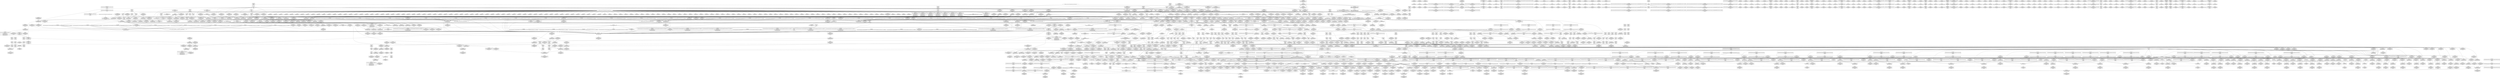 digraph {
	CE0x461e470 [shape=record,shape=Mrecord,label="{CE0x461e470|tomoyo_const_part_length:tmp20|security/tomoyo/util.c,628|*SummSource*}"]
	CE0x6b05e20 [shape=record,shape=Mrecord,label="{CE0x6b05e20|tomoyo_audit_mount_log:param1|security/tomoyo/mount.c,32|*SummSink*}"]
	CE0x53d6740 [shape=record,shape=Mrecord,label="{CE0x53d6740|tomoyo_fill_path_info:name1|security/tomoyo/util.c,663}"]
	CE0x6e538e0 [shape=record,shape=Mrecord,label="{CE0x6e538e0|i64_24|*Constant*|*SummSource*}"]
	CE0x44e7a70 [shape=record,shape=Mrecord,label="{CE0x44e7a70|__llvm_gcov_indirect_counter_increment114:tmp5|*SummSink*}"]
	CE0x53336c0 [shape=record,shape=Mrecord,label="{CE0x53336c0|tomoyo_mount_acl:tmp96|security/tomoyo/mount.c,138|*SummSink*}"]
	CE0x6c65390 [shape=record,shape=Mrecord,label="{CE0x6c65390|tomoyo_audit_mount_log:tmp7|security/tomoyo/mount.c,32}"]
	CE0x6e38490 [shape=record,shape=Mrecord,label="{CE0x6e38490|tomoyo_mount_acl:if.end27|*SummSource*}"]
	CE0x5432880 [shape=record,shape=Mrecord,label="{CE0x5432880|tomoyo_const_part_length:conv14|security/tomoyo/util.c,641|*SummSink*}"]
	CE0x54dda20 [shape=record,shape=Mrecord,label="{CE0x54dda20|tomoyo_mount_acl:tmp127|security/tomoyo/mount.c,167}"]
	CE0x535a440 [shape=record,shape=Mrecord,label="{CE0x535a440|tomoyo_const_part_length:cmp21|security/tomoyo/util.c,644|*SummSink*}"]
	CE0x44990e0 [shape=record,shape=Mrecord,label="{CE0x44990e0|tomoyo_const_part_length:tmp40|security/tomoyo/util.c,644}"]
	CE0x6e218a0 [shape=record,shape=Mrecord,label="{CE0x6e218a0|tomoyo_mount_acl:if.end29|*SummSink*}"]
	CE0x5289920 [shape=record,shape=Mrecord,label="{CE0x5289920|tomoyo_mount_acl:if.then49}"]
	CE0x6e71a60 [shape=record,shape=Mrecord,label="{CE0x6e71a60|i64_25|*Constant*|*SummSink*}"]
	CE0x3654d40 [shape=record,shape=Mrecord,label="{CE0x3654d40|tomoyo_mount_acl:error.0}"]
	CE0x6d9aa10 [shape=record,shape=Mrecord,label="{CE0x6d9aa10|tomoyo_mount_acl:tmp38|security/tomoyo/mount.c,114|*SummSource*}"]
	CE0x42cc680 [shape=record,shape=Mrecord,label="{CE0x42cc680|tomoyo_audit_mount_log:flags|security/tomoyo/mount.c,34|*SummSource*}"]
	CE0x461dd60 [shape=record,shape=Mrecord,label="{CE0x461dd60|i64*_getelementptr_inbounds_(_31_x_i64_,_31_x_i64_*___llvm_gcov_ctr43150,_i64_0,_i64_3)|*Constant*|*SummSource*}"]
	CE0x36587f0 [shape=record,shape=Mrecord,label="{CE0x36587f0|i64_28|*Constant*}"]
	CE0x6dab6f0 [shape=record,shape=Mrecord,label="{CE0x6dab6f0|tomoyo_mount_acl:tmp36|security/tomoyo/mount.c,114|*SummSink*}"]
	CE0x4363530 [shape=record,shape=Mrecord,label="{CE0x4363530|tomoyo_mount_acl:tmp117|security/tomoyo/mount.c,152|*SummSink*}"]
	CE0x4402e80 [shape=record,shape=Mrecord,label="{CE0x4402e80|tomoyo_const_part_length:tmp23|security/tomoyo/util.c,634}"]
	CE0x397f3d0 [shape=record,shape=Mrecord,label="{CE0x397f3d0|tomoyo_mount_acl:fstype.3|*SummSink*}"]
	CE0x45dd310 [shape=record,shape=Mrecord,label="{CE0x45dd310|tomoyo_fill_path_info:conv|security/tomoyo/util.c,664|*SummSource*}"]
	CE0x6dba390 [shape=record,shape=Mrecord,label="{CE0x6dba390|i64*_getelementptr_inbounds_(_63_x_i64_,_63_x_i64_*___llvm_gcov_ctr1275,_i64_0,_i64_39)|*Constant*|*SummSource*}"]
	CE0x435c0f0 [shape=record,shape=Mrecord,label="{CE0x435c0f0|i8*_null|*Constant*}"]
	CE0x6d9d080 [shape=record,shape=Mrecord,label="{CE0x6d9d080|tomoyo_mount_acl:tmp34|security/tomoyo/mount.c,113}"]
	CE0x6de2a90 [shape=record,shape=Mrecord,label="{CE0x6de2a90|i64_21|*Constant*|*SummSink*}"]
	CE0x6e80c40 [shape=record,shape=Mrecord,label="{CE0x6e80c40|VOIDTB_TE:_CE_190,191_}"]
	CE0x51b7750 [shape=record,shape=Mrecord,label="{CE0x51b7750|tomoyo_const_part_length:incdec.ptr10|security/tomoyo/util.c,640|*SummSource*}"]
	CE0x5275650 [shape=record,shape=Mrecord,label="{CE0x5275650|tomoyo_const_part_length:tobool|security/tomoyo/util.c,624}"]
	CE0x36ee880 [shape=record,shape=Mrecord,label="{CE0x36ee880|i32_47|*Constant*|*SummSource*}"]
	CE0x6b5cf50 [shape=record,shape=Mrecord,label="{CE0x6b5cf50|0:_%struct.tomoyo_obj_info*,_24:_%struct.tomoyo_path_info*,_32:_%struct.tomoyo_path_info*,_40:_%struct.tomoyo_path_info*,_48:_i64,_56:_i32,_72:_i8,_:_CMRE_58,59_}"]
	CE0x5382ae0 [shape=record,shape=Mrecord,label="{CE0x5382ae0|tomoyo_mount_acl:tmp93|security/tomoyo/mount.c,136|*SummSource*}"]
	CE0x4475780 [shape=record,shape=Mrecord,label="{CE0x4475780|tomoyo_const_part_length:tmp}"]
	CE0x522a7e0 [shape=record,shape=Mrecord,label="{CE0x522a7e0|tomoyo_mount_acl:tmp23|security/tomoyo/mount.c,112}"]
	CE0x5456fd0 [shape=record,shape=Mrecord,label="{CE0x5456fd0|_call_void_tomoyo_fill_path_info(%struct.tomoyo_path_info*_%rtype)_#9,_!dbg_!38928|security/tomoyo/mount.c,97}"]
	CE0x5202ef0 [shape=record,shape=Mrecord,label="{CE0x5202ef0|GLOBAL:tomoyo_audit_mount_log|*Constant*}"]
	CE0x55f7fc0 [shape=record,shape=Mrecord,label="{CE0x55f7fc0|tomoyo_mount_acl:tmp7|security/tomoyo/mount.c,94|*SummSource*}"]
	CE0x5761d60 [shape=record,shape=Mrecord,label="{CE0x5761d60|i64*_getelementptr_inbounds_(_5_x_i64_,_5_x_i64_*___llvm_gcov_ctr28130,_i64_0,_i64_4)|*Constant*}"]
	CE0x6e4f050 [shape=record,shape=Mrecord,label="{CE0x6e4f050|tomoyo_mount_acl:rtype|security/tomoyo/mount.c, 85|*SummSource*}"]
	CE0x45f73f0 [shape=record,shape=Mrecord,label="{CE0x45f73f0|_call_void_tomoyo_fill_path_info(%struct.tomoyo_path_info*_%rdev)_#9,_!dbg_!39024|security/tomoyo/mount.c,153|*SummSource*}"]
	CE0x458a4f0 [shape=record,shape=Mrecord,label="{CE0x458a4f0|VOIDTB_TE:_CE_317,318_}"]
	CE0x52eb290 [shape=record,shape=Mrecord,label="{CE0x52eb290|i64*_getelementptr_inbounds_(_31_x_i64_,_31_x_i64_*___llvm_gcov_ctr43150,_i64_0,_i64_21)|*Constant*|*SummSink*}"]
	CE0x6ca6d40 [shape=record,shape=Mrecord,label="{CE0x6ca6d40|tomoyo_mount_acl:tmp89|security/tomoyo/mount.c,132}"]
	CE0x54593a0 [shape=record,shape=Mrecord,label="{CE0x54593a0|tomoyo_mount_acl:tmp9|security/tomoyo/mount.c,95|*SummSource*}"]
	CE0x457f320 [shape=record,shape=Mrecord,label="{CE0x457f320|tomoyo_mount_acl:tmp74}"]
	CE0x6e2ce00 [shape=record,shape=Mrecord,label="{CE0x6e2ce00|tomoyo_mount_acl:if.then41|*SummSink*}"]
	CE0x56504e0 [shape=record,shape=Mrecord,label="{CE0x56504e0|i32_-2|*Constant*}"]
	CE0x56e8730 [shape=record,shape=Mrecord,label="{CE0x56e8730|tomoyo_mount_acl:fstype.0|*SummSink*}"]
	CE0x44504a0 [shape=record,shape=Mrecord,label="{CE0x44504a0|tomoyo_const_part_length:sw.epilog}"]
	CE0x6e70e10 [shape=record,shape=Mrecord,label="{CE0x6e70e10|tomoyo_mount_acl:tmp34|security/tomoyo/mount.c,113|*SummSource*}"]
	CE0x55c9730 [shape=record,shape=Mrecord,label="{CE0x55c9730|tomoyo_mount_acl:tmp5|security/tomoyo/mount.c,94}"]
	CE0x51b09c0 [shape=record,shape=Mrecord,label="{CE0x51b09c0|i32_49|*Constant*}"]
	CE0x6e5cf50 [shape=record,shape=Mrecord,label="{CE0x6e5cf50|tomoyo_mount_acl:tmp63|security/tomoyo/mount.c,123}"]
	CE0x45ebf40 [shape=record,shape=Mrecord,label="{CE0x45ebf40|i64*_getelementptr_inbounds_(_31_x_i64_,_31_x_i64_*___llvm_gcov_ctr43150,_i64_0,_i64_26)|*Constant*|*SummSource*}"]
	CE0x5206750 [shape=record,shape=Mrecord,label="{CE0x5206750|_call_void_tomoyo_fill_path_info(%struct.tomoyo_path_info*_%rdir)_#9,_!dbg_!38940|security/tomoyo/mount.c,107}"]
	CE0x3928000 [shape=record,shape=Mrecord,label="{CE0x3928000|tomoyo_mount_acl:tmp74|*SummSource*}"]
	CE0x4614b30 [shape=record,shape=Mrecord,label="{CE0x4614b30|tomoyo_const_part_length:len.0|*SummSink*}"]
	CE0x52c47f0 [shape=record,shape=Mrecord,label="{CE0x52c47f0|tomoyo_const_part_length:tmp29|security/tomoyo/util.c,641|*SummSink*}"]
	CE0x4628680 [shape=record,shape=Mrecord,label="{CE0x4628680|i64*_getelementptr_inbounds_(_63_x_i64_,_63_x_i64_*___llvm_gcov_ctr1275,_i64_0,_i64_51)|*Constant*|*SummSource*}"]
	CE0x43b4a30 [shape=record,shape=Mrecord,label="{CE0x43b4a30|tomoyo_const_part_length:conv|security/tomoyo/util.c,626|*SummSink*}"]
	CE0x51e7a10 [shape=record,shape=Mrecord,label="{CE0x51e7a10|tomoyo_audit_mount_log:mount|security/tomoyo/mount.c,31|*SummSink*}"]
	CE0x6da2540 [shape=record,shape=Mrecord,label="{CE0x6da2540|tomoyo_mount_acl:tmp37|security/tomoyo/mount.c,114|*SummSink*}"]
	CE0x5202cc0 [shape=record,shape=Mrecord,label="{CE0x5202cc0|_call_void_tomoyo_check_acl(%struct.tomoyo_request_info*_%r,_i1_(%struct.tomoyo_request_info*,_%struct.tomoyo_acl_info*)*_tomoyo_check_mount_acl)_#9,_!dbg_!39050|security/tomoyo/mount.c,161|*SummSource*}"]
	CE0x54fe5a0 [shape=record,shape=Mrecord,label="{CE0x54fe5a0|tomoyo_fill_path_info:land.end|*SummSink*}"]
	CE0x54091a0 [shape=record,shape=Mrecord,label="{CE0x54091a0|tomoyo_mount_acl:tmp112|security/tomoyo/mount.c,148|*SummSource*}"]
	CE0x6e72710 [shape=record,shape=Mrecord,label="{CE0x6e72710|i64_25|*Constant*}"]
	CE0x6dbd1a0 [shape=record,shape=Mrecord,label="{CE0x6dbd1a0|tomoyo_mount_acl:tmp141|security/tomoyo/mount.c,174|*SummSink*}"]
	CE0x54452c0 [shape=record,shape=Mrecord,label="{CE0x54452c0|i8*_null|*Constant*|*SummSource*}"]
	CE0x4554970 [shape=record,shape=Mrecord,label="{CE0x4554970|tomoyo_const_part_length:cmp3|security/tomoyo/util.c,627|*SummSource*}"]
	CE0x54327c0 [shape=record,shape=Mrecord,label="{CE0x54327c0|tomoyo_const_part_length:conv14|security/tomoyo/util.c,641|*SummSource*}"]
	CE0x4499450 [shape=record,shape=Mrecord,label="{CE0x4499450|tomoyo_const_part_length:tmp40|security/tomoyo/util.c,644|*SummSource*}"]
	CE0x51a4fb0 [shape=record,shape=Mrecord,label="{CE0x51a4fb0|tomoyo_mount_acl:tmp129|security/tomoyo/mount.c,167|*SummSource*}"]
	CE0x4374d20 [shape=record,shape=Mrecord,label="{CE0x4374d20|tomoyo_mount_acl:tmp118|security/tomoyo/mount.c,161|*SummSink*}"]
	CE0x5313c50 [shape=record,shape=Mrecord,label="{CE0x5313c50|tomoyo_mount_acl:if.then49|*SummSource*}"]
	CE0x6b64a60 [shape=record,shape=Mrecord,label="{CE0x6b64a60|VOIDTB_TE:_CE_220,221_}"]
	CE0x36eede0 [shape=record,shape=Mrecord,label="{CE0x36eede0|tomoyo_mount_acl:call|security/tomoyo/mount.c,93|*SummSource*}"]
	CE0x54ddbf0 [shape=record,shape=Mrecord,label="{CE0x54ddbf0|tomoyo_mount_acl:tmp127|security/tomoyo/mount.c,167|*SummSink*}"]
	CE0x36bbaa0 [shape=record,shape=Mrecord,label="{CE0x36bbaa0|tomoyo_mount_acl:dev|security/tomoyo/mount.c,156|*SummSource*}"]
	CE0x3929390 [shape=record,shape=Mrecord,label="{CE0x3929390|tomoyo_mount_acl:obj1|security/tomoyo/mount.c,90}"]
	CE0x45e19f0 [shape=record,shape=Mrecord,label="{CE0x45e19f0|__llvm_gcov_indirect_counter_increment114:bb4|*SummSink*}"]
	CE0x6b821f0 [shape=record,shape=Mrecord,label="{CE0x6b821f0|tomoyo_mount_acl:tobool71|security/tomoyo/mount.c,171|*SummSink*}"]
	CE0x571b580 [shape=record,shape=Mrecord,label="{CE0x571b580|i64_4|*Constant*}"]
	CE0x6d8d910 [shape=record,shape=Mrecord,label="{CE0x6d8d910|tomoyo_mount_acl:tmp40|security/tomoyo/mount.c,115|*SummSink*}"]
	CE0x6d9c5c0 [shape=record,shape=Mrecord,label="{CE0x6d9c5c0|tomoyo_mount_acl:tmp33|security/tomoyo/mount.c,113|*SummSink*}"]
	CE0x5160af0 [shape=record,shape=Mrecord,label="{CE0x5160af0|tomoyo_mount_acl:tmp108|security/tomoyo/mount.c,147}"]
	CE0x56e3ca0 [shape=record,shape=Mrecord,label="{CE0x56e3ca0|tomoyo_fill_path_info:tmp13|*LoadInst*|security/tomoyo/util.c,668}"]
	CE0x43c0130 [shape=record,shape=Mrecord,label="{CE0x43c0130|tomoyo_const_part_length:if.then|*SummSink*}"]
	CE0x4320fe0 [shape=record,shape=Mrecord,label="{CE0x4320fe0|tomoyo_mount_acl:tmp132|security/tomoyo/mount.c,171}"]
	CE0x43209f0 [shape=record,shape=Mrecord,label="{CE0x43209f0|tomoyo_mount_acl:tmp125|security/tomoyo/mount.c,163|*SummSource*}"]
	CE0x52e6a70 [shape=record,shape=Mrecord,label="{CE0x52e6a70|0:_%struct.tomoyo_obj_info*,_24:_%struct.tomoyo_path_info*,_32:_%struct.tomoyo_path_info*,_40:_%struct.tomoyo_path_info*,_48:_i64,_56:_i32,_72:_i8,_:_CMRE_26,27_}"]
	CE0x51504c0 [shape=record,shape=Mrecord,label="{CE0x51504c0|__llvm_gcov_indirect_counter_increment114:counters|Function::__llvm_gcov_indirect_counter_increment114&Arg::counters::}"]
	CE0x6e651d0 [shape=record,shape=Mrecord,label="{CE0x6e651d0|VOIDTB_TE:_CE_146,147_}"]
	CE0x444d250 [shape=record,shape=Mrecord,label="{CE0x444d250|i64*_getelementptr_inbounds_(_31_x_i64_,_31_x_i64_*___llvm_gcov_ctr43150,_i64_0,_i64_0)|*Constant*}"]
	CE0x54e0ac0 [shape=record,shape=Mrecord,label="{CE0x54e0ac0|tomoyo_mount_acl:tmp90|security/tomoyo/mount.c,133}"]
	CE0x6168cd0 [shape=record,shape=Mrecord,label="{CE0x6168cd0|__llvm_gcov_indirect_counter_increment114:tmp1|*SummSink*}"]
	CE0x6db2860 [shape=record,shape=Mrecord,label="{CE0x6db2860|tomoyo_mount_acl:tmp44|security/tomoyo/mount.c,112|*SummSource*}"]
	CE0x5382800 [shape=record,shape=Mrecord,label="{CE0x5382800|tomoyo_mount_acl:tmp93|security/tomoyo/mount.c,136}"]
	CE0x551bd60 [shape=record,shape=Mrecord,label="{CE0x551bd60|tomoyo_mount_acl:tmp99|security/tomoyo/mount.c,139|*SummSink*}"]
	CE0x45ebff0 [shape=record,shape=Mrecord,label="{CE0x45ebff0|i64*_getelementptr_inbounds_(_31_x_i64_,_31_x_i64_*___llvm_gcov_ctr43150,_i64_0,_i64_26)|*Constant*|*SummSink*}"]
	CE0x6e75890 [shape=record,shape=Mrecord,label="{CE0x6e75890|VOIDTB_TE:_CE_165,166_}"]
	CE0x553b370 [shape=record,shape=Mrecord,label="{CE0x553b370|tomoyo_mount_acl:tmp83|security/tomoyo/mount.c,132}"]
	CE0x6d92c80 [shape=record,shape=Mrecord,label="{CE0x6d92c80|i64_12|*Constant*|*SummSource*}"]
	CE0x6de78e0 [shape=record,shape=Mrecord,label="{CE0x6de78e0|tomoyo_mount_acl:tmp57|security/tomoyo/mount.c,119|*SummSink*}"]
	CE0x6e79e20 [shape=record,shape=Mrecord,label="{CE0x6e79e20|VOIDTB_TE:_CE_157,158_}"]
	CE0x45c8090 [shape=record,shape=Mrecord,label="{CE0x45c8090|i64*_getelementptr_inbounds_(_31_x_i64_,_31_x_i64_*___llvm_gcov_ctr43150,_i64_0,_i64_4)|*Constant*|*SummSource*}"]
	CE0x529c5a0 [shape=record,shape=Mrecord,label="{CE0x529c5a0|i64_19|*Constant*}"]
	CE0x51a7fd0 [shape=record,shape=Mrecord,label="{CE0x51a7fd0|i64_54|*Constant*|*SummSource*}"]
	CE0x43b00c0 [shape=record,shape=Mrecord,label="{CE0x43b00c0|tomoyo_mount_acl:requested_dir_name.0|*SummSink*}"]
	CE0x4614a40 [shape=record,shape=Mrecord,label="{CE0x4614a40|tomoyo_const_part_length:len.0|*SummSource*}"]
	CE0x6e26cb0 [shape=record,shape=Mrecord,label="{CE0x6e26cb0|tomoyo_mount_acl:if.then23|*SummSource*}"]
	CE0x37145f0 [shape=record,shape=Mrecord,label="{CE0x37145f0|tomoyo_const_part_length:if.then5}"]
	CE0x552ff80 [shape=record,shape=Mrecord,label="{CE0x552ff80|tomoyo_mount_acl:tobool3|security/tomoyo/mount.c,102}"]
	CE0x363d190 [shape=record,shape=Mrecord,label="{CE0x363d190|VOIDTB_TE:_CE_194,195_}"]
	CE0x53d9820 [shape=record,shape=Mrecord,label="{CE0x53d9820|VOIDTB_TE:_CE_210,211_}"]
	CE0x6e71670 [shape=record,shape=Mrecord,label="{CE0x6e71670|tomoyo_mount_acl:tmp25|security/tomoyo/mount.c,112}"]
	CE0x5197c50 [shape=record,shape=Mrecord,label="{CE0x5197c50|tomoyo_const_part_length:tmp24|security/tomoyo/util.c,640|*SummSource*}"]
	CE0x36ee990 [shape=record,shape=Mrecord,label="{CE0x36ee990|i32_47|*Constant*|*SummSink*}"]
	CE0x372e5e0 [shape=record,shape=Mrecord,label="{CE0x372e5e0|tomoyo_const_part_length:tmp50|security/tomoyo/util.c,651|*SummSource*}"]
	CE0x4605220 [shape=record,shape=Mrecord,label="{CE0x4605220|i32_50|*Constant*|*SummSource*}"]
	CE0x52bc420 [shape=record,shape=Mrecord,label="{CE0x52bc420|tomoyo_fill_path_info:bb|*SummSink*}"]
	CE0x444dbd0 [shape=record,shape=Mrecord,label="{CE0x444dbd0|i64*_getelementptr_inbounds_(_31_x_i64_,_31_x_i64_*___llvm_gcov_ctr43150,_i64_0,_i64_16)|*Constant*}"]
	CE0x541c4b0 [shape=record,shape=Mrecord,label="{CE0x541c4b0|VOIDTB_TE:_CE_211,212_}"]
	CE0x51b7670 [shape=record,shape=Mrecord,label="{CE0x51b7670|i64**_getelementptr_inbounds_(_3_x_i64*_,_3_x_i64*_*___llvm_gcda_edge_table44,_i64_0,_i64_2)|*Constant*|*SummSource*}"]
	CE0x6d999f0 [shape=record,shape=Mrecord,label="{CE0x6d999f0|tomoyo_mount_acl:tmp39|security/tomoyo/mount.c,114|*SummSource*}"]
	CE0x6db1fa0 [shape=record,shape=Mrecord,label="{CE0x6db1fa0|tomoyo_mount_acl:tmp42|security/tomoyo/mount.c,112|*SummSink*}"]
	CE0x52c4720 [shape=record,shape=Mrecord,label="{CE0x52c4720|tomoyo_const_part_length:tmp29|security/tomoyo/util.c,641|*SummSource*}"]
	CE0x51b5a80 [shape=record,shape=Mrecord,label="{CE0x51b5a80|tomoyo_const_part_length:conv8|security/tomoyo/util.c,632|*SummSink*}"]
	CE0x6e2d090 [shape=record,shape=Mrecord,label="{CE0x6e2d090|tomoyo_mount_acl:if.then32|*SummSource*}"]
	CE0x5176430 [shape=record,shape=Mrecord,label="{CE0x5176430|tomoyo_const_part_length:sw.bb9|*SummSink*}"]
	CE0x6d06140 [shape=record,shape=Mrecord,label="{CE0x6d06140|tomoyo_mount_acl:tmp28|security/tomoyo/mount.c,112|*SummSink*}"]
	CE0x543c650 [shape=record,shape=Mrecord,label="{CE0x543c650|tomoyo_mount_acl:tmp4|security/tomoyo/mount.c,94|*SummSource*}"]
	CE0x56e8a70 [shape=record,shape=Mrecord,label="{CE0x56e8a70|i32_-1|*Constant*|*SummSource*}"]
	CE0x4365f10 [shape=record,shape=Mrecord,label="{CE0x4365f10|tomoyo_mount_acl:fs_flags|security/tomoyo/mount.c,126|*SummSink*}"]
	CE0x43823e0 [shape=record,shape=Mrecord,label="{CE0x43823e0|tomoyo_fill_path_info:tmp8|security/tomoyo/util.c,667}"]
	CE0x518bc00 [shape=record,shape=Mrecord,label="{CE0x518bc00|0:_%struct.tomoyo_obj_info*,_24:_%struct.tomoyo_path_info*,_32:_%struct.tomoyo_path_info*,_40:_%struct.tomoyo_path_info*,_48:_i64,_56:_i32,_72:_i8,_:_CMRE_39,40_}"]
	CE0x432dd40 [shape=record,shape=Mrecord,label="{CE0x432dd40|i64_36|*Constant*}"]
	CE0x4475590 [shape=record,shape=Mrecord,label="{CE0x4475590|tomoyo_const_part_length:lor.lhs.false|*SummSource*}"]
	CE0x6df1890 [shape=record,shape=Mrecord,label="{CE0x6df1890|tomoyo_mount_acl:tmp55|security/tomoyo/mount.c,117|*SummSink*}"]
	CE0x6df2590 [shape=record,shape=Mrecord,label="{CE0x6df2590|tomoyo_mount_acl:tobool44|security/tomoyo/mount.c,144}"]
	CE0x5409410 [shape=record,shape=Mrecord,label="{CE0x5409410|tomoyo_mount_acl:tmp113|security/tomoyo/mount.c,148}"]
	CE0x5243990 [shape=record,shape=Mrecord,label="{CE0x5243990|tomoyo_mount_acl:tmp52|security/tomoyo/mount.c,118|*SummSink*}"]
	CE0x3648020 [shape=record,shape=Mrecord,label="{CE0x3648020|tomoyo_mount_acl:tmp138|security/tomoyo/mount.c,172}"]
	CE0x4372450 [shape=record,shape=Mrecord,label="{CE0x4372450|i64_57|*Constant*}"]
	CE0x51e3270 [shape=record,shape=Mrecord,label="{CE0x51e3270|tomoyo_mount_acl:flags64|security/tomoyo/mount.c,159}"]
	CE0x5192030 [shape=record,shape=Mrecord,label="{CE0x5192030|tomoyo_const_part_length:tmp8|security/tomoyo/util.c,626|*SummSource*}"]
	CE0x6e29540 [shape=record,shape=Mrecord,label="{CE0x6e29540|tomoyo_mount_acl:if.then7|*SummSource*}"]
	CE0x45f72a0 [shape=record,shape=Mrecord,label="{CE0x45f72a0|tomoyo_mount_acl:name52|security/tomoyo/mount.c,152|*SummSink*}"]
	CE0x6babbc0 [shape=record,shape=Mrecord,label="{CE0x6babbc0|tomoyo_mount_acl:need_dev.3}"]
	CE0x396d230 [shape=record,shape=Mrecord,label="{CE0x396d230|tomoyo_const_part_length:tmp19|security/tomoyo/util.c,628|*SummSink*}"]
	CE0x52ab9d0 [shape=record,shape=Mrecord,label="{CE0x52ab9d0|__llvm_gcov_indirect_counter_increment114:bb|*SummSink*}"]
	CE0x6b6e130 [shape=record,shape=Mrecord,label="{CE0x6b6e130|tomoyo_mount_acl:tmp126|security/tomoyo/mount.c,167|*SummSource*}"]
	CE0x54fd180 [shape=record,shape=Mrecord,label="{CE0x54fd180|tomoyo_audit_mount_log:r|Function::tomoyo_audit_mount_log&Arg::r::|*SummSink*}"]
	CE0x52cc6f0 [shape=record,shape=Mrecord,label="{CE0x52cc6f0|tomoyo_const_part_length:tmp2|security/tomoyo/util.c,624}"]
	CE0x6db38a0 [shape=record,shape=Mrecord,label="{CE0x6db38a0|tomoyo_mount_acl:tmp43|security/tomoyo/mount.c,112|*SummSource*}"]
	"CONST[source:1(input),value:2(dynamic)][purpose:{operation}][SrcIdx:15]"
	CE0x5338af0 [shape=record,shape=Mrecord,label="{CE0x5338af0|tomoyo_const_part_length:tmp35|security/tomoyo/util.c,643}"]
	CE0x6d8d510 [shape=record,shape=Mrecord,label="{CE0x6d8d510|i64_12|*Constant*}"]
	CE0x6cfbfe0 [shape=record,shape=Mrecord,label="{CE0x6cfbfe0|i64_17|*Constant*|*SummSource*}"]
	CE0x4606550 [shape=record,shape=Mrecord,label="{CE0x4606550|tomoyo_mount_acl:tmp94|security/tomoyo/mount.c,138|*SummSource*}"]
	CE0x6e62460 [shape=record,shape=Mrecord,label="{CE0x6e62460|VOIDTB_TE:_CE_56,64_}"]
	CE0x396d1c0 [shape=record,shape=Mrecord,label="{CE0x396d1c0|i64*_getelementptr_inbounds_(_31_x_i64_,_31_x_i64_*___llvm_gcov_ctr43150,_i64_0,_i64_9)|*Constant*|*SummSink*}"]
	CE0x5243a90 [shape=record,shape=Mrecord,label="{CE0x5243a90|tomoyo_mount_acl:cmp18|security/tomoyo/mount.c,118}"]
	CE0x43629a0 [shape=record,shape=Mrecord,label="{CE0x43629a0|tomoyo_fill_path_info:tmp12|security/tomoyo/util.c,667}"]
	CE0x449ba50 [shape=record,shape=Mrecord,label="{CE0x449ba50|_call_void___llvm_gcov_indirect_counter_increment114(i32*___llvm_gcov_global_state_pred45,_i64**_getelementptr_inbounds_(_3_x_i64*_,_3_x_i64*_*___llvm_gcda_edge_table44,_i64_0,_i64_2)),_!dbg_!38930|security/tomoyo/util.c,640|*SummSource*}"]
	CE0x6bf3cb0 [shape=record,shape=Mrecord,label="{CE0x6bf3cb0|_call_void_put_filesystem(%struct.file_system_type*_%fstype.3)_#9,_!dbg_!39062|security/tomoyo/mount.c,168|*SummSource*}"]
	CE0x54442e0 [shape=record,shape=Mrecord,label="{CE0x54442e0|COLLAPSED:_CRE:_elem_0:default:}"]
	CE0x512a6f0 [shape=record,shape=Mrecord,label="{CE0x512a6f0|_call_void_mcount()_#3|*SummSource*}"]
	CE0x6e2b9f0 [shape=record,shape=Mrecord,label="{CE0x6e2b9f0|tomoyo_mount_acl:lor.lhs.false|*SummSource*}"]
	CE0x4499ad0 [shape=record,shape=Mrecord,label="{CE0x4499ad0|tomoyo_const_part_length:tmp42|security/tomoyo/util.c,644}"]
	CE0x471a2b0 [shape=record,shape=Mrecord,label="{CE0x471a2b0|tomoyo_const_part_length:cmp|security/tomoyo/util.c,626|*SummSink*}"]
	CE0x6e7d560 [shape=record,shape=Mrecord,label="{CE0x6e7d560|VOIDTB_TE:_CE_189,190_}"]
	CE0x36ed690 [shape=record,shape=Mrecord,label="{CE0x36ed690|tomoyo_fill_path_info:idxprom|security/tomoyo/util.c,667}"]
	CE0x6e22300 [shape=record,shape=Mrecord,label="{CE0x6e22300|tomoyo_mount_acl:if.else20}"]
	CE0x3654a20 [shape=record,shape=Mrecord,label="{CE0x3654a20|i32_-19|*Constant*|*SummSource*}"]
	CE0x5725ef0 [shape=record,shape=Mrecord,label="{CE0x5725ef0|tomoyo_mount_acl:tmp16|security/tomoyo/mount.c,103|*SummSink*}"]
	CE0x6164e40 [shape=record,shape=Mrecord,label="{CE0x6164e40|i64*_getelementptr_inbounds_(_5_x_i64_,_5_x_i64_*___llvm_gcov_ctr28130,_i64_0,_i64_0)|*Constant*}"]
	CE0x4602930 [shape=record,shape=Mrecord,label="{CE0x4602930|tomoyo_mount_acl:lor.lhs.false17|*SummSource*}"]
	CE0x6d988e0 [shape=record,shape=Mrecord,label="{CE0x6d988e0|16:_%struct.dentry*,_:_SCMRE_1,5_|*MultipleSource*|security/tomoyo/mount.c,79|security/tomoyo/mount.c, 79|security/tomoyo/mount.c, 80|security/tomoyo/mount.c,79}"]
	CE0x351fd90 [shape=record,shape=Mrecord,label="{CE0x351fd90|tomoyo_const_part_length:filename|Function::tomoyo_const_part_length&Arg::filename::}"]
	CE0x6ac5b60 [shape=record,shape=Mrecord,label="{CE0x6ac5b60|tomoyo_const_part_length:tmp14|security/tomoyo/util.c,626|*SummSource*}"]
	CE0x6daa530 [shape=record,shape=Mrecord,label="{CE0x6daa530|tomoyo_mount_acl:tmp36|security/tomoyo/mount.c,114}"]
	CE0x3978070 [shape=record,shape=Mrecord,label="{CE0x3978070|tomoyo_const_part_length:tmp7|security/tomoyo/util.c,625|*SummSource*}"]
	CE0x6e009d0 [shape=record,shape=Mrecord,label="{CE0x6e009d0|tomoyo_mount_acl:tmp51|security/tomoyo/mount.c,117}"]
	CE0x6ca6ff0 [shape=record,shape=Mrecord,label="{CE0x6ca6ff0|tomoyo_mount_acl:tmp89|security/tomoyo/mount.c,132|*SummSink*}"]
	CE0x56e92c0 [shape=record,shape=Mrecord,label="{CE0x56e92c0|tomoyo_mount_acl:tmp67|security/tomoyo/mount.c,126|*SummSource*}"]
	CE0x6babe30 [shape=record,shape=Mrecord,label="{CE0x6babe30|tomoyo_mount_acl:need_dev.3|*SummSource*}"]
	CE0x4614530 [shape=record,shape=Mrecord,label="{CE0x4614530|0:_i32,_:_GCMR___llvm_gcov_global_state_pred45_internal_unnamed_addr_global_i32_-1:_elem_0:default:}"]
	CE0x5758220 [shape=record,shape=Mrecord,label="{CE0x5758220|tomoyo_audit_mount_log:tmp9|security/tomoyo/mount.c,33|*SummSink*}"]
	CE0x3928400 [shape=record,shape=Mrecord,label="{CE0x3928400|tomoyo_mount_acl:tmp75|*SummSource*}"]
	CE0x51f2fc0 [shape=record,shape=Mrecord,label="{CE0x51f2fc0|tomoyo_audit_mount_log:tmp|*SummSink*}"]
	CE0x45798c0 [shape=record,shape=Mrecord,label="{CE0x45798c0|tomoyo_audit_mount_log:tmp10|security/tomoyo/mount.c,34|*SummSink*}"]
	CE0x56e8c80 [shape=record,shape=Mrecord,label="{CE0x56e8c80|tomoyo_audit_mount_log:tmp7|security/tomoyo/mount.c,32|*SummSource*}"]
	CE0x52f6250 [shape=record,shape=Mrecord,label="{CE0x52f6250|i32_4|*Constant*|*SummSource*}"]
	CE0x458a5f0 [shape=record,shape=Mrecord,label="{CE0x458a5f0|VOIDTB_TE:_CE_319,320_}"]
	CE0x4629e70 [shape=record,shape=Mrecord,label="{CE0x4629e70|VOIDTB_TE:_CE_218,219_}"]
	CE0x4382780 [shape=record,shape=Mrecord,label="{CE0x4382780|tomoyo_const_part_length:while.cond|*SummSource*}"]
	CE0x4487910 [shape=record,shape=Mrecord,label="{CE0x4487910|i64*_getelementptr_inbounds_(_63_x_i64_,_63_x_i64_*___llvm_gcov_ctr1275,_i64_0,_i64_46)|*Constant*|*SummSink*}"]
	CE0x5650810 [shape=record,shape=Mrecord,label="{CE0x5650810|i32_-2|*Constant*|*SummSource*}"]
	CE0x43f6c60 [shape=record,shape=Mrecord,label="{CE0x43f6c60|tomoyo_mount_acl:type61|security/tomoyo/mount.c,158|*SummSink*}"]
	CE0x6d0a7a0 [shape=record,shape=Mrecord,label="{CE0x6d0a7a0|tomoyo_mount_acl:tmp17|security/tomoyo/mount.c,103|*SummSink*}"]
	CE0x6e25c30 [shape=record,shape=Mrecord,label="{CE0x6e25c30|tomoyo_mount_acl:if.then23|*SummSink*}"]
	CE0x4374cb0 [shape=record,shape=Mrecord,label="{CE0x4374cb0|i64*_getelementptr_inbounds_(_63_x_i64_,_63_x_i64_*___llvm_gcov_ctr1275,_i64_0,_i64_52)|*Constant*|*SummSink*}"]
	CE0x446e880 [shape=record,shape=Mrecord,label="{CE0x446e880|i64*_null|*Constant*}"]
	CE0x5206a70 [shape=record,shape=Mrecord,label="{CE0x5206a70|tomoyo_mount_acl:name6|security/tomoyo/mount.c,106|*SummSource*}"]
	CE0x5428ca0 [shape=record,shape=Mrecord,label="{CE0x5428ca0|GLOBAL:put_filesystem|*Constant*|*SummSink*}"]
	CE0x5448080 [shape=record,shape=Mrecord,label="{CE0x5448080|tomoyo_fill_path_info:is_patterned|security/tomoyo/util.c,668}"]
	CE0x45e7440 [shape=record,shape=Mrecord,label="{CE0x45e7440|tomoyo_mount_acl:if.end69|*SummSink*}"]
	CE0x5612df0 [shape=record,shape=Mrecord,label="{CE0x5612df0|tomoyo_mount_acl:mount57|security/tomoyo/mount.c,157|*SummSink*}"]
	CE0x46f9530 [shape=record,shape=Mrecord,label="{CE0x46f9530|tomoyo_const_part_length:incdec.ptr19|security/tomoyo/util.c,643|*SummSource*}"]
	CE0x457f470 [shape=record,shape=Mrecord,label="{CE0x457f470|tomoyo_mount_acl:need_dev.1}"]
	CE0x6e7c2f0 [shape=record,shape=Mrecord,label="{CE0x6e7c2f0|tomoyo_mount_acl:tmp59|security/tomoyo/mount.c,122|*SummSource*}"]
	CE0x6db05f0 [shape=record,shape=Mrecord,label="{CE0x6db05f0|tomoyo_mount_acl:tmp45|security/tomoyo/mount.c,117|*SummSource*}"]
	CE0x57584d0 [shape=record,shape=Mrecord,label="{CE0x57584d0|tomoyo_audit_mount_log:param7|security/tomoyo/mount.c,34}"]
	CE0x52be010 [shape=record,shape=Mrecord,label="{CE0x52be010|_call_void___llvm_gcov_indirect_counter_increment114(i32*___llvm_gcov_global_state_pred45,_i64**_getelementptr_inbounds_(_3_x_i64*_,_3_x_i64*_*___llvm_gcda_edge_table44,_i64_0,_i64_0)),_!dbg_!38954|security/tomoyo/util.c,649|*SummSink*}"]
	CE0x5234730 [shape=record,shape=Mrecord,label="{CE0x5234730|tomoyo_mount_acl:tmp22|security/tomoyo/mount.c,110|*SummSink*}"]
	CE0x5170f30 [shape=record,shape=Mrecord,label="{CE0x5170f30|i32_5|*Constant*|*SummSource*}"]
	CE0x5428660 [shape=record,shape=Mrecord,label="{CE0x5428660|GLOBAL:put_filesystem|*Constant*}"]
	CE0x6db0f00 [shape=record,shape=Mrecord,label="{CE0x6db0f00|tomoyo_mount_acl:tmp35|security/tomoyo/mount.c,114|*SummSink*}"]
	CE0x52eab50 [shape=record,shape=Mrecord,label="{CE0x52eab50|tomoyo_const_part_length:tmp33|security/tomoyo/util.c,642|*SummSource*}"]
	CE0x55cd8d0 [shape=record,shape=Mrecord,label="{CE0x55cd8d0|GLOBAL:__llvm_gcov_ctr1275|Global_var:__llvm_gcov_ctr1275|*SummSink*}"]
	CE0x6d91b00 [shape=record,shape=Mrecord,label="{CE0x6d91b00|tomoyo_mount_acl:cmp13|security/tomoyo/mount.c,115}"]
	CE0x6e01400 [shape=record,shape=Mrecord,label="{CE0x6e01400|i64_28|*Constant*|*SummSink*}"]
	CE0x51f3030 [shape=record,shape=Mrecord,label="{CE0x51f3030|tomoyo_audit_mount_log:tmp1}"]
	CE0x54511e0 [shape=record,shape=Mrecord,label="{CE0x54511e0|i64_5|*Constant*}"]
	CE0x4580e00 [shape=record,shape=Mrecord,label="{CE0x4580e00|tomoyo_audit_mount_log:param4|security/tomoyo/mount.c,33}"]
	CE0x6e58dc0 [shape=record,shape=Mrecord,label="{CE0x6e58dc0|_call_void_mcount()_#3|*SummSink*}"]
	CE0x43f6fa0 [shape=record,shape=Mrecord,label="{CE0x43f6fa0|tomoyo_mount_acl:param62|security/tomoyo/mount.c,159}"]
	CE0x4568bc0 [shape=record,shape=Mrecord,label="{CE0x4568bc0|tomoyo_mount_acl:entry}"]
	CE0x36f1390 [shape=record,shape=Mrecord,label="{CE0x36f1390|tomoyo_fill_path_info:tobool|security/tomoyo/util.c,667|*SummSink*}"]
	CE0x43f70b0 [shape=record,shape=Mrecord,label="{CE0x43f70b0|tomoyo_mount_acl:param62|security/tomoyo/mount.c,159|*SummSource*}"]
	CE0x3648720 [shape=record,shape=Mrecord,label="{CE0x3648720|tomoyo_audit_mount_log:name3|security/tomoyo/mount.c,32}"]
	"CONST[source:0(mediator),value:2(dynamic)][purpose:{object}][SnkIdx:2]"
	CE0x4493a00 [shape=record,shape=Mrecord,label="{CE0x4493a00|tomoyo_const_part_length:while.end|*SummSource*}"]
	CE0x3978710 [shape=record,shape=Mrecord,label="{CE0x3978710|i32_48|*Constant*|*SummSink*}"]
	CE0x552b5f0 [shape=record,shape=Mrecord,label="{CE0x552b5f0|tomoyo_audit_mount_log:tmp8|security/tomoyo/mount.c,33|*SummSink*}"]
	CE0x4592a60 [shape=record,shape=Mrecord,label="{CE0x4592a60|i64_176|*Constant*|*SummSink*}"]
	CE0x515bc00 [shape=record,shape=Mrecord,label="{CE0x515bc00|tomoyo_mount_acl:if.end5|*SummSink*}"]
	CE0x45e18f0 [shape=record,shape=Mrecord,label="{CE0x45e18f0|tomoyo_fill_path_info:sub|security/tomoyo/util.c,667|*SummSource*}"]
	CE0x5761c00 [shape=record,shape=Mrecord,label="{CE0x5761c00|i1_false|*Constant*|*SummSink*}"]
	CE0x44e8350 [shape=record,shape=Mrecord,label="{CE0x44e8350|__llvm_gcov_indirect_counter_increment114:tmp6}"]
	CE0x4487cf0 [shape=record,shape=Mrecord,label="{CE0x4487cf0|tomoyo_mount_acl:tmp107|security/tomoyo/mount.c,145}"]
	CE0x518c530 [shape=record,shape=Mrecord,label="{CE0x518c530|0:_%struct.tomoyo_obj_info*,_24:_%struct.tomoyo_path_info*,_32:_%struct.tomoyo_path_info*,_40:_%struct.tomoyo_path_info*,_48:_i64,_56:_i32,_72:_i8,_:_CMRE_43,44_}"]
	CE0x57618e0 [shape=record,shape=Mrecord,label="{CE0x57618e0|tomoyo_audit_mount_log:dir|security/tomoyo/mount.c,32|*SummSink*}"]
	CE0x6e3bdd0 [shape=record,shape=Mrecord,label="{CE0x6e3bdd0|tomoyo_mount_acl:tmp61|security/tomoyo/mount.c,122|*SummSink*}"]
	CE0x53d6540 [shape=record,shape=Mrecord,label="{CE0x53d6540|tomoyo_const_part_length:sw.bb9}"]
	CE0x3928280 [shape=record,shape=Mrecord,label="{CE0x3928280|tomoyo_mount_acl:tmp75}"]
	CE0x5725ff0 [shape=record,shape=Mrecord,label="{CE0x5725ff0|tomoyo_mount_acl:tmp16|security/tomoyo/mount.c,103|*SummSource*}"]
	CE0x5211380 [shape=record,shape=Mrecord,label="{CE0x5211380|i8**_getelementptr_inbounds_(_7_x_i8*_,_7_x_i8*_*_tomoyo_mounts,_i32_0,_i64_2)|*Constant*}"]
	CE0x5333810 [shape=record,shape=Mrecord,label="{CE0x5333810|tomoyo_mount_acl:tmp97|security/tomoyo/mount.c,138}"]
	CE0x45e6c20 [shape=record,shape=Mrecord,label="{CE0x45e6c20|tomoyo_const_part_length:inc|security/tomoyo/util.c,628|*SummSource*}"]
	CE0x44c4080 [shape=record,shape=Mrecord,label="{CE0x44c4080|tomoyo_const_part_length:conv2|security/tomoyo/util.c,627|*SummSink*}"]
	CE0x44ec3e0 [shape=record,shape=Mrecord,label="{CE0x44ec3e0|tomoyo_const_part_length:len.0}"]
	CE0x5449630 [shape=record,shape=Mrecord,label="{CE0x5449630|0:_i8*,_8:_i32,_12:_i16,_14:_i8,_15:_i8,_:_SCMRE_0,8_|*MultipleSource*|security/tomoyo/mount.c, 87|security/tomoyo/mount.c, 85|security/tomoyo/mount.c,96|security/tomoyo/mount.c, 86}"]
	CE0x56e8860 [shape=record,shape=Mrecord,label="{CE0x56e8860|i32_-1|*Constant*}"]
	CE0x5241480 [shape=record,shape=Mrecord,label="{CE0x5241480|i64_22|*Constant*|*SummSource*}"]
	CE0x43211c0 [shape=record,shape=Mrecord,label="{CE0x43211c0|tomoyo_mount_acl:tobool71|security/tomoyo/mount.c,171}"]
	CE0x6ac6ec0 [shape=record,shape=Mrecord,label="{CE0x6ac6ec0|tomoyo_fill_path_info:const_len|security/tomoyo/util.c,666}"]
	CE0x6da6020 [shape=record,shape=Mrecord,label="{CE0x6da6020|i64*_getelementptr_inbounds_(_63_x_i64_,_63_x_i64_*___llvm_gcov_ctr1275,_i64_0,_i64_61)|*Constant*}"]
	CE0x51db1a0 [shape=record,shape=Mrecord,label="{CE0x51db1a0|tomoyo_mount_acl:param_type|security/tomoyo/mount.c,154|*SummSource*}"]
	CE0x53d8b70 [shape=record,shape=Mrecord,label="{CE0x53d8b70|tomoyo_const_part_length:tmp38|security/tomoyo/util.c,644}"]
	CE0x6b70cc0 [shape=record,shape=Mrecord,label="{CE0x6b70cc0|tomoyo_mount_acl:tmp68|security/tomoyo/mount.c,126|*SummSink*}"]
	CE0x43657e0 [shape=record,shape=Mrecord,label="{CE0x43657e0|tomoyo_const_part_length:tmp25|security/tomoyo/util.c,641|*SummSource*}"]
	CE0x56eb5b0 [shape=record,shape=Mrecord,label="{CE0x56eb5b0|tomoyo_audit_mount_log:tmp3}"]
	CE0x45e2190 [shape=record,shape=Mrecord,label="{CE0x45e2190|tomoyo_fill_path_info:call|security/tomoyo/util.c,664|*SummSource*}"]
	CE0x42d6190 [shape=record,shape=Mrecord,label="{CE0x42d6190|VOIDTB_TE:_CE_203,204_}"]
	CE0x44ec5e0 [shape=record,shape=Mrecord,label="{CE0x44ec5e0|tomoyo_mount_acl:out|*SummSource*}"]
	CE0x5443ad0 [shape=record,shape=Mrecord,label="{CE0x5443ad0|tomoyo_mount_acl:tmp65|security/tomoyo/mount.c,126|*SummSource*}"]
	CE0x5249f00 [shape=record,shape=Mrecord,label="{CE0x5249f00|tomoyo_mount_acl:call35|security/tomoyo/mount.c,132}"]
	CE0x471ad10 [shape=record,shape=Mrecord,label="{CE0x471ad10|tomoyo_audit_mount_log:tmp2}"]
	CE0x6ac48f0 [shape=record,shape=Mrecord,label="{CE0x6ac48f0|__llvm_gcov_indirect_counter_increment114:tmp2|*SummSource*}"]
	CE0x45e90d0 [shape=record,shape=Mrecord,label="{CE0x45e90d0|tomoyo_const_part_length:tmp43|security/tomoyo/util.c,644|*SummSource*}"]
	CE0x4426fc0 [shape=record,shape=Mrecord,label="{CE0x4426fc0|i64*_getelementptr_inbounds_(_31_x_i64_,_31_x_i64_*___llvm_gcov_ctr43150,_i64_0,_i64_28)|*Constant*|*SummSink*}"]
	CE0x6e64bb0 [shape=record,shape=Mrecord,label="{CE0x6e64bb0|VOIDTB_TE:_CE_64,72_}"]
	CE0x56fd4f0 [shape=record,shape=Mrecord,label="{CE0x56fd4f0|0:_i32,_:_GIM___llvm_gcov_global_state_pred15_internal_unnamed_addr_global_i32_-1:_elem_0:default:}"]
	CE0x3520450 [shape=record,shape=Mrecord,label="{CE0x3520450|tomoyo_fill_path_info:land.end}"]
	CE0x6de6fe0 [shape=record,shape=Mrecord,label="{CE0x6de6fe0|i64_20|*Constant*|*SummSource*}"]
	CE0x6e22ae0 [shape=record,shape=Mrecord,label="{CE0x6e22ae0|tomoyo_mount_acl:if.else20|*SummSource*}"]
	CE0x5135180 [shape=record,shape=Mrecord,label="{CE0x5135180|i64*_getelementptr_inbounds_(_31_x_i64_,_31_x_i64_*___llvm_gcov_ctr43150,_i64_0,_i64_27)|*Constant*|*SummSource*}"]
	CE0x43f79e0 [shape=record,shape=Mrecord,label="{CE0x43f79e0|i64_57|*Constant*|*SummSource*}"]
	CE0x38e04a0 [shape=record,shape=Mrecord,label="{CE0x38e04a0|GLOBAL:full_name_hash|*Constant*|*SummSource*}"]
	CE0x43825e0 [shape=record,shape=Mrecord,label="{CE0x43825e0|tomoyo_fill_path_info:tmp8|security/tomoyo/util.c,667|*SummSink*}"]
	CE0x6da5a00 [shape=record,shape=Mrecord,label="{CE0x6da5a00|i64_13|*Constant*|*SummSource*}"]
	CE0x461e790 [shape=record,shape=Mrecord,label="{CE0x461e790|tomoyo_const_part_length:tmp20|security/tomoyo/util.c,628|*SummSink*}"]
	CE0x6bcb690 [shape=record,shape=Mrecord,label="{CE0x6bcb690|tomoyo_mount_acl:param|security/tomoyo/mount.c,155|*SummSource*}"]
	CE0x54090c0 [shape=record,shape=Mrecord,label="{CE0x54090c0|i64*_getelementptr_inbounds_(_63_x_i64_,_63_x_i64_*___llvm_gcov_ctr1275,_i64_0,_i64_49)|*Constant*|*SummSource*}"]
	CE0x3654a90 [shape=record,shape=Mrecord,label="{CE0x3654a90|i32_-19|*Constant*|*SummSink*}"]
	CE0x45e1ea0 [shape=record,shape=Mrecord,label="{CE0x45e1ea0|tomoyo_fill_path_info:tmp2|*LoadInst*|security/tomoyo/util.c,663|*SummSink*}"]
	CE0x54fe2c0 [shape=record,shape=Mrecord,label="{CE0x54fe2c0|tomoyo_fill_path_info:land.rhs}"]
	CE0x44e8040 [shape=record,shape=Mrecord,label="{CE0x44e8040|tomoyo_const_part_length:tmp10|security/tomoyo/util.c,626|*SummSource*}"]
	CE0x434f8a0 [shape=record,shape=Mrecord,label="{CE0x434f8a0|VOIDTB_TE:_CE_296,304_}"]
	CE0x6cffa70 [shape=record,shape=Mrecord,label="{CE0x6cffa70|tomoyo_mount_acl:tmp26|security/tomoyo/mount.c,112|*SummSource*}"]
	CE0x4392080 [shape=record,shape=Mrecord,label="{CE0x4392080|tomoyo_audit_mount_log:dev|security/tomoyo/mount.c,31|*SummSource*}"]
	CE0x53a1b40 [shape=record,shape=Mrecord,label="{CE0x53a1b40|i64_23|*Constant*|*SummSink*}"]
	CE0x444d560 [shape=record,shape=Mrecord,label="{CE0x444d560|tomoyo_const_part_length:tmp|*SummSource*}"]
	CE0x6e1f800 [shape=record,shape=Mrecord,label="{CE0x6e1f800|tomoyo_mount_acl:lor.lhs.false34|*SummSource*}"]
	CE0x449bbe0 [shape=record,shape=Mrecord,label="{CE0x449bbe0|tomoyo_const_part_length:incdec.ptr10|security/tomoyo/util.c,640}"]
	CE0x53d8560 [shape=record,shape=Mrecord,label="{CE0x53d8560|tomoyo_const_part_length:tmp36|security/tomoyo/util.c,644|*SummSink*}"]
	CE0x5234120 [shape=record,shape=Mrecord,label="{CE0x5234120|tomoyo_mount_acl:tmp21|security/tomoyo/mount.c,110|*SummSink*}"]
	CE0x4554bb0 [shape=record,shape=Mrecord,label="{CE0x4554bb0|tomoyo_mount_acl:out}"]
	CE0x6e7cc90 [shape=record,shape=Mrecord,label="{CE0x6e7cc90|VOIDTB_TE:_CE_191,192_}"]
	CE0x6e57d90 [shape=record,shape=Mrecord,label="{CE0x6e57d90|_call_void_mcount()_#3}"]
	CE0x6dbaa40 [shape=record,shape=Mrecord,label="{CE0x6dbaa40|tomoyo_mount_acl:tmp91|security/tomoyo/mount.c,133|*SummSource*}"]
	CE0x5237420 [shape=record,shape=Mrecord,label="{CE0x5237420|tomoyo_mount_acl:tmp19|security/tomoyo/mount.c,110|*SummSource*}"]
	CE0x51a7ec0 [shape=record,shape=Mrecord,label="{CE0x51a7ec0|i64_53|*Constant*|*SummSink*}"]
	CE0x6e75ce0 [shape=record,shape=Mrecord,label="{CE0x6e75ce0|VOIDTB_TE:_CE_172,173_}"]
	CE0x51c4ab0 [shape=record,shape=Mrecord,label="{CE0x51c4ab0|i64_33|*Constant*}"]
	CE0x45e8dd0 [shape=record,shape=Mrecord,label="{CE0x45e8dd0|tomoyo_const_part_length:tmp43|security/tomoyo/util.c,644}"]
	CE0x6e22710 [shape=record,shape=Mrecord,label="{CE0x6e22710|tomoyo_mount_acl:if.end28|*SummSink*}"]
	CE0x6e228f0 [shape=record,shape=Mrecord,label="{CE0x6e228f0|tomoyo_mount_acl:if.end28}"]
	CE0x3969320 [shape=record,shape=Mrecord,label="{CE0x3969320|VOIDTB_TE:_CE_205,206_}"]
	CE0x6de8c10 [shape=record,shape=Mrecord,label="{CE0x6de8c10|tomoyo_mount_acl:tmp53|security/tomoyo/mount.c,117|*SummSource*}"]
	CE0x545acd0 [shape=record,shape=Mrecord,label="{CE0x545acd0|0:_%struct.tomoyo_obj_info*,_24:_%struct.tomoyo_path_info*,_32:_%struct.tomoyo_path_info*,_40:_%struct.tomoyo_path_info*,_48:_i64,_56:_i32,_72:_i8,_:_CMRE_46,47_}"]
	CE0x450cb80 [shape=record,shape=Mrecord,label="{CE0x450cb80|tomoyo_const_part_length:incdec.ptr|security/tomoyo/util.c,626|*SummSource*}"]
	CE0x6d950c0 [shape=record,shape=Mrecord,label="{CE0x6d950c0|tomoyo_mount_acl:tmp32|security/tomoyo/mount.c,113|*SummSink*}"]
	CE0x6e6c0f0 [shape=record,shape=Mrecord,label="{CE0x6e6c0f0|tomoyo_mount_acl:tmp39|security/tomoyo/mount.c,114|*SummSink*}"]
	CE0x544a240 [shape=record,shape=Mrecord,label="{CE0x544a240|tomoyo_mount_acl:path2|security/tomoyo/mount.c,100|*SummSource*}"]
	CE0x54995c0 [shape=record,shape=Mrecord,label="{CE0x54995c0|tomoyo_mount_acl:tmp122|security/tomoyo/mount.c,163|*SummSource*}"]
	CE0x53e8480 [shape=record,shape=Mrecord,label="{CE0x53e8480|tomoyo_mount_acl:call39|security/tomoyo/mount.c,137|*SummSink*}"]
	CE0x4321320 [shape=record,shape=Mrecord,label="{CE0x4321320|tomoyo_mount_acl:tmp132|security/tomoyo/mount.c,171|*SummSource*}"]
	CE0x4357840 [shape=record,shape=Mrecord,label="{CE0x4357840|tomoyo_const_part_length:tmp3|security/tomoyo/util.c,624}"]
	CE0x572c800 [shape=record,shape=Mrecord,label="{CE0x572c800|tomoyo_mount_acl:tmp17|security/tomoyo/mount.c,103|*SummSource*}"]
	CE0x53b2010 [shape=record,shape=Mrecord,label="{CE0x53b2010|i32_92|*Constant*|*SummSink*}"]
	CE0x5393f20 [shape=record,shape=Mrecord,label="{CE0x5393f20|0:_%struct.tomoyo_obj_info*,_24:_%struct.tomoyo_path_info*,_32:_%struct.tomoyo_path_info*,_40:_%struct.tomoyo_path_info*,_48:_i64,_56:_i32,_72:_i8,_:_CMRE_29,30_}"]
	CE0x53d45b0 [shape=record,shape=Mrecord,label="{CE0x53d45b0|i64*_getelementptr_inbounds_(_63_x_i64_,_63_x_i64_*___llvm_gcov_ctr1275,_i64_0,_i64_62)|*Constant*|*SummSource*}"]
	CE0x42d2920 [shape=record,shape=Mrecord,label="{CE0x42d2920|VOIDTB_TE:_CE_196,197_}"]
	CE0x513ca50 [shape=record,shape=Mrecord,label="{CE0x513ca50|tomoyo_mount_acl:tmp96|security/tomoyo/mount.c,138}"]
	CE0x3654bc0 [shape=record,shape=Mrecord,label="{CE0x3654bc0|i32_-12|*Constant*|*SummSource*}"]
	CE0x43f7de0 [shape=record,shape=Mrecord,label="{CE0x43f7de0|i64_57|*Constant*|*SummSink*}"]
	CE0x38e0e80 [shape=record,shape=Mrecord,label="{CE0x38e0e80|tomoyo_audit_mount_log:bb}"]
	CE0x51af330 [shape=record,shape=Mrecord,label="{CE0x51af330|tomoyo_const_part_length:cmp12|security/tomoyo/util.c,641|*SummSink*}"]
	CE0x5531170 [shape=record,shape=Mrecord,label="{CE0x5531170|GLOBAL:tomoyo_realpath_from_path|*Constant*|*SummSource*}"]
	CE0x6e2dd00 [shape=record,shape=Mrecord,label="{CE0x6e2dd00|tomoyo_mount_acl:if.else43|*SummSink*}"]
	CE0x46f9280 [shape=record,shape=Mrecord,label="{CE0x46f9280|tomoyo_const_part_length:incdec.ptr|security/tomoyo/util.c,626|*SummSink*}"]
	CE0x4601d50 [shape=record,shape=Mrecord,label="{CE0x4601d50|GLOBAL:__llvm_gcov_global_state_pred45|Global_var:__llvm_gcov_global_state_pred45}"]
	CE0x52c5190 [shape=record,shape=Mrecord,label="{CE0x52c5190|tomoyo_const_part_length:tmp31|security/tomoyo/util.c,641|*SummSink*}"]
	CE0x51db060 [shape=record,shape=Mrecord,label="{CE0x51db060|i8_4|*Constant*}"]
	CE0x52f6100 [shape=record,shape=Mrecord,label="{CE0x52f6100|tomoyo_mount_acl:mount|security/tomoyo/mount.c,155|*SummSink*}"]
	CE0x549c950 [shape=record,shape=Mrecord,label="{CE0x549c950|tomoyo_mount_acl:tmp134|security/tomoyo/mount.c,171|*SummSource*}"]
	CE0x43f06a0 [shape=record,shape=Mrecord,label="{CE0x43f06a0|_ret_i32_%retval.0,_!dbg_!38957|security/tomoyo/util.c,652|*SummSource*}"]
	CE0x44022f0 [shape=record,shape=Mrecord,label="{CE0x44022f0|i64_60|*Constant*|*SummSource*}"]
	CE0x54a96a0 [shape=record,shape=Mrecord,label="{CE0x54a96a0|tomoyo_mount_acl:dev_name.addr.0|*SummSink*}"]
	CE0x6e236f0 [shape=record,shape=Mrecord,label="{CE0x6e236f0|tomoyo_mount_acl:if.end|*SummSource*}"]
	CE0x6d01ae0 [shape=record,shape=Mrecord,label="{CE0x6d01ae0|i64_8|*Constant*|*SummSource*}"]
	CE0x6dbaec0 [shape=record,shape=Mrecord,label="{CE0x6dbaec0|tomoyo_mount_acl:tmp47|security/tomoyo/mount.c,117|*SummSink*}"]
	CE0x3628f20 [shape=record,shape=Mrecord,label="{CE0x3628f20|VOIDTB_TE:_CE_280,288_}"]
	CE0x4320710 [shape=record,shape=Mrecord,label="{CE0x4320710|i64*_getelementptr_inbounds_(_63_x_i64_,_63_x_i64_*___llvm_gcov_ctr1275,_i64_0,_i64_55)|*Constant*|*SummSink*}"]
	CE0x551b970 [shape=record,shape=Mrecord,label="{CE0x551b970|tomoyo_mount_acl:tmp99|security/tomoyo/mount.c,139}"]
	CE0x543d3e0 [shape=record,shape=Mrecord,label="{CE0x543d3e0|tomoyo_mount_acl:tmp4|security/tomoyo/mount.c,94}"]
	CE0x6e2fa60 [shape=record,shape=Mrecord,label="{CE0x6e2fa60|tomoyo_mount_acl:if.end51|*SummSource*}"]
	CE0x4494120 [shape=record,shape=Mrecord,label="{CE0x4494120|tomoyo_mount_acl:tmp1|*SummSink*}"]
	CE0x44cbe10 [shape=record,shape=Mrecord,label="{CE0x44cbe10|VOIDTB_TE:_CE_202,203_}"]
	CE0x5520750 [shape=record,shape=Mrecord,label="{CE0x5520750|tomoyo_fill_path_info:is_dir|security/tomoyo/util.c,667|*SummSink*}"]
	CE0x6dfc2e0 [shape=record,shape=Mrecord,label="{CE0x6dfc2e0|tomoyo_mount_acl:tmp50|security/tomoyo/mount.c,117|*SummSink*}"]
	CE0x55513b0 [shape=record,shape=Mrecord,label="{CE0x55513b0|tomoyo_fill_path_info:arrayidx|security/tomoyo/util.c,667|*SummSink*}"]
	CE0x6e23f30 [shape=record,shape=Mrecord,label="{CE0x6e23f30|tomoyo_mount_acl:if.end38}"]
	CE0x6e78f20 [shape=record,shape=Mrecord,label="{CE0x6e78f20|VOIDTB_TE:_CE_176,177_}"]
	CE0x352be00 [shape=record,shape=Mrecord,label="{CE0x352be00|tomoyo_const_part_length:tmp28|security/tomoyo/util.c,641}"]
	CE0x38e07f0 [shape=record,shape=Mrecord,label="{CE0x38e07f0|tomoyo_fill_path_info:hash|security/tomoyo/util.c,669|*SummSource*}"]
	CE0x6decb90 [shape=record,shape=Mrecord,label="{CE0x6decb90|tomoyo_mount_acl:tmp50|security/tomoyo/mount.c,117}"]
	CE0x54b53f0 [shape=record,shape=Mrecord,label="{CE0x54b53f0|0:_%struct.tomoyo_obj_info*,_24:_%struct.tomoyo_path_info*,_32:_%struct.tomoyo_path_info*,_40:_%struct.tomoyo_path_info*,_48:_i64,_56:_i32,_72:_i8,_:_CMRE_56,57_}"]
	CE0x6df0470 [shape=record,shape=Mrecord,label="{CE0x6df0470|tomoyo_mount_acl:tmp56|security/tomoyo/mount.c,117|*SummSink*}"]
	CE0x522e730 [shape=record,shape=Mrecord,label="{CE0x522e730|i64_45|*Constant*}"]
	CE0x6e2fdd0 [shape=record,shape=Mrecord,label="{CE0x6e2fdd0|tomoyo_mount_acl:if.then26}"]
	CE0x4606320 [shape=record,shape=Mrecord,label="{CE0x4606320|tomoyo_mount_acl:tmp94|security/tomoyo/mount.c,138|*SummSink*}"]
	CE0x447d960 [shape=record,shape=Mrecord,label="{CE0x447d960|tomoyo_const_part_length:cmp25|security/tomoyo/util.c,644|*SummSink*}"]
	CE0x6dbc850 [shape=record,shape=Mrecord,label="{CE0x6dbc850|tomoyo_mount_acl:tmp46|security/tomoyo/mount.c,117|*SummSource*}"]
	CE0x4385e30 [shape=record,shape=Mrecord,label="{CE0x4385e30|tomoyo_const_part_length:filename|Function::tomoyo_const_part_length&Arg::filename::|*SummSink*}"]
	CE0x571bb80 [shape=record,shape=Mrecord,label="{CE0x571bb80|tomoyo_mount_acl:tmp14|security/tomoyo/mount.c,102}"]
	CE0x4628950 [shape=record,shape=Mrecord,label="{CE0x4628950|_call_void_tomoyo_fill_path_info(%struct.tomoyo_path_info*_%rdev)_#9,_!dbg_!39024|security/tomoyo/mount.c,153}"]
	CE0x54323d0 [shape=record,shape=Mrecord,label="{CE0x54323d0|tomoyo_const_part_length:conv14|security/tomoyo/util.c,641}"]
	CE0x51f9aa0 [shape=record,shape=Mrecord,label="{CE0x51f9aa0|tomoyo_mount_acl:tmp103|security/tomoyo/mount.c,144}"]
	CE0x458a3f0 [shape=record,shape=Mrecord,label="{CE0x458a3f0|i64_176|*Constant*}"]
	CE0x6e392b0 [shape=record,shape=Mrecord,label="{CE0x6e392b0|tomoyo_mount_acl:if.end27|*SummSink*}"]
	CE0x571ef20 [shape=record,shape=Mrecord,label="{CE0x571ef20|tomoyo_mount_acl:tmp14|security/tomoyo/mount.c,102|*SummSink*}"]
	CE0x51a4e10 [shape=record,shape=Mrecord,label="{CE0x51a4e10|tomoyo_mount_acl:tmp129|security/tomoyo/mount.c,167}"]
	CE0x45dedc0 [shape=record,shape=Mrecord,label="{CE0x45dedc0|tomoyo_const_part_length:tmp5|security/tomoyo/util.c,624}"]
	CE0x6da6690 [shape=record,shape=Mrecord,label="{CE0x6da6690|_call_void_path_put(%struct.path*_%path173)_#9,_!dbg_!39070|security/tomoyo/mount.c,172}"]
	CE0x5563390 [shape=record,shape=Mrecord,label="{CE0x5563390|tomoyo_mount_acl:tmp131|security/tomoyo/mount.c,168}"]
	CE0x3654b00 [shape=record,shape=Mrecord,label="{CE0x3654b00|i32_-12|*Constant*}"]
	CE0x5520370 [shape=record,shape=Mrecord,label="{CE0x5520370|tomoyo_fill_path_info:tmp12|security/tomoyo/util.c,667|*SummSink*}"]
	CE0x53a1c80 [shape=record,shape=Mrecord,label="{CE0x53a1c80|tomoyo_const_part_length:tmp36|security/tomoyo/util.c,644|*SummSource*}"]
	CE0x522e7e0 [shape=record,shape=Mrecord,label="{CE0x522e7e0|i64_45|*Constant*|*SummSource*}"]
	CE0x45835b0 [shape=record,shape=Mrecord,label="{CE0x45835b0|tomoyo_const_part_length:filename.addr.0|*SummSource*}"]
	CE0x6e74db0 [shape=record,shape=Mrecord,label="{CE0x6e74db0|VOIDTB_TE:_CE_168,169_}"]
	CE0x51b3030 [shape=record,shape=Mrecord,label="{CE0x51b3030|VOIDTB_TE:_CE_206,207_}"]
	CE0x5275f90 [shape=record,shape=Mrecord,label="{CE0x5275f90|GLOBAL:__llvm_gcov_indirect_counter_increment114|*Constant*|*SummSource*}"]
	CE0x56f65f0 [shape=record,shape=Mrecord,label="{CE0x56f65f0|VOIDTB_TE:_CE_217,218_}"]
	CE0x53d4620 [shape=record,shape=Mrecord,label="{CE0x53d4620|i64*_getelementptr_inbounds_(_63_x_i64_,_63_x_i64_*___llvm_gcov_ctr1275,_i64_0,_i64_62)|*Constant*|*SummSink*}"]
	CE0x6dbe730 [shape=record,shape=Mrecord,label="{CE0x6dbe730|i8**_getelementptr_inbounds_(_7_x_i8*_,_7_x_i8*_*_tomoyo_mounts,_i32_0,_i64_0)|*Constant*|*SummSink*}"]
	CE0x43f0f10 [shape=record,shape=Mrecord,label="{CE0x43f0f10|tomoyo_const_part_length:if.then5|*SummSource*}"]
	CE0x5757ca0 [shape=record,shape=Mrecord,label="{CE0x5757ca0|tomoyo_audit_mount_log:name6|security/tomoyo/mount.c,33|*SummSource*}"]
	CE0x518b9a0 [shape=record,shape=Mrecord,label="{CE0x518b9a0|0:_%struct.tomoyo_obj_info*,_24:_%struct.tomoyo_path_info*,_32:_%struct.tomoyo_path_info*,_40:_%struct.tomoyo_path_info*,_48:_i64,_56:_i32,_72:_i8,_:_CMRE_36,37_}"]
	CE0x6de5060 [shape=record,shape=Mrecord,label="{CE0x6de5060|i64_21|*Constant*}"]
	CE0x6c136d0 [shape=record,shape=Mrecord,label="{CE0x6c136d0|tomoyo_mount_acl:dir58|security/tomoyo/mount.c,157|*SummSource*}"]
	CE0x43206a0 [shape=record,shape=Mrecord,label="{CE0x43206a0|i64*_getelementptr_inbounds_(_63_x_i64_,_63_x_i64_*___llvm_gcov_ctr1275,_i64_0,_i64_55)|*Constant*|*SummSource*}"]
	CE0x53d6380 [shape=record,shape=Mrecord,label="{CE0x53d6380|tomoyo_const_part_length:return|*SummSource*}"]
	CE0x6e6d500 [shape=record,shape=Mrecord,label="{CE0x6e6d500|16:_%struct.dentry*,_:_SCMRE_40,168_|*MultipleSource*|security/tomoyo/mount.c,79|security/tomoyo/mount.c, 79|security/tomoyo/mount.c, 80|security/tomoyo/mount.c,79}"]
	CE0x6ac5f70 [shape=record,shape=Mrecord,label="{CE0x6ac5f70|tomoyo_audit_mount_log:tmp}"]
	CE0x6e3d820 [shape=record,shape=Mrecord,label="{CE0x6e3d820|tomoyo_mount_acl:if.then4|*SummSource*}"]
	CE0x5334e70 [shape=record,shape=Mrecord,label="{CE0x5334e70|tomoyo_const_part_length:tmp34|security/tomoyo/util.c,642|*SummSink*}"]
	CE0x6d94bc0 [shape=record,shape=Mrecord,label="{CE0x6d94bc0|i64_17|*Constant*}"]
	CE0x50b8880 [shape=record,shape=Mrecord,label="{CE0x50b8880|_call_void_mcount()_#3}"]
	CE0x4499520 [shape=record,shape=Mrecord,label="{CE0x4499520|tomoyo_const_part_length:tmp40|security/tomoyo/util.c,644|*SummSink*}"]
	CE0x6c02f90 [shape=record,shape=Mrecord,label="{CE0x6c02f90|VOIDTB_TE:_CE_222,223_}"]
	CE0x446d230 [shape=record,shape=Mrecord,label="{CE0x446d230|tomoyo_mount_acl:tmp66|security/tomoyo/mount.c,126|*SummSource*}"]
	CE0x45dcf00 [shape=record,shape=Mrecord,label="{CE0x45dcf00|__llvm_gcov_indirect_counter_increment114:bb4|*SummSource*}"]
	CE0x53600a0 [shape=record,shape=Mrecord,label="{CE0x53600a0|tomoyo_mount_acl:type|Function::tomoyo_mount_acl&Arg::type::}"]
	CE0x56ce910 [shape=record,shape=Mrecord,label="{CE0x56ce910|i64*_getelementptr_inbounds_(_63_x_i64_,_63_x_i64_*___llvm_gcov_ctr1275,_i64_0,_i64_30)|*Constant*}"]
	CE0x4483de0 [shape=record,shape=Mrecord,label="{CE0x4483de0|tomoyo_mount_acl:tmp71|security/tomoyo/mount.c,128|*SummSink*}"]
	CE0x5513e10 [shape=record,shape=Mrecord,label="{CE0x5513e10|tomoyo_mount_acl:tmp110|security/tomoyo/mount.c,147|*SummSource*}"]
	CE0x5382d40 [shape=record,shape=Mrecord,label="{CE0x5382d40|tomoyo_mount_acl:call39|security/tomoyo/mount.c,137}"]
	CE0x53e85d0 [shape=record,shape=Mrecord,label="{CE0x53e85d0|tomoyo_mount_acl:tobool40|security/tomoyo/mount.c,138}"]
	CE0x6e69440 [shape=record,shape=Mrecord,label="{CE0x6e69440|tomoyo_mount_acl:tobool22|security/tomoyo/mount.c,122|*SummSource*}"]
	CE0x3946140 [shape=record,shape=Mrecord,label="{CE0x3946140|tomoyo_mount_acl:need_dev.0|*SummSource*}"]
	CE0x50af200 [shape=record,shape=Mrecord,label="{CE0x50af200|VOIDTB_TE:_CE_232,240_}"]
	CE0x3648480 [shape=record,shape=Mrecord,label="{CE0x3648480|tomoyo_mount_acl:tmp138|security/tomoyo/mount.c,172|*SummSink*}"]
	CE0x3719de0 [shape=record,shape=Mrecord,label="{CE0x3719de0|tomoyo_mount_acl:fstype.0|*SummSource*}"]
	CE0x369d590 [shape=record,shape=Mrecord,label="{CE0x369d590|VOIDTB_TE:_CE_195,196_}"]
	CE0x6e2f0a0 [shape=record,shape=Mrecord,label="{CE0x6e2f0a0|tomoyo_mount_acl:if.end51}"]
	CE0x45c3000 [shape=record,shape=Mrecord,label="{CE0x45c3000|tomoyo_mount_acl:tmp69|security/tomoyo/mount.c,126|*SummSource*}"]
	CE0x38ffd60 [shape=record,shape=Mrecord,label="{CE0x38ffd60|tomoyo_fill_path_info:is_dir|security/tomoyo/util.c,667|*SummSource*}"]
	CE0x543cee0 [shape=record,shape=Mrecord,label="{CE0x543cee0|GLOBAL:tomoyo_encode|*Constant*|*SummSink*}"]
	CE0x6dde0d0 [shape=record,shape=Mrecord,label="{CE0x6dde0d0|tomoyo_mount_acl:call21|security/tomoyo/mount.c,121}"]
	CE0x43918b0 [shape=record,shape=Mrecord,label="{CE0x43918b0|tomoyo_mount_acl:param59|security/tomoyo/mount.c,158}"]
	CE0x51c53d0 [shape=record,shape=Mrecord,label="{CE0x51c53d0|tomoyo_fill_path_info:tmp6|security/tomoyo/util.c,667|*SummSource*}"]
	CE0x6ca8ef0 [shape=record,shape=Mrecord,label="{CE0x6ca8ef0|VOIDTB_TE:_CE_272,280_}"]
	CE0x56d1f20 [shape=record,shape=Mrecord,label="{CE0x56d1f20|0:_%struct.tomoyo_obj_info*,_24:_%struct.tomoyo_path_info*,_32:_%struct.tomoyo_path_info*,_40:_%struct.tomoyo_path_info*,_48:_i64,_56:_i32,_72:_i8,_:_CMRE_72,73_|*MultipleSource*|Function::tomoyo_mount_acl&Arg::r::|security/tomoyo/mount.c,90}"]
	CE0x444d4f0 [shape=record,shape=Mrecord,label="{CE0x444d4f0|i64*_getelementptr_inbounds_(_31_x_i64_,_31_x_i64_*___llvm_gcov_ctr43150,_i64_0,_i64_0)|*Constant*|*SummSink*}"]
	CE0x6e5a230 [shape=record,shape=Mrecord,label="{CE0x6e5a230|tomoyo_mount_acl:do.body|*SummSource*}"]
	CE0x6e74c90 [shape=record,shape=Mrecord,label="{CE0x6e74c90|VOIDTB_TE:_CE_167,168_}"]
	CE0x36578b0 [shape=record,shape=Mrecord,label="{CE0x36578b0|tomoyo_mount_acl:tmp104|security/tomoyo/mount.c,144|*SummSource*}"]
	CE0x4655020 [shape=record,shape=Mrecord,label="{CE0x4655020|i64_47|*Constant*|*SummSink*}"]
	CE0x46287d0 [shape=record,shape=Mrecord,label="{CE0x46287d0|tomoyo_mount_acl:tmp116|security/tomoyo/mount.c,152|*SummSink*}"]
	CE0x4382c20 [shape=record,shape=Mrecord,label="{CE0x4382c20|COLLAPSED:_GCMRE___llvm_gcov_ctr28130_internal_global_5_x_i64_zeroinitializer:_elem_0:default:}"]
	CE0x6ba3d10 [shape=record,shape=Mrecord,label="{CE0x6ba3d10|tomoyo_mount_acl:tmp81|security/tomoyo/mount.c,130|*SummSink*}"]
	CE0x55c9830 [shape=record,shape=Mrecord,label="{CE0x55c9830|tomoyo_mount_acl:tmp5|security/tomoyo/mount.c,94|*SummSource*}"]
	CE0x6e76f20 [shape=record,shape=Mrecord,label="{CE0x6e76f20|VOIDTB_TE:_CE_171,172_}"]
	CE0x6e5bff0 [shape=record,shape=Mrecord,label="{CE0x6e5bff0|tomoyo_mount_acl:tmp3|security/tomoyo/mount.c,79|*SummSource*}"]
	CE0x6e2cee0 [shape=record,shape=Mrecord,label="{CE0x6e2cee0|tomoyo_mount_acl:if.then32}"]
	CE0x6e064f0 [shape=record,shape=Mrecord,label="{CE0x6e064f0|i8**_getelementptr_inbounds_(_7_x_i8*_,_7_x_i8*_*_tomoyo_mounts,_i32_0,_i64_1)|*Constant*|*SummSink*}"]
	CE0x4392360 [shape=record,shape=Mrecord,label="{CE0x4392360|%struct.dentry*_null|*Constant*}"]
	CE0x45ed070 [shape=record,shape=Mrecord,label="{CE0x45ed070|tomoyo_const_part_length:tmp45|security/tomoyo/util.c,645|*SummSink*}"]
	CE0x3614e00 [shape=record,shape=Mrecord,label="{CE0x3614e00|VOIDTB_TE:_CE_313,314_}"]
	CE0x55f0230 [shape=record,shape=Mrecord,label="{CE0x55f0230|tomoyo_fill_path_info:conv4|security/tomoyo/util.c,667|*SummSink*}"]
	CE0x56e6670 [shape=record,shape=Mrecord,label="{CE0x56e6670|tomoyo_mount_acl:tmp76|*SummSource*}"]
	CE0x6de06f0 [shape=record,shape=Mrecord,label="{CE0x6de06f0|i64_20|*Constant*}"]
	CE0x445ccc0 [shape=record,shape=Mrecord,label="{CE0x445ccc0|i64*_getelementptr_inbounds_(_31_x_i64_,_31_x_i64_*___llvm_gcov_ctr43150,_i64_0,_i64_30)|*Constant*|*SummSource*}"]
	CE0x51f27f0 [shape=record,shape=Mrecord,label="{CE0x51f27f0|tomoyo_audit_mount_log:tmp5|security/tomoyo/mount.c,31|*SummSink*}"]
	CE0x6e23e70 [shape=record,shape=Mrecord,label="{CE0x6e23e70|tomoyo_mount_acl:if.end38|*SummSource*}"]
	CE0x5753d30 [shape=record,shape=Mrecord,label="{CE0x5753d30|i32_3|*Constant*|*SummSource*}"]
	CE0x5380730 [shape=record,shape=Mrecord,label="{CE0x5380730|VOIDTB_TE:_CE_306,307_}"]
	CE0x5444fe0 [shape=record,shape=Mrecord,label="{CE0x5444fe0|tomoyo_mount_acl:tobool|security/tomoyo/mount.c,94}"]
	CE0x6e2b8d0 [shape=record,shape=Mrecord,label="{CE0x6e2b8d0|tomoyo_mount_acl:lor.lhs.false|*SummSink*}"]
	CE0x43afc60 [shape=record,shape=Mrecord,label="{CE0x43afc60|tomoyo_mount_acl:requested_dir_name.0|*SummSource*}"]
	CE0x43ed9b0 [shape=record,shape=Mrecord,label="{CE0x43ed9b0|tomoyo_audit_mount_log:name|security/tomoyo/mount.c,31|*SummSource*}"]
	CE0x35200d0 [shape=record,shape=Mrecord,label="{CE0x35200d0|tomoyo_const_part_length:tmp15|security/tomoyo/util.c,627|*SummSource*}"]
	CE0x5769dd0 [shape=record,shape=Mrecord,label="{CE0x5769dd0|tomoyo_fill_path_info:ptr|Function::tomoyo_fill_path_info&Arg::ptr::|*SummSink*}"]
	CE0x4391b10 [shape=record,shape=Mrecord,label="{CE0x4391b10|tomoyo_mount_acl:param59|security/tomoyo/mount.c,158|*SummSink*}"]
	CE0x6d8d110 [shape=record,shape=Mrecord,label="{CE0x6d8d110|i64_13|*Constant*|*SummSink*}"]
	CE0x569e740 [shape=record,shape=Mrecord,label="{CE0x569e740|i32_3|*Constant*|*SummSink*}"]
	CE0x515b840 [shape=record,shape=Mrecord,label="{CE0x515b840|tomoyo_const_part_length:tmp4|security/tomoyo/util.c,624}"]
	CE0x5134e50 [shape=record,shape=Mrecord,label="{CE0x5134e50|tomoyo_const_part_length:tmp46|security/tomoyo/util.c,646|*SummSource*}"]
	CE0x5513be0 [shape=record,shape=Mrecord,label="{CE0x5513be0|tomoyo_mount_acl:tmp110|security/tomoyo/mount.c,147}"]
	CE0x6e5b720 [shape=record,shape=Mrecord,label="{CE0x6e5b720|tomoyo_mount_acl:tmp2|security/tomoyo/mount.c,79|*SummSource*}"]
	CE0x3977ef0 [shape=record,shape=Mrecord,label="{CE0x3977ef0|tomoyo_const_part_length:tmp7|security/tomoyo/util.c,625}"]
	CE0x446d500 [shape=record,shape=Mrecord,label="{CE0x446d500|tomoyo_const_part_length:if.end6|*SummSource*}"]
	CE0x43bfef0 [shape=record,shape=Mrecord,label="{CE0x43bfef0|tomoyo_const_part_length:if.then}"]
	CE0x6b823a0 [shape=record,shape=Mrecord,label="{CE0x6b823a0|i64_59|*Constant*}"]
	CE0x53cf0e0 [shape=record,shape=Mrecord,label="{CE0x53cf0e0|tomoyo_fill_path_info:call11|security/tomoyo/util.c,669|*SummSource*}"]
	CE0x39280e0 [shape=record,shape=Mrecord,label="{CE0x39280e0|i64*_getelementptr_inbounds_(_63_x_i64_,_63_x_i64_*___llvm_gcov_ctr1275,_i64_0,_i64_31)|*Constant*|*SummSource*}"]
	CE0x53d1810 [shape=record,shape=Mrecord,label="{CE0x53d1810|tomoyo_mount_acl:tobool36|security/tomoyo/mount.c,132|*SummSource*}"]
	CE0x44afe60 [shape=record,shape=Mrecord,label="{CE0x44afe60|__llvm_gcov_indirect_counter_increment114:tmp3}"]
	CE0x43ed240 [shape=record,shape=Mrecord,label="{CE0x43ed240|tomoyo_mount_acl:tmp73|*SummSink*}"]
	CE0x45b41b0 [shape=record,shape=Mrecord,label="{CE0x45b41b0|GLOBAL:kfree|*Constant*|*SummSource*}"]
	CE0x5770a90 [shape=record,shape=Mrecord,label="{CE0x5770a90|tomoyo_mount_acl:tmp10|security/tomoyo/mount.c,100|*SummSink*}"]
	CE0x52cc9f0 [shape=record,shape=Mrecord,label="{CE0x52cc9f0|tomoyo_const_part_length:tmp2|security/tomoyo/util.c,624|*SummSink*}"]
	CE0x6bc2490 [shape=record,shape=Mrecord,label="{CE0x6bc2490|tomoyo_mount_acl:param54|security/tomoyo/mount.c,156}"]
	CE0x54fe200 [shape=record,shape=Mrecord,label="{CE0x54fe200|tomoyo_fill_path_info:land.rhs|*SummSource*}"]
	CE0x54482e0 [shape=record,shape=Mrecord,label="{CE0x54482e0|tomoyo_fill_path_info:frombool10|security/tomoyo/util.c,668}"]
	CE0x50b8090 [shape=record,shape=Mrecord,label="{CE0x50b8090|tomoyo_fill_path_info:tmp9|security/tomoyo/util.c,667|*SummSink*}"]
	CE0x45e4640 [shape=record,shape=Mrecord,label="{CE0x45e4640|tomoyo_const_part_length:tmp21|security/tomoyo/util.c,631|*SummSource*}"]
	CE0x6e20960 [shape=record,shape=Mrecord,label="{CE0x6e20960|tomoyo_mount_acl:if.end29}"]
	CE0x6db4db0 [shape=record,shape=Mrecord,label="{CE0x6db4db0|i64_17|*Constant*|*SummSink*}"]
	CE0x460caa0 [shape=record,shape=Mrecord,label="{CE0x460caa0|tomoyo_const_part_length:bb|*SummSource*}"]
	CE0x6e7c1c0 [shape=record,shape=Mrecord,label="{CE0x6e7c1c0|tomoyo_mount_acl:tmp59|security/tomoyo/mount.c,122}"]
	CE0x50b89b0 [shape=record,shape=Mrecord,label="{CE0x50b89b0|tomoyo_fill_path_info:tmp1|*SummSink*}"]
	CE0x6de6ae0 [shape=record,shape=Mrecord,label="{CE0x6de6ae0|tomoyo_mount_acl:tmp48|security/tomoyo/mount.c,117|*SummSource*}"]
	CE0x45eb700 [shape=record,shape=Mrecord,label="{CE0x45eb700|i64*_getelementptr_inbounds_(_31_x_i64_,_31_x_i64_*___llvm_gcov_ctr43150,_i64_0,_i64_26)|*Constant*}"]
	CE0x36bb8f0 [shape=record,shape=Mrecord,label="{CE0x36bb8f0|tomoyo_mount_acl:param54|security/tomoyo/mount.c,156|*SummSink*}"]
	CE0x43b5170 [shape=record,shape=Mrecord,label="{CE0x43b5170|_call_void_mcount()_#3}"]
	CE0x6e475a0 [shape=record,shape=Mrecord,label="{CE0x6e475a0|i64*_getelementptr_inbounds_(_63_x_i64_,_63_x_i64_*___llvm_gcov_ctr1275,_i64_0,_i64_0)|*Constant*}"]
	CE0x6e5a120 [shape=record,shape=Mrecord,label="{CE0x6e5a120|tomoyo_mount_acl:do.body|*SummSink*}"]
	CE0x53a1980 [shape=record,shape=Mrecord,label="{CE0x53a1980|tomoyo_const_part_length:tmp37|security/tomoyo/util.c,644}"]
	CE0x56fd640 [shape=record,shape=Mrecord,label="{CE0x56fd640|tomoyo_mount_acl:tobool36|security/tomoyo/mount.c,132}"]
	CE0x6e6e1c0 [shape=record,shape=Mrecord,label="{CE0x6e6e1c0|VOIDTB_TE:_CE_24,40_}"]
	CE0x51c4930 [shape=record,shape=Mrecord,label="{CE0x51c4930|tomoyo_mount_acl:tmp78|security/tomoyo/mount.c,130|*SummSink*}"]
	CE0x449c270 [shape=record,shape=Mrecord,label="{CE0x449c270|tomoyo_const_part_length:while.body|*SummSink*}"]
	CE0x54f1ae0 [shape=record,shape=Mrecord,label="{CE0x54f1ae0|tomoyo_fill_path_info:bb}"]
	CE0x444d350 [shape=record,shape=Mrecord,label="{CE0x444d350|COLLAPSED:_GCMRE___llvm_gcov_ctr43150_internal_global_31_x_i64_zeroinitializer:_elem_0:default:}"]
	CE0x55cd4e0 [shape=record,shape=Mrecord,label="{CE0x55cd4e0|i64_0|*Constant*|*SummSource*}"]
	CE0x6bcb580 [shape=record,shape=Mrecord,label="{CE0x6bcb580|i8_4|*Constant*|*SummSink*}"]
	CE0x43208f0 [shape=record,shape=Mrecord,label="{CE0x43208f0|tomoyo_mount_acl:tmp125|security/tomoyo/mount.c,163}"]
	CE0x6b8da70 [shape=record,shape=Mrecord,label="{CE0x6b8da70|tomoyo_audit_mount_log:r|Function::tomoyo_audit_mount_log&Arg::r::}"]
	CE0x6168b00 [shape=record,shape=Mrecord,label="{CE0x6168b00|__llvm_gcov_indirect_counter_increment114:tmp1}"]
	CE0x44c4210 [shape=record,shape=Mrecord,label="{CE0x44c4210|i32_92|*Constant*}"]
	CE0x5176f80 [shape=record,shape=Mrecord,label="{CE0x5176f80|i64**_getelementptr_inbounds_(_3_x_i64*_,_3_x_i64*_*___llvm_gcda_edge_table44,_i64_0,_i64_2)|*Constant*}"]
	CE0x6de7cf0 [shape=record,shape=Mrecord,label="{CE0x6de7cf0|tomoyo_mount_acl:tmp57|security/tomoyo/mount.c,119|*SummSource*}"]
	CE0x53d3c90 [shape=record,shape=Mrecord,label="{CE0x53d3c90|tomoyo_fill_path_info:tmp3|security/tomoyo/util.c,667|*SummSource*}"]
	CE0x44afb90 [shape=record,shape=Mrecord,label="{CE0x44afb90|__llvm_gcov_indirect_counter_increment114:tmp3|*SummSink*}"]
	CE0x37d6f20 [shape=record,shape=Mrecord,label="{CE0x37d6f20|__llvm_gcov_indirect_counter_increment114:bb}"]
	CE0x572e130 [shape=record,shape=Mrecord,label="{CE0x572e130|tomoyo_mount_acl:tmp17|security/tomoyo/mount.c,103}"]
	CE0x36bf190 [shape=record,shape=Mrecord,label="{CE0x36bf190|tomoyo_const_part_length:tmp13|security/tomoyo/util.c,626|*SummSource*}"]
	CE0x54f1ff0 [shape=record,shape=Mrecord,label="{CE0x54f1ff0|tomoyo_fill_path_info:cmp|security/tomoyo/util.c,667|*SummSource*}"]
	CE0x6e66a40 [shape=record,shape=Mrecord,label="{CE0x6e66a40|VOIDTB_TE:_CE_104,112_}"]
	CE0x37295f0 [shape=record,shape=Mrecord,label="{CE0x37295f0|tomoyo_mount_acl:r|Function::tomoyo_mount_acl&Arg::r::}"]
	CE0x4392140 [shape=record,shape=Mrecord,label="{CE0x4392140|tomoyo_audit_mount_log:dev|security/tomoyo/mount.c,31|*SummSink*}"]
	CE0x5134ca0 [shape=record,shape=Mrecord,label="{CE0x5134ca0|i64*_getelementptr_inbounds_(_31_x_i64_,_31_x_i64_*___llvm_gcov_ctr43150,_i64_0,_i64_27)|*Constant*}"]
	CE0x6e73960 [shape=record,shape=Mrecord,label="{CE0x6e73960|VOIDTB_TE:_CE_162,163_}"]
	CE0x6b29540 [shape=record,shape=Mrecord,label="{CE0x6b29540|i64_54|*Constant*|*SummSink*}"]
	CE0x517db00 [shape=record,shape=Mrecord,label="{CE0x517db00|tomoyo_const_part_length:tmp3|security/tomoyo/util.c,624|*SummSource*}"]
	CE0x6e3c0c0 [shape=record,shape=Mrecord,label="{CE0x6e3c0c0|tomoyo_mount_acl:tmp61|security/tomoyo/mount.c,122|*SummSource*}"]
	CE0x441b9a0 [shape=record,shape=Mrecord,label="{CE0x441b9a0|i64_36|*Constant*|*SummSource*}"]
	CE0x56fd3e0 [shape=record,shape=Mrecord,label="{CE0x56fd3e0|GLOBAL:kern_path|*Constant*|*SummSink*}"]
	CE0x53a1c10 [shape=record,shape=Mrecord,label="{CE0x53a1c10|tomoyo_const_part_length:tmp36|security/tomoyo/util.c,644}"]
	CE0x6baba90 [shape=record,shape=Mrecord,label="{CE0x6baba90|tomoyo_mount_acl:fstype.2|*SummSink*}"]
	CE0x352c140 [shape=record,shape=Mrecord,label="{CE0x352c140|i64*_getelementptr_inbounds_(_5_x_i64_,_5_x_i64_*___llvm_gcov_ctr28130,_i64_0,_i64_0)|*Constant*|*SummSource*}"]
	CE0x3727990 [shape=record,shape=Mrecord,label="{CE0x3727990|0:_%struct.tomoyo_obj_info*,_24:_%struct.tomoyo_path_info*,_32:_%struct.tomoyo_path_info*,_40:_%struct.tomoyo_path_info*,_48:_i64,_56:_i32,_72:_i8,_:_CMRE_48,49_}"]
	CE0x6b6de90 [shape=record,shape=Mrecord,label="{CE0x6b6de90|tomoyo_mount_acl:tmp126|security/tomoyo/mount.c,167|*SummSink*}"]
	CE0x6cffb70 [shape=record,shape=Mrecord,label="{CE0x6cffb70|tomoyo_mount_acl:tmp27|security/tomoyo/mount.c,112}"]
	CE0x372e8e0 [shape=record,shape=Mrecord,label="{CE0x372e8e0|i64*_getelementptr_inbounds_(_31_x_i64_,_31_x_i64_*___llvm_gcov_ctr43150,_i64_0,_i64_29)|*Constant*|*SummSource*}"]
	CE0x43580a0 [shape=record,shape=Mrecord,label="{CE0x43580a0|__llvm_gcov_indirect_counter_increment114:predecessor|Function::__llvm_gcov_indirect_counter_increment114&Arg::predecessor::}"]
	CE0x549cab0 [shape=record,shape=Mrecord,label="{CE0x549cab0|tomoyo_mount_acl:tmp134|security/tomoyo/mount.c,171|*SummSink*}"]
	CE0x6e64890 [shape=record,shape=Mrecord,label="{CE0x6e64890|VOIDTB_TE:_CE_80,88_}"]
	CE0x4374f30 [shape=record,shape=Mrecord,label="{CE0x4374f30|tomoyo_mount_acl:tmp118|security/tomoyo/mount.c,161|*SummSource*}"]
	CE0x430efc0 [shape=record,shape=Mrecord,label="{CE0x430efc0|VOIDTB_TE:_CE_311,312_}"]
	CE0x43e65a0 [shape=record,shape=Mrecord,label="{CE0x43e65a0|VOIDTB_TE:_CE_200,201_}"]
	CE0x6ca6920 [shape=record,shape=Mrecord,label="{CE0x6ca6920|tomoyo_mount_acl:tmp88|security/tomoyo/mount.c,132}"]
	CE0x372a9d0 [shape=record,shape=Mrecord,label="{CE0x372a9d0|i32_0|*Constant*|*SummSink*}"]
	CE0x54f1eb0 [shape=record,shape=Mrecord,label="{CE0x54f1eb0|i1_false|*Constant*}"]
	CE0x43c0000 [shape=record,shape=Mrecord,label="{CE0x43c0000|tomoyo_const_part_length:if.then|*SummSource*}"]
	CE0x6b8e080 [shape=record,shape=Mrecord,label="{CE0x6b8e080|tomoyo_mount_acl:tmp135|security/tomoyo/mount.c,171|*SummSource*}"]
	CE0x35b1000 [shape=record,shape=Mrecord,label="{CE0x35b1000|_call_void_kfree(i8*_%call)_#9,_!dbg_!39063|security/tomoyo/mount.c,169}"]
	CE0x549bbe0 [shape=record,shape=Mrecord,label="{CE0x549bbe0|tomoyo_mount_acl:tmp79|security/tomoyo/mount.c,130|*SummSink*}"]
	CE0x5163a00 [shape=record,shape=Mrecord,label="{CE0x5163a00|tomoyo_audit_mount_log:tmp4|security/tomoyo/mount.c,31}"]
	CE0x544c380 [shape=record,shape=Mrecord,label="{CE0x544c380|tomoyo_fill_path_info:entry|*SummSource*}"]
	CE0x6ac7080 [shape=record,shape=Mrecord,label="{CE0x6ac7080|tomoyo_mount_acl:tmp70|security/tomoyo/mount.c,128}"]
	CE0x6d8fc20 [shape=record,shape=Mrecord,label="{CE0x6d8fc20|i8**_getelementptr_inbounds_(_7_x_i8*_,_7_x_i8*_*_tomoyo_mounts,_i32_0,_i64_4)|*Constant*|*SummSource*}"]
	CE0x6db0e00 [shape=record,shape=Mrecord,label="{CE0x6db0e00|tomoyo_mount_acl:cmp11|security/tomoyo/mount.c,114}"]
	CE0x6e25b20 [shape=record,shape=Mrecord,label="{CE0x6e25b20|tomoyo_mount_acl:if.then23}"]
	CE0x6e66650 [shape=record,shape=Mrecord,label="{CE0x6e66650|VOIDTB_TE:_CE_88,96_}"]
	CE0x5440200 [shape=record,shape=Mrecord,label="{CE0x5440200|tomoyo_mount_acl:type|Function::tomoyo_mount_acl&Arg::type::|*SummSource*}"]
	CE0x4493940 [shape=record,shape=Mrecord,label="{CE0x4493940|tomoyo_const_part_length:while.end}"]
	CE0x4524200 [shape=record,shape=Mrecord,label="{CE0x4524200|i32_55|*Constant*}"]
	CE0x42cc270 [shape=record,shape=Mrecord,label="{CE0x42cc270|tomoyo_audit_mount_log:mount8|security/tomoyo/mount.c,34|*SummSource*}"]
	CE0x6e2b810 [shape=record,shape=Mrecord,label="{CE0x6e2b810|tomoyo_mount_acl:if.then41}"]
	CE0x53639f0 [shape=record,shape=Mrecord,label="{CE0x53639f0|tomoyo_mount_acl:tmp6|security/tomoyo/mount.c,94|*SummSink*}"]
	CE0x5137b50 [shape=record,shape=Mrecord,label="{CE0x5137b50|tomoyo_const_part_length:tmp7|security/tomoyo/util.c,625|*SummSink*}"]
	CE0x54563a0 [shape=record,shape=Mrecord,label="{CE0x54563a0|i64_27|*Constant*|*SummSink*}"]
	CE0x449c680 [shape=record,shape=Mrecord,label="{CE0x449c680|i64_1|*Constant*|*SummSink*}"]
	CE0x4320880 [shape=record,shape=Mrecord,label="{CE0x4320880|tomoyo_mount_acl:tmp124|security/tomoyo/mount.c,163|*SummSink*}"]
	CE0x6db2070 [shape=record,shape=Mrecord,label="{CE0x6db2070|tomoyo_mount_acl:tmp43|security/tomoyo/mount.c,112}"]
	CE0x529c740 [shape=record,shape=Mrecord,label="{CE0x529c740|tomoyo_const_part_length:cmp15|security/tomoyo/util.c,641}"]
	CE0x55d9110 [shape=record,shape=Mrecord,label="{CE0x55d9110|tomoyo_fill_path_info:tmp4|security/tomoyo/util.c,667|*SummSource*}"]
	"CONST[source:0(mediator),value:0(static)][purpose:{operation}][SnkIdx:4]"
	CE0x6e5ccf0 [shape=record,shape=Mrecord,label="{CE0x6e5ccf0|tomoyo_mount_acl:tmp3|security/tomoyo/mount.c,79|*SummSink*}"]
	CE0x54993d0 [shape=record,shape=Mrecord,label="{CE0x54993d0|tomoyo_mount_acl:tmp122|security/tomoyo/mount.c,163}"]
	CE0x6e29fd0 [shape=record,shape=Mrecord,label="{CE0x6e29fd0|tomoyo_mount_acl:if.then37}"]
	CE0x3653850 [shape=record,shape=Mrecord,label="{CE0x3653850|tomoyo_const_part_length:tmp49|security/tomoyo/util.c,649}"]
	CE0x447db10 [shape=record,shape=Mrecord,label="{CE0x447db10|i64_24|*Constant*}"]
	CE0x45decb0 [shape=record,shape=Mrecord,label="{CE0x45decb0|tomoyo_const_part_length:tmp4|security/tomoyo/util.c,624|*SummSink*}"]
	CE0x4618220 [shape=record,shape=Mrecord,label="{CE0x4618220|0:_%struct.tomoyo_obj_info*,_24:_%struct.tomoyo_path_info*,_32:_%struct.tomoyo_path_info*,_40:_%struct.tomoyo_path_info*,_48:_i64,_56:_i32,_72:_i8,_:_CMRE_8,16_|*MultipleSource*|Function::tomoyo_mount_acl&Arg::r::|security/tomoyo/mount.c,90}"]
	CE0x5754830 [shape=record,shape=Mrecord,label="{CE0x5754830|_ret_void,_!dbg_!38929|security/tomoyo/util.c,670}"]
	CE0x5160560 [shape=record,shape=Mrecord,label="{CE0x5160560|i64_48|*Constant*|*SummSink*}"]
	CE0x6dac090 [shape=record,shape=Mrecord,label="{CE0x6dac090|tomoyo_mount_acl:tmp37|security/tomoyo/mount.c,114|*SummSource*}"]
	CE0x4606480 [shape=record,shape=Mrecord,label="{CE0x4606480|tomoyo_mount_acl:tmp94|security/tomoyo/mount.c,138}"]
	CE0x43922f0 [shape=record,shape=Mrecord,label="{CE0x43922f0|tomoyo_mount_acl:path170|security/tomoyo/mount.c,171|*SummSink*}"]
	CE0x53437e0 [shape=record,shape=Mrecord,label="{CE0x53437e0|tomoyo_const_part_length:sw.bb|*SummSink*}"]
	CE0x6b2cc70 [shape=record,shape=Mrecord,label="{CE0x6b2cc70|tomoyo_audit_mount_log:tmp4|security/tomoyo/mount.c,31|*SummSink*}"]
	CE0x6da6800 [shape=record,shape=Mrecord,label="{CE0x6da6800|tomoyo_fill_path_info:tmp4|security/tomoyo/util.c,667|*SummSink*}"]
	CE0x52e2950 [shape=record,shape=Mrecord,label="{CE0x52e2950|tomoyo_const_part_length:tmp32|security/tomoyo/util.c,641|*SummSource*}"]
	CE0x56eb2c0 [shape=record,shape=Mrecord,label="{CE0x56eb2c0|tomoyo_audit_mount_log:tmp2|*SummSink*}"]
	CE0x6e24aa0 [shape=record,shape=Mrecord,label="{CE0x6e24aa0|tomoyo_mount_acl:lor.lhs.false12}"]
	CE0x4401f10 [shape=record,shape=Mrecord,label="{CE0x4401f10|i64_59|*Constant*|*SummSink*}"]
	CE0x52c4bc0 [shape=record,shape=Mrecord,label="{CE0x52c4bc0|tomoyo_const_part_length:tmp30|security/tomoyo/util.c,641|*SummSink*}"]
	CE0x4401bf0 [shape=record,shape=Mrecord,label="{CE0x4401bf0|__llvm_gcov_indirect_counter_increment114:bb4}"]
	CE0x57273c0 [shape=record,shape=Mrecord,label="{CE0x57273c0|i64*_getelementptr_inbounds_(_63_x_i64_,_63_x_i64_*___llvm_gcov_ctr1275,_i64_0,_i64_43)|*Constant*|*SummSource*}"]
	CE0x5338d60 [shape=record,shape=Mrecord,label="{CE0x5338d60|tomoyo_const_part_length:tmp35|security/tomoyo/util.c,643|*SummSink*}"]
	CE0x549c1d0 [shape=record,shape=Mrecord,label="{CE0x549c1d0|tomoyo_mount_acl:tmp81|security/tomoyo/mount.c,130}"]
	CE0x43633e0 [shape=record,shape=Mrecord,label="{CE0x43633e0|tomoyo_mount_acl:tmp117|security/tomoyo/mount.c,152|*SummSource*}"]
	CE0x513b180 [shape=record,shape=Mrecord,label="{CE0x513b180|tomoyo_const_part_length:sw.epilog|*SummSink*}"]
	CE0x6e25ee0 [shape=record,shape=Mrecord,label="{CE0x6e25ee0|tomoyo_mount_acl:if.then45}"]
	CE0x6e72a10 [shape=record,shape=Mrecord,label="{CE0x6e72a10|VOIDTB_TE:_CE_159,160_}"]
	CE0x52cc880 [shape=record,shape=Mrecord,label="{CE0x52cc880|tomoyo_const_part_length:tmp2|security/tomoyo/util.c,624|*SummSource*}"]
	CE0x5612cd0 [shape=record,shape=Mrecord,label="{CE0x5612cd0|tomoyo_mount_acl:mount57|security/tomoyo/mount.c,157}"]
	CE0x6e62360 [shape=record,shape=Mrecord,label="{CE0x6e62360|VOIDTB_TE:_CE_48,52_}"]
	CE0x6dc0f60 [shape=record,shape=Mrecord,label="{CE0x6dc0f60|i64*_getelementptr_inbounds_(_63_x_i64_,_63_x_i64_*___llvm_gcov_ctr1275,_i64_0,_i64_18)|*Constant*|*SummSource*}"]
	CE0x53d47e0 [shape=record,shape=Mrecord,label="{CE0x53d47e0|tomoyo_mount_acl:bb|*SummSink*}"]
	CE0x458da50 [shape=record,shape=Mrecord,label="{CE0x458da50|VOIDTB_TE:_CE_314,315_}"]
	CE0x6daa710 [shape=record,shape=Mrecord,label="{CE0x6daa710|tomoyo_mount_acl:tmp36|security/tomoyo/mount.c,114|*SummSource*}"]
	CE0x5532ef0 [shape=record,shape=Mrecord,label="{CE0x5532ef0|tomoyo_mount_acl:tobool3|security/tomoyo/mount.c,102|*SummSource*}"]
	CE0x5408db0 [shape=record,shape=Mrecord,label="{CE0x5408db0|tomoyo_mount_acl:tmp112|security/tomoyo/mount.c,148}"]
	CE0x4568260 [shape=record,shape=Mrecord,label="{CE0x4568260|_call_void_tomoyo_fill_path_info(%struct.tomoyo_path_info*_%rtype)_#9,_!dbg_!38928|security/tomoyo/mount.c,97|*SummSink*}"]
	CE0x51c52a0 [shape=record,shape=Mrecord,label="{CE0x51c52a0|tomoyo_fill_path_info:tmp6|security/tomoyo/util.c,667}"]
	CE0x6e38b20 [shape=record,shape=Mrecord,label="{CE0x6e38b20|tomoyo_mount_acl:path|security/tomoyo/mount.c, 80|*SummSink*}"]
	CE0x446d490 [shape=record,shape=Mrecord,label="{CE0x446d490|tomoyo_const_part_length:if.end6}"]
	CE0x5176620 [shape=record,shape=Mrecord,label="{CE0x5176620|tomoyo_const_part_length:lor.lhs.false23|*SummSource*}"]
	CE0x3856ac0 [shape=record,shape=Mrecord,label="{CE0x3856ac0|i64_17|*Constant*}"]
	CE0x6b2bde0 [shape=record,shape=Mrecord,label="{CE0x6b2bde0|tomoyo_mount_acl:tmp105|security/tomoyo/mount.c,144|*SummSink*}"]
	CE0x6e79cf0 [shape=record,shape=Mrecord,label="{CE0x6e79cf0|VOIDTB_TE:_CE_158,159_}"]
	CE0x44d6d70 [shape=record,shape=Mrecord,label="{CE0x44d6d70|VOIDTB_TE:_CE_264,272_}"]
	CE0x43c6c50 [shape=record,shape=Mrecord,label="{CE0x43c6c50|tomoyo_mount_acl:tmp92|security/tomoyo/mount.c,136|*SummSink*}"]
	CE0x6e81cf0 [shape=record,shape=Mrecord,label="{CE0x6e81cf0|VOIDTB_TE:_CE_156,157_}"]
	CE0x36bbb80 [shape=record,shape=Mrecord,label="{CE0x36bbb80|tomoyo_mount_acl:mount55|security/tomoyo/mount.c,156}"]
	CE0x37d6eb0 [shape=record,shape=Mrecord,label="{CE0x37d6eb0|i32_-1|*Constant*}"]
	CE0x44503a0 [shape=record,shape=Mrecord,label="{CE0x44503a0|tomoyo_const_part_length:if.end18|*SummSink*}"]
	CE0x6e2dc20 [shape=record,shape=Mrecord,label="{CE0x6e2dc20|tomoyo_mount_acl:if.else43|*SummSource*}"]
	CE0x432de60 [shape=record,shape=Mrecord,label="{CE0x432de60|tomoyo_mount_acl:tmp78|security/tomoyo/mount.c,130}"]
	CE0x543d110 [shape=record,shape=Mrecord,label="{CE0x543d110|i64_2|*Constant*}"]
	CE0x39706c0 [shape=record,shape=Mrecord,label="{CE0x39706c0|VOIDTB_TE:_CE_304,305_}"]
	CE0x52248a0 [shape=record,shape=Mrecord,label="{CE0x52248a0|tomoyo_mount_acl:tmp18|security/tomoyo/mount.c,110}"]
	CE0x56e3f90 [shape=record,shape=Mrecord,label="{CE0x56e3f90|tomoyo_fill_path_info:conv7|security/tomoyo/util.c,668}"]
	CE0x543cba0 [shape=record,shape=Mrecord,label="{CE0x543cba0|GLOBAL:tomoyo_encode|*Constant*|*SummSource*}"]
	CE0x6de6be0 [shape=record,shape=Mrecord,label="{CE0x6de6be0|tomoyo_mount_acl:tmp48|security/tomoyo/mount.c,117}"]
	CE0x5163320 [shape=record,shape=Mrecord,label="{CE0x5163320|i32_2|*Constant*|*SummSink*}"]
	CE0x6c137e0 [shape=record,shape=Mrecord,label="{CE0x6c137e0|tomoyo_mount_acl:dir58|security/tomoyo/mount.c,157|*SummSink*}"]
	CE0x51a54e0 [shape=record,shape=Mrecord,label="{CE0x51a54e0|i64*_getelementptr_inbounds_(_63_x_i64_,_63_x_i64_*___llvm_gcov_ctr1275,_i64_0,_i64_58)|*Constant*}"]
	CE0x44afc70 [shape=record,shape=Mrecord,label="{CE0x44afc70|i64_1|*Constant*}"]
	CE0x52893d0 [shape=record,shape=Mrecord,label="{CE0x52893d0|_ret_void|*SummSource*}"]
	CE0x55cd330 [shape=record,shape=Mrecord,label="{CE0x55cd330|i64_0|*Constant*}"]
	CE0x43a8370 [shape=record,shape=Mrecord,label="{CE0x43a8370|tomoyo_mount_acl:fstype.2}"]
	CE0x51bbb40 [shape=record,shape=Mrecord,label="{CE0x51bbb40|tomoyo_const_part_length:tmp47|security/tomoyo/util.c,646|*SummSource*}"]
	CE0x6ac4750 [shape=record,shape=Mrecord,label="{CE0x6ac4750|__llvm_gcov_indirect_counter_increment114:tmp2}"]
	CE0x6de8080 [shape=record,shape=Mrecord,label="{CE0x6de8080|tomoyo_mount_acl:tmp53|security/tomoyo/mount.c,117}"]
	CE0x4601e80 [shape=record,shape=Mrecord,label="{CE0x4601e80|GLOBAL:__llvm_gcov_global_state_pred45|Global_var:__llvm_gcov_global_state_pred45|*SummSink*}"]
	CE0x6dbd590 [shape=record,shape=Mrecord,label="{CE0x6dbd590|tomoyo_mount_acl:entry|*SummSource*}"]
	CE0x4612700 [shape=record,shape=Mrecord,label="{CE0x4612700|tomoyo_mount_acl:tmp73}"]
	CE0x3714490 [shape=record,shape=Mrecord,label="{CE0x3714490|tomoyo_const_part_length:if.then5|*SummSink*}"]
	CE0x5449180 [shape=record,shape=Mrecord,label="{CE0x5449180|tomoyo_mount_acl:tmp119|security/tomoyo/mount.c,161}"]
	CE0x6da6130 [shape=record,shape=Mrecord,label="{CE0x6da6130|tomoyo_mount_acl:tmp137|security/tomoyo/mount.c,172}"]
	CE0x4487980 [shape=record,shape=Mrecord,label="{CE0x4487980|tomoyo_mount_acl:tmp106|security/tomoyo/mount.c,145|*SummSource*}"]
	CE0x51c5190 [shape=record,shape=Mrecord,label="{CE0x51c5190|tomoyo_fill_path_info:tmp5|security/tomoyo/util.c,667|*SummSink*}"]
	CE0x6dc3510 [shape=record,shape=Mrecord,label="{CE0x6dc3510|%struct.file_system_type*_null|*Constant*|*SummSink*}"]
	"CONST[source:1(input),value:2(dynamic)][purpose:{operation}][SrcIdx:16]"
	CE0x56e6750 [shape=record,shape=Mrecord,label="{CE0x56e6750|i64*_getelementptr_inbounds_(_63_x_i64_,_63_x_i64_*___llvm_gcov_ctr1275,_i64_0,_i64_32)|*Constant*|*SummSource*}"]
	CE0x5443750 [shape=record,shape=Mrecord,label="{CE0x5443750|GLOBAL:tomoyo_encode|*Constant*}"]
	CE0x53d4690 [shape=record,shape=Mrecord,label="{CE0x53d4690|tomoyo_mount_acl:tmp139|security/tomoyo/mount.c,173|*SummSource*}"]
	CE0x544d220 [shape=record,shape=Mrecord,label="{CE0x544d220|GLOBAL:tomoyo_fill_path_info|*Constant*|*SummSource*}"]
	CE0x6c65130 [shape=record,shape=Mrecord,label="{CE0x6c65130|tomoyo_audit_mount_log:name3|security/tomoyo/mount.c,32|*SummSource*}"]
	CE0x54a9630 [shape=record,shape=Mrecord,label="{CE0x54a9630|tomoyo_mount_acl:dev_name.addr.0|*SummSource*}"]
	CE0x6d9d480 [shape=record,shape=Mrecord,label="{CE0x6d9d480|tomoyo_mount_acl:cmp9|security/tomoyo/mount.c,113|*SummSource*}"]
	CE0x53cf2a0 [shape=record,shape=Mrecord,label="{CE0x53cf2a0|tomoyo_fill_path_info:call11|security/tomoyo/util.c,669|*SummSink*}"]
	CE0x43f7830 [shape=record,shape=Mrecord,label="{CE0x43f7830|tomoyo_mount_acl:tobool67|security/tomoyo/mount.c,167|*SummSource*}"]
	CE0x6ac5db0 [shape=record,shape=Mrecord,label="{CE0x6ac5db0|i64*_getelementptr_inbounds_(_2_x_i64_,_2_x_i64_*___llvm_gcov_ctr1469,_i64_0,_i64_0)|*Constant*|*SummSink*}"]
	CE0x51af1a0 [shape=record,shape=Mrecord,label="{CE0x51af1a0|tomoyo_const_part_length:cmp12|security/tomoyo/util.c,641|*SummSource*}"]
	CE0x549c080 [shape=record,shape=Mrecord,label="{CE0x549c080|tomoyo_mount_acl:tmp80|security/tomoyo/mount.c,130|*SummSink*}"]
	CE0x4654940 [shape=record,shape=Mrecord,label="{CE0x4654940|tomoyo_mount_acl:tobool48|security/tomoyo/mount.c,147|*SummSource*}"]
	CE0x6dfb880 [shape=record,shape=Mrecord,label="{CE0x6dfb880|i64_45|*Constant*|*SummSink*}"]
	CE0x53438e0 [shape=record,shape=Mrecord,label="{CE0x53438e0|tomoyo_const_part_length:if.end18}"]
	CE0x6e01b10 [shape=record,shape=Mrecord,label="{CE0x6e01b10|tomoyo_mount_acl:tmp50|security/tomoyo/mount.c,117|*SummSource*}"]
	CE0x445cb40 [shape=record,shape=Mrecord,label="{CE0x445cb40|tomoyo_const_part_length:tmp52|security/tomoyo/util.c,652|*SummSource*}"]
	CE0x6d902e0 [shape=record,shape=Mrecord,label="{CE0x6d902e0|tomoyo_mount_acl:cmp18|security/tomoyo/mount.c,118|*SummSink*}"]
	CE0x6ddee80 [shape=record,shape=Mrecord,label="{CE0x6ddee80|i64_19|*Constant*|*SummSource*}"]
	CE0x545d540 [shape=record,shape=Mrecord,label="{CE0x545d540|tomoyo_mount_acl:tmp8|security/tomoyo/mount.c,95|*SummSource*}"]
	CE0x6ddb800 [shape=record,shape=Mrecord,label="{CE0x6ddb800|tomoyo_mount_acl:tmp49|security/tomoyo/mount.c,117|*SummSource*}"]
	"CONST[source:1(input),value:2(dynamic)][purpose:{object}][SrcIdx:13]"
	CE0x6e79260 [shape=record,shape=Mrecord,label="{CE0x6e79260|VOIDTB_TE:_CE_174,175_}"]
	CE0x54e09b0 [shape=record,shape=Mrecord,label="{CE0x54e09b0|i64*_getelementptr_inbounds_(_63_x_i64_,_63_x_i64_*___llvm_gcov_ctr1275,_i64_0,_i64_39)|*Constant*}"]
	CE0x56e6810 [shape=record,shape=Mrecord,label="{CE0x56e6810|i64*_getelementptr_inbounds_(_63_x_i64_,_63_x_i64_*___llvm_gcov_ctr1275,_i64_0,_i64_32)|*Constant*|*SummSink*}"]
	CE0x6e440c0 [shape=record,shape=Mrecord,label="{CE0x6e440c0|tomoyo_mount_acl:if.end74|*SummSource*}"]
	CE0x54f1f20 [shape=record,shape=Mrecord,label="{CE0x54f1f20|tomoyo_fill_path_info:cmp|security/tomoyo/util.c,667}"]
	CE0x43eda20 [shape=record,shape=Mrecord,label="{CE0x43eda20|tomoyo_audit_mount_log:name|security/tomoyo/mount.c,31|*SummSink*}"]
	CE0x6df1e90 [shape=record,shape=Mrecord,label="{CE0x6df1e90|tomoyo_mount_acl:tmp101|security/tomoyo/mount.c,142|*SummSink*}"]
	CE0x45b3f80 [shape=record,shape=Mrecord,label="{CE0x45b3f80|GLOBAL:kfree|*Constant*}"]
	CE0x38e0560 [shape=record,shape=Mrecord,label="{CE0x38e0560|GLOBAL:full_name_hash|*Constant*|*SummSink*}"]
	CE0x6ca6ee0 [shape=record,shape=Mrecord,label="{CE0x6ca6ee0|tomoyo_mount_acl:tmp89|security/tomoyo/mount.c,132|*SummSource*}"]
	CE0x5761eb0 [shape=record,shape=Mrecord,label="{CE0x5761eb0|tomoyo_fill_path_info:tmp10}"]
	CE0x45e82d0 [shape=record,shape=Mrecord,label="{CE0x45e82d0|0:_%struct.tomoyo_obj_info*,_24:_%struct.tomoyo_path_info*,_32:_%struct.tomoyo_path_info*,_40:_%struct.tomoyo_path_info*,_48:_i64,_56:_i32,_72:_i8,_:_CMRE_25,26_}"]
	CE0x6ca6b30 [shape=record,shape=Mrecord,label="{CE0x6ca6b30|tomoyo_mount_acl:tmp88|security/tomoyo/mount.c,132|*SummSource*}"]
	CE0x6e414e0 [shape=record,shape=Mrecord,label="{CE0x6e414e0|tomoyo_mount_acl:if.end74}"]
	CE0x4426a90 [shape=record,shape=Mrecord,label="{CE0x4426a90|i64**_getelementptr_inbounds_(_3_x_i64*_,_3_x_i64*_*___llvm_gcda_edge_table44,_i64_0,_i64_0)|*Constant*|*SummSink*}"]
	CE0x37e8650 [shape=record,shape=Mrecord,label="{CE0x37e8650|tomoyo_const_part_length:if.then27|*SummSink*}"]
	CE0x43f0710 [shape=record,shape=Mrecord,label="{CE0x43f0710|_ret_i32_%retval.0,_!dbg_!38957|security/tomoyo/util.c,652|*SummSink*}"]
	CE0x517e180 [shape=record,shape=Mrecord,label="{CE0x517e180|tomoyo_mount_acl:if.end50|*SummSource*}"]
	CE0x517c5d0 [shape=record,shape=Mrecord,label="{CE0x517c5d0|tomoyo_const_part_length:tmp26|security/tomoyo/util.c,641|*SummSink*}"]
	CE0x45ec140 [shape=record,shape=Mrecord,label="{CE0x45ec140|tomoyo_const_part_length:tmp45|security/tomoyo/util.c,645}"]
	CE0x4382980 [shape=record,shape=Mrecord,label="{CE0x4382980|tomoyo_const_part_length:return}"]
	CE0x444dc70 [shape=record,shape=Mrecord,label="{CE0x444dc70|tomoyo_const_part_length:tmp22|security/tomoyo/util.c,634|*SummSource*}"]
	CE0x6e37c80 [shape=record,shape=Mrecord,label="{CE0x6e37c80|tomoyo_mount_acl:if.then26|*SummSink*}"]
	CE0x45e1ab0 [shape=record,shape=Mrecord,label="{CE0x45e1ab0|__llvm_gcov_indirect_counter_increment114:pred}"]
	CE0x6e24050 [shape=record,shape=Mrecord,label="{CE0x6e24050|tomoyo_mount_acl:if.end30|*SummSink*}"]
	CE0x56e9360 [shape=record,shape=Mrecord,label="{CE0x56e9360|tomoyo_mount_acl:bb}"]
	CE0x54fd0e0 [shape=record,shape=Mrecord,label="{CE0x54fd0e0|tomoyo_audit_mount_log:r|Function::tomoyo_audit_mount_log&Arg::r::|*SummSource*}"]
	CE0x43edc70 [shape=record,shape=Mrecord,label="{CE0x43edc70|i32_1|*Constant*|*SummSink*}"]
	CE0x5513a90 [shape=record,shape=Mrecord,label="{CE0x5513a90|tomoyo_mount_acl:tmp109|security/tomoyo/mount.c,147|*SummSink*}"]
	CE0x6db58d0 [shape=record,shape=Mrecord,label="{CE0x6db58d0|tomoyo_mount_acl:tmp43|security/tomoyo/mount.c,112|*SummSink*}"]
	CE0x6b2ca50 [shape=record,shape=Mrecord,label="{CE0x6b2ca50|tomoyo_fill_path_info:tmp7|security/tomoyo/util.c,667|*SummSource*}"]
	CE0x42cd470 [shape=record,shape=Mrecord,label="{CE0x42cd470|tomoyo_mount_acl:tmp107|security/tomoyo/mount.c,145|*SummSource*}"]
	CE0x4392470 [shape=record,shape=Mrecord,label="{CE0x4392470|tomoyo_mount_acl:path170|security/tomoyo/mount.c,171}"]
	CE0x441b840 [shape=record,shape=Mrecord,label="{CE0x441b840|tomoyo_mount_acl:tobool33|security/tomoyo/mount.c,132|*SummSink*}"]
	CE0x529ce30 [shape=record,shape=Mrecord,label="{CE0x529ce30|tomoyo_const_part_length:tmp30|security/tomoyo/util.c,641}"]
	CE0x445cd70 [shape=record,shape=Mrecord,label="{CE0x445cd70|i64*_getelementptr_inbounds_(_31_x_i64_,_31_x_i64_*___llvm_gcov_ctr43150,_i64_0,_i64_30)|*Constant*|*SummSink*}"]
	CE0x6bf36c0 [shape=record,shape=Mrecord,label="{CE0x6bf36c0|tomoyo_mount_acl:tmp130|security/tomoyo/mount.c,168}"]
	CE0x4535d50 [shape=record,shape=Mrecord,label="{CE0x4535d50|i64*_getelementptr_inbounds_(_63_x_i64_,_63_x_i64_*___llvm_gcov_ctr1275,_i64_0,_i64_49)|*Constant*}"]
	CE0x6e51550 [shape=record,shape=Mrecord,label="{CE0x6e51550|tomoyo_mount_acl:rdir|security/tomoyo/mount.c, 87}"]
	CE0x366bc40 [shape=record,shape=Mrecord,label="{CE0x366bc40|i64_6|*Constant*|*SummSink*}"]
	CE0x37e8d80 [shape=record,shape=Mrecord,label="{CE0x37e8d80|0:_%struct.tomoyo_obj_info*,_24:_%struct.tomoyo_path_info*,_32:_%struct.tomoyo_path_info*,_40:_%struct.tomoyo_path_info*,_48:_i64,_56:_i32,_72:_i8,_:_CMRE_24,25_}"]
	CE0x6e2dfd0 [shape=record,shape=Mrecord,label="{CE0x6e2dfd0|tomoyo_mount_acl:do.end|*SummSink*}"]
	CE0x6e38050 [shape=record,shape=Mrecord,label="{CE0x6e38050|tomoyo_mount_acl:if.then72|*SummSink*}"]
	CE0x569ee50 [shape=record,shape=Mrecord,label="{CE0x569ee50|tomoyo_mount_acl:tmp29|security/tomoyo/mount.c,112|*SummSource*}"]
	CE0x6b295e0 [shape=record,shape=Mrecord,label="{CE0x6b295e0|tomoyo_mount_acl:tmp120|security/tomoyo/mount.c,163|*SummSink*}"]
	CE0x52d6d40 [shape=record,shape=Mrecord,label="{CE0x52d6d40|tomoyo_mount_acl:tmp68|security/tomoyo/mount.c,126|*SummSource*}"]
	CE0x5563620 [shape=record,shape=Mrecord,label="{CE0x5563620|tomoyo_mount_acl:tmp131|security/tomoyo/mount.c,168|*SummSource*}"]
	CE0x466f9d0 [shape=record,shape=Mrecord,label="{CE0x466f9d0|0:_%struct.tomoyo_obj_info*,_24:_%struct.tomoyo_path_info*,_32:_%struct.tomoyo_path_info*,_40:_%struct.tomoyo_path_info*,_48:_i64,_56:_i32,_72:_i8,_:_CMRE_52,53_}"]
	CE0x54566a0 [shape=record,shape=Mrecord,label="{CE0x54566a0|0:_i8*,_8:_i32,_12:_i16,_14:_i8,_15:_i8,_:_SCMRE_12,14_|*MultipleSource*|security/tomoyo/mount.c, 87|security/tomoyo/mount.c, 85|security/tomoyo/mount.c,96|security/tomoyo/mount.c, 86}"]
	CE0x442b250 [shape=record,shape=Mrecord,label="{CE0x442b250|tomoyo_const_part_length:conv24|security/tomoyo/util.c,644}"]
	CE0x4375050 [shape=record,shape=Mrecord,label="{CE0x4375050|tomoyo_mount_acl:flags64|security/tomoyo/mount.c,159|*SummSource*}"]
	CE0x449bd70 [shape=record,shape=Mrecord,label="{CE0x449bd70|_call_void___llvm_gcov_indirect_counter_increment114(i32*___llvm_gcov_global_state_pred45,_i64**_getelementptr_inbounds_(_3_x_i64*_,_3_x_i64*_*___llvm_gcda_edge_table44,_i64_0,_i64_2)),_!dbg_!38930|security/tomoyo/util.c,640|*SummSink*}"]
	CE0x45356e0 [shape=record,shape=Mrecord,label="{CE0x45356e0|tomoyo_mount_acl:tmp110|security/tomoyo/mount.c,147|*SummSink*}"]
	CE0x383b620 [shape=record,shape=Mrecord,label="{CE0x383b620|tomoyo_mount_acl:need_dev.2}"]
	CE0x447d830 [shape=record,shape=Mrecord,label="{CE0x447d830|tomoyo_const_part_length:cmp25|security/tomoyo/util.c,644|*SummSource*}"]
	CE0x6dc2230 [shape=record,shape=Mrecord,label="{CE0x6dc2230|i64_24|*Constant*}"]
	CE0x513b280 [shape=record,shape=Mrecord,label="{CE0x513b280|tomoyo_const_part_length:while.body}"]
	CE0x3654e60 [shape=record,shape=Mrecord,label="{CE0x3654e60|tomoyo_mount_acl:error.0|*SummSource*}"]
	CE0x36beee0 [shape=record,shape=Mrecord,label="{CE0x36beee0|0:_i8*,_8:_i32,_12:_i16,_14:_i8,_15:_i8,_:_SCMRE_15,16_|*MultipleSource*|security/tomoyo/mount.c, 87|security/tomoyo/mount.c, 85|security/tomoyo/mount.c,96|security/tomoyo/mount.c, 86}"]
	CE0x4483c90 [shape=record,shape=Mrecord,label="{CE0x4483c90|tomoyo_mount_acl:tmp71|security/tomoyo/mount.c,128|*SummSource*}"]
	CE0x52bc790 [shape=record,shape=Mrecord,label="{CE0x52bc790|tomoyo_audit_mount_log:mount2|security/tomoyo/mount.c,32|*SummSource*}"]
	CE0x457a250 [shape=record,shape=Mrecord,label="{CE0x457a250|tomoyo_audit_mount_log:call|security/tomoyo/mount.c,30|*SummSink*}"]
	CE0x4321430 [shape=record,shape=Mrecord,label="{CE0x4321430|tomoyo_mount_acl:tmp132|security/tomoyo/mount.c,171|*SummSink*}"]
	CE0x44ec4e0 [shape=record,shape=Mrecord,label="{CE0x44ec4e0|tomoyo_const_part_length:add|security/tomoyo/util.c,634|*SummSink*}"]
	CE0x397ef80 [shape=record,shape=Mrecord,label="{CE0x397ef80|tomoyo_mount_acl:tmp125|security/tomoyo/mount.c,163|*SummSink*}"]
	CE0x56d2950 [shape=record,shape=Mrecord,label="{CE0x56d2950|tomoyo_mount_acl:bb|*SummSource*}"]
	CE0x6e24b60 [shape=record,shape=Mrecord,label="{CE0x6e24b60|tomoyo_mount_acl:if.end38|*SummSink*}"]
	CE0x51e8260 [shape=record,shape=Mrecord,label="{CE0x51e8260|i64*_getelementptr_inbounds_(_2_x_i64_,_2_x_i64_*___llvm_gcov_ctr1469,_i64_0,_i64_0)|*Constant*|*SummSource*}"]
	CE0x4499860 [shape=record,shape=Mrecord,label="{CE0x4499860|tomoyo_const_part_length:tmp41|security/tomoyo/util.c,644|*SummSource*}"]
	CE0x4475680 [shape=record,shape=Mrecord,label="{CE0x4475680|tomoyo_const_part_length:lor.lhs.false|*SummSink*}"]
	CE0x6b29700 [shape=record,shape=Mrecord,label="{CE0x6b29700|tomoyo_mount_acl:tmp120|security/tomoyo/mount.c,163}"]
	CE0x57260f0 [shape=record,shape=Mrecord,label="{CE0x57260f0|i64*_getelementptr_inbounds_(_63_x_i64_,_63_x_i64_*___llvm_gcov_ctr1275,_i64_0,_i64_6)|*Constant*|*SummSource*}"]
	CE0x514da00 [shape=record,shape=Mrecord,label="{CE0x514da00|tomoyo_const_part_length:tmp6|security/tomoyo/util.c,625|*SummSource*}"]
	CE0x544a440 [shape=record,shape=Mrecord,label="{CE0x544a440|GLOBAL:tomoyo_fill_path_info|*Constant*|*SummSink*}"]
	CE0x43621c0 [shape=record,shape=Mrecord,label="{CE0x43621c0|__llvm_gcov_indirect_counter_increment114:tmp|*SummSink*}"]
	CE0x43cfe90 [shape=record,shape=Mrecord,label="{CE0x43cfe90|tomoyo_mount_acl:tmp86|security/tomoyo/mount.c,132}"]
	CE0x53d4700 [shape=record,shape=Mrecord,label="{CE0x53d4700|tomoyo_mount_acl:tmp139|security/tomoyo/mount.c,173|*SummSink*}"]
	CE0x5162f80 [shape=record,shape=Mrecord,label="{CE0x5162f80|tomoyo_mount_acl:tmp91|security/tomoyo/mount.c,133|*SummSink*}"]
	CE0x6e71960 [shape=record,shape=Mrecord,label="{CE0x6e71960|i64*_getelementptr_inbounds_(_63_x_i64_,_63_x_i64_*___llvm_gcov_ctr1275,_i64_0,_i64_9)|*Constant*}"]
	CE0x6e7b9f0 [shape=record,shape=Mrecord,label="{CE0x6e7b9f0|i64_25|*Constant*|*SummSource*}"]
	CE0x4579a10 [shape=record,shape=Mrecord,label="{CE0x4579a10|tomoyo_audit_mount_log:call|security/tomoyo/mount.c,30}"]
	CE0x6e70f10 [shape=record,shape=Mrecord,label="{CE0x6e70f10|tomoyo_mount_acl:tmp39|security/tomoyo/mount.c,114}"]
	CE0x52bc850 [shape=record,shape=Mrecord,label="{CE0x52bc850|tomoyo_audit_mount_log:mount2|security/tomoyo/mount.c,32|*SummSink*}"]
	CE0x6b2c9e0 [shape=record,shape=Mrecord,label="{CE0x6b2c9e0|tomoyo_fill_path_info:tmp7|security/tomoyo/util.c,667}"]
	CE0x45e1f60 [shape=record,shape=Mrecord,label="{CE0x45e1f60|tomoyo_fill_path_info:call|security/tomoyo/util.c,664}"]
	CE0x6e5aeb0 [shape=record,shape=Mrecord,label="{CE0x6e5aeb0|tomoyo_mount_acl:tmp3|security/tomoyo/mount.c,79}"]
	CE0x6dadce0 [shape=record,shape=Mrecord,label="{CE0x6dadce0|i64_15|*Constant*|*SummSink*}"]
	CE0x55d95a0 [shape=record,shape=Mrecord,label="{CE0x55d95a0|0:_%struct.tomoyo_obj_info*,_24:_%struct.tomoyo_path_info*,_32:_%struct.tomoyo_path_info*,_40:_%struct.tomoyo_path_info*,_48:_i64,_56:_i32,_72:_i8,_:_CMRE_64,72_|*MultipleSource*|Function::tomoyo_mount_acl&Arg::r::|security/tomoyo/mount.c,90}"]
	CE0x56503e0 [shape=record,shape=Mrecord,label="{CE0x56503e0|tomoyo_mount_acl:requested_dev_name.1|*SummSink*}"]
	CE0x446ee80 [shape=record,shape=Mrecord,label="{CE0x446ee80|__llvm_gcov_indirect_counter_increment114:counter|*SummSink*}"]
	CE0x6d028b0 [shape=record,shape=Mrecord,label="{CE0x6d028b0|tomoyo_mount_acl:tmp27|security/tomoyo/mount.c,112|*SummSource*}"]
	CE0x6da5900 [shape=record,shape=Mrecord,label="{CE0x6da5900|tomoyo_mount_acl:tmp37|security/tomoyo/mount.c,114}"]
	CE0x54fd3b0 [shape=record,shape=Mrecord,label="{CE0x54fd3b0|_ret_i32_%call,_!dbg_!38919|security/tomoyo/mount.c,30|*SummSink*}"]
	CE0x432dca0 [shape=record,shape=Mrecord,label="{CE0x432dca0|i64_33|*Constant*|*SummSink*}"]
	CE0x6e21550 [shape=record,shape=Mrecord,label="{CE0x6e21550|tomoyo_mount_acl:if.then14|*SummSink*}"]
	CE0x6e5f8a0 [shape=record,shape=Mrecord,label="{CE0x6e5f8a0|i8_0|*Constant*}"]
	CE0x5197ae0 [shape=record,shape=Mrecord,label="{CE0x5197ae0|tomoyo_const_part_length:tmp24|security/tomoyo/util.c,640}"]
	CE0x45248e0 [shape=record,shape=Mrecord,label="{CE0x45248e0|tomoyo_mount_acl:if.end69|*SummSource*}"]
	CE0x6e25640 [shape=record,shape=Mrecord,label="{CE0x6e25640|tomoyo_mount_acl:lor.lhs.false12|*SummSource*}"]
	CE0x4338cf0 [shape=record,shape=Mrecord,label="{CE0x4338cf0|VOIDTB_TE:_CE_198,199_}"]
	CE0x4581210 [shape=record,shape=Mrecord,label="{CE0x4581210|tomoyo_audit_mount_log:mount5|security/tomoyo/mount.c,33}"]
	CE0x53d6440 [shape=record,shape=Mrecord,label="{CE0x53d6440|tomoyo_const_part_length:return|*SummSink*}"]
	CE0x5456cd0 [shape=record,shape=Mrecord,label="{CE0x5456cd0|_call_void_tomoyo_fill_path_info(%struct.tomoyo_path_info*_%rtype)_#9,_!dbg_!38928|security/tomoyo/mount.c,97|*SummSource*}"]
	CE0x446ed10 [shape=record,shape=Mrecord,label="{CE0x446ed10|__llvm_gcov_indirect_counter_increment114:counter|*SummSource*}"]
	CE0x6dba400 [shape=record,shape=Mrecord,label="{CE0x6dba400|i64*_getelementptr_inbounds_(_63_x_i64_,_63_x_i64_*___llvm_gcov_ctr1275,_i64_0,_i64_39)|*Constant*|*SummSink*}"]
	CE0x55f0120 [shape=record,shape=Mrecord,label="{CE0x55f0120|tomoyo_fill_path_info:conv4|security/tomoyo/util.c,667|*SummSource*}"]
	CE0x6e67de0 [shape=record,shape=Mrecord,label="{CE0x6e67de0|VOIDTB_TE:_CE_152,153_}"]
	CE0x36ed7a0 [shape=record,shape=Mrecord,label="{CE0x36ed7a0|tomoyo_fill_path_info:sub|security/tomoyo/util.c,667}"]
	CE0x6b8dfb0 [shape=record,shape=Mrecord,label="{CE0x6b8dfb0|i64*_getelementptr_inbounds_(_5_x_i64_,_5_x_i64_*___llvm_gcov_ctr28130,_i64_0,_i64_3)|*Constant*|*SummSource*}"]
	CE0x512a8d0 [shape=record,shape=Mrecord,label="{CE0x512a8d0|i32_0|*Constant*}"]
	CE0x43cf810 [shape=record,shape=Mrecord,label="{CE0x43cf810|i64_37|*Constant*|*SummSource*}"]
	CE0x6dfb470 [shape=record,shape=Mrecord,label="{CE0x6dfb470|i64_44|*Constant*|*SummSource*}"]
	CE0x6bed180 [shape=record,shape=Mrecord,label="{CE0x6bed180|tomoyo_mount_acl:tmp24|security/tomoyo/mount.c,112|*SummSource*}"]
	CE0x52ac3c0 [shape=record,shape=Mrecord,label="{CE0x52ac3c0|__llvm_gcov_indirect_counter_increment114:exit|*SummSource*}"]
	CE0x6e61af0 [shape=record,shape=Mrecord,label="{CE0x6e61af0|VOIDTB_TE:_CE_40,48_}"]
	CE0x6de3fe0 [shape=record,shape=Mrecord,label="{CE0x6de3fe0|tomoyo_mount_acl:tmp58|security/tomoyo/mount.c,119|*SummSource*}"]
	CE0x4401b40 [shape=record,shape=Mrecord,label="{CE0x4401b40|__llvm_gcov_indirect_counter_increment114:exit}"]
	CE0x6da9330 [shape=record,shape=Mrecord,label="{CE0x6da9330|i8**_getelementptr_inbounds_(_7_x_i8*_,_7_x_i8*_*_tomoyo_mounts,_i32_0,_i64_5)|*Constant*|*SummSource*}"]
	CE0x5289360 [shape=record,shape=Mrecord,label="{CE0x5289360|_ret_void}"]
	CE0x6de79e0 [shape=record,shape=Mrecord,label="{CE0x6de79e0|i64*_getelementptr_inbounds_(_63_x_i64_,_63_x_i64_*___llvm_gcov_ctr1275,_i64_0,_i64_23)|*Constant*|*SummSink*}"]
	CE0x42ef130 [shape=record,shape=Mrecord,label="{CE0x42ef130|VOIDTB_TE:_CE_240,248_}"]
	CE0x54fdbf0 [shape=record,shape=Mrecord,label="{CE0x54fdbf0|tomoyo_mount_acl:path173|security/tomoyo/mount.c,172|*SummSink*}"]
	CE0x55f3380 [shape=record,shape=Mrecord,label="{CE0x55f3380|i64_36|*Constant*|*SummSink*}"]
	CE0x6e7e510 [shape=record,shape=Mrecord,label="{CE0x6e7e510|VOIDTB_TE:_CE_193,194_}"]
	"CONST[source:0(mediator),value:2(dynamic)][purpose:{subject}][SnkIdx:0]"
	CE0x6e291e0 [shape=record,shape=Mrecord,label="{CE0x6e291e0|tomoyo_mount_acl:lor.lhs.false10|*SummSink*}"]
	CE0x6e5dfb0 [shape=record,shape=Mrecord,label="{CE0x6e5dfb0|tomoyo_mount_acl:tmp63|security/tomoyo/mount.c,123|*SummSink*}"]
	CE0x5241a30 [shape=record,shape=Mrecord,label="{CE0x5241a30|i64_10|*Constant*|*SummSink*}"]
	CE0x5612910 [shape=record,shape=Mrecord,label="{CE0x5612910|tomoyo_mount_acl:need_dev53|security/tomoyo/mount.c,155|*SummSource*}"]
	CE0x44878a0 [shape=record,shape=Mrecord,label="{CE0x44878a0|i64*_getelementptr_inbounds_(_63_x_i64_,_63_x_i64_*___llvm_gcov_ctr1275,_i64_0,_i64_46)|*Constant*|*SummSource*}"]
	CE0x518f610 [shape=record,shape=Mrecord,label="{CE0x518f610|0:_%struct.tomoyo_obj_info*,_24:_%struct.tomoyo_path_info*,_32:_%struct.tomoyo_path_info*,_40:_%struct.tomoyo_path_info*,_48:_i64,_56:_i32,_72:_i8,_:_CMRE_34,35_}"]
	CE0x6e2ef80 [shape=record,shape=Mrecord,label="{CE0x6e2ef80|tomoyo_mount_acl:if.end24|*SummSource*}"]
	CE0x5464580 [shape=record,shape=Mrecord,label="{CE0x5464580|GLOBAL:tomoyo_realpath_from_path|*Constant*}"]
	CE0x5226fa0 [shape=record,shape=Mrecord,label="{CE0x5226fa0|tomoyo_mount_acl:cmp|security/tomoyo/mount.c,110|*SummSink*}"]
	CE0x52378b0 [shape=record,shape=Mrecord,label="{CE0x52378b0|tomoyo_mount_acl:tmp25|security/tomoyo/mount.c,112|*SummSink*}"]
	CE0x54b4f60 [shape=record,shape=Mrecord,label="{CE0x54b4f60|tomoyo_fill_path_info:const_len|security/tomoyo/util.c,666|*SummSource*}"]
	CE0x4604b90 [shape=record,shape=Mrecord,label="{CE0x4604b90|tomoyo_const_part_length:tmp9|security/tomoyo/util.c,626|*SummSource*}"]
	CE0x6d9d990 [shape=record,shape=Mrecord,label="{CE0x6d9d990|tomoyo_mount_acl:tmp30|security/tomoyo/mount.c,113|*SummSource*}"]
	CE0x38e0720 [shape=record,shape=Mrecord,label="{CE0x38e0720|tomoyo_fill_path_info:hash|security/tomoyo/util.c,669}"]
	CE0x6e6d930 [shape=record,shape=Mrecord,label="{CE0x6e6d930|VOIDTB_TE:_CE_0,4_}"]
	CE0x6e646c0 [shape=record,shape=Mrecord,label="{CE0x6e646c0|VOIDTB_TE:_CE_144,145_}"]
	CE0x6de74e0 [shape=record,shape=Mrecord,label="{CE0x6de74e0|tomoyo_mount_acl:tmp54|security/tomoyo/mount.c,117}"]
	CE0x6db76b0 [shape=record,shape=Mrecord,label="{CE0x6db76b0|tomoyo_mount_acl:tmp41|security/tomoyo/mount.c,112}"]
	CE0x53a0a00 [shape=record,shape=Mrecord,label="{CE0x53a0a00|0:_%struct.tomoyo_obj_info*,_24:_%struct.tomoyo_path_info*,_32:_%struct.tomoyo_path_info*,_40:_%struct.tomoyo_path_info*,_48:_i64,_56:_i32,_72:_i8,_:_CMRE_31,32_}"]
	CE0x43c6700 [shape=record,shape=Mrecord,label="{CE0x43c6700|tomoyo_mount_acl:path1|security/tomoyo/mount.c,136}"]
	CE0x6d06f50 [shape=record,shape=Mrecord,label="{CE0x6d06f50|i8**_getelementptr_inbounds_(_7_x_i8*_,_7_x_i8*_*_tomoyo_mounts,_i32_0,_i64_4)|*Constant*|*SummSink*}"]
	CE0x45dd280 [shape=record,shape=Mrecord,label="{CE0x45dd280|__llvm_gcov_indirect_counter_increment114:pred|*SummSink*}"]
	CE0x51db0d0 [shape=record,shape=Mrecord,label="{CE0x51db0d0|tomoyo_mount_acl:param_type|security/tomoyo/mount.c,154}"]
	CE0x52e3070 [shape=record,shape=Mrecord,label="{CE0x52e3070|i64*_getelementptr_inbounds_(_31_x_i64_,_31_x_i64_*___llvm_gcov_ctr43150,_i64_0,_i64_21)|*Constant*}"]
	CE0x42cc330 [shape=record,shape=Mrecord,label="{CE0x42cc330|tomoyo_audit_mount_log:mount8|security/tomoyo/mount.c,34|*SummSink*}"]
	CE0x5450c70 [shape=record,shape=Mrecord,label="{CE0x5450c70|tomoyo_mount_acl:path2|security/tomoyo/mount.c,100|*SummSink*}"]
	CE0x50b8620 [shape=record,shape=Mrecord,label="{CE0x50b8620|tomoyo_fill_path_info:tmp1}"]
	CE0x56e36e0 [shape=record,shape=Mrecord,label="{CE0x56e36e0|tomoyo_fill_path_info:const_len6|security/tomoyo/util.c,668|*SummSource*}"]
	CE0x36f1160 [shape=record,shape=Mrecord,label="{CE0x36f1160|tomoyo_fill_path_info:tobool|security/tomoyo/util.c,667}"]
	CE0x4593310 [shape=record,shape=Mrecord,label="{CE0x4593310|i32_5|*Constant*|*SummSink*}"]
	CE0x6e82900 [shape=record,shape=Mrecord,label="{CE0x6e82900|tomoyo_mount_acl:tmp60|security/tomoyo/mount.c,122}"]
	CE0x4594b30 [shape=record,shape=Mrecord,label="{CE0x4594b30|VOIDTB_TE:_CE_318,319_}"]
	CE0x4374a70 [shape=record,shape=Mrecord,label="{CE0x4374a70|i64*_getelementptr_inbounds_(_63_x_i64_,_63_x_i64_*___llvm_gcov_ctr1275,_i64_0,_i64_52)|*Constant*|*SummSource*}"]
	CE0x52354e0 [shape=record,shape=Mrecord,label="{CE0x52354e0|tomoyo_mount_acl:tmp22|security/tomoyo/mount.c,110|*SummSource*}"]
	CE0x395b290 [shape=record,shape=Mrecord,label="{CE0x395b290|tomoyo_const_part_length:if.end28|*SummSink*}"]
	CE0x6db8730 [shape=record,shape=Mrecord,label="{CE0x6db8730|tomoyo_mount_acl:tmp35|security/tomoyo/mount.c,114}"]
	CE0x6e01680 [shape=record,shape=Mrecord,label="{CE0x6e01680|tomoyo_mount_acl:tmp51|security/tomoyo/mount.c,117|*SummSource*}"]
	CE0x552f200 [shape=record,shape=Mrecord,label="{CE0x552f200|i64_5|*Constant*|*SummSource*}"]
	CE0x6e26990 [shape=record,shape=Mrecord,label="{CE0x6e26990|tomoyo_mount_acl:if.end46|*SummSink*}"]
	CE0x6db9db0 [shape=record,shape=Mrecord,label="{CE0x6db9db0|tomoyo_mount_acl:tmp29|security/tomoyo/mount.c,112}"]
	CE0x56e3e40 [shape=record,shape=Mrecord,label="{CE0x56e3e40|tomoyo_fill_path_info:tmp13|*LoadInst*|security/tomoyo/util.c,668|*SummSink*}"]
	CE0x56e3830 [shape=record,shape=Mrecord,label="{CE0x56e3830|tomoyo_fill_path_info:const_len6|security/tomoyo/util.c,668|*SummSink*}"]
	CE0x541bda0 [shape=record,shape=Mrecord,label="{CE0x541bda0|tomoyo_mount_acl:tobool25|security/tomoyo/mount.c,126|*SummSource*}"]
	CE0x4365ca0 [shape=record,shape=Mrecord,label="{CE0x4365ca0|0:_%struct.tomoyo_obj_info*,_24:_%struct.tomoyo_path_info*,_32:_%struct.tomoyo_path_info*,_40:_%struct.tomoyo_path_info*,_48:_i64,_56:_i32,_72:_i8,_:_CMRE_54,55_}"]
	CE0x5412720 [shape=record,shape=Mrecord,label="{CE0x5412720|i8*_getelementptr_inbounds_(_7_x_i8_,_7_x_i8_*_.str60,_i32_0,_i32_0)|*Constant*|*SummSink*}"]
	CE0x5409310 [shape=record,shape=Mrecord,label="{CE0x5409310|tomoyo_mount_acl:tmp114}"]
	CE0x6e2d1b0 [shape=record,shape=Mrecord,label="{CE0x6e2d1b0|tomoyo_mount_acl:if.else43}"]
	CE0x43658f0 [shape=record,shape=Mrecord,label="{CE0x43658f0|tomoyo_const_part_length:tmp25|security/tomoyo/util.c,641|*SummSink*}"]
	CE0x5448770 [shape=record,shape=Mrecord,label="{CE0x5448770|tomoyo_mount_acl:tobool25|security/tomoyo/mount.c,126}"]
	CE0x44c4a60 [shape=record,shape=Mrecord,label="{CE0x44c4a60|tomoyo_const_part_length:incdec.ptr7|security/tomoyo/util.c,631|*SummSource*}"]
	CE0x52404d0 [shape=record,shape=Mrecord,label="{CE0x52404d0|i64_10|*Constant*}"]
	CE0x3856770 [shape=record,shape=Mrecord,label="{CE0x3856770|i64_18|*Constant*|*SummSource*}"]
	CE0x3796d90 [shape=record,shape=Mrecord,label="{CE0x3796d90|i64_28|*Constant*|*SummSource*}"]
	CE0x5370d80 [shape=record,shape=Mrecord,label="{CE0x5370d80|_ret_void|*SummSink*}"]
	CE0x533ed00 [shape=record,shape=Mrecord,label="{CE0x533ed00|VOIDTB_TE:_CE_209,210_}"]
	CE0x5757f00 [shape=record,shape=Mrecord,label="{CE0x5757f00|tomoyo_audit_mount_log:tmp9|security/tomoyo/mount.c,33}"]
	CE0x51f9b10 [shape=record,shape=Mrecord,label="{CE0x51f9b10|tomoyo_mount_acl:tmp103|security/tomoyo/mount.c,144|*SummSource*}"]
	CE0x51e7820 [shape=record,shape=Mrecord,label="{CE0x51e7820|i64*_getelementptr_inbounds_(_2_x_i64_,_2_x_i64_*___llvm_gcov_ctr1469,_i64_0,_i64_0)|*Constant*}"]
	CE0x54fdd40 [shape=record,shape=Mrecord,label="{CE0x54fdd40|_call_void_path_put(%struct.path*_%path173)_#9,_!dbg_!39070|security/tomoyo/mount.c,172|*SummSource*}"]
	CE0x6bf27d0 [shape=record,shape=Mrecord,label="{CE0x6bf27d0|i64*_getelementptr_inbounds_(_63_x_i64_,_63_x_i64_*___llvm_gcov_ctr1275,_i64_0,_i64_52)|*Constant*}"]
	CE0x44c4780 [shape=record,shape=Mrecord,label="{CE0x44c4780|__llvm_gcov_indirect_counter_increment114:tmp5|*SummSource*}"]
	CE0x5364200 [shape=record,shape=Mrecord,label="{CE0x5364200|VOIDTB_TE:_CE_256,264_}"]
	CE0x6e24180 [shape=record,shape=Mrecord,label="{CE0x6e24180|tomoyo_mount_acl:if.end30|*SummSource*}"]
	CE0x38e08b0 [shape=record,shape=Mrecord,label="{CE0x38e08b0|tomoyo_fill_path_info:hash|security/tomoyo/util.c,669|*SummSink*}"]
	CE0x6bc28c0 [shape=record,shape=Mrecord,label="{CE0x6bc28c0|tomoyo_mount_acl:need_dev53|security/tomoyo/mount.c,155|*SummSink*}"]
	CE0x5230040 [shape=record,shape=Mrecord,label="{CE0x5230040|tomoyo_mount_acl:tmp23|security/tomoyo/mount.c,112|*SummSink*}"]
	CE0x6dd12d0 [shape=record,shape=Mrecord,label="{CE0x6dd12d0|tomoyo_mount_acl:tobool40|security/tomoyo/mount.c,138|*SummSink*}"]
	CE0x43865e0 [shape=record,shape=Mrecord,label="{CE0x43865e0|tomoyo_const_part_length:conv2|security/tomoyo/util.c,627|*SummSource*}"]
	CE0x4427110 [shape=record,shape=Mrecord,label="{CE0x4427110|tomoyo_mount_acl:obj|security/tomoyo/mount.c, 79}"]
	CE0x515bb30 [shape=record,shape=Mrecord,label="{CE0x515bb30|tomoyo_const_part_length:tmp4|security/tomoyo/util.c,624|*SummSource*}"]
	CE0x518d290 [shape=record,shape=Mrecord,label="{CE0x518d290|0:_%struct.tomoyo_obj_info*,_24:_%struct.tomoyo_path_info*,_32:_%struct.tomoyo_path_info*,_40:_%struct.tomoyo_path_info*,_48:_i64,_56:_i32,_72:_i8,_:_CMRE_41,42_}"]
	CE0x5453120 [shape=record,shape=Mrecord,label="{CE0x5453120|i64_16|*Constant*}"]
	CE0x4374d90 [shape=record,shape=Mrecord,label="{CE0x4374d90|_call_void_tomoyo_check_acl(%struct.tomoyo_request_info*_%r,_i1_(%struct.tomoyo_request_info*,_%struct.tomoyo_acl_info*)*_tomoyo_check_mount_acl)_#9,_!dbg_!39050|security/tomoyo/mount.c,161}"]
	CE0x6e2eec0 [shape=record,shape=Mrecord,label="{CE0x6e2eec0|tomoyo_mount_acl:if.end24|*SummSink*}"]
	CE0x55cb960 [shape=record,shape=Mrecord,label="{CE0x55cb960|tomoyo_mount_acl:tmp6|security/tomoyo/mount.c,94}"]
	CE0x518a890 [shape=record,shape=Mrecord,label="{CE0x518a890|0:_%struct.tomoyo_obj_info*,_24:_%struct.tomoyo_path_info*,_32:_%struct.tomoyo_path_info*,_40:_%struct.tomoyo_path_info*,_48:_i64,_56:_i32,_72:_i8,_:_CMRE_44,45_}"]
	CE0x523fcf0 [shape=record,shape=Mrecord,label="{CE0x523fcf0|0:_%struct.tomoyo_obj_info*,_24:_%struct.tomoyo_path_info*,_32:_%struct.tomoyo_path_info*,_40:_%struct.tomoyo_path_info*,_48:_i64,_56:_i32,_72:_i8,_:_CMRE_75,76_|*MultipleSource*|Function::tomoyo_mount_acl&Arg::r::|security/tomoyo/mount.c,90}"]
	CE0x5212f50 [shape=record,shape=Mrecord,label="{CE0x5212f50|tomoyo_mount_acl:tmp27|security/tomoyo/mount.c,112|*SummSink*}"]
	CE0x52e2a10 [shape=record,shape=Mrecord,label="{CE0x52e2a10|tomoyo_const_part_length:tmp32|security/tomoyo/util.c,641|*SummSink*}"]
	CE0x45b3d40 [shape=record,shape=Mrecord,label="{CE0x45b3d40|_call_void_kfree(i8*_%requested_dev_name.1)_#9,_!dbg_!39056|security/tomoyo/mount.c,165|*SummSource*}"]
	CE0x45df050 [shape=record,shape=Mrecord,label="{CE0x45df050|tomoyo_const_part_length:tmp5|security/tomoyo/util.c,624|*SummSink*}"]
	CE0x6e2cfc0 [shape=record,shape=Mrecord,label="{CE0x6e2cfc0|tomoyo_mount_acl:if.then32|*SummSink*}"]
	CE0x3657cb0 [shape=record,shape=Mrecord,label="{CE0x3657cb0|tomoyo_mount_acl:tmp105|security/tomoyo/mount.c,144|*SummSource*}"]
	CE0x4362390 [shape=record,shape=Mrecord,label="{CE0x4362390|i64*_getelementptr_inbounds_(_5_x_i64_,_5_x_i64_*___llvm_gcov_ctr28130,_i64_0,_i64_4)|*Constant*|*SummSink*}"]
	CE0x512a480 [shape=record,shape=Mrecord,label="{CE0x512a480|i64_7|*Constant*}"]
	CE0x6dec870 [shape=record,shape=Mrecord,label="{CE0x6dec870|i8**_getelementptr_inbounds_(_7_x_i8*_,_7_x_i8*_*_tomoyo_mounts,_i32_0,_i64_1)|*Constant*|*SummSource*}"]
	CE0x6e645c0 [shape=record,shape=Mrecord,label="{CE0x6e645c0|VOIDTB_TE:_CE_145,146_}"]
	CE0x46062b0 [shape=record,shape=Mrecord,label="{CE0x46062b0|i64_40|*Constant*|*SummSource*}"]
	CE0x52f6040 [shape=record,shape=Mrecord,label="{CE0x52f6040|tomoyo_mount_acl:mount|security/tomoyo/mount.c,155|*SummSource*}"]
	CE0x6b8e580 [shape=record,shape=Mrecord,label="{CE0x6b8e580|tomoyo_mount_acl:tmp136|security/tomoyo/mount.c,171|*SummSink*}"]
	CE0x36f2900 [shape=record,shape=Mrecord,label="{CE0x36f2900|tomoyo_const_part_length:tmp1}"]
	CE0x395c110 [shape=record,shape=Mrecord,label="{CE0x395c110|tomoyo_mount_acl:flags|Function::tomoyo_mount_acl&Arg::flags::}"]
	CE0x518b610 [shape=record,shape=Mrecord,label="{CE0x518b610|0:_%struct.tomoyo_obj_info*,_24:_%struct.tomoyo_path_info*,_32:_%struct.tomoyo_path_info*,_40:_%struct.tomoyo_path_info*,_48:_i64,_56:_i32,_72:_i8,_:_CMRE_40,41_}"]
	CE0x6dfbbd0 [shape=record,shape=Mrecord,label="{CE0x6dfbbd0|tomoyo_mount_acl:tmp54|security/tomoyo/mount.c,117|*SummSink*}"]
	CE0x544a340 [shape=record,shape=Mrecord,label="{CE0x544a340|tomoyo_mount_acl:tmp8|security/tomoyo/mount.c,95|*SummSink*}"]
	CE0x6ba4160 [shape=record,shape=Mrecord,label="{CE0x6ba4160|tomoyo_mount_acl:dev_name|Function::tomoyo_mount_acl&Arg::dev_name::|*SummSource*}"]
	CE0x395b480 [shape=record,shape=Mrecord,label="{CE0x395b480|tomoyo_const_part_length:if.then27|*SummSource*}"]
	CE0x6e26a60 [shape=record,shape=Mrecord,label="{CE0x6e26a60|tomoyo_mount_acl:if.end46|*SummSource*}"]
	CE0x5759e50 [shape=record,shape=Mrecord,label="{CE0x5759e50|tomoyo_mount_acl:requested_dev_name.0}"]
	CE0x53d3d50 [shape=record,shape=Mrecord,label="{CE0x53d3d50|GLOBAL:__llvm_gcov_ctr28130|Global_var:__llvm_gcov_ctr28130}"]
	CE0x549cc00 [shape=record,shape=Mrecord,label="{CE0x549cc00|tomoyo_mount_acl:tmp135|security/tomoyo/mount.c,171}"]
	CE0x513b050 [shape=record,shape=Mrecord,label="{CE0x513b050|tomoyo_const_part_length:sw.epilog|*SummSource*}"]
	CE0x4426bf0 [shape=record,shape=Mrecord,label="{CE0x4426bf0|tomoyo_const_part_length:tmp48|security/tomoyo/util.c,649|*SummSource*}"]
	CE0x4386290 [shape=record,shape=Mrecord,label="{CE0x4386290|tomoyo_const_part_length:conv2|security/tomoyo/util.c,627}"]
	CE0x6bed080 [shape=record,shape=Mrecord,label="{CE0x6bed080|tomoyo_mount_acl:tmp25|security/tomoyo/mount.c,112|*SummSource*}"]
	CE0x572a7c0 [shape=record,shape=Mrecord,label="{CE0x572a7c0|_ret_void,_!dbg_!38929|security/tomoyo/util.c,670|*SummSink*}"]
	CE0x53d4770 [shape=record,shape=Mrecord,label="{CE0x53d4770|_ret_i32_%error.0,_!dbg_!39072|security/tomoyo/mount.c,174}"]
	CE0x53d6a50 [shape=record,shape=Mrecord,label="{CE0x53d6a50|tomoyo_fill_path_info:tmp2|*LoadInst*|security/tomoyo/util.c,663|*SummSource*}"]
	CE0x53cec70 [shape=record,shape=Mrecord,label="{CE0x53cec70|tomoyo_fill_path_info:frombool10|security/tomoyo/util.c,668|*SummSource*}"]
	CE0x51ea030 [shape=record,shape=Mrecord,label="{CE0x51ea030|GLOBAL:__llvm_gcov_indirect_counter_increment114|*Constant*}"]
	CE0x5499820 [shape=record,shape=Mrecord,label="{CE0x5499820|tomoyo_mount_acl:tmp123|security/tomoyo/mount.c,163}"]
	CE0x523ee00 [shape=record,shape=Mrecord,label="{CE0x523ee00|tomoyo_mount_acl:cmp8|security/tomoyo/mount.c,112|*SummSink*}"]
	CE0x51b9210 [shape=record,shape=Mrecord,label="{CE0x51b9210|_call_void_kfree(i8*_%call)_#9,_!dbg_!39063|security/tomoyo/mount.c,169|*SummSink*}"]
	CE0x45651a0 [shape=record,shape=Mrecord,label="{CE0x45651a0|tomoyo_audit_mount_log:param|security/tomoyo/mount.c,31|*SummSink*}"]
	CE0x45d0e40 [shape=record,shape=Mrecord,label="{CE0x45d0e40|tomoyo_const_part_length:tmp19|security/tomoyo/util.c,628}"]
	CE0x54fdac0 [shape=record,shape=Mrecord,label="{CE0x54fdac0|tomoyo_mount_acl:path173|security/tomoyo/mount.c,172}"]
	CE0x517c1c0 [shape=record,shape=Mrecord,label="{CE0x517c1c0|i8*_getelementptr_inbounds_(_27_x_i8_,_27_x_i8_*_.str870,_i32_0,_i32_0)|*Constant*|*SummSource*}"]
	CE0x6e73610 [shape=record,shape=Mrecord,label="{CE0x6e73610|VOIDTB_TE:_CE_161,162_}"]
	CE0x6e5dc50 [shape=record,shape=Mrecord,label="{CE0x6e5dc50|i64*_getelementptr_inbounds_(_63_x_i64_,_63_x_i64_*___llvm_gcov_ctr1275,_i64_0,_i64_26)|*Constant*|*SummSource*}"]
	CE0x383b4f0 [shape=record,shape=Mrecord,label="{CE0x383b4f0|tomoyo_mount_acl:fstype.1|*SummSink*}"]
	CE0x6e52a40 [shape=record,shape=Mrecord,label="{CE0x6e52a40|tomoyo_mount_acl:rdir|security/tomoyo/mount.c, 87|*SummSource*}"]
	CE0x53cf3f0 [shape=record,shape=Mrecord,label="{CE0x53cf3f0|GLOBAL:full_name_hash|*Constant*}"]
	CE0x514d8b0 [shape=record,shape=Mrecord,label="{CE0x514d8b0|i64*_getelementptr_inbounds_(_31_x_i64_,_31_x_i64_*___llvm_gcov_ctr43150,_i64_0,_i64_3)|*Constant*}"]
	CE0x552c240 [shape=record,shape=Mrecord,label="{CE0x552c240|tomoyo_mount_acl:call2|security/tomoyo/mount.c,101|*SummSource*}"]
	CE0x39787b0 [shape=record,shape=Mrecord,label="{CE0x39787b0|i32_51|*Constant*}"]
	CE0x52eb1e0 [shape=record,shape=Mrecord,label="{CE0x52eb1e0|i64*_getelementptr_inbounds_(_31_x_i64_,_31_x_i64_*___llvm_gcov_ctr43150,_i64_0,_i64_21)|*Constant*|*SummSource*}"]
	CE0x44f6490 [shape=record,shape=Mrecord,label="{CE0x44f6490|tomoyo_const_part_length:tmp18|security/tomoyo/util.c,627}"]
	CE0x45f7190 [shape=record,shape=Mrecord,label="{CE0x45f7190|tomoyo_mount_acl:name52|security/tomoyo/mount.c,152|*SummSource*}"]
	CE0x6e749d0 [shape=record,shape=Mrecord,label="{CE0x6e749d0|VOIDTB_TE:_CE_166,167_}"]
	CE0x4426e00 [shape=record,shape=Mrecord,label="{CE0x4426e00|i64*_getelementptr_inbounds_(_31_x_i64_,_31_x_i64_*___llvm_gcov_ctr43150,_i64_0,_i64_28)|*Constant*|*SummSource*}"]
	CE0x51b76e0 [shape=record,shape=Mrecord,label="{CE0x51b76e0|i64**_getelementptr_inbounds_(_3_x_i64*_,_3_x_i64*_*___llvm_gcda_edge_table44,_i64_0,_i64_2)|*Constant*|*SummSink*}"]
	CE0x372e300 [shape=record,shape=Mrecord,label="{CE0x372e300|tomoyo_const_part_length:tmp50|security/tomoyo/util.c,651}"]
	CE0x6dec5a0 [shape=record,shape=Mrecord,label="{CE0x6dec5a0|tomoyo_mount_acl:tmp51|security/tomoyo/mount.c,117|*SummSink*}"]
	CE0x6dbd090 [shape=record,shape=Mrecord,label="{CE0x6dbd090|tomoyo_mount_acl:tmp141|security/tomoyo/mount.c,174|*SummSource*}"]
	CE0x44aff50 [shape=record,shape=Mrecord,label="{CE0x44aff50|i64_1|*Constant*|*SummSource*}"]
	CE0x52e2680 [shape=record,shape=Mrecord,label="{CE0x52e2680|tomoyo_const_part_length:tmp32|security/tomoyo/util.c,641}"]
	CE0x44369c0 [shape=record,shape=Mrecord,label="{CE0x44369c0|0:_%struct.tomoyo_obj_info*,_24:_%struct.tomoyo_path_info*,_32:_%struct.tomoyo_path_info*,_40:_%struct.tomoyo_path_info*,_48:_i64,_56:_i32,_72:_i8,_:_CMRE_16,24_|*MultipleSource*|Function::tomoyo_mount_acl&Arg::r::|security/tomoyo/mount.c,90}"]
	CE0x54dda90 [shape=record,shape=Mrecord,label="{CE0x54dda90|tomoyo_mount_acl:tmp127|security/tomoyo/mount.c,167|*SummSource*}"]
	CE0x6b2cdc0 [shape=record,shape=Mrecord,label="{CE0x6b2cdc0|tomoyo_audit_mount_log:name|security/tomoyo/mount.c,31}"]
	CE0x437c230 [shape=record,shape=Mrecord,label="{CE0x437c230|tomoyo_const_part_length:retval.0|*SummSink*}"]
	CE0x5432220 [shape=record,shape=Mrecord,label="{CE0x5432220|tomoyo_const_part_length:tmp28|security/tomoyo/util.c,641|*SummSink*}"]
	CE0x6bcbc40 [shape=record,shape=Mrecord,label="{CE0x6bcbc40|tomoyo_mount_acl:param|security/tomoyo/mount.c,155}"]
	CE0x42cd7e0 [shape=record,shape=Mrecord,label="{CE0x42cd7e0|tomoyo_mount_acl:dev_name.addr.0}"]
	CE0x45e6f00 [shape=record,shape=Mrecord,label="{CE0x45e6f00|i32_0|*Constant*}"]
	CE0x6dbb0c0 [shape=record,shape=Mrecord,label="{CE0x6dbb0c0|tomoyo_mount_acl:tmp47|security/tomoyo/mount.c,117|*SummSource*}"]
	CE0x38bbcb0 [shape=record,shape=Mrecord,label="{CE0x38bbcb0|tomoyo_mount_acl:r|Function::tomoyo_mount_acl&Arg::r::|*SummSink*}"]
	CE0x6e292a0 [shape=record,shape=Mrecord,label="{CE0x6e292a0|tomoyo_mount_acl:lor.lhs.false10|*SummSource*}"]
	CE0x4612560 [shape=record,shape=Mrecord,label="{CE0x4612560|i64*_getelementptr_inbounds_(_63_x_i64_,_63_x_i64_*___llvm_gcov_ctr1275,_i64_0,_i64_30)|*Constant*|*SummSource*}"]
	CE0x569cd80 [shape=record,shape=Mrecord,label="{CE0x569cd80|tomoyo_mount_acl:tmp8|security/tomoyo/mount.c,95}"]
	CE0x4320780 [shape=record,shape=Mrecord,label="{CE0x4320780|tomoyo_mount_acl:tmp124|security/tomoyo/mount.c,163|*SummSource*}"]
	CE0x36ee660 [shape=record,shape=Mrecord,label="{CE0x36ee660|i32_47|*Constant*}"]
	CE0x6e6cb90 [shape=record,shape=Mrecord,label="{CE0x6e6cb90|16:_%struct.dentry*,_:_SCMRE_24,32_|*MultipleSource*|security/tomoyo/mount.c,79|security/tomoyo/mount.c, 79|security/tomoyo/mount.c, 80|security/tomoyo/mount.c,79}"]
	CE0x5229910 [shape=record,shape=Mrecord,label="{CE0x5229910|i64_7|*Constant*}"]
	CE0x4330ae0 [shape=record,shape=Mrecord,label="{CE0x4330ae0|tomoyo_mount_acl:tmp75|*SummSink*}"]
	CE0x4583350 [shape=record,shape=Mrecord,label="{CE0x4583350|tomoyo_const_part_length:incdec.ptr19|security/tomoyo/util.c,643|*SummSink*}"]
	CE0x6e45ce0 [shape=record,shape=Mrecord,label="{CE0x6e45ce0|tomoyo_mount_acl:tmp}"]
	CE0x36ee530 [shape=record,shape=Mrecord,label="{CE0x36ee530|tomoyo_mount_acl:tmp68|security/tomoyo/mount.c,126}"]
	CE0x36ebe60 [shape=record,shape=Mrecord,label="{CE0x36ebe60|0:_%struct.tomoyo_obj_info*,_24:_%struct.tomoyo_path_info*,_32:_%struct.tomoyo_path_info*,_40:_%struct.tomoyo_path_info*,_48:_i64,_56:_i32,_72:_i8,_:_CMRE_61,62_}"]
	CE0x4630cd0 [shape=record,shape=Mrecord,label="{CE0x4630cd0|i8**_getelementptr_inbounds_(_7_x_i8*_,_7_x_i8*_*_tomoyo_mounts,_i32_0,_i64_3)|*Constant*|*SummSource*}"]
	CE0x5163ef0 [shape=record,shape=Mrecord,label="{CE0x5163ef0|tomoyo_fill_path_info:conv3|security/tomoyo/util.c,666|*SummSource*}"]
	CE0x38dff30 [shape=record,shape=Mrecord,label="{CE0x38dff30|tomoyo_mount_acl:r|Function::tomoyo_mount_acl&Arg::r::|*SummSource*}"]
	CE0x6dac290 [shape=record,shape=Mrecord,label="{CE0x6dac290|tomoyo_mount_acl:cmp9|security/tomoyo/mount.c,113|*SummSink*}"]
	CE0x6ac6a60 [shape=record,shape=Mrecord,label="{CE0x6ac6a60|tomoyo_mount_acl:tmp67|security/tomoyo/mount.c,126|*SummSink*}"]
	CE0x6e63610 [shape=record,shape=Mrecord,label="{CE0x6e63610|tomoyo_mount_acl:and|security/tomoyo/mount.c,126}"]
	CE0x4569670 [shape=record,shape=Mrecord,label="{CE0x4569670|tomoyo_const_part_length:filename.addr.0|*SummSink*}"]
	CE0x372e990 [shape=record,shape=Mrecord,label="{CE0x372e990|i64*_getelementptr_inbounds_(_31_x_i64_,_31_x_i64_*___llvm_gcov_ctr43150,_i64_0,_i64_29)|*Constant*|*SummSink*}"]
	CE0x6bf3a60 [shape=record,shape=Mrecord,label="{CE0x6bf3a60|i64*_getelementptr_inbounds_(_63_x_i64_,_63_x_i64_*___llvm_gcov_ctr1275,_i64_0,_i64_58)|*Constant*|*SummSource*}"]
	CE0x6e5b850 [shape=record,shape=Mrecord,label="{CE0x6e5b850|tomoyo_mount_acl:tmp58|security/tomoyo/mount.c,119|*SummSink*}"]
	CE0x6d9dd80 [shape=record,shape=Mrecord,label="{CE0x6d9dd80|tomoyo_mount_acl:tmp30|security/tomoyo/mount.c,113}"]
	CE0x56e6880 [shape=record,shape=Mrecord,label="{CE0x56e6880|tomoyo_mount_acl:tmp76|*SummSink*}"]
	CE0x45900e0 [shape=record,shape=Mrecord,label="{CE0x45900e0|VOIDTB_TE:_CE_316,317_}"]
	CE0x5176530 [shape=record,shape=Mrecord,label="{CE0x5176530|tomoyo_const_part_length:lor.lhs.false23}"]
	CE0x4614cb0 [shape=record,shape=Mrecord,label="{CE0x4614cb0|tomoyo_const_part_length:incdec.ptr7|security/tomoyo/util.c,631}"]
	CE0x4581490 [shape=record,shape=Mrecord,label="{CE0x4581490|tomoyo_audit_mount_log:type|security/tomoyo/mount.c,33}"]
	CE0x54fdb30 [shape=record,shape=Mrecord,label="{CE0x54fdb30|tomoyo_mount_acl:path173|security/tomoyo/mount.c,172|*SummSource*}"]
	CE0x52e8460 [shape=record,shape=Mrecord,label="{CE0x52e8460|__llvm_gcov_indirect_counter_increment114:counters|Function::__llvm_gcov_indirect_counter_increment114&Arg::counters::|*SummSource*}"]
	CE0x5447e60 [shape=record,shape=Mrecord,label="{CE0x5447e60|i32_4|*Constant*}"]
	CE0x5371750 [shape=record,shape=Mrecord,label="{CE0x5371750|tomoyo_const_part_length:tmp24|security/tomoyo/util.c,640|*SummSink*}"]
	CE0x6bf2c50 [shape=record,shape=Mrecord,label="{CE0x6bf2c50|tomoyo_mount_acl:tmp119|security/tomoyo/mount.c,161|*SummSource*}"]
	CE0x6b2f8d0 [shape=record,shape=Mrecord,label="{CE0x6b2f8d0|0:_%struct.tomoyo_obj_info*,_24:_%struct.tomoyo_path_info*,_32:_%struct.tomoyo_path_info*,_40:_%struct.tomoyo_path_info*,_48:_i64,_56:_i32,_72:_i8,_:_CMRE_55,56_}"]
	CE0x6b81d00 [shape=record,shape=Mrecord,label="{CE0x6b81d00|tomoyo_mount_acl:tobool71|security/tomoyo/mount.c,171|*SummSource*}"]
	CE0x5499120 [shape=record,shape=Mrecord,label="{CE0x5499120|tomoyo_mount_acl:tmp121|security/tomoyo/mount.c,163|*SummSource*}"]
	CE0x5235be0 [shape=record,shape=Mrecord,label="{CE0x5235be0|tomoyo_mount_acl:tmp20|security/tomoyo/mount.c,110|*SummSink*}"]
	CE0x38569c0 [shape=record,shape=Mrecord,label="{CE0x38569c0|tomoyo_const_part_length:tmp26|security/tomoyo/util.c,641}"]
	CE0x53d69e0 [shape=record,shape=Mrecord,label="{CE0x53d69e0|tomoyo_fill_path_info:tmp2|*LoadInst*|security/tomoyo/util.c,663}"]
	CE0x445cde0 [shape=record,shape=Mrecord,label="{CE0x445cde0|tomoyo_const_part_length:tmp52|security/tomoyo/util.c,652|*SummSink*}"]
	CE0x51bbf90 [shape=record,shape=Mrecord,label="{CE0x51bbf90|tomoyo_const_part_length:tmp47|security/tomoyo/util.c,646|*SummSink*}"]
	CE0x4450a00 [shape=record,shape=Mrecord,label="{CE0x4450a00|tomoyo_mount_acl:if.then72}"]
	CE0x6e2aed0 [shape=record,shape=Mrecord,label="{CE0x6e2aed0|tomoyo_mount_acl:do.cond|*SummSink*}"]
	CE0x6db9ad0 [shape=record,shape=Mrecord,label="{CE0x6db9ad0|tomoyo_mount_acl:tmp41|security/tomoyo/mount.c,112|*SummSource*}"]
	CE0x6e2bd40 [shape=record,shape=Mrecord,label="{CE0x6e2bd40|tomoyo_mount_acl:lor.lhs.false}"]
	CE0x4330d50 [shape=record,shape=Mrecord,label="{CE0x4330d50|tomoyo_mount_acl:fstype.1}"]
	CE0x4605430 [shape=record,shape=Mrecord,label="{CE0x4605430|GLOBAL:__llvm_gcov_indirect_counter_increment114|*Constant*|*SummSink*}"]
	CE0x52253e0 [shape=record,shape=Mrecord,label="{CE0x52253e0|tomoyo_mount_acl:cmp|security/tomoyo/mount.c,110}"]
	CE0x435bec0 [shape=record,shape=Mrecord,label="{CE0x435bec0|_call_void_mcount()_#3|*SummSource*}"]
	CE0x4386180 [shape=record,shape=Mrecord,label="{CE0x4386180|_ret_i32_%retval.0,_!dbg_!38957|security/tomoyo/util.c,652}"]
	CE0x6e63930 [shape=record,shape=Mrecord,label="{CE0x6e63930|tomoyo_mount_acl:tmp64|security/tomoyo/mount.c,123|*SummSink*}"]
	CE0x4606240 [shape=record,shape=Mrecord,label="{CE0x4606240|i64_40|*Constant*}"]
	CE0x529c2c0 [shape=record,shape=Mrecord,label="{CE0x529c2c0|i32_55|*Constant*|*SummSource*}"]
	CE0x44af810 [shape=record,shape=Mrecord,label="{CE0x44af810|tomoyo_const_part_length:cmp|security/tomoyo/util.c,626}"]
	CE0x6e4e4d0 [shape=record,shape=Mrecord,label="{CE0x6e4e4d0|tomoyo_mount_acl:rtype|security/tomoyo/mount.c, 85}"]
	CE0x57719b0 [shape=record,shape=Mrecord,label="{CE0x57719b0|tomoyo_mount_acl:tmp10|security/tomoyo/mount.c,100|*SummSource*}"]
	CE0x459a7d0 [shape=record,shape=Mrecord,label="{CE0x459a7d0|tomoyo_const_part_length:add29|security/tomoyo/util.c,646}"]
	CE0x36b9070 [shape=record,shape=Mrecord,label="{CE0x36b9070|tomoyo_mount_acl:tobool31|security/tomoyo/mount.c,130|*SummSource*}"]
	CE0x38e0ef0 [shape=record,shape=Mrecord,label="{CE0x38e0ef0|tomoyo_audit_mount_log:bb|*SummSource*}"]
	CE0x6ce4810 [shape=record,shape=Mrecord,label="{CE0x6ce4810|tomoyo_mount_acl:tmp87|security/tomoyo/mount.c,132|*SummSource*}"]
	CE0x5455a90 [shape=record,shape=Mrecord,label="{CE0x5455a90|tomoyo_mount_acl:tmp9|security/tomoyo/mount.c,95|*SummSink*}"]
	CE0x6ac43f0 [shape=record,shape=Mrecord,label="{CE0x6ac43f0|0:_%struct.tomoyo_obj_info*,_24:_%struct.tomoyo_path_info*,_32:_%struct.tomoyo_path_info*,_40:_%struct.tomoyo_path_info*,_48:_i64,_56:_i32,_72:_i8,_:_CMRE_73,74_|*MultipleSource*|Function::tomoyo_mount_acl&Arg::r::|security/tomoyo/mount.c,90}"]
	CE0x6ccbb60 [shape=record,shape=Mrecord,label="{CE0x6ccbb60|VOIDTB_TE:_CE_223,224_}"]
	CE0x6de6de0 [shape=record,shape=Mrecord,label="{CE0x6de6de0|i8**_getelementptr_inbounds_(_7_x_i8*_,_7_x_i8*_*_tomoyo_mounts,_i32_0,_i64_1)|*Constant*}"]
	CE0x6dc1060 [shape=record,shape=Mrecord,label="{CE0x6dc1060|i64*_getelementptr_inbounds_(_63_x_i64_,_63_x_i64_*___llvm_gcov_ctr1275,_i64_0,_i64_18)|*Constant*|*SummSink*}"]
	CE0x5245a20 [shape=record,shape=Mrecord,label="{CE0x5245a20|tomoyo_mount_acl:tmp52|security/tomoyo/mount.c,118|*SummSource*}"]
	CE0x5313b70 [shape=record,shape=Mrecord,label="{CE0x5313b70|tomoyo_const_part_length:tmp1|*SummSink*}"]
	CE0x43576c0 [shape=record,shape=Mrecord,label="{CE0x43576c0|GLOBAL:__llvm_gcov_ctr43150|Global_var:__llvm_gcov_ctr43150}"]
	CE0x395afb0 [shape=record,shape=Mrecord,label="{CE0x395afb0|tomoyo_const_part_length:entry}"]
	CE0x36579c0 [shape=record,shape=Mrecord,label="{CE0x36579c0|tomoyo_mount_acl:tmp104|security/tomoyo/mount.c,144|*SummSink*}"]
	CE0x51b0cf0 [shape=record,shape=Mrecord,label="{CE0x51b0cf0|i32_48|*Constant*|*SummSource*}"]
	CE0x43b5030 [shape=record,shape=Mrecord,label="{CE0x43b5030|tomoyo_audit_mount_log:tmp3|*SummSink*}"]
	CE0x511c040 [shape=record,shape=Mrecord,label="{CE0x511c040|i64_38|*Constant*}"]
	CE0x6e3ae60 [shape=record,shape=Mrecord,label="{CE0x6e3ae60|tomoyo_mount_acl:if.end42|*SummSource*}"]
	CE0x3719580 [shape=record,shape=Mrecord,label="{CE0x3719580|tomoyo_mount_acl:tmp70|security/tomoyo/mount.c,128|*SummSink*}"]
	CE0x6b05cd0 [shape=record,shape=Mrecord,label="{CE0x6b05cd0|tomoyo_audit_mount_log:param1|security/tomoyo/mount.c,32|*SummSource*}"]
	CE0x53d6630 [shape=record,shape=Mrecord,label="{CE0x53d6630|tomoyo_const_part_length:sw.bb9|*SummSource*}"]
	CE0x458dc30 [shape=record,shape=Mrecord,label="{CE0x458dc30|VOIDTB_TE:_CE_315,316_}"]
	CE0x5160890 [shape=record,shape=Mrecord,label="{CE0x5160890|i64_48|*Constant*|*SummSource*}"]
	CE0x4535900 [shape=record,shape=Mrecord,label="{CE0x4535900|tomoyo_mount_acl:tmp111|security/tomoyo/mount.c,147|*SummSink*}"]
	CE0x512a540 [shape=record,shape=Mrecord,label="{CE0x512a540|tomoyo_const_part_length:tmp15|security/tomoyo/util.c,627}"]
	CE0x6dbd770 [shape=record,shape=Mrecord,label="{CE0x6dbd770|tomoyo_mount_acl:tmp46|security/tomoyo/mount.c,117|*SummSink*}"]
	CE0x6db09f0 [shape=record,shape=Mrecord,label="{CE0x6db09f0|tomoyo_mount_acl:tmp42|security/tomoyo/mount.c,112|*SummSource*}"]
	CE0x5206db0 [shape=record,shape=Mrecord,label="{CE0x5206db0|tomoyo_mount_acl:tmp31|security/tomoyo/mount.c,113|*SummSource*}"]
	CE0x4371ec0 [shape=record,shape=Mrecord,label="{CE0x4371ec0|_call_void_kfree(i8*_%requested_dir_name.0)_#9,_!dbg_!39057|security/tomoyo/mount.c,166}"]
	CE0x36b9330 [shape=record,shape=Mrecord,label="{CE0x36b9330|i64_34|*Constant*|*SummSink*}"]
	CE0x36bb880 [shape=record,shape=Mrecord,label="{CE0x36bb880|tomoyo_mount_acl:mount55|security/tomoyo/mount.c,156|*SummSource*}"]
	CE0x5226ea0 [shape=record,shape=Mrecord,label="{CE0x5226ea0|tomoyo_mount_acl:cmp|security/tomoyo/mount.c,110|*SummSource*}"]
	CE0x6e268b0 [shape=record,shape=Mrecord,label="{CE0x6e268b0|tomoyo_mount_acl:if.else|*SummSink*}"]
	CE0x544b770 [shape=record,shape=Mrecord,label="{CE0x544b770|i32_3|*Constant*}"]
	CE0x6e5f190 [shape=record,shape=Mrecord,label="{CE0x6e5f190|i64*_getelementptr_inbounds_(_63_x_i64_,_63_x_i64_*___llvm_gcov_ctr1275,_i64_0,_i64_26)|*Constant*}"]
	CE0x5234440 [shape=record,shape=Mrecord,label="{CE0x5234440|i64*_getelementptr_inbounds_(_63_x_i64_,_63_x_i64_*___llvm_gcov_ctr1275,_i64_0,_i64_9)|*Constant*|*SummSink*}"]
	CE0x365ee00 [shape=record,shape=Mrecord,label="{CE0x365ee00|tomoyo_mount_acl:tmp71|security/tomoyo/mount.c,128}"]
	CE0x36b9250 [shape=record,shape=Mrecord,label="{CE0x36b9250|tomoyo_mount_acl:tobool31|security/tomoyo/mount.c,130|*SummSink*}"]
	CE0x6c13170 [shape=record,shape=Mrecord,label="{CE0x6c13170|tomoyo_mount_acl:mount60|security/tomoyo/mount.c,158}"]
	CE0x36b8f30 [shape=record,shape=Mrecord,label="{CE0x36b8f30|tomoyo_mount_acl:tobool31|security/tomoyo/mount.c,130}"]
	CE0x6e81880 [shape=record,shape=Mrecord,label="{CE0x6e81880|VOIDTB_TE:_CE_186,187_}"]
	CE0x54a97a0 [shape=record,shape=Mrecord,label="{CE0x54a97a0|i64_47|*Constant*}"]
	CE0x5241b00 [shape=record,shape=Mrecord,label="{CE0x5241b00|i8**_getelementptr_inbounds_(_7_x_i8*_,_7_x_i8*_*_tomoyo_mounts,_i32_0,_i64_4)|*Constant*}"]
	CE0x6e2adf0 [shape=record,shape=Mrecord,label="{CE0x6e2adf0|tomoyo_mount_acl:do.cond|*SummSource*}"]
	CE0x552c040 [shape=record,shape=Mrecord,label="{CE0x552c040|i64_16|*Constant*|*SummSink*}"]
	CE0x45c8170 [shape=record,shape=Mrecord,label="{CE0x45c8170|tomoyo_const_part_length:tmp8|security/tomoyo/util.c,626|*SummSink*}"]
	CE0x5725580 [shape=record,shape=Mrecord,label="{CE0x5725580|tomoyo_mount_acl:tmp15|security/tomoyo/mount.c,102|*SummSink*}"]
	CE0x6dfb210 [shape=record,shape=Mrecord,label="{CE0x6dfb210|tomoyo_mount_acl:tobool44|security/tomoyo/mount.c,144|*SummSource*}"]
	CE0x54537b0 [shape=record,shape=Mrecord,label="{CE0x54537b0|0:_i8*,_8:_i32,_12:_i16,_14:_i8,_15:_i8,_:_SCMRE_14,15_|*MultipleSource*|security/tomoyo/mount.c, 87|security/tomoyo/mount.c, 85|security/tomoyo/mount.c,96|security/tomoyo/mount.c, 86}"]
	CE0x43c6650 [shape=record,shape=Mrecord,label="{CE0x43c6650|i64_41|*Constant*}"]
	CE0x52240b0 [shape=record,shape=Mrecord,label="{CE0x52240b0|0:_i8*,_array:_GCR_tomoyo_mounts_internal_constant_7_x_i8*_i8*_getelementptr_inbounds_(_7_x_i8_,_7_x_i8_*_.str177,_i32_0,_i32_0),_i8*_getelementptr_inbounds_(_7_x_i8_,_7_x_i8_*_.str278,_i32_0,_i32_0),_i8*_getelementptr_inbounds_(_10_x_i8_,_10_x_i8_*_.str379,_i32_0,_i32_0),_i8*_getelementptr_inbounds_(_18_x_i8_,_18_x_i8_*_.str480,_i32_0,_i32_0),_i8*_getelementptr_inbounds_(_15_x_i8_,_15_x_i8_*_.str581,_i32_0,_i32_0),_i8*_getelementptr_inbounds_(_13_x_i8_,_13_x_i8_*_.str682,_i32_0,_i32_0),_i8*_getelementptr_inbounds_(_14_x_i8_,_14_x_i8_*_.str783,_i32_0,_i32_0)_,_align_16:_elem_0:default:}"]
	CE0x43ed0c0 [shape=record,shape=Mrecord,label="{CE0x43ed0c0|tomoyo_mount_acl:tmp73|*SummSource*}"]
	CE0x51975a0 [shape=record,shape=Mrecord,label="{CE0x51975a0|tomoyo_const_part_length:cmp12|security/tomoyo/util.c,641}"]
	CE0x45e4c70 [shape=record,shape=Mrecord,label="{CE0x45e4c70|tomoyo_const_part_length:inc|security/tomoyo/util.c,628}"]
	CE0x5582f80 [shape=record,shape=Mrecord,label="{CE0x5582f80|tomoyo_mount_acl:param62|security/tomoyo/mount.c,159|*SummSink*}"]
	CE0x4493c30 [shape=record,shape=Mrecord,label="{CE0x4493c30|tomoyo_const_part_length:lor.lhs.false}"]
	CE0x6e2a0b0 [shape=record,shape=Mrecord,label="{CE0x6e2a0b0|tomoyo_mount_acl:if.then37|*SummSink*}"]
	CE0x3622730 [shape=record,shape=Mrecord,label="{CE0x3622730|VOIDTB_TE:_CE_312,313_}"]
	CE0x4362060 [shape=record,shape=Mrecord,label="{CE0x4362060|__llvm_gcov_indirect_counter_increment114:tmp}"]
	CE0x6dca820 [shape=record,shape=Mrecord,label="{CE0x6dca820|VOIDTB_TE:_CE_224,232_}"]
	CE0x395c4a0 [shape=record,shape=Mrecord,label="{CE0x395c4a0|tomoyo_mount_acl:flags|Function::tomoyo_mount_acl&Arg::flags::|*SummSink*}"]
	CE0x6d90100 [shape=record,shape=Mrecord,label="{CE0x6d90100|tomoyo_mount_acl:cmp13|security/tomoyo/mount.c,115|*SummSink*}"]
	CE0x5727870 [shape=record,shape=Mrecord,label="{CE0x5727870|tomoyo_mount_acl:tmp16|security/tomoyo/mount.c,103}"]
	CE0x53d1c10 [shape=record,shape=Mrecord,label="{CE0x53d1c10|i64_38|*Constant*|*SummSink*}"]
	CE0x44af680 [shape=record,shape=Mrecord,label="{CE0x44af680|i64*_null|*Constant*|*SummSource*}"]
	CE0x6e37e70 [shape=record,shape=Mrecord,label="{CE0x6e37e70|tomoyo_mount_acl:if.then72|*SummSource*}"]
	CE0x446ebf0 [shape=record,shape=Mrecord,label="{CE0x446ebf0|tomoyo_const_part_length:if.then27}"]
	CE0x6e6ca60 [shape=record,shape=Mrecord,label="{CE0x6e6ca60|16:_%struct.dentry*,_:_SCMRE_32,40_|*MultipleSource*|security/tomoyo/mount.c,79|security/tomoyo/mount.c, 79|security/tomoyo/mount.c, 80|security/tomoyo/mount.c,79}"]
	CE0x54fd5a0 [shape=record,shape=Mrecord,label="{CE0x54fd5a0|i64_53|*Constant*}"]
	CE0x461de40 [shape=record,shape=Mrecord,label="{CE0x461de40|tomoyo_const_part_length:tmp6|security/tomoyo/util.c,625|*SummSink*}"]
	CE0x529cbc0 [shape=record,shape=Mrecord,label="{CE0x529cbc0|i64_20|*Constant*}"]
	CE0x54126b0 [shape=record,shape=Mrecord,label="{CE0x54126b0|i8*_getelementptr_inbounds_(_7_x_i8_,_7_x_i8_*_.str60,_i32_0,_i32_0)|*Constant*|*SummSource*}"]
	CE0x6da69f0 [shape=record,shape=Mrecord,label="{CE0x6da69f0|tomoyo_fill_path_info:tmp5|security/tomoyo/util.c,667|*SummSource*}"]
	CE0x551bc10 [shape=record,shape=Mrecord,label="{CE0x551bc10|tomoyo_mount_acl:tmp99|security/tomoyo/mount.c,139|*SummSource*}"]
	CE0x51e3040 [shape=record,shape=Mrecord,label="{CE0x51e3040|tomoyo_mount_acl:mount63|security/tomoyo/mount.c,159}"]
	CE0x395c390 [shape=record,shape=Mrecord,label="{CE0x395c390|tomoyo_mount_acl:flags|Function::tomoyo_mount_acl&Arg::flags::|*SummSource*}"]
	CE0x43f0980 [shape=record,shape=Mrecord,label="{CE0x43f0980|tomoyo_const_part_length:tmp11|security/tomoyo/util.c,626}"]
	CE0x6e649b0 [shape=record,shape=Mrecord,label="{CE0x6e649b0|VOIDTB_TE:_CE_72,80_}"]
	CE0x5176750 [shape=record,shape=Mrecord,label="{CE0x5176750|tomoyo_const_part_length:lor.lhs.false23|*SummSink*}"]
	CE0x6b065e0 [shape=record,shape=Mrecord,label="{CE0x6b065e0|0:_%struct.tomoyo_obj_info*,_24:_%struct.tomoyo_path_info*,_32:_%struct.tomoyo_path_info*,_40:_%struct.tomoyo_path_info*,_48:_i64,_56:_i32,_72:_i8,_:_CMRE_49,50_}"]
	CE0x51c4bb0 [shape=record,shape=Mrecord,label="{CE0x51c4bb0|i64_33|*Constant*|*SummSource*}"]
	CE0x6e63440 [shape=record,shape=Mrecord,label="{CE0x6e63440|tomoyo_mount_acl:tmp64|security/tomoyo/mount.c,123|*SummSource*}"]
	CE0x3978a40 [shape=record,shape=Mrecord,label="{CE0x3978a40|_call_void___llvm_gcov_indirect_counter_increment114(i32*___llvm_gcov_global_state_pred45,_i64**_getelementptr_inbounds_(_3_x_i64*_,_3_x_i64*_*___llvm_gcda_edge_table44,_i64_0,_i64_1)),_!dbg_!38927|security/tomoyo/util.c,634}"]
	CE0x6e41c20 [shape=record,shape=Mrecord,label="{CE0x6e41c20|tomoyo_mount_acl:tmp62|security/tomoyo/mount.c,122|*SummSource*}"]
	CE0x543cac0 [shape=record,shape=Mrecord,label="{CE0x543cac0|tomoyo_mount_acl:tobool|security/tomoyo/mount.c,94|*SummSource*}"]
	CE0x3978b20 [shape=record,shape=Mrecord,label="{CE0x3978b20|i64_1|*Constant*}"]
	CE0x5409130 [shape=record,shape=Mrecord,label="{CE0x5409130|i64*_getelementptr_inbounds_(_63_x_i64_,_63_x_i64_*___llvm_gcov_ctr1275,_i64_0,_i64_49)|*Constant*|*SummSink*}"]
	CE0x513c730 [shape=record,shape=Mrecord,label="{CE0x513c730|tomoyo_mount_acl:tmp95|security/tomoyo/mount.c,138}"]
	CE0x53335b0 [shape=record,shape=Mrecord,label="{CE0x53335b0|tomoyo_mount_acl:tmp96|security/tomoyo/mount.c,138|*SummSource*}"]
	CE0x5739d30 [shape=record,shape=Mrecord,label="{CE0x5739d30|tomoyo_mount_acl:tmp123|security/tomoyo/mount.c,163|*SummSource*}"]
	CE0x6ddaef0 [shape=record,shape=Mrecord,label="{CE0x6ddaef0|tomoyo_mount_acl:tmp53|security/tomoyo/mount.c,117|*SummSink*}"]
	CE0x3719b40 [shape=record,shape=Mrecord,label="{CE0x3719b40|tomoyo_mount_acl:fstype.0}"]
	CE0x517c0c0 [shape=record,shape=Mrecord,label="{CE0x517c0c0|i8*_getelementptr_inbounds_(_27_x_i8_,_27_x_i8_*_.str870,_i32_0,_i32_0)|*Constant*}"]
	CE0x351ff70 [shape=record,shape=Mrecord,label="{CE0x351ff70|tomoyo_const_part_length:filename|Function::tomoyo_const_part_length&Arg::filename::|*SummSource*}"]
	CE0x6e65690 [shape=record,shape=Mrecord,label="{CE0x6e65690|VOIDTB_TE:_CE_149,150_}"]
	CE0x3654960 [shape=record,shape=Mrecord,label="{CE0x3654960|i32_-19|*Constant*}"]
	CE0x571dcc0 [shape=record,shape=Mrecord,label="{CE0x571dcc0|tomoyo_mount_acl:tmp101|security/tomoyo/mount.c,142}"]
	CE0x52bc270 [shape=record,shape=Mrecord,label="{CE0x52bc270|i64_0|*Constant*}"]
	CE0x450d430 [shape=record,shape=Mrecord,label="{CE0x450d430|tomoyo_const_part_length:tmp17|security/tomoyo/util.c,627}"]
	CE0x42cd5c0 [shape=record,shape=Mrecord,label="{CE0x42cd5c0|tomoyo_mount_acl:tmp107|security/tomoyo/mount.c,145|*SummSink*}"]
	CE0x6dd11c0 [shape=record,shape=Mrecord,label="{CE0x6dd11c0|tomoyo_mount_acl:tobool40|security/tomoyo/mount.c,138|*SummSource*}"]
	CE0x6e72fd0 [shape=record,shape=Mrecord,label="{CE0x6e72fd0|VOIDTB_TE:_CE_164,165_}"]
	CE0x6dbd020 [shape=record,shape=Mrecord,label="{CE0x6dbd020|tomoyo_mount_acl:tmp141|security/tomoyo/mount.c,174}"]
	CE0x51a7e50 [shape=record,shape=Mrecord,label="{CE0x51a7e50|i64_53|*Constant*|*SummSource*}"]
	CE0x45e8c60 [shape=record,shape=Mrecord,label="{CE0x45e8c60|tomoyo_const_part_length:tmp42|security/tomoyo/util.c,644|*SummSink*}"]
	CE0x527a670 [shape=record,shape=Mrecord,label="{CE0x527a670|tomoyo_const_part_length:tmp48|security/tomoyo/util.c,649}"]
	CE0x6b29470 [shape=record,shape=Mrecord,label="{CE0x6b29470|tomoyo_mount_acl:fstype.3}"]
	CE0x365eb80 [shape=record,shape=Mrecord,label="{CE0x365eb80|tomoyo_mount_acl:tmp70|security/tomoyo/mount.c,128|*SummSource*}"]
	CE0x36b8e20 [shape=record,shape=Mrecord,label="{CE0x36b8e20|i64_34|*Constant*}"]
	CE0x53d3e50 [shape=record,shape=Mrecord,label="{CE0x53d3e50|tomoyo_fill_path_info:tmp3|security/tomoyo/util.c,667|*SummSink*}"]
	CE0x42cc890 [shape=record,shape=Mrecord,label="{CE0x42cc890|tomoyo_audit_mount_log:tmp10|security/tomoyo/mount.c,34}"]
	CE0x43f7ea0 [shape=record,shape=Mrecord,label="{CE0x43f7ea0|i64_56|*Constant*|*SummSink*}"]
	CE0x3856df0 [shape=record,shape=Mrecord,label="{CE0x3856df0|tomoyo_audit_mount_log:mount|security/tomoyo/mount.c,31}"]
	CE0x6e25e10 [shape=record,shape=Mrecord,label="{CE0x6e25e10|tomoyo_mount_acl:if.then45|*SummSource*}"]
	CE0x45e6d70 [shape=record,shape=Mrecord,label="{CE0x45e6d70|tomoyo_const_part_length:inc|security/tomoyo/util.c,628|*SummSink*}"]
	CE0x53d1ba0 [shape=record,shape=Mrecord,label="{CE0x53d1ba0|tomoyo_mount_acl:tobool36|security/tomoyo/mount.c,132|*SummSink*}"]
	CE0x5447360 [shape=record,shape=Mrecord,label="{CE0x5447360|tomoyo_mount_acl:tmp109|security/tomoyo/mount.c,147}"]
	CE0x5757db0 [shape=record,shape=Mrecord,label="{CE0x5757db0|tomoyo_audit_mount_log:name6|security/tomoyo/mount.c,33|*SummSink*}"]
	CE0x366bb80 [shape=record,shape=Mrecord,label="{CE0x366bb80|i64_6|*Constant*|*SummSource*}"]
	CE0x6dab810 [shape=record,shape=Mrecord,label="{CE0x6dab810|i8**_getelementptr_inbounds_(_7_x_i8*_,_7_x_i8*_*_tomoyo_mounts,_i32_0,_i64_6)|*Constant*}"]
	CE0x43f08b0 [shape=record,shape=Mrecord,label="{CE0x43f08b0|tomoyo_fill_path_info:conv3|security/tomoyo/util.c,666}"]
	CE0x36f1320 [shape=record,shape=Mrecord,label="{CE0x36f1320|tomoyo_fill_path_info:tobool|security/tomoyo/util.c,667|*SummSource*}"]
	CE0x6e7b780 [shape=record,shape=Mrecord,label="{CE0x6e7b780|VOIDTB_TE:_CE_153,154_}"]
	CE0x4654a50 [shape=record,shape=Mrecord,label="{CE0x4654a50|tomoyo_mount_acl:tobool48|security/tomoyo/mount.c,147|*SummSink*}"]
	CE0x54f1db0 [shape=record,shape=Mrecord,label="{CE0x54f1db0|tomoyo_fill_path_info:cmp|security/tomoyo/util.c,667|*SummSink*}"]
	CE0x6b8d6b0 [shape=record,shape=Mrecord,label="{CE0x6b8d6b0|tomoyo_audit_mount_log:entry|*SummSource*}"]
	CE0x4382570 [shape=record,shape=Mrecord,label="{CE0x4382570|tomoyo_fill_path_info:tmp8|security/tomoyo/util.c,667|*SummSource*}"]
	CE0x5563aa0 [shape=record,shape=Mrecord,label="{CE0x5563aa0|_call_void_put_filesystem(%struct.file_system_type*_%fstype.3)_#9,_!dbg_!39062|security/tomoyo/mount.c,168|*SummSink*}"]
	CE0x513ba90 [shape=record,shape=Mrecord,label="{CE0x513ba90|tomoyo_const_part_length:tmp22|security/tomoyo/util.c,634}"]
	CE0x6e78d20 [shape=record,shape=Mrecord,label="{CE0x6e78d20|VOIDTB_TE:_CE_175,176_}"]
	CE0x4321580 [shape=record,shape=Mrecord,label="{CE0x4321580|%struct.dentry*_null|*Constant*|*SummSource*}"]
	CE0x44e6bb0 [shape=record,shape=Mrecord,label="{CE0x44e6bb0|i64*_getelementptr_inbounds_(_63_x_i64_,_63_x_i64_*___llvm_gcov_ctr1275,_i64_0,_i64_50)|*Constant*}"]
	CE0x6bed560 [shape=record,shape=Mrecord,label="{CE0x6bed560|tomoyo_mount_acl:cmp8|security/tomoyo/mount.c,112|*SummSource*}"]
	CE0x5452290 [shape=record,shape=Mrecord,label="{CE0x5452290|tomoyo_mount_acl:tmp11|security/tomoyo/mount.c,100}"]
	CE0x4592b80 [shape=record,shape=Mrecord,label="{CE0x4592b80|i64_176|*Constant*|*SummSource*}"]
	CE0x5444ee0 [shape=record,shape=Mrecord,label="{CE0x5444ee0|VOIDTB_TE:_CE:_elem_0:default:}"]
	CE0x53436a0 [shape=record,shape=Mrecord,label="{CE0x53436a0|tomoyo_const_part_length:sw.bb|*SummSource*}"]
	CE0x43c6ad0 [shape=record,shape=Mrecord,label="{CE0x43c6ad0|tomoyo_mount_acl:tmp92|security/tomoyo/mount.c,136}"]
	CE0x6ddb380 [shape=record,shape=Mrecord,label="{CE0x6ddb380|tomoyo_mount_acl:call21|security/tomoyo/mount.c,121|*SummSink*}"]
	CE0x5727020 [shape=record,shape=Mrecord,label="{CE0x5727020|tomoyo_mount_acl:tmp100|security/tomoyo/mount.c,142}"]
	CE0x45ecba0 [shape=record,shape=Mrecord,label="{CE0x45ecba0|tomoyo_const_part_length:tmp45|security/tomoyo/util.c,645|*SummSource*}"]
	CE0x6e442f0 [shape=record,shape=Mrecord,label="{CE0x6e442f0|tomoyo_mount_acl:if.end74|*SummSink*}"]
	CE0x44e8140 [shape=record,shape=Mrecord,label="{CE0x44e8140|tomoyo_const_part_length:conv|security/tomoyo/util.c,626}"]
	CE0x6e57130 [shape=record,shape=Mrecord,label="{CE0x6e57130|tomoyo_mount_acl:rdir|security/tomoyo/mount.c, 87|*SummSink*}"]
	CE0x6e76250 [shape=record,shape=Mrecord,label="{CE0x6e76250|VOIDTB_TE:_CE_169,170_}"]
	CE0x37194a0 [shape=record,shape=Mrecord,label="{CE0x37194a0|i64*_getelementptr_inbounds_(_63_x_i64_,_63_x_i64_*___llvm_gcov_ctr1275,_i64_0,_i64_29)|*Constant*|*SummSource*}"]
	CE0x54444d0 [shape=record,shape=Mrecord,label="{CE0x54444d0|i8*_null|*Constant*|*SummSink*}"]
	CE0x51b0ad0 [shape=record,shape=Mrecord,label="{CE0x51b0ad0|i32_49|*Constant*|*SummSink*}"]
	CE0x3856830 [shape=record,shape=Mrecord,label="{CE0x3856830|i64_18|*Constant*|*SummSink*}"]
	CE0x3654ca0 [shape=record,shape=Mrecord,label="{CE0x3654ca0|i32_-12|*Constant*|*SummSink*}"]
	CE0x6e3dc40 [shape=record,shape=Mrecord,label="{CE0x6e3dc40|tomoyo_mount_acl:if.then4|*SummSink*}"]
	CE0x5499280 [shape=record,shape=Mrecord,label="{CE0x5499280|tomoyo_mount_acl:tmp121|security/tomoyo/mount.c,163|*SummSink*}"]
	CE0x6be2390 [shape=record,shape=Mrecord,label="{CE0x6be2390|VOIDTB_TE:_CE_221,222_}"]
	CE0x53e8370 [shape=record,shape=Mrecord,label="{CE0x53e8370|tomoyo_mount_acl:call39|security/tomoyo/mount.c,137|*SummSource*}"]
	CE0x5452e20 [shape=record,shape=Mrecord,label="{CE0x5452e20|tomoyo_mount_acl:tmp11|security/tomoyo/mount.c,100|*SummSource*}"]
	CE0x38ffeb0 [shape=record,shape=Mrecord,label="{CE0x38ffeb0|tomoyo_fill_path_info:frombool|security/tomoyo/util.c,667}"]
	"CONST[source:0(mediator),value:2(dynamic)][purpose:{object}][SnkIdx:3]"
	CE0x4565100 [shape=record,shape=Mrecord,label="{CE0x4565100|tomoyo_audit_mount_log:param|security/tomoyo/mount.c,31|*SummSource*}"]
	CE0x552be40 [shape=record,shape=Mrecord,label="{CE0x552be40|tomoyo_mount_acl:tmp11|security/tomoyo/mount.c,100|*SummSink*}"]
	CE0x6e2dde0 [shape=record,shape=Mrecord,label="{CE0x6e2dde0|tomoyo_mount_acl:do.end|*SummSource*}"]
	CE0x52e31b0 [shape=record,shape=Mrecord,label="{CE0x52e31b0|tomoyo_mount_acl:if.end5|*SummSource*}"]
	CE0x45b4140 [shape=record,shape=Mrecord,label="{CE0x45b4140|GLOBAL:kfree|*Constant*|*SummSink*}"]
	CE0x51f30a0 [shape=record,shape=Mrecord,label="{CE0x51f30a0|tomoyo_audit_mount_log:tmp1|*SummSource*}"]
	CE0x461ddd0 [shape=record,shape=Mrecord,label="{CE0x461ddd0|i64*_getelementptr_inbounds_(_31_x_i64_,_31_x_i64_*___llvm_gcov_ctr43150,_i64_0,_i64_3)|*Constant*|*SummSink*}"]
	CE0x450d2e0 [shape=record,shape=Mrecord,label="{CE0x450d2e0|tomoyo_const_part_length:tmp16|security/tomoyo/util.c,627|*SummSink*}"]
	CE0x543d4c0 [shape=record,shape=Mrecord,label="{CE0x543d4c0|GLOBAL:__llvm_gcov_ctr1275|Global_var:__llvm_gcov_ctr1275}"]
	CE0x449c590 [shape=record,shape=Mrecord,label="{CE0x449c590|tomoyo_const_part_length:if.then17|*SummSink*}"]
	CE0x3856700 [shape=record,shape=Mrecord,label="{CE0x3856700|i64_18|*Constant*}"]
	CE0x5513930 [shape=record,shape=Mrecord,label="{CE0x5513930|tomoyo_mount_acl:tmp109|security/tomoyo/mount.c,147|*SummSource*}"]
	CE0x52270a0 [shape=record,shape=Mrecord,label="{CE0x52270a0|tomoyo_mount_acl:tmp18|security/tomoyo/mount.c,110|*SummSink*}"]
	CE0x43f6b50 [shape=record,shape=Mrecord,label="{CE0x43f6b50|tomoyo_mount_acl:type61|security/tomoyo/mount.c,158|*SummSource*}"]
	CE0x55d8f50 [shape=record,shape=Mrecord,label="{CE0x55d8f50|tomoyo_fill_path_info:tmp4|security/tomoyo/util.c,667}"]
	CE0x44025b0 [shape=record,shape=Mrecord,label="{CE0x44025b0|tomoyo_mount_acl:if.end69}"]
	CE0x5359c60 [shape=record,shape=Mrecord,label="{CE0x5359c60|tomoyo_const_part_length:conv20|security/tomoyo/util.c,644|*SummSink*}"]
	CE0x366ed80 [shape=record,shape=Mrecord,label="{CE0x366ed80|i32_8|*Constant*|*SummSource*}"]
	CE0x6e3f0c0 [shape=record,shape=Mrecord,label="{CE0x6e3f0c0|tomoyo_mount_acl:if.then19|*SummSource*}"]
	CE0x54996d0 [shape=record,shape=Mrecord,label="{CE0x54996d0|tomoyo_mount_acl:tmp122|security/tomoyo/mount.c,163|*SummSink*}"]
	CE0x6bcb9d0 [shape=record,shape=Mrecord,label="{CE0x6bcb9d0|tomoyo_mount_acl:dev|security/tomoyo/mount.c,156}"]
	CE0x4392610 [shape=record,shape=Mrecord,label="{CE0x4392610|tomoyo_mount_acl:path170|security/tomoyo/mount.c,171|*SummSource*}"]
	CE0x5448b30 [shape=record,shape=Mrecord,label="{CE0x5448b30|tomoyo_mount_acl:name|security/tomoyo/mount.c,96|*SummSink*}"]
	CE0x544c480 [shape=record,shape=Mrecord,label="{CE0x544c480|tomoyo_fill_path_info:entry}"]
	CE0x6e7dff0 [shape=record,shape=Mrecord,label="{CE0x6e7dff0|VOIDTB_TE:_CE_177,178_}"]
	CE0x51c58f0 [shape=record,shape=Mrecord,label="{CE0x51c58f0|0:_%struct.tomoyo_obj_info*,_24:_%struct.tomoyo_path_info*,_32:_%struct.tomoyo_path_info*,_40:_%struct.tomoyo_path_info*,_48:_i64,_56:_i32,_72:_i8,_:_CMRE_76,77_|*MultipleSource*|Function::tomoyo_mount_acl&Arg::r::|security/tomoyo/mount.c,90}"]
	CE0x3520140 [shape=record,shape=Mrecord,label="{CE0x3520140|tomoyo_const_part_length:tmp15|security/tomoyo/util.c,627|*SummSink*}"]
	CE0x51915c0 [shape=record,shape=Mrecord,label="{CE0x51915c0|_call_void___llvm_gcov_indirect_counter_increment114(i32*___llvm_gcov_global_state_pred45,_i64**_getelementptr_inbounds_(_3_x_i64*_,_3_x_i64*_*___llvm_gcda_edge_table44,_i64_0,_i64_1)),_!dbg_!38927|security/tomoyo/util.c,634|*SummSink*}"]
	CE0x6e76e00 [shape=record,shape=Mrecord,label="{CE0x6e76e00|VOIDTB_TE:_CE_170,171_}"]
	CE0x6dba4e0 [shape=record,shape=Mrecord,label="{CE0x6dba4e0|tomoyo_mount_acl:tmp90|security/tomoyo/mount.c,133|*SummSink*}"]
	CE0x5650910 [shape=record,shape=Mrecord,label="{CE0x5650910|i32_-2|*Constant*|*SummSink*}"]
	CE0x6ac6bf0 [shape=record,shape=Mrecord,label="{CE0x6ac6bf0|tomoyo_fill_path_info:conv3|security/tomoyo/util.c,666|*SummSink*}"]
	CE0x471a1f0 [shape=record,shape=Mrecord,label="{CE0x471a1f0|tomoyo_const_part_length:cmp|security/tomoyo/util.c,626|*SummSource*}"]
	CE0x445c9e0 [shape=record,shape=Mrecord,label="{CE0x445c9e0|i64*_getelementptr_inbounds_(_31_x_i64_,_31_x_i64_*___llvm_gcov_ctr43150,_i64_0,_i64_30)|*Constant*}"]
	CE0x55f3910 [shape=record,shape=Mrecord,label="{CE0x55f3910|GLOBAL:kern_path|*Constant*}"]
	CE0x5617720 [shape=record,shape=Mrecord,label="{CE0x5617720|tomoyo_mount_acl:tmp7|security/tomoyo/mount.c,94}"]
	CE0x6de2520 [shape=record,shape=Mrecord,label="{CE0x6de2520|tomoyo_mount_acl:call21|security/tomoyo/mount.c,121|*SummSource*}"]
	CE0x5719130 [shape=record,shape=Mrecord,label="{CE0x5719130|i64_5|*Constant*|*SummSink*}"]
	CE0x447de80 [shape=record,shape=Mrecord,label="{CE0x447de80|tomoyo_mount_acl:out|*SummSink*}"]
	CE0x5249db0 [shape=record,shape=Mrecord,label="{CE0x5249db0|tomoyo_mount_acl:tmp85|security/tomoyo/mount.c,132|*SummSink*}"]
	CE0x571c210 [shape=record,shape=Mrecord,label="{CE0x571c210|tomoyo_mount_acl:tmp13|security/tomoyo/mount.c,102|*SummSink*}"]
	CE0x6b8d5f0 [shape=record,shape=Mrecord,label="{CE0x6b8d5f0|tomoyo_audit_mount_log:entry}"]
	CE0x45bd4c0 [shape=record,shape=Mrecord,label="{CE0x45bd4c0|tomoyo_mount_acl:cmp66|security/tomoyo/mount.c,163}"]
	CE0x527aa60 [shape=record,shape=Mrecord,label="{CE0x527aa60|i64*_getelementptr_inbounds_(_63_x_i64_,_63_x_i64_*___llvm_gcov_ctr1275,_i64_0,_i64_0)|*Constant*|*SummSource*}"]
	CE0x552b200 [shape=record,shape=Mrecord,label="{CE0x552b200|tomoyo_audit_mount_log:type|security/tomoyo/mount.c,33|*SummSink*}"]
	CE0x6ddded0 [shape=record,shape=Mrecord,label="{CE0x6ddded0|GLOBAL:get_fs_type|*Constant*|*SummSource*}"]
	CE0x366bd90 [shape=record,shape=Mrecord,label="{CE0x366bd90|tomoyo_const_part_length:tmp12|security/tomoyo/util.c,626}"]
	CE0x522b290 [shape=record,shape=Mrecord,label="{CE0x522b290|VOIDTB_TE:_CE_310,311_}"]
	CE0x514db60 [shape=record,shape=Mrecord,label="{CE0x514db60|tomoyo_mount_acl:lor.lhs.false17}"]
	CE0x6ddc630 [shape=record,shape=Mrecord,label="{CE0x6ddc630|tomoyo_mount_acl:tmp49|security/tomoyo/mount.c,117}"]
	CE0x6e581c0 [shape=record,shape=Mrecord,label="{CE0x6e581c0|_call_void_mcount()_#3|*SummSource*}"]
	CE0x56ceb20 [shape=record,shape=Mrecord,label="{CE0x56ceb20|tomoyo_mount_acl:need_dev.1|*SummSink*}"]
	CE0x6db4f30 [shape=record,shape=Mrecord,label="{CE0x6db4f30|tomoyo_mount_acl:tmp44|security/tomoyo/mount.c,112|*SummSink*}"]
	CE0x5551070 [shape=record,shape=Mrecord,label="{CE0x5551070|tomoyo_fill_path_info:idxprom|security/tomoyo/util.c,667|*SummSource*}"]
	CE0x457f200 [shape=record,shape=Mrecord,label="{CE0x457f200|i32_-1|*Constant*|*SummSink*}"]
	CE0x6e80200 [shape=record,shape=Mrecord,label="{CE0x6e80200|VOIDTB_TE:_CE_182,183_}"]
	CE0x45bd400 [shape=record,shape=Mrecord,label="{CE0x45bd400|tomoyo_mount_acl:cmp66|security/tomoyo/mount.c,163|*SummSource*}"]
	CE0x53d4380 [shape=record,shape=Mrecord,label="{CE0x53d4380|i64*_getelementptr_inbounds_(_63_x_i64_,_63_x_i64_*___llvm_gcov_ctr1275,_i64_0,_i64_62)|*Constant*}"]
	CE0x544a540 [shape=record,shape=Mrecord,label="{CE0x544a540|tomoyo_fill_path_info:entry|*SummSink*}"]
	CE0x45dd380 [shape=record,shape=Mrecord,label="{CE0x45dd380|tomoyo_fill_path_info:conv|security/tomoyo/util.c,664|*SummSink*}"]
	CE0x6dbc050 [shape=record,shape=Mrecord,label="{CE0x6dbc050|tomoyo_mount_acl:tmp45|security/tomoyo/mount.c,117|*SummSink*}"]
	CE0x4499290 [shape=record,shape=Mrecord,label="{CE0x4499290|tomoyo_const_part_length:tmp41|security/tomoyo/util.c,644}"]
	CE0x51c54e0 [shape=record,shape=Mrecord,label="{CE0x51c54e0|tomoyo_fill_path_info:tmp6|security/tomoyo/util.c,667|*SummSink*}"]
	CE0x571db40 [shape=record,shape=Mrecord,label="{CE0x571db40|i64_44|*Constant*}"]
	CE0x393b6c0 [shape=record,shape=Mrecord,label="{CE0x393b6c0|tomoyo_mount_acl:tmp98|security/tomoyo/mount.c,139}"]
	CE0x6dc9d80 [shape=record,shape=Mrecord,label="{CE0x6dc9d80|tomoyo_mount_acl:tmp19|security/tomoyo/mount.c,110}"]
	CE0x4361fd0 [shape=record,shape=Mrecord,label="{CE0x4361fd0|0:_i64*,_array:_GCR___llvm_gcda_edge_table44_internal_unnamed_addr_constant_3_x_i64*_i64*_getelementptr_inbounds_(_31_x_i64_,_31_x_i64_*___llvm_gcov_ctr43150,_i64_0,_i64_10),_i64*_getelementptr_inbounds_(_31_x_i64_,_31_x_i64_*___llvm_gcov_ctr43150,_i64_0,_i64_11),_i64*_getelementptr_inbounds_(_31_x_i64_,_31_x_i64_*___llvm_gcov_ctr43150,_i64_0,_i64_15)_:_elem_0::}"]
	CE0x4628760 [shape=record,shape=Mrecord,label="{CE0x4628760|tomoyo_mount_acl:tmp116|security/tomoyo/mount.c,152|*SummSource*}"]
	CE0x4427030 [shape=record,shape=Mrecord,label="{CE0x4427030|tomoyo_const_part_length:tmp48|security/tomoyo/util.c,649|*SummSink*}"]
	CE0x52415f0 [shape=record,shape=Mrecord,label="{CE0x52415f0|tomoyo_mount_acl:tobool22|security/tomoyo/mount.c,122|*SummSink*}"]
	CE0x6e4fc70 [shape=record,shape=Mrecord,label="{CE0x6e4fc70|tomoyo_mount_acl:rdev|security/tomoyo/mount.c, 86|*SummSink*}"]
	CE0x6de13f0 [shape=record,shape=Mrecord,label="{CE0x6de13f0|i64*_getelementptr_inbounds_(_63_x_i64_,_63_x_i64_*___llvm_gcov_ctr1275,_i64_0,_i64_23)|*Constant*}"]
	CE0x52eb460 [shape=record,shape=Mrecord,label="{CE0x52eb460|tomoyo_const_part_length:tmp34|security/tomoyo/util.c,642}"]
	CE0x6de20e0 [shape=record,shape=Mrecord,label="{CE0x6de20e0|i64_21|*Constant*|*SummSource*}"]
	CE0x56cee60 [shape=record,shape=Mrecord,label="{CE0x56cee60|i64*_getelementptr_inbounds_(_63_x_i64_,_63_x_i64_*___llvm_gcov_ctr1275,_i64_0,_i64_31)|*Constant*}"]
	CE0x36539f0 [shape=record,shape=Mrecord,label="{CE0x36539f0|tomoyo_const_part_length:tmp49|security/tomoyo/util.c,649|*SummSource*}"]
	CE0x5245900 [shape=record,shape=Mrecord,label="{CE0x5245900|%struct.file_system_type*_null|*Constant*|*SummSource*}"]
	CE0x518d0c0 [shape=record,shape=Mrecord,label="{CE0x518d0c0|0:_%struct.tomoyo_obj_info*,_24:_%struct.tomoyo_path_info*,_32:_%struct.tomoyo_path_info*,_40:_%struct.tomoyo_path_info*,_48:_i64,_56:_i32,_72:_i8,_:_CMRE_37,38_}"]
	CE0x432e2e0 [shape=record,shape=Mrecord,label="{CE0x432e2e0|tomoyo_mount_acl:tmp79|security/tomoyo/mount.c,130|*SummSource*}"]
	CE0x52e8a10 [shape=record,shape=Mrecord,label="{CE0x52e8a10|tomoyo_const_part_length:tobool|security/tomoyo/util.c,624|*SummSink*}"]
	CE0x571b880 [shape=record,shape=Mrecord,label="{CE0x571b880|i64_4|*Constant*|*SummSink*}"]
	CE0x6b8d8c0 [shape=record,shape=Mrecord,label="{CE0x6b8d8c0|_ret_i32_%call,_!dbg_!38919|security/tomoyo/mount.c,30}"]
	CE0x5447ac0 [shape=record,shape=Mrecord,label="{CE0x5447ac0|tomoyo_fill_path_info:cmp8|security/tomoyo/util.c,668}"]
	CE0x6dba760 [shape=record,shape=Mrecord,label="{CE0x6dba760|tomoyo_mount_acl:tmp91|security/tomoyo/mount.c,133}"]
	CE0x6db1000 [shape=record,shape=Mrecord,label="{CE0x6db1000|tomoyo_mount_acl:tmp35|security/tomoyo/mount.c,114|*SummSource*}"]
	CE0x5163430 [shape=record,shape=Mrecord,label="{CE0x5163430|tomoyo_mount_acl:path1|security/tomoyo/mount.c,136|*SummSource*}"]
	CE0x6ac4a50 [shape=record,shape=Mrecord,label="{CE0x6ac4a50|__llvm_gcov_indirect_counter_increment114:tmp2|*SummSink*}"]
	CE0x435c660 [shape=record,shape=Mrecord,label="{CE0x435c660|tomoyo_mount_acl:if.end50}"]
	CE0x43656d0 [shape=record,shape=Mrecord,label="{CE0x43656d0|0:_%struct.tomoyo_obj_info*,_24:_%struct.tomoyo_path_info*,_32:_%struct.tomoyo_path_info*,_40:_%struct.tomoyo_path_info*,_48:_i64,_56:_i32,_72:_i8,_:_CMRE_77,78_|*MultipleSource*|Function::tomoyo_mount_acl&Arg::r::|security/tomoyo/mount.c,90}"]
	CE0x6b2c1f0 [shape=record,shape=Mrecord,label="{CE0x6b2c1f0|i64*_getelementptr_inbounds_(_63_x_i64_,_63_x_i64_*___llvm_gcov_ctr1275,_i64_0,_i64_46)|*Constant*}"]
	CE0x4402da0 [shape=record,shape=Mrecord,label="{CE0x4402da0|tomoyo_const_part_length:tmp22|security/tomoyo/util.c,634|*SummSink*}"]
	CE0x53d43f0 [shape=record,shape=Mrecord,label="{CE0x53d43f0|tomoyo_mount_acl:tmp139|security/tomoyo/mount.c,173}"]
	CE0x44c4ba0 [shape=record,shape=Mrecord,label="{CE0x44c4ba0|tomoyo_const_part_length:incdec.ptr7|security/tomoyo/util.c,631|*SummSink*}"]
	CE0x571c410 [shape=record,shape=Mrecord,label="{CE0x571c410|tomoyo_mount_acl:tmp13|security/tomoyo/mount.c,102|*SummSource*}"]
	CE0x56e61e0 [shape=record,shape=Mrecord,label="{CE0x56e61e0|tomoyo_mount_acl:tmp76}"]
	CE0x5206e80 [shape=record,shape=Mrecord,label="{CE0x5206e80|tomoyo_mount_acl:cmp8|security/tomoyo/mount.c,112}"]
	CE0x6e014d0 [shape=record,shape=Mrecord,label="{CE0x6e014d0|tomoyo_mount_acl:if.end}"]
	CE0x6ce4550 [shape=record,shape=Mrecord,label="{CE0x6ce4550|tomoyo_mount_acl:tmp86|security/tomoyo/mount.c,132|*SummSource*}"]
	CE0x6da6540 [shape=record,shape=Mrecord,label="{CE0x6da6540|i64*_getelementptr_inbounds_(_63_x_i64_,_63_x_i64_*___llvm_gcov_ctr1275,_i64_0,_i64_61)|*Constant*|*SummSink*}"]
	CE0x46f9aa0 [shape=record,shape=Mrecord,label="{CE0x46f9aa0|i64*_getelementptr_inbounds_(_2_x_i64_,_2_x_i64_*___llvm_gcov_ctr1469,_i64_0,_i64_1)|*Constant*}"]
	CE0x6dc0760 [shape=record,shape=Mrecord,label="{CE0x6dc0760|i64*_getelementptr_inbounds_(_63_x_i64_,_63_x_i64_*___llvm_gcov_ctr1275,_i64_0,_i64_18)|*Constant*}"]
	CE0x50b8470 [shape=record,shape=Mrecord,label="{CE0x50b8470|tomoyo_audit_mount_log:tmp6|security/tomoyo/mount.c,32|*SummSink*}"]
	CE0x446f3b0 [shape=record,shape=Mrecord,label="{CE0x446f3b0|tomoyo_mount_acl:if.else|*SummSource*}"]
	CE0x571ee20 [shape=record,shape=Mrecord,label="{CE0x571ee20|tomoyo_mount_acl:tmp15|security/tomoyo/mount.c,102}"]
	CE0x5551520 [shape=record,shape=Mrecord,label="{CE0x5551520|GLOBAL:path_put|*Constant*}"]
	CE0x4601dc0 [shape=record,shape=Mrecord,label="{CE0x4601dc0|GLOBAL:__llvm_gcov_global_state_pred45|Global_var:__llvm_gcov_global_state_pred45|*SummSource*}"]
	CE0x6bed480 [shape=record,shape=Mrecord,label="{CE0x6bed480|tomoyo_mount_acl:tmp26|security/tomoyo/mount.c,112|*SummSink*}"]
	CE0x460d430 [shape=record,shape=Mrecord,label="{CE0x460d430|tomoyo_fill_path_info:conv|security/tomoyo/util.c,664}"]
	CE0x366be90 [shape=record,shape=Mrecord,label="{CE0x366be90|i64_5|*Constant*}"]
	CE0x6e290d0 [shape=record,shape=Mrecord,label="{CE0x6e290d0|tomoyo_mount_acl:lor.lhs.false10}"]
	CE0x54a9810 [shape=record,shape=Mrecord,label="{CE0x54a9810|tomoyo_mount_acl:call47|security/tomoyo/mount.c,146}"]
	CE0x43f7a50 [shape=record,shape=Mrecord,label="{CE0x43f7a50|tomoyo_mount_acl:tobool67|security/tomoyo/mount.c,167|*SummSink*}"]
	CE0x5532810 [shape=record,shape=Mrecord,label="{CE0x5532810|tomoyo_mount_acl:call65|security/tomoyo/mount.c,162|*SummSource*}"]
	CE0x383b400 [shape=record,shape=Mrecord,label="{CE0x383b400|tomoyo_mount_acl:fstype.1|*SummSource*}"]
	CE0x6e677b0 [shape=record,shape=Mrecord,label="{CE0x6e677b0|VOIDTB_TE:_CE_150,151_}"]
	CE0x51f28f0 [shape=record,shape=Mrecord,label="{CE0x51f28f0|tomoyo_audit_mount_log:param1|security/tomoyo/mount.c,32}"]
	CE0x3654f70 [shape=record,shape=Mrecord,label="{CE0x3654f70|tomoyo_mount_acl:error.0|*SummSink*}"]
	CE0x45dd170 [shape=record,shape=Mrecord,label="{CE0x45dd170|__llvm_gcov_indirect_counter_increment114:pred|*SummSource*}"]
	CE0x44ec220 [shape=record,shape=Mrecord,label="{CE0x44ec220|tomoyo_const_part_length:add|security/tomoyo/util.c,634}"]
	CE0x446f1e0 [shape=record,shape=Mrecord,label="{CE0x446f1e0|tomoyo_const_part_length:if.end|*SummSource*}"]
	CE0x6e37ab0 [shape=record,shape=Mrecord,label="{CE0x6e37ab0|tomoyo_mount_acl:do.body}"]
	"CONST[source:1(input),value:2(dynamic)][purpose:{object}][SrcIdx:14]"
	CE0x51f9800 [shape=record,shape=Mrecord,label="{CE0x51f9800|tomoyo_mount_acl:tmp102|security/tomoyo/mount.c,144|*SummSource*}"]
	CE0x43784d0 [shape=record,shape=Mrecord,label="{CE0x43784d0|VOIDTB_TE:_CE_199,200_}"]
	CE0x3928210 [shape=record,shape=Mrecord,label="{CE0x3928210|tomoyo_mount_acl:tmp74|*SummSink*}"]
	CE0x45def90 [shape=record,shape=Mrecord,label="{CE0x45def90|tomoyo_const_part_length:tmp5|security/tomoyo/util.c,624|*SummSource*}"]
	CE0x6b8d470 [shape=record,shape=Mrecord,label="{CE0x6b8d470|GLOBAL:tomoyo_audit_mount_log|*Constant*|*SummSource*}"]
	CE0x55319e0 [shape=record,shape=Mrecord,label="{CE0x55319e0|tomoyo_mount_acl:tobool3|security/tomoyo/mount.c,102|*SummSink*}"]
	CE0x5531270 [shape=record,shape=Mrecord,label="{CE0x5531270|GLOBAL:tomoyo_realpath_from_path|*Constant*|*SummSink*}"]
	CE0x44c4710 [shape=record,shape=Mrecord,label="{CE0x44c4710|__llvm_gcov_indirect_counter_increment114:tmp5}"]
	CE0x5211f60 [shape=record,shape=Mrecord,label="{CE0x5211f60|_call_void_tomoyo_fill_path_info(%struct.tomoyo_path_info*_%rdir)_#9,_!dbg_!38940|security/tomoyo/mount.c,107|*SummSink*}"]
	CE0x4402360 [shape=record,shape=Mrecord,label="{CE0x4402360|i64_60|*Constant*|*SummSink*}"]
	CE0x513c7a0 [shape=record,shape=Mrecord,label="{CE0x513c7a0|tomoyo_mount_acl:tmp95|security/tomoyo/mount.c,138|*SummSource*}"]
	CE0x53d3bb0 [shape=record,shape=Mrecord,label="{CE0x53d3bb0|i64_2|*Constant*}"]
	CE0x6b2c300 [shape=record,shape=Mrecord,label="{CE0x6b2c300|tomoyo_mount_acl:tmp106|security/tomoyo/mount.c,145}"]
	CE0x6e3f4e0 [shape=record,shape=Mrecord,label="{CE0x6e3f4e0|tomoyo_mount_acl:if.then19|*SummSink*}"]
	CE0x4350140 [shape=record,shape=Mrecord,label="{CE0x4350140|VOIDTB_TE:_CE_207,208_}"]
	CE0x5761a30 [shape=record,shape=Mrecord,label="{CE0x5761a30|tomoyo_audit_mount_log:tmp6|security/tomoyo/mount.c,32}"]
	CE0x4606890 [shape=record,shape=Mrecord,label="{CE0x4606890|i64_40|*Constant*|*SummSink*}"]
	CE0x6e1fd00 [shape=record,shape=Mrecord,label="{CE0x6e1fd00|tomoyo_mount_acl:lor.lhs.false34}"]
	CE0x52bc9a0 [shape=record,shape=Mrecord,label="{CE0x52bc9a0|tomoyo_audit_mount_log:dir|security/tomoyo/mount.c,32}"]
	CE0x53356d0 [shape=record,shape=Mrecord,label="{CE0x53356d0|i32_1|*Constant*|*SummSource*}"]
	CE0x6b6dd40 [shape=record,shape=Mrecord,label="{CE0x6b6dd40|i64_56|*Constant*}"]
	CE0x45548a0 [shape=record,shape=Mrecord,label="{CE0x45548a0|tomoyo_const_part_length:cmp3|security/tomoyo/util.c,627}"]
	CE0x549ecb0 [shape=record,shape=Mrecord,label="{CE0x549ecb0|tomoyo_mount_acl:tmp65|security/tomoyo/mount.c,126}"]
	CE0x5753b50 [shape=record,shape=Mrecord,label="{CE0x5753b50|tomoyo_mount_acl:path2|security/tomoyo/mount.c,100}"]
	CE0x395ae30 [shape=record,shape=Mrecord,label="{CE0x395ae30|GLOBAL:tomoyo_const_part_length|*Constant*|*SummSink*}"]
	CE0x5135400 [shape=record,shape=Mrecord,label="{CE0x5135400|tomoyo_const_part_length:tmp47|security/tomoyo/util.c,646}"]
	CE0x6dfb320 [shape=record,shape=Mrecord,label="{CE0x6dfb320|tomoyo_mount_acl:tobool44|security/tomoyo/mount.c,144|*SummSink*}"]
	CE0x5156010 [shape=record,shape=Mrecord,label="{CE0x5156010|tomoyo_mount_acl:if.then68|*SummSink*}"]
	CE0x6e267d0 [shape=record,shape=Mrecord,label="{CE0x6e267d0|tomoyo_mount_acl:if.end46}"]
	CE0x6df1a90 [shape=record,shape=Mrecord,label="{CE0x6df1a90|tomoyo_mount_acl:tmp55|security/tomoyo/mount.c,117|*SummSource*}"]
	CE0x461e800 [shape=record,shape=Mrecord,label="{CE0x461e800|tomoyo_mount_acl:if.else15}"]
	CE0x6e79160 [shape=record,shape=Mrecord,label="{CE0x6e79160|VOIDTB_TE:_CE_173,174_}"]
	CE0x4365770 [shape=record,shape=Mrecord,label="{CE0x4365770|tomoyo_const_part_length:tmp25|security/tomoyo/util.c,641}"]
	CE0x512a640 [shape=record,shape=Mrecord,label="{CE0x512a640|tomoyo_const_part_length:tmp16|security/tomoyo/util.c,627}"]
	CE0x43f0a50 [shape=record,shape=Mrecord,label="{CE0x43f0a50|tomoyo_const_part_length:tmp11|security/tomoyo/util.c,626|*SummSource*}"]
	CE0x435bfb0 [shape=record,shape=Mrecord,label="{CE0x435bfb0|_call_void_mcount()_#3|*SummSink*}"]
	CE0x6dba0b0 [shape=record,shape=Mrecord,label="{CE0x6dba0b0|tomoyo_mount_acl:cmp16|security/tomoyo/mount.c,117}"]
	CE0x446ea80 [shape=record,shape=Mrecord,label="{CE0x446ea80|__llvm_gcov_indirect_counter_increment114:counter}"]
	CE0x4402cc0 [shape=record,shape=Mrecord,label="{CE0x4402cc0|i64*_getelementptr_inbounds_(_31_x_i64_,_31_x_i64_*___llvm_gcov_ctr43150,_i64_0,_i64_16)|*Constant*|*SummSource*}"]
	CE0x36f2790 [shape=record,shape=Mrecord,label="{CE0x36f2790|tomoyo_const_part_length:tmp|*SummSink*}"]
	CE0x5170e30 [shape=record,shape=Mrecord,label="{CE0x5170e30|i32_5|*Constant*}"]
	CE0x6e2fb40 [shape=record,shape=Mrecord,label="{CE0x6e2fb40|tomoyo_mount_acl:if.end51|*SummSink*}"]
	CE0x4372070 [shape=record,shape=Mrecord,label="{CE0x4372070|_call_void_kfree(i8*_%requested_dir_name.0)_#9,_!dbg_!39057|security/tomoyo/mount.c,166|*SummSink*}"]
	CE0x52e2bc0 [shape=record,shape=Mrecord,label="{CE0x52e2bc0|tomoyo_const_part_length:tmp33|security/tomoyo/util.c,642}"]
	CE0x6c65000 [shape=record,shape=Mrecord,label="{CE0x6c65000|tomoyo_mount_acl:call|security/tomoyo/mount.c,93}"]
	CE0x6e5a9e0 [shape=record,shape=Mrecord,label="{CE0x6e5a9e0|tomoyo_mount_acl:tmp61|security/tomoyo/mount.c,122}"]
	CE0x6e64490 [shape=record,shape=Mrecord,label="{CE0x6e64490|tomoyo_mount_acl:fs_flags|security/tomoyo/mount.c,126}"]
	CE0x6e37870 [shape=record,shape=Mrecord,label="{CE0x6e37870|tomoyo_mount_acl:type|Function::tomoyo_mount_acl&Arg::type::|*SummSink*}"]
	CE0x428cac0 [shape=record,shape=Mrecord,label="{CE0x428cac0|tomoyo_mount_acl:obj1|security/tomoyo/mount.c,90|*SummSource*}"]
	CE0x39788d0 [shape=record,shape=Mrecord,label="{CE0x39788d0|i32_51|*Constant*|*SummSource*}"]
	CE0x42cc000 [shape=record,shape=Mrecord,label="{CE0x42cc000|tomoyo_audit_mount_log:param7|security/tomoyo/mount.c,34|*SummSink*}"]
	CE0x51ea0f0 [shape=record,shape=Mrecord,label="{CE0x51ea0f0|__llvm_gcov_indirect_counter_increment114:entry}"]
	CE0x4357e10 [shape=record,shape=Mrecord,label="{CE0x4357e10|i64**_getelementptr_inbounds_(_3_x_i64*_,_3_x_i64*_*___llvm_gcda_edge_table44,_i64_0,_i64_1)|*Constant*|*SummSource*}"]
	CE0x4493b30 [shape=record,shape=Mrecord,label="{CE0x4493b30|tomoyo_const_part_length:while.end|*SummSink*}"]
	CE0x55eb810 [shape=record,shape=Mrecord,label="{CE0x55eb810|VOIDTB_TE:_CE_308,309_}"]
	CE0x517dc60 [shape=record,shape=Mrecord,label="{CE0x517dc60|tomoyo_const_part_length:tmp3|security/tomoyo/util.c,624|*SummSink*}"]
	CE0x5761fb0 [shape=record,shape=Mrecord,label="{CE0x5761fb0|tomoyo_fill_path_info:tmp10|*SummSource*}"]
	CE0x55209b0 [shape=record,shape=Mrecord,label="{CE0x55209b0|tomoyo_fill_path_info:frombool|security/tomoyo/util.c,667|*SummSource*}"]
	CE0x55f3440 [shape=record,shape=Mrecord,label="{CE0x55f3440|i64_35|*Constant*|*SummSink*}"]
	CE0x517c510 [shape=record,shape=Mrecord,label="{CE0x517c510|tomoyo_const_part_length:tmp26|security/tomoyo/util.c,641|*SummSource*}"]
	CE0x35b10b0 [shape=record,shape=Mrecord,label="{CE0x35b10b0|_call_void_kfree(i8*_%call)_#9,_!dbg_!39063|security/tomoyo/mount.c,169|*SummSource*}"]
	CE0x6e6c1f0 [shape=record,shape=Mrecord,label="{CE0x6e6c1f0|16:_%struct.dentry*,_:_SCMRE_16,24_|*MultipleSource*|security/tomoyo/mount.c,79|security/tomoyo/mount.c, 79|security/tomoyo/mount.c, 80|security/tomoyo/mount.c,79}"]
	CE0x3719760 [shape=record,shape=Mrecord,label="{CE0x3719760|tomoyo_fill_path_info:land.rhs|*SummSink*}"]
	CE0x3657640 [shape=record,shape=Mrecord,label="{CE0x3657640|tomoyo_mount_acl:tmp104|security/tomoyo/mount.c,144}"]
	CE0x5260a70 [shape=record,shape=Mrecord,label="{CE0x5260a70|VOIDTB_TE:_CE_208,209_}"]
	CE0x4565060 [shape=record,shape=Mrecord,label="{CE0x4565060|tomoyo_audit_mount_log:param|security/tomoyo/mount.c,31}"]
	CE0x53b1a40 [shape=record,shape=Mrecord,label="{CE0x53b1a40|tomoyo_mount_acl:tmp69|security/tomoyo/mount.c,126|*SummSink*}"]
	CE0x6e4a0c0 [shape=record,shape=Mrecord,label="{CE0x6e4a0c0|i64*_getelementptr_inbounds_(_63_x_i64_,_63_x_i64_*___llvm_gcov_ctr1275,_i64_0,_i64_0)|*Constant*|*SummSink*}"]
	CE0x513c900 [shape=record,shape=Mrecord,label="{CE0x513c900|tomoyo_mount_acl:tmp95|security/tomoyo/mount.c,138|*SummSink*}"]
	CE0x471aa10 [shape=record,shape=Mrecord,label="{CE0x471aa10|i64*_getelementptr_inbounds_(_2_x_i64_,_2_x_i64_*___llvm_gcov_ctr1469,_i64_0,_i64_1)|*Constant*|*SummSink*}"]
	CE0x54453c0 [shape=record,shape=Mrecord,label="{CE0x54453c0|i8*_null|*Constant*}"]
	CE0x56fd140 [shape=record,shape=Mrecord,label="{CE0x56fd140|GLOBAL:kern_path|*Constant*|*SummSource*}"]
	CE0x5759840 [shape=record,shape=Mrecord,label="{CE0x5759840|tomoyo_mount_acl:tmp114|*SummSink*}"]
	CE0x44a7300 [shape=record,shape=Mrecord,label="{CE0x44a7300|tomoyo_mount_acl:param56|security/tomoyo/mount.c,157}"]
	CE0x46f93e0 [shape=record,shape=Mrecord,label="{CE0x46f93e0|tomoyo_const_part_length:incdec.ptr19|security/tomoyo/util.c,643}"]
	CE0x6ce43e0 [shape=record,shape=Mrecord,label="{CE0x6ce43e0|i64_37|*Constant*}"]
	CE0x53718b0 [shape=record,shape=Mrecord,label="{CE0x53718b0|tomoyo_const_part_length:conv11|security/tomoyo/util.c,641}"]
	CE0x45927a0 [shape=record,shape=Mrecord,label="{CE0x45927a0|i32_8|*Constant*}"]
	CE0x55325c0 [shape=record,shape=Mrecord,label="{CE0x55325c0|tomoyo_mount_acl:call65|security/tomoyo/mount.c,162}"]
	CE0x545bfa0 [shape=record,shape=Mrecord,label="{CE0x545bfa0|tomoyo_mount_acl:name|security/tomoyo/mount.c,96}"]
	CE0x571d950 [shape=record,shape=Mrecord,label="{CE0x571d950|tomoyo_mount_acl:tmp100|security/tomoyo/mount.c,142|*SummSource*}"]
	CE0x6de5de0 [shape=record,shape=Mrecord,label="{CE0x6de5de0|tomoyo_mount_acl:tmp58|security/tomoyo/mount.c,119}"]
	CE0x571c310 [shape=record,shape=Mrecord,label="{CE0x571c310|tomoyo_mount_acl:tmp13|security/tomoyo/mount.c,102}"]
	CE0x6c135b0 [shape=record,shape=Mrecord,label="{CE0x6c135b0|tomoyo_mount_acl:mount60|security/tomoyo/mount.c,158|*SummSource*}"]
	CE0x54b4e30 [shape=record,shape=Mrecord,label="{CE0x54b4e30|tomoyo_fill_path_info:const_len|security/tomoyo/util.c,666|*SummSink*}"]
	CE0x4709430 [shape=record,shape=Mrecord,label="{CE0x4709430|0:_%struct.tomoyo_obj_info*,_24:_%struct.tomoyo_path_info*,_32:_%struct.tomoyo_path_info*,_40:_%struct.tomoyo_path_info*,_48:_i64,_56:_i32,_72:_i8,_:_CMRE_57,58_}"]
	CE0x571b480 [shape=record,shape=Mrecord,label="{CE0x571b480|tomoyo_mount_acl:tmp12|security/tomoyo/mount.c,102}"]
	CE0x5213dc0 [shape=record,shape=Mrecord,label="{CE0x5213dc0|i64_8|*Constant*}"]
	CE0x6e26b80 [shape=record,shape=Mrecord,label="{CE0x6e26b80|tomoyo_mount_acl:if.then7}"]
	CE0x45e1670 [shape=record,shape=Mrecord,label="{CE0x45e1670|tomoyo_fill_path_info:sub|security/tomoyo/util.c,667|*SummSink*}"]
	CE0x6e55860 [shape=record,shape=Mrecord,label="{CE0x6e55860|tomoyo_mount_acl:tobool25|security/tomoyo/mount.c,126|*SummSink*}"]
	CE0x4426a20 [shape=record,shape=Mrecord,label="{CE0x4426a20|i64**_getelementptr_inbounds_(_3_x_i64*_,_3_x_i64*_*___llvm_gcda_edge_table44,_i64_0,_i64_0)|*Constant*|*SummSource*}"]
	CE0x450c9b0 [shape=record,shape=Mrecord,label="{CE0x450c9b0|tomoyo_const_part_length:incdec.ptr|security/tomoyo/util.c,626}"]
	CE0x571b380 [shape=record,shape=Mrecord,label="{CE0x571b380|i64_4|*Constant*|*SummSource*}"]
	CE0x6dfa880 [shape=record,shape=Mrecord,label="{CE0x6dfa880|tomoyo_mount_acl:tobool22|security/tomoyo/mount.c,122}"]
	CE0x5551340 [shape=record,shape=Mrecord,label="{CE0x5551340|tomoyo_fill_path_info:arrayidx|security/tomoyo/util.c,667|*SummSource*}"]
	CE0x573a310 [shape=record,shape=Mrecord,label="{CE0x573a310|tomoyo_mount_acl:tmp124|security/tomoyo/mount.c,163}"]
	CE0x364a1a0 [shape=record,shape=Mrecord,label="{CE0x364a1a0|i32_0|*Constant*}"]
	CE0x6e38c50 [shape=record,shape=Mrecord,label="{CE0x6e38c50|tomoyo_mount_acl:rdev|security/tomoyo/mount.c, 86}"]
	CE0x6ac6050 [shape=record,shape=Mrecord,label="{CE0x6ac6050|tomoyo_audit_mount_log:tmp|*SummSource*}"]
	CE0x6ba3e60 [shape=record,shape=Mrecord,label="{CE0x6ba3e60|tomoyo_mount_acl:dev_name|Function::tomoyo_mount_acl&Arg::dev_name::}"]
	CE0x45c8100 [shape=record,shape=Mrecord,label="{CE0x45c8100|i64*_getelementptr_inbounds_(_31_x_i64_,_31_x_i64_*___llvm_gcov_ctr43150,_i64_0,_i64_4)|*Constant*|*SummSink*}"]
	CE0x6ce4970 [shape=record,shape=Mrecord,label="{CE0x6ce4970|tomoyo_mount_acl:tmp87|security/tomoyo/mount.c,132|*SummSink*}"]
	CE0x6db9840 [shape=record,shape=Mrecord,label="{CE0x6db9840|i64_15|*Constant*}"]
	CE0x54562a0 [shape=record,shape=Mrecord,label="{CE0x54562a0|GLOBAL:tomoyo_fill_path_info|*Constant*}"]
	CE0x441b680 [shape=record,shape=Mrecord,label="{CE0x441b680|tomoyo_mount_acl:tobool33|security/tomoyo/mount.c,132|*SummSource*}"]
	CE0x43edb20 [shape=record,shape=Mrecord,label="{CE0x43edb20|tomoyo_audit_mount_log:tmp5|security/tomoyo/mount.c,31}"]
	CE0x5150770 [shape=record,shape=Mrecord,label="{CE0x5150770|tomoyo_mount_acl:if.else15|*SummSource*}"]
	CE0x42ccb80 [shape=record,shape=Mrecord,label="{CE0x42ccb80|tomoyo_audit_mount_log:tmp10|security/tomoyo/mount.c,34|*SummSource*}"]
	CE0x6168b70 [shape=record,shape=Mrecord,label="{CE0x6168b70|__llvm_gcov_indirect_counter_increment114:tmp1|*SummSource*}"]
	CE0x36bf6f0 [shape=record,shape=Mrecord,label="{CE0x36bf6f0|tomoyo_mount_acl:call|security/tomoyo/mount.c,93|*SummSink*}"]
	CE0x57597d0 [shape=record,shape=Mrecord,label="{CE0x57597d0|i64*_getelementptr_inbounds_(_63_x_i64_,_63_x_i64_*___llvm_gcov_ctr1275,_i64_0,_i64_50)|*Constant*|*SummSink*}"]
	CE0x5520230 [shape=record,shape=Mrecord,label="{CE0x5520230|tomoyo_fill_path_info:tmp12|security/tomoyo/util.c,667|*SummSource*}"]
	CE0x526a670 [shape=record,shape=Mrecord,label="{CE0x526a670|tomoyo_mount_acl:requested_dev_name.0|*SummSink*}"]
	CE0x5409210 [shape=record,shape=Mrecord,label="{CE0x5409210|tomoyo_mount_acl:tmp112|security/tomoyo/mount.c,148|*SummSink*}"]
	"CONST[source:0(mediator),value:0(static)][purpose:{operation}][SnkIdx:1]"
	CE0x4581340 [shape=record,shape=Mrecord,label="{CE0x4581340|tomoyo_audit_mount_log:mount5|security/tomoyo/mount.c,33|*SummSink*}"]
	CE0x5563770 [shape=record,shape=Mrecord,label="{CE0x5563770|tomoyo_mount_acl:tmp131|security/tomoyo/mount.c,168|*SummSink*}"]
	CE0x43929f0 [shape=record,shape=Mrecord,label="{CE0x43929f0|tomoyo_mount_acl:dentry|security/tomoyo/mount.c,171|*SummSource*}"]
	CE0x6e388c0 [shape=record,shape=Mrecord,label="{CE0x6e388c0|tomoyo_mount_acl:tmp|*SummSource*}"]
	CE0x442b700 [shape=record,shape=Mrecord,label="{CE0x442b700|tomoyo_const_part_length:conv24|security/tomoyo/util.c,644|*SummSink*}"]
	CE0x544e080 [shape=record,shape=Mrecord,label="{CE0x544e080|tomoyo_mount_acl:dir|Function::tomoyo_mount_acl&Arg::dir::|*SummSource*}"]
	CE0x352c0d0 [shape=record,shape=Mrecord,label="{CE0x352c0d0|tomoyo_const_part_length:tmp28|security/tomoyo/util.c,641|*SummSource*}"]
	CE0x52418c0 [shape=record,shape=Mrecord,label="{CE0x52418c0|i64_10|*Constant*|*SummSource*}"]
	CE0x5333ac0 [shape=record,shape=Mrecord,label="{CE0x5333ac0|tomoyo_mount_acl:tmp97|security/tomoyo/mount.c,138|*SummSink*}"]
	CE0x518d3b0 [shape=record,shape=Mrecord,label="{CE0x518d3b0|0:_%struct.tomoyo_obj_info*,_24:_%struct.tomoyo_path_info*,_32:_%struct.tomoyo_path_info*,_40:_%struct.tomoyo_path_info*,_48:_i64,_56:_i32,_72:_i8,_:_CMRE_42,43_}"]
	CE0x5358050 [shape=record,shape=Mrecord,label="{CE0x5358050|VOIDTB_TE:_CE_305,306_}"]
	CE0x5289200 [shape=record,shape=Mrecord,label="{CE0x5289200|i64**_getelementptr_inbounds_(_3_x_i64*_,_3_x_i64*_*___llvm_gcda_edge_table44,_i64_0,_i64_1)|*Constant*|*SummSink*}"]
	CE0x440b1a0 [shape=record,shape=Mrecord,label="{CE0x440b1a0|VOIDTB_TE:_CE_201,202_}"]
	CE0x43919c0 [shape=record,shape=Mrecord,label="{CE0x43919c0|tomoyo_mount_acl:param59|security/tomoyo/mount.c,158|*SummSource*}"]
	CE0x6dbd2f0 [shape=record,shape=Mrecord,label="{CE0x6dbd2f0|_ret_i32_%error.0,_!dbg_!39072|security/tomoyo/mount.c,174|*SummSource*}"]
	CE0x52bd990 [shape=record,shape=Mrecord,label="{CE0x52bd990|i32_4|*Constant*}"]
	CE0x6e38390 [shape=record,shape=Mrecord,label="{CE0x6e38390|tomoyo_mount_acl:if.end27}"]
	CE0x43828d0 [shape=record,shape=Mrecord,label="{CE0x43828d0|tomoyo_const_part_length:while.cond|*SummSink*}"]
	CE0x55d9330 [shape=record,shape=Mrecord,label="{CE0x55d9330|0:_%struct.tomoyo_obj_info*,_24:_%struct.tomoyo_path_info*,_32:_%struct.tomoyo_path_info*,_40:_%struct.tomoyo_path_info*,_48:_i64,_56:_i32,_72:_i8,_:_CMRE_63,64_}"]
	CE0x6e6d830 [shape=record,shape=Mrecord,label="{CE0x6e6d830|tomoyo_mount_acl:tmp38|security/tomoyo/mount.c,114|*SummSink*}"]
	CE0x55511f0 [shape=record,shape=Mrecord,label="{CE0x55511f0|tomoyo_fill_path_info:arrayidx|security/tomoyo/util.c,667}"]
	CE0x6e29470 [shape=record,shape=Mrecord,label="{CE0x6e29470|tomoyo_mount_acl:if.then7|*SummSink*}"]
	CE0x6ce47a0 [shape=record,shape=Mrecord,label="{CE0x6ce47a0|tomoyo_mount_acl:tmp87|security/tomoyo/mount.c,132}"]
	CE0x3765c20 [shape=record,shape=Mrecord,label="{CE0x3765c20|tomoyo_mount_acl:tmp66|security/tomoyo/mount.c,126}"]
	CE0x5650320 [shape=record,shape=Mrecord,label="{CE0x5650320|tomoyo_mount_acl:requested_dev_name.1|*SummSource*}"]
	CE0x5226d80 [shape=record,shape=Mrecord,label="{CE0x5226d80|tomoyo_mount_acl:tmp18|security/tomoyo/mount.c,110|*SummSource*}"]
	CE0x5447680 [shape=record,shape=Mrecord,label="{CE0x5447680|i64_27|*Constant*}"]
	CE0x442b640 [shape=record,shape=Mrecord,label="{CE0x442b640|tomoyo_const_part_length:conv24|security/tomoyo/util.c,644|*SummSource*}"]
	CE0x5761b90 [shape=record,shape=Mrecord,label="{CE0x5761b90|i1_false|*Constant*|*SummSource*}"]
	CE0x552b350 [shape=record,shape=Mrecord,label="{CE0x552b350|tomoyo_audit_mount_log:tmp8|security/tomoyo/mount.c,33}"]
	CE0x518f410 [shape=record,shape=Mrecord,label="{CE0x518f410|0:_%struct.tomoyo_obj_info*,_24:_%struct.tomoyo_path_info*,_32:_%struct.tomoyo_path_info*,_40:_%struct.tomoyo_path_info*,_48:_i64,_56:_i32,_72:_i8,_:_CMRE_32,33_}"]
	CE0x529c850 [shape=record,shape=Mrecord,label="{CE0x529c850|tomoyo_const_part_length:cmp15|security/tomoyo/util.c,641|*SummSink*}"]
	CE0x6da0bb0 [shape=record,shape=Mrecord,label="{CE0x6da0bb0|tomoyo_mount_acl:tmp38|security/tomoyo/mount.c,114}"]
	CE0x51f96f0 [shape=record,shape=Mrecord,label="{CE0x51f96f0|tomoyo_mount_acl:tmp102|security/tomoyo/mount.c,144}"]
	CE0x6e495f0 [shape=record,shape=Mrecord,label="{CE0x6e495f0|COLLAPSED:_GCMRE___llvm_gcov_ctr1275_internal_global_63_x_i64_zeroinitializer:_elem_0:default:}"]
	CE0x6e21730 [shape=record,shape=Mrecord,label="{CE0x6e21730|tomoyo_mount_acl:if.then14}"]
	CE0x45ed620 [shape=record,shape=Mrecord,label="{CE0x45ed620|tomoyo_mount_acl:if.then68|*SummSource*}"]
	CE0x56d2090 [shape=record,shape=Mrecord,label="{CE0x56d2090|tomoyo_mount_acl:tmp67|security/tomoyo/mount.c,126}"]
	CE0x4402f70 [shape=record,shape=Mrecord,label="{CE0x4402f70|tomoyo_const_part_length:tmp23|security/tomoyo/util.c,634|*SummSource*}"]
	CE0x52eb300 [shape=record,shape=Mrecord,label="{CE0x52eb300|tomoyo_const_part_length:tmp33|security/tomoyo/util.c,642|*SummSink*}"]
	CE0x6dbcc20 [shape=record,shape=Mrecord,label="{CE0x6dbcc20|tomoyo_fill_path_info:tmp9|security/tomoyo/util.c,667}"]
	CE0x437c170 [shape=record,shape=Mrecord,label="{CE0x437c170|tomoyo_const_part_length:retval.0|*SummSource*}"]
	CE0x53d4110 [shape=record,shape=Mrecord,label="{CE0x53d4110|GLOBAL:path_put|*Constant*|*SummSource*}"]
	CE0x6c65240 [shape=record,shape=Mrecord,label="{CE0x6c65240|tomoyo_audit_mount_log:name3|security/tomoyo/mount.c,32|*SummSink*}"]
	CE0x442b0a0 [shape=record,shape=Mrecord,label="{CE0x442b0a0|tomoyo_const_part_length:tmp39|security/tomoyo/util.c,644|*SummSink*}"]
	CE0x52cc980 [shape=record,shape=Mrecord,label="{CE0x52cc980|i64_0|*Constant*}"]
	CE0x6e2a170 [shape=record,shape=Mrecord,label="{CE0x6e2a170|tomoyo_mount_acl:if.then37|*SummSource*}"]
	CE0x52756f0 [shape=record,shape=Mrecord,label="{CE0x52756f0|tomoyo_const_part_length:tobool|security/tomoyo/util.c,624|*SummSource*}"]
	CE0x4564e50 [shape=record,shape=Mrecord,label="{CE0x4564e50|tomoyo_const_part_length:tmp12|security/tomoyo/util.c,626|*SummSink*}"]
	CE0x44ebb50 [shape=record,shape=Mrecord,label="{CE0x44ebb50|tomoyo_const_part_length:tmp19|security/tomoyo/util.c,628|*SummSource*}"]
	CE0x51f9c70 [shape=record,shape=Mrecord,label="{CE0x51f9c70|tomoyo_mount_acl:tmp103|security/tomoyo/mount.c,144|*SummSink*}"]
	CE0x45c7970 [shape=record,shape=Mrecord,label="{CE0x45c7970|tomoyo_const_part_length:conv8|security/tomoyo/util.c,632|*SummSource*}"]
	CE0x6bf3b40 [shape=record,shape=Mrecord,label="{CE0x6bf3b40|tomoyo_mount_acl:tmp130|security/tomoyo/mount.c,168|*SummSource*}"]
	CE0x449c370 [shape=record,shape=Mrecord,label="{CE0x449c370|tomoyo_const_part_length:if.then17}"]
	CE0x6b2cac0 [shape=record,shape=Mrecord,label="{CE0x6b2cac0|tomoyo_fill_path_info:tmp7|security/tomoyo/util.c,667|*SummSink*}"]
	CE0x6e5deb0 [shape=record,shape=Mrecord,label="{CE0x6e5deb0|tomoyo_mount_acl:tmp63|security/tomoyo/mount.c,123|*SummSource*}"]
	CE0x6e7fee0 [shape=record,shape=Mrecord,label="{CE0x6e7fee0|VOIDTB_TE:_CE_180,181_}"]
	CE0x36ebbf0 [shape=record,shape=Mrecord,label="{CE0x36ebbf0|0:_%struct.tomoyo_obj_info*,_24:_%struct.tomoyo_path_info*,_32:_%struct.tomoyo_path_info*,_40:_%struct.tomoyo_path_info*,_48:_i64,_56:_i32,_72:_i8,_:_CMRE_60,61_}"]
	CE0x45f2a30 [shape=record,shape=Mrecord,label="{CE0x45f2a30|0:_%struct.tomoyo_obj_info*,_24:_%struct.tomoyo_path_info*,_32:_%struct.tomoyo_path_info*,_40:_%struct.tomoyo_path_info*,_48:_i64,_56:_i32,_72:_i8,_:_CMRE_27,28_}"]
	CE0x4426700 [shape=record,shape=Mrecord,label="{CE0x4426700|i64**_getelementptr_inbounds_(_3_x_i64*_,_3_x_i64*_*___llvm_gcda_edge_table44,_i64_0,_i64_0)|*Constant*}"]
	CE0x6df5950 [shape=record,shape=Mrecord,label="{CE0x6df5950|tomoyo_mount_acl:tmp55|security/tomoyo/mount.c,117}"]
	CE0x36f2800 [shape=record,shape=Mrecord,label="{CE0x36f2800|i64_1|*Constant*}"]
	CE0x6e65780 [shape=record,shape=Mrecord,label="{CE0x6e65780|VOIDTB_TE:_CE_148,149_}"]
	CE0x6b70e10 [shape=record,shape=Mrecord,label="{CE0x6b70e10|tomoyo_mount_acl:tmp69|security/tomoyo/mount.c,126}"]
	CE0x43b0190 [shape=record,shape=Mrecord,label="{CE0x43b0190|tomoyo_mount_acl:requested_dev_name.1}"]
	CE0x517c230 [shape=record,shape=Mrecord,label="{CE0x517c230|i8*_getelementptr_inbounds_(_27_x_i8_,_27_x_i8_*_.str870,_i32_0,_i32_0)|*Constant*|*SummSink*}"]
	CE0x6e6ccc0 [shape=record,shape=Mrecord,label="{CE0x6e6ccc0|16:_%struct.dentry*,_:_SCMRE_168,176_|*MultipleSource*|security/tomoyo/mount.c,79|security/tomoyo/mount.c, 79|security/tomoyo/mount.c, 80|security/tomoyo/mount.c,79}"]
	CE0x5150400 [shape=record,shape=Mrecord,label="{CE0x5150400|__llvm_gcov_indirect_counter_increment114:predecessor|Function::__llvm_gcov_indirect_counter_increment114&Arg::predecessor::|*SummSink*}"]
	CE0x5447d10 [shape=record,shape=Mrecord,label="{CE0x5447d10|tomoyo_fill_path_info:cmp8|security/tomoyo/util.c,668|*SummSink*}"]
	CE0x544f430 [shape=record,shape=Mrecord,label="{CE0x544f430|tomoyo_mount_acl:tmp65|security/tomoyo/mount.c,126|*SummSink*}"]
	CE0x5428d10 [shape=record,shape=Mrecord,label="{CE0x5428d10|_call_void_put_filesystem(%struct.file_system_type*_%fstype.3)_#9,_!dbg_!39062|security/tomoyo/mount.c,168}"]
	CE0x54ddfb0 [shape=record,shape=Mrecord,label="{CE0x54ddfb0|tomoyo_mount_acl:tmp128|security/tomoyo/mount.c,167|*SummSource*}"]
	CE0x55f37d0 [shape=record,shape=Mrecord,label="{CE0x55f37d0|i64_35|*Constant*|*SummSource*}"]
	CE0x54662f0 [shape=record,shape=Mrecord,label="{CE0x54662f0|tomoyo_mount_acl:call2|security/tomoyo/mount.c,101|*SummSink*}"]
	CE0x56e4130 [shape=record,shape=Mrecord,label="{CE0x56e4130|tomoyo_fill_path_info:conv7|security/tomoyo/util.c,668|*SummSource*}"]
	CE0x6de0bf0 [shape=record,shape=Mrecord,label="{CE0x6de0bf0|i64_19|*Constant*|*SummSink*}"]
	CE0x39461b0 [shape=record,shape=Mrecord,label="{CE0x39461b0|tomoyo_mount_acl:need_dev.0|*SummSink*}"]
	CE0x6da6620 [shape=record,shape=Mrecord,label="{CE0x6da6620|tomoyo_mount_acl:tmp137|security/tomoyo/mount.c,172|*SummSink*}"]
	CE0x44e7f50 [shape=record,shape=Mrecord,label="{CE0x44e7f50|tomoyo_const_part_length:tmp10|security/tomoyo/util.c,626}"]
	CE0x521dbb0 [shape=record,shape=Mrecord,label="{CE0x521dbb0|i8**_getelementptr_inbounds_(_7_x_i8*_,_7_x_i8*_*_tomoyo_mounts,_i32_0,_i64_2)|*Constant*|*SummSource*}"]
	CE0x6dbc450 [shape=record,shape=Mrecord,label="{CE0x6dbc450|tomoyo_mount_acl:tmp46|security/tomoyo/mount.c,117}"]
	CE0x5447c50 [shape=record,shape=Mrecord,label="{CE0x5447c50|tomoyo_fill_path_info:cmp8|security/tomoyo/util.c,668|*SummSource*}"]
	CE0x6df1790 [shape=record,shape=Mrecord,label="{CE0x6df1790|tomoyo_mount_acl:tmp56|security/tomoyo/mount.c,117}"]
	CE0x6dbcd70 [shape=record,shape=Mrecord,label="{CE0x6dbcd70|tomoyo_mount_acl:tmp140|security/tomoyo/mount.c,173|*SummSink*}"]
	CE0x36eb880 [shape=record,shape=Mrecord,label="{CE0x36eb880|i64*_getelementptr_inbounds_(_5_x_i64_,_5_x_i64_*___llvm_gcov_ctr28130,_i64_0,_i64_3)|*Constant*|*SummSink*}"]
	CE0x51e7b20 [shape=record,shape=Mrecord,label="{CE0x51e7b20|tomoyo_audit_mount_log:dev|security/tomoyo/mount.c,31}"]
	CE0x5451380 [shape=record,shape=Mrecord,label="{CE0x5451380|VOIDTB_TE:_CE_213,214_}"]
	CE0x52f5fd0 [shape=record,shape=Mrecord,label="{CE0x52f5fd0|tomoyo_mount_acl:mount|security/tomoyo/mount.c,155}"]
	CE0x56e3d10 [shape=record,shape=Mrecord,label="{CE0x56e3d10|tomoyo_fill_path_info:tmp13|*LoadInst*|security/tomoyo/util.c,668|*SummSource*}"]
	CE0x6d03bc0 [shape=record,shape=Mrecord,label="{CE0x6d03bc0|tomoyo_mount_acl:tmp26|security/tomoyo/mount.c,112}"]
	CE0x5129ed0 [shape=record,shape=Mrecord,label="{CE0x5129ed0|tomoyo_fill_path_info:call2|security/tomoyo/util.c,666|*SummSource*}"]
	CE0x517d9f0 [shape=record,shape=Mrecord,label="{CE0x517d9f0|GLOBAL:__llvm_gcov_ctr43150|Global_var:__llvm_gcov_ctr43150|*SummSink*}"]
	CE0x5289270 [shape=record,shape=Mrecord,label="{CE0x5289270|__llvm_gcov_indirect_counter_increment114:counters|Function::__llvm_gcov_indirect_counter_increment114&Arg::counters::|*SummSink*}"]
	CE0x573a200 [shape=record,shape=Mrecord,label="{CE0x573a200|i64*_getelementptr_inbounds_(_63_x_i64_,_63_x_i64_*___llvm_gcov_ctr1275,_i64_0,_i64_55)|*Constant*}"]
	CE0x5445710 [shape=record,shape=Mrecord,label="{CE0x5445710|tomoyo_mount_acl:and|security/tomoyo/mount.c,126|*SummSource*}"]
	CE0x393ba40 [shape=record,shape=Mrecord,label="{CE0x393ba40|i64*_getelementptr_inbounds_(_63_x_i64_,_63_x_i64_*___llvm_gcov_ctr1275,_i64_0,_i64_42)|*Constant*|*SummSink*}"]
	CE0x54de0c0 [shape=record,shape=Mrecord,label="{CE0x54de0c0|tomoyo_mount_acl:tmp128|security/tomoyo/mount.c,167|*SummSink*}"]
	CE0x61689b0 [shape=record,shape=Mrecord,label="{CE0x61689b0|__llvm_gcov_indirect_counter_increment114:tmp|*SummSource*}"]
	CE0x53a1710 [shape=record,shape=Mrecord,label="{CE0x53a1710|i64_23|*Constant*}"]
	CE0x6e05590 [shape=record,shape=Mrecord,label="{CE0x6e05590|tomoyo_mount_acl:tmp52|security/tomoyo/mount.c,118}"]
	CE0x52ccf10 [shape=record,shape=Mrecord,label="{CE0x52ccf10|tomoyo_mount_acl:path|security/tomoyo/mount.c, 80}"]
	CE0x57585e0 [shape=record,shape=Mrecord,label="{CE0x57585e0|tomoyo_audit_mount_log:param7|security/tomoyo/mount.c,34|*SummSource*}"]
	CE0x5230140 [shape=record,shape=Mrecord,label="{CE0x5230140|tomoyo_mount_acl:tmp24|security/tomoyo/mount.c,112|*SummSink*}"]
	CE0x5135230 [shape=record,shape=Mrecord,label="{CE0x5135230|i64*_getelementptr_inbounds_(_31_x_i64_,_31_x_i64_*___llvm_gcov_ctr43150,_i64_0,_i64_27)|*Constant*|*SummSink*}"]
	CE0x37d6680 [shape=record,shape=Mrecord,label="{CE0x37d6680|tomoyo_const_part_length:tmp53|security/tomoyo/util.c,652|*SummSink*}"]
	CE0x459a900 [shape=record,shape=Mrecord,label="{CE0x459a900|tomoyo_const_part_length:add29|security/tomoyo/util.c,646|*SummSink*}"]
	CE0x395ad70 [shape=record,shape=Mrecord,label="{CE0x395ad70|GLOBAL:tomoyo_const_part_length|*Constant*|*SummSource*}"]
	CE0x569e840 [shape=record,shape=Mrecord,label="{CE0x569e840|i64*_getelementptr_inbounds_(_63_x_i64_,_63_x_i64_*___llvm_gcov_ctr1275,_i64_0,_i64_3)|*Constant*}"]
	CE0x46548d0 [shape=record,shape=Mrecord,label="{CE0x46548d0|tomoyo_mount_acl:tobool48|security/tomoyo/mount.c,147}"]
	CE0x51a50c0 [shape=record,shape=Mrecord,label="{CE0x51a50c0|tomoyo_mount_acl:tmp129|security/tomoyo/mount.c,167|*SummSink*}"]
	CE0x45834b0 [shape=record,shape=Mrecord,label="{CE0x45834b0|tomoyo_const_part_length:filename.addr.0}"]
	CE0x51b5bd0 [shape=record,shape=Mrecord,label="{CE0x51b5bd0|i32_50|*Constant*}"]
	CE0x6e60930 [shape=record,shape=Mrecord,label="{CE0x6e60930|i8_0|*Constant*|*SummSink*}"]
	CE0x446f310 [shape=record,shape=Mrecord,label="{CE0x446f310|tomoyo_const_part_length:if.end|*SummSink*}"]
	CE0x6e7d220 [shape=record,shape=Mrecord,label="{CE0x6e7d220|VOIDTB_TE:_CE_188,189_}"]
	CE0x6e4fb40 [shape=record,shape=Mrecord,label="{CE0x6e4fb40|tomoyo_mount_acl:rdev|security/tomoyo/mount.c, 86|*SummSource*}"]
	CE0x6c13380 [shape=record,shape=Mrecord,label="{CE0x6c13380|tomoyo_mount_acl:type61|security/tomoyo/mount.c,158}"]
	CE0x53339b0 [shape=record,shape=Mrecord,label="{CE0x53339b0|tomoyo_mount_acl:tmp97|security/tomoyo/mount.c,138|*SummSource*}"]
	CE0x44e6810 [shape=record,shape=Mrecord,label="{CE0x44e6810|tomoyo_mount_acl:tmp113|security/tomoyo/mount.c,148|*SummSink*}"]
	CE0x5759a30 [shape=record,shape=Mrecord,label="{CE0x5759a30|tomoyo_mount_acl:tmp115|*SummSource*}"]
	CE0x45f7460 [shape=record,shape=Mrecord,label="{CE0x45f7460|_call_void_tomoyo_fill_path_info(%struct.tomoyo_path_info*_%rdev)_#9,_!dbg_!39024|security/tomoyo/mount.c,153|*SummSink*}"]
	CE0x437bd10 [shape=record,shape=Mrecord,label="{CE0x437bd10|tomoyo_const_part_length:tmp51|security/tomoyo/util.c,651|*SummSink*}"]
	CE0x6df0a80 [shape=record,shape=Mrecord,label="{CE0x6df0a80|tomoyo_mount_acl:tmp56|security/tomoyo/mount.c,117|*SummSource*}"]
	CE0x53396b0 [shape=record,shape=Mrecord,label="{CE0x53396b0|tomoyo_mount_acl:obj|security/tomoyo/mount.c, 79|*SummSource*}"]
	CE0x395b750 [shape=record,shape=Mrecord,label="{CE0x395b750|tomoyo_fill_path_info:tmp|*SummSink*}"]
	CE0x53d40a0 [shape=record,shape=Mrecord,label="{CE0x53d40a0|GLOBAL:path_put|*Constant*|*SummSink*}"]
	CE0x6de7ae0 [shape=record,shape=Mrecord,label="{CE0x6de7ae0|i64*_getelementptr_inbounds_(_63_x_i64_,_63_x_i64_*___llvm_gcov_ctr1275,_i64_0,_i64_23)|*Constant*|*SummSource*}"]
	CE0x6d93790 [shape=record,shape=Mrecord,label="{CE0x6d93790|i8**_getelementptr_inbounds_(_7_x_i8*_,_7_x_i8*_*_tomoyo_mounts,_i32_0,_i64_5)|*Constant*}"]
	CE0x6b6ddf0 [shape=record,shape=Mrecord,label="{CE0x6b6ddf0|i64_56|*Constant*|*SummSource*}"]
	CE0x4654ba0 [shape=record,shape=Mrecord,label="{CE0x4654ba0|i64_47|*Constant*|*SummSource*}"]
	CE0x544bf80 [shape=record,shape=Mrecord,label="{CE0x544bf80|tomoyo_mount_acl:dir|Function::tomoyo_mount_acl&Arg::dir::}"]
	CE0x5191ea0 [shape=record,shape=Mrecord,label="{CE0x5191ea0|i64*_getelementptr_inbounds_(_31_x_i64_,_31_x_i64_*___llvm_gcov_ctr43150,_i64_0,_i64_4)|*Constant*}"]
	CE0x535a160 [shape=record,shape=Mrecord,label="{CE0x535a160|tomoyo_const_part_length:cmp21|security/tomoyo/util.c,644}"]
	CE0x5759bb0 [shape=record,shape=Mrecord,label="{CE0x5759bb0|tomoyo_mount_acl:tmp115|*SummSink*}"]
	CE0x53cef90 [shape=record,shape=Mrecord,label="{CE0x53cef90|tomoyo_fill_path_info:call11|security/tomoyo/util.c,669}"]
	CE0x4362640 [shape=record,shape=Mrecord,label="{CE0x4362640|tomoyo_fill_path_info:tmp11|security/tomoyo/util.c,667|*SummSource*}"]
	CE0x549bf70 [shape=record,shape=Mrecord,label="{CE0x549bf70|tomoyo_mount_acl:tmp80|security/tomoyo/mount.c,130|*SummSource*}"]
	CE0x50b8690 [shape=record,shape=Mrecord,label="{CE0x50b8690|tomoyo_fill_path_info:tmp1|*SummSource*}"]
	CE0x6d9cdb0 [shape=record,shape=Mrecord,label="{CE0x6d9cdb0|tomoyo_mount_acl:tmp33|security/tomoyo/mount.c,113|*SummSource*}"]
	CE0x6e23a90 [shape=record,shape=Mrecord,label="{CE0x6e23a90|tomoyo_mount_acl:if.end|*SummSink*}"]
	CE0x4569a80 [shape=record,shape=Mrecord,label="{CE0x4569a80|tomoyo_mount_acl:lor.lhs.false17|*SummSink*}"]
	CE0x549bd30 [shape=record,shape=Mrecord,label="{CE0x549bd30|tomoyo_mount_acl:tmp80|security/tomoyo/mount.c,130}"]
	CE0x6be1930 [shape=record,shape=Mrecord,label="{CE0x6be1930|tomoyo_mount_acl:tmp140|security/tomoyo/mount.c,173|*SummSource*}"]
	CE0x517c780 [shape=record,shape=Mrecord,label="{CE0x517c780|tomoyo_const_part_length:tmp27|security/tomoyo/util.c,641}"]
	CE0x4499070 [shape=record,shape=Mrecord,label="{CE0x4499070|i64_25|*Constant*}"]
	CE0x395b0b0 [shape=record,shape=Mrecord,label="{CE0x395b0b0|tomoyo_const_part_length:entry|*SummSource*}"]
	CE0x6d94390 [shape=record,shape=Mrecord,label="{CE0x6d94390|tomoyo_mount_acl:tmp40|security/tomoyo/mount.c,115}"]
	CE0x6e80fa0 [shape=record,shape=Mrecord,label="{CE0x6e80fa0|VOIDTB_TE:_CE_184,185_}"]
	CE0x6aaf970 [shape=record,shape=Mrecord,label="{CE0x6aaf970|_call_void_mcount()_#3|*SummSource*}"]
	CE0x39281a0 [shape=record,shape=Mrecord,label="{CE0x39281a0|i64*_getelementptr_inbounds_(_63_x_i64_,_63_x_i64_*___llvm_gcov_ctr1275,_i64_0,_i64_31)|*Constant*|*SummSink*}"]
	CE0x457a190 [shape=record,shape=Mrecord,label="{CE0x457a190|tomoyo_audit_mount_log:call|security/tomoyo/mount.c,30|*SummSource*}"]
	CE0x523d5a0 [shape=record,shape=Mrecord,label="{CE0x523d5a0|i64_11|*Constant*|*SummSink*}"]
	CE0x57261f0 [shape=record,shape=Mrecord,label="{CE0x57261f0|i64*_getelementptr_inbounds_(_63_x_i64_,_63_x_i64_*___llvm_gcov_ctr1275,_i64_0,_i64_6)|*Constant*|*SummSink*}"]
	CE0x43f0af0 [shape=record,shape=Mrecord,label="{CE0x43f0af0|tomoyo_const_part_length:tmp11|security/tomoyo/util.c,626|*SummSink*}"]
	CE0x446f0d0 [shape=record,shape=Mrecord,label="{CE0x446f0d0|tomoyo_const_part_length:if.end}"]
	CE0x5338bb0 [shape=record,shape=Mrecord,label="{CE0x5338bb0|tomoyo_const_part_length:tmp35|security/tomoyo/util.c,643|*SummSource*}"]
	CE0x51b0a30 [shape=record,shape=Mrecord,label="{CE0x51b0a30|i32_49|*Constant*|*SummSource*}"]
	CE0x441b390 [shape=record,shape=Mrecord,label="{CE0x441b390|tomoyo_mount_acl:tobool33|security/tomoyo/mount.c,132}"]
	CE0x4499920 [shape=record,shape=Mrecord,label="{CE0x4499920|tomoyo_const_part_length:tmp41|security/tomoyo/util.c,644|*SummSink*}"]
	CE0x6ac6f70 [shape=record,shape=Mrecord,label="{CE0x6ac6f70|i64*_getelementptr_inbounds_(_63_x_i64_,_63_x_i64_*___llvm_gcov_ctr1275,_i64_0,_i64_29)|*Constant*}"]
	CE0x56fcef0 [shape=record,shape=Mrecord,label="{CE0x56fcef0|tomoyo_mount_acl:call35|security/tomoyo/mount.c,132|*SummSource*}"]
	CE0x6ce44e0 [shape=record,shape=Mrecord,label="{CE0x6ce44e0|tomoyo_mount_acl:tmp86|security/tomoyo/mount.c,132|*SummSink*}"]
	CE0x512a410 [shape=record,shape=Mrecord,label="{CE0x512a410|i64_8|*Constant*}"]
	CE0x517be60 [shape=record,shape=Mrecord,label="{CE0x517be60|GLOBAL:tomoyo_supervisor|*Constant*|*SummSink*}"]
	CE0x56e6530 [shape=record,shape=Mrecord,label="{CE0x56e6530|i64*_getelementptr_inbounds_(_63_x_i64_,_63_x_i64_*___llvm_gcov_ctr1275,_i64_0,_i64_32)|*Constant*}"]
	CE0x396d150 [shape=record,shape=Mrecord,label="{CE0x396d150|i64*_getelementptr_inbounds_(_31_x_i64_,_31_x_i64_*___llvm_gcov_ctr43150,_i64_0,_i64_9)|*Constant*|*SummSource*}"]
	CE0x54a99f0 [shape=record,shape=Mrecord,label="{CE0x54a99f0|tomoyo_mount_acl:call47|security/tomoyo/mount.c,146|*SummSource*}"]
	CE0x55cf110 [shape=record,shape=Mrecord,label="{CE0x55cf110|GLOBAL:__llvm_gcov_ctr1275|Global_var:__llvm_gcov_ctr1275|*SummSource*}"]
	CE0x444d430 [shape=record,shape=Mrecord,label="{CE0x444d430|i64*_getelementptr_inbounds_(_31_x_i64_,_31_x_i64_*___llvm_gcov_ctr43150,_i64_0,_i64_0)|*Constant*|*SummSource*}"]
	CE0x437c100 [shape=record,shape=Mrecord,label="{CE0x437c100|tomoyo_const_part_length:retval.0}"]
	CE0x6b6e020 [shape=record,shape=Mrecord,label="{CE0x6b6e020|tomoyo_mount_acl:tmp126|security/tomoyo/mount.c,167}"]
	CE0x43a7f50 [shape=record,shape=Mrecord,label="{CE0x43a7f50|tomoyo_mount_acl:tmp77|*SummSource*}"]
	CE0x6e4b1a0 [shape=record,shape=Mrecord,label="{CE0x6e4b1a0|tomoyo_mount_acl:tmp2|security/tomoyo/mount.c,79}"]
	CE0x4487b70 [shape=record,shape=Mrecord,label="{CE0x4487b70|i8*_getelementptr_inbounds_(_7_x_i8_,_7_x_i8_*_.str60,_i32_0,_i32_0)|*Constant*}"]
	CE0x52352f0 [shape=record,shape=Mrecord,label="{CE0x52352f0|tomoyo_mount_acl:tmp20|security/tomoyo/mount.c,110}"]
	CE0x45b42b0 [shape=record,shape=Mrecord,label="{CE0x45b42b0|_call_void_kfree(i8*_%requested_dir_name.0)_#9,_!dbg_!39057|security/tomoyo/mount.c,166|*SummSource*}"]
	CE0x445d0e0 [shape=record,shape=Mrecord,label="{CE0x445d0e0|tomoyo_const_part_length:tmp53|security/tomoyo/util.c,652|*SummSource*}"]
	CE0x36f2970 [shape=record,shape=Mrecord,label="{CE0x36f2970|tomoyo_const_part_length:tmp1|*SummSource*}"]
	CE0x45ed490 [shape=record,shape=Mrecord,label="{CE0x45ed490|tomoyo_const_part_length:tmp46|security/tomoyo/util.c,646}"]
	CE0x6e5dd80 [shape=record,shape=Mrecord,label="{CE0x6e5dd80|i64*_getelementptr_inbounds_(_63_x_i64_,_63_x_i64_*___llvm_gcov_ctr1275,_i64_0,_i64_26)|*Constant*|*SummSink*}"]
	CE0x56e8d40 [shape=record,shape=Mrecord,label="{CE0x56e8d40|tomoyo_audit_mount_log:tmp7|security/tomoyo/mount.c,32|*SummSink*}"]
	CE0x5448190 [shape=record,shape=Mrecord,label="{CE0x5448190|tomoyo_fill_path_info:is_patterned|security/tomoyo/util.c,668|*SummSource*}"]
	CE0x393bab0 [shape=record,shape=Mrecord,label="{CE0x393bab0|tomoyo_mount_acl:tmp98|security/tomoyo/mount.c,139|*SummSource*}"]
	CE0x6db48d0 [shape=record,shape=Mrecord,label="{CE0x6db48d0|tomoyo_mount_acl:tmp41|security/tomoyo/mount.c,112|*SummSink*}"]
	CE0x52bc720 [shape=record,shape=Mrecord,label="{CE0x52bc720|tomoyo_audit_mount_log:mount2|security/tomoyo/mount.c,32}"]
	CE0x57598b0 [shape=record,shape=Mrecord,label="{CE0x57598b0|tomoyo_mount_acl:tmp115}"]
	CE0x571e210 [shape=record,shape=Mrecord,label="{CE0x571e210|tomoyo_mount_acl:tmp12|security/tomoyo/mount.c,102|*SummSource*}"]
	CE0x460cbd0 [shape=record,shape=Mrecord,label="{CE0x460cbd0|tomoyo_const_part_length:bb|*SummSink*}"]
	CE0x55f38a0 [shape=record,shape=Mrecord,label="{CE0x55f38a0|tomoyo_mount_acl:tmp82|security/tomoyo/mount.c,132|*SummSink*}"]
	CE0x6b8e470 [shape=record,shape=Mrecord,label="{CE0x6b8e470|tomoyo_mount_acl:tmp136|security/tomoyo/mount.c,171|*SummSource*}"]
	CE0x55f3720 [shape=record,shape=Mrecord,label="{CE0x55f3720|i64_35|*Constant*}"]
	CE0x512a010 [shape=record,shape=Mrecord,label="{CE0x512a010|tomoyo_fill_path_info:call2|security/tomoyo/util.c,666|*SummSink*}"]
	CE0x52359e0 [shape=record,shape=Mrecord,label="{CE0x52359e0|tomoyo_mount_acl:tmp20|security/tomoyo/mount.c,110|*SummSource*}"]
	CE0x6da6700 [shape=record,shape=Mrecord,label="{CE0x6da6700|tomoyo_fill_path_info:tmp5|security/tomoyo/util.c,667}"]
	CE0x6bc27a0 [shape=record,shape=Mrecord,label="{CE0x6bc27a0|tomoyo_mount_acl:mount55|security/tomoyo/mount.c,156|*SummSink*}"]
	CE0x53cee30 [shape=record,shape=Mrecord,label="{CE0x53cee30|tomoyo_fill_path_info:frombool10|security/tomoyo/util.c,668|*SummSink*}"]
	CE0x6e81a80 [shape=record,shape=Mrecord,label="{CE0x6e81a80|VOIDTB_TE:_CE_185,186_}"]
	CE0x4581690 [shape=record,shape=Mrecord,label="{CE0x4581690|tomoyo_audit_mount_log:type|security/tomoyo/mount.c,33|*SummSource*}"]
	CE0x6e2edb0 [shape=record,shape=Mrecord,label="{CE0x6e2edb0|tomoyo_mount_acl:if.end24}"]
	CE0x51607e0 [shape=record,shape=Mrecord,label="{CE0x51607e0|i64_48|*Constant*}"]
	CE0x44e66c0 [shape=record,shape=Mrecord,label="{CE0x44e66c0|tomoyo_mount_acl:tmp113|security/tomoyo/mount.c,148|*SummSource*}"]
	CE0x4382bb0 [shape=record,shape=Mrecord,label="{CE0x4382bb0|tomoyo_fill_path_info:tmp}"]
	CE0x52c5200 [shape=record,shape=Mrecord,label="{CE0x52c5200|tomoyo_mount_acl:tmp1}"]
	CE0x543d300 [shape=record,shape=Mrecord,label="{CE0x543d300|i64_2|*Constant*|*SummSink*}"]
	CE0x44ebe20 [shape=record,shape=Mrecord,label="{CE0x44ebe20|__llvm_gcov_indirect_counter_increment114:tmp6|*SummSource*}"]
	CE0x51e3140 [shape=record,shape=Mrecord,label="{CE0x51e3140|tomoyo_mount_acl:mount63|security/tomoyo/mount.c,159|*SummSink*}"]
	CE0x4392980 [shape=record,shape=Mrecord,label="{CE0x4392980|tomoyo_mount_acl:dentry|security/tomoyo/mount.c,171}"]
	CE0x6da65b0 [shape=record,shape=Mrecord,label="{CE0x6da65b0|tomoyo_mount_acl:tmp137|security/tomoyo/mount.c,172|*SummSource*}"]
	CE0x38e1050 [shape=record,shape=Mrecord,label="{CE0x38e1050|tomoyo_audit_mount_log:bb|*SummSink*}"]
	CE0x6e1fde0 [shape=record,shape=Mrecord,label="{CE0x6e1fde0|tomoyo_mount_acl:if.then49|*SummSink*}"]
	CE0x51335d0 [shape=record,shape=Mrecord,label="{CE0x51335d0|VOIDTB_TE:_CE_288,296_}"]
	CE0x52bc360 [shape=record,shape=Mrecord,label="{CE0x52bc360|_ret_i32_%error.0,_!dbg_!39072|security/tomoyo/mount.c,174|*SummSink*}"]
	CE0x6e65560 [shape=record,shape=Mrecord,label="{CE0x6e65560|VOIDTB_TE:_CE_147,148_}"]
	CE0x3856e60 [shape=record,shape=Mrecord,label="{CE0x3856e60|tomoyo_audit_mount_log:mount|security/tomoyo/mount.c,31|*SummSource*}"]
	CE0x6e3e880 [shape=record,shape=Mrecord,label="{CE0x6e3e880|tomoyo_mount_acl:if.then19}"]
	CE0x5241020 [shape=record,shape=Mrecord,label="{CE0x5241020|i64_11|*Constant*|*SummSource*}"]
	CE0x5244dd0 [shape=record,shape=Mrecord,label="{CE0x5244dd0|tomoyo_mount_acl:tmp82|security/tomoyo/mount.c,132|*SummSource*}"]
	CE0x51753d0 [shape=record,shape=Mrecord,label="{CE0x51753d0|tomoyo_const_part_length:conv11|security/tomoyo/util.c,641|*SummSource*}"]
	CE0x5612a60 [shape=record,shape=Mrecord,label="{CE0x5612a60|tomoyo_mount_acl:need_dev53|security/tomoyo/mount.c,155}"]
	CE0x523f090 [shape=record,shape=Mrecord,label="{CE0x523f090|i64_11|*Constant*}"]
	CE0x5160960 [shape=record,shape=Mrecord,label="{CE0x5160960|tomoyo_mount_acl:tmp108|security/tomoyo/mount.c,147|*SummSource*}"]
	CE0x4583d30 [shape=record,shape=Mrecord,label="{CE0x4583d30|tomoyo_const_part_length:tmp17|security/tomoyo/util.c,627|*SummSource*}"]
	CE0x429dcf0 [shape=record,shape=Mrecord,label="{CE0x429dcf0|tomoyo_mount_acl:obj1|security/tomoyo/mount.c,90|*SummSink*}"]
	CE0x6e39df0 [shape=record,shape=Mrecord,label="{CE0x6e39df0|tomoyo_mount_acl:if.end42}"]
	CE0x6e64170 [shape=record,shape=Mrecord,label="{CE0x6e64170|tomoyo_mount_acl:fs_flags|security/tomoyo/mount.c,126|*SummSource*}"]
	CE0x6e69010 [shape=record,shape=Mrecord,label="{CE0x6e69010|16:_%struct.dentry*,_:_SCMRE_0,1_|*MultipleSource*|security/tomoyo/mount.c,79|security/tomoyo/mount.c, 79|security/tomoyo/mount.c, 80|security/tomoyo/mount.c,79}"]
	CE0x5447960 [shape=record,shape=Mrecord,label="{CE0x5447960|tomoyo_fill_path_info:conv7|security/tomoyo/util.c,668|*SummSink*}"]
	CE0x42cc200 [shape=record,shape=Mrecord,label="{CE0x42cc200|tomoyo_audit_mount_log:mount8|security/tomoyo/mount.c,34}"]
	CE0x51f2780 [shape=record,shape=Mrecord,label="{CE0x51f2780|tomoyo_audit_mount_log:tmp5|security/tomoyo/mount.c,31|*SummSource*}"]
	CE0x57716a0 [shape=record,shape=Mrecord,label="{CE0x57716a0|tomoyo_mount_acl:dir|Function::tomoyo_mount_acl&Arg::dir::|*SummSink*}"]
	CE0x5447060 [shape=record,shape=Mrecord,label="{CE0x5447060|tomoyo_mount_acl:tmp108|security/tomoyo/mount.c,147|*SummSink*}"]
	CE0x4581010 [shape=record,shape=Mrecord,label="{CE0x4581010|tomoyo_audit_mount_log:param4|security/tomoyo/mount.c,33|*SummSink*}"]
	CE0x45e9300 [shape=record,shape=Mrecord,label="{CE0x45e9300|tomoyo_const_part_length:tmp44|security/tomoyo/util.c,645}"]
	CE0x5723900 [shape=record,shape=Mrecord,label="{CE0x5723900|tomoyo_mount_acl:tmp14|security/tomoyo/mount.c,102|*SummSource*}"]
	CE0x42cc480 [shape=record,shape=Mrecord,label="{CE0x42cc480|tomoyo_audit_mount_log:flags|security/tomoyo/mount.c,34}"]
	CE0x5229db0 [shape=record,shape=Mrecord,label="{CE0x5229db0|tomoyo_mount_acl:tmp19|security/tomoyo/mount.c,110|*SummSink*}"]
	CE0x45b3ee0 [shape=record,shape=Mrecord,label="{CE0x45b3ee0|_call_void_kfree(i8*_%requested_dev_name.1)_#9,_!dbg_!39056|security/tomoyo/mount.c,165|*SummSink*}"]
	CE0x6e6e5f0 [shape=record,shape=Mrecord,label="{CE0x6e6e5f0|i64_24|*Constant*|*SummSink*}"]
	CE0x6d91d00 [shape=record,shape=Mrecord,label="{CE0x6d91d00|tomoyo_mount_acl:tmp32|security/tomoyo/mount.c,113|*SummSource*}"]
	CE0x6e37320 [shape=record,shape=Mrecord,label="{CE0x6e37320|tomoyo_const_part_length:if.end6|*SummSink*}"]
	CE0x5249ca0 [shape=record,shape=Mrecord,label="{CE0x5249ca0|tomoyo_mount_acl:tmp85|security/tomoyo/mount.c,132|*SummSource*}"]
	CE0x5382bf0 [shape=record,shape=Mrecord,label="{CE0x5382bf0|tomoyo_mount_acl:tmp93|security/tomoyo/mount.c,136|*SummSink*}"]
	CE0x56538f0 [shape=record,shape=Mrecord,label="{CE0x56538f0|tomoyo_mount_acl:tmp7|security/tomoyo/mount.c,94|*SummSink*}"]
	CE0x545c3a0 [shape=record,shape=Mrecord,label="{CE0x545c3a0|tomoyo_mount_acl:name|security/tomoyo/mount.c,96|*SummSource*}"]
	CE0x5212160 [shape=record,shape=Mrecord,label="{CE0x5212160|tomoyo_mount_acl:tmp31|security/tomoyo/mount.c,113}"]
	CE0x6dee860 [shape=record,shape=Mrecord,label="{CE0x6dee860|tomoyo_mount_acl:tmp54|security/tomoyo/mount.c,117|*SummSource*}"]
	CE0x512a810 [shape=record,shape=Mrecord,label="{CE0x512a810|_call_void_mcount()_#3|*SummSink*}"]
	CE0x53d89c0 [shape=record,shape=Mrecord,label="{CE0x53d89c0|tomoyo_const_part_length:tmp37|security/tomoyo/util.c,644|*SummSink*}"]
	CE0x44eba00 [shape=record,shape=Mrecord,label="{CE0x44eba00|i64*_getelementptr_inbounds_(_31_x_i64_,_31_x_i64_*___llvm_gcov_ctr43150,_i64_0,_i64_9)|*Constant*}"]
	CE0x6d0a4c0 [shape=record,shape=Mrecord,label="{CE0x6d0a4c0|tomoyo_mount_acl:name6|security/tomoyo/mount.c,106}"]
	CE0x6babf80 [shape=record,shape=Mrecord,label="{CE0x6babf80|tomoyo_mount_acl:need_dev.3|*SummSink*}"]
	CE0x5243790 [shape=record,shape=Mrecord,label="{CE0x5243790|tomoyo_mount_acl:cmp18|security/tomoyo/mount.c,118|*SummSource*}"]
	CE0x397f4e0 [shape=record,shape=Mrecord,label="{CE0x397f4e0|tomoyo_mount_acl:requested_dir_name.0}"]
	CE0x54ddd40 [shape=record,shape=Mrecord,label="{CE0x54ddd40|tomoyo_mount_acl:tmp128|security/tomoyo/mount.c,167}"]
	CE0x553b900 [shape=record,shape=Mrecord,label="{CE0x553b900|tomoyo_mount_acl:tmp84|security/tomoyo/mount.c,132|*SummSource*}"]
	CE0x5761820 [shape=record,shape=Mrecord,label="{CE0x5761820|tomoyo_audit_mount_log:dir|security/tomoyo/mount.c,32|*SummSource*}"]
	CE0x6da6b10 [shape=record,shape=Mrecord,label="{CE0x6da6b10|tomoyo_mount_acl:entry|*SummSink*}"]
	CE0x5459480 [shape=record,shape=Mrecord,label="{CE0x5459480|tomoyo_mount_acl:tmp9|security/tomoyo/mount.c,95}"]
	CE0x52bda00 [shape=record,shape=Mrecord,label="{CE0x52bda00|_call_void___llvm_gcov_indirect_counter_increment114(i32*___llvm_gcov_global_state_pred45,_i64**_getelementptr_inbounds_(_3_x_i64*_,_3_x_i64*_*___llvm_gcda_edge_table44,_i64_0,_i64_0)),_!dbg_!38954|security/tomoyo/util.c,649}"]
	CE0x51b24a0 [shape=record,shape=Mrecord,label="{CE0x51b24a0|tomoyo_mount_acl:if.else15|*SummSink*}"]
	CE0x372eb60 [shape=record,shape=Mrecord,label="{CE0x372eb60|tomoyo_const_part_length:tmp51|security/tomoyo/util.c,651}"]
	CE0x431d9e0 [shape=record,shape=Mrecord,label="{CE0x431d9e0|tomoyo_mount_acl:param56|security/tomoyo/mount.c,157|*SummSource*}"]
	CE0x5520a70 [shape=record,shape=Mrecord,label="{CE0x5520a70|tomoyo_fill_path_info:frombool|security/tomoyo/util.c,667|*SummSink*}"]
	CE0x5739df0 [shape=record,shape=Mrecord,label="{CE0x5739df0|tomoyo_mount_acl:tmp123|security/tomoyo/mount.c,163|*SummSink*}"]
	CE0x45e44a0 [shape=record,shape=Mrecord,label="{CE0x45e44a0|tomoyo_const_part_length:tmp21|security/tomoyo/util.c,631}"]
	CE0x56fcfb0 [shape=record,shape=Mrecord,label="{CE0x56fcfb0|tomoyo_mount_acl:call35|security/tomoyo/mount.c,132|*SummSink*}"]
	CE0x53a17d0 [shape=record,shape=Mrecord,label="{CE0x53a17d0|i64_23|*Constant*|*SummSource*}"]
	CE0x6d06b50 [shape=record,shape=Mrecord,label="{CE0x6d06b50|tomoyo_mount_acl:tmp28|security/tomoyo/mount.c,112|*SummSource*}"]
	CE0x553ba10 [shape=record,shape=Mrecord,label="{CE0x553ba10|tomoyo_mount_acl:tmp84|security/tomoyo/mount.c,132|*SummSink*}"]
	CE0x43b48e0 [shape=record,shape=Mrecord,label="{CE0x43b48e0|tomoyo_const_part_length:conv|security/tomoyo/util.c,626|*SummSource*}"]
	CE0x46285a0 [shape=record,shape=Mrecord,label="{CE0x46285a0|tomoyo_mount_acl:tmp116|security/tomoyo/mount.c,152}"]
	CE0x5725080 [shape=record,shape=Mrecord,label="{CE0x5725080|i64*_getelementptr_inbounds_(_63_x_i64_,_63_x_i64_*___llvm_gcov_ctr1275,_i64_0,_i64_6)|*Constant*}"]
	CE0x4606780 [shape=record,shape=Mrecord,label="{CE0x4606780|i64_41|*Constant*|*SummSink*}"]
	CE0x46286f0 [shape=record,shape=Mrecord,label="{CE0x46286f0|i64*_getelementptr_inbounds_(_63_x_i64_,_63_x_i64_*___llvm_gcov_ctr1275,_i64_0,_i64_51)|*Constant*|*SummSink*}"]
	CE0x6b8e290 [shape=record,shape=Mrecord,label="{CE0x6b8e290|tomoyo_mount_acl:tmp136|security/tomoyo/mount.c,171}"]
	CE0x51db270 [shape=record,shape=Mrecord,label="{CE0x51db270|tomoyo_mount_acl:param_type|security/tomoyo/mount.c,154|*SummSink*}"]
	CE0x517bf70 [shape=record,shape=Mrecord,label="{CE0x517bf70|GLOBAL:tomoyo_supervisor|*Constant*|*SummSource*}"]
	CE0x6e7cec0 [shape=record,shape=Mrecord,label="{CE0x6e7cec0|VOIDTB_TE:_CE_192,193_}"]
	CE0x51f3110 [shape=record,shape=Mrecord,label="{CE0x51f3110|tomoyo_audit_mount_log:tmp1|*SummSink*}"]
	CE0x5186900 [shape=record,shape=Mrecord,label="{CE0x5186900|0:_%struct.tomoyo_obj_info*,_24:_%struct.tomoyo_path_info*,_32:_%struct.tomoyo_path_info*,_40:_%struct.tomoyo_path_info*,_48:_i64,_56:_i32,_72:_i8,_:_CMRE_45,46_}"]
	CE0x51352a0 [shape=record,shape=Mrecord,label="{CE0x51352a0|tomoyo_const_part_length:tmp46|security/tomoyo/util.c,646|*SummSink*}"]
	CE0x4402520 [shape=record,shape=Mrecord,label="{CE0x4402520|tomoyo_mount_acl:tmp133|security/tomoyo/mount.c,171}"]
	CE0x6dfb770 [shape=record,shape=Mrecord,label="{CE0x6dfb770|i64_44|*Constant*|*SummSink*}"]
	CE0x446d0c0 [shape=record,shape=Mrecord,label="{CE0x446d0c0|0:_%struct.tomoyo_obj_info*,_24:_%struct.tomoyo_path_info*,_32:_%struct.tomoyo_path_info*,_40:_%struct.tomoyo_path_info*,_48:_i64,_56:_i32,_72:_i8,_:_CMRE_59,60_}"]
	CE0x44021f0 [shape=record,shape=Mrecord,label="{CE0x44021f0|i64_60|*Constant*}"]
	CE0x54a9b20 [shape=record,shape=Mrecord,label="{CE0x54a9b20|tomoyo_mount_acl:call47|security/tomoyo/mount.c,146|*SummSink*}"]
	CE0x6e4fa00 [shape=record,shape=Mrecord,label="{CE0x6e4fa00|tomoyo_mount_acl:rtype|security/tomoyo/mount.c, 85|*SummSink*}"]
	CE0x571df60 [shape=record,shape=Mrecord,label="{CE0x571df60|tomoyo_mount_acl:tmp101|security/tomoyo/mount.c,142|*SummSource*}"]
	CE0x5771ad0 [shape=record,shape=Mrecord,label="{CE0x5771ad0|tomoyo_mount_acl:tmp10|security/tomoyo/mount.c,100}"]
	CE0x55c9630 [shape=record,shape=Mrecord,label="{CE0x55c9630|tomoyo_mount_acl:tmp5|security/tomoyo/mount.c,94|*SummSink*}"]
	CE0x5202da0 [shape=record,shape=Mrecord,label="{CE0x5202da0|tomoyo_mount_acl:call65|security/tomoyo/mount.c,162|*SummSink*}"]
	CE0x526a5d0 [shape=record,shape=Mrecord,label="{CE0x526a5d0|tomoyo_mount_acl:requested_dev_name.0|*SummSource*}"]
	CE0x4628470 [shape=record,shape=Mrecord,label="{CE0x4628470|i64*_getelementptr_inbounds_(_63_x_i64_,_63_x_i64_*___llvm_gcov_ctr1275,_i64_0,_i64_51)|*Constant*}"]
	CE0x45357f0 [shape=record,shape=Mrecord,label="{CE0x45357f0|tomoyo_mount_acl:tmp111|security/tomoyo/mount.c,147|*SummSource*}"]
	CE0x552b740 [shape=record,shape=Mrecord,label="{CE0x552b740|tomoyo_audit_mount_log:name6|security/tomoyo/mount.c,33}"]
	CE0x42cc740 [shape=record,shape=Mrecord,label="{CE0x42cc740|tomoyo_audit_mount_log:flags|security/tomoyo/mount.c,34|*SummSink*}"]
	CE0x6dadb00 [shape=record,shape=Mrecord,label="{CE0x6dadb00|i8**_getelementptr_inbounds_(_7_x_i8*_,_7_x_i8*_*_tomoyo_mounts,_i32_0,_i64_5)|*Constant*|*SummSink*}"]
	CE0x518f510 [shape=record,shape=Mrecord,label="{CE0x518f510|0:_%struct.tomoyo_obj_info*,_24:_%struct.tomoyo_path_info*,_32:_%struct.tomoyo_path_info*,_40:_%struct.tomoyo_path_info*,_48:_i64,_56:_i32,_72:_i8,_:_CMRE_33,34_}"]
	CE0x6e5a030 [shape=record,shape=Mrecord,label="{CE0x6e5a030|i64_22|*Constant*}"]
	CE0x6e24240 [shape=record,shape=Mrecord,label="{CE0x6e24240|tomoyo_mount_acl:if.end30}"]
	CE0x43b4f50 [shape=record,shape=Mrecord,label="{CE0x43b4f50|tomoyo_audit_mount_log:tmp3|*SummSource*}"]
	CE0x4612620 [shape=record,shape=Mrecord,label="{CE0x4612620|i64*_getelementptr_inbounds_(_63_x_i64_,_63_x_i64_*___llvm_gcov_ctr1275,_i64_0,_i64_30)|*Constant*|*SummSink*}"]
	CE0x4382af0 [shape=record,shape=Mrecord,label="{CE0x4382af0|i64*_getelementptr_inbounds_(_5_x_i64_,_5_x_i64_*___llvm_gcov_ctr28130,_i64_0,_i64_0)|*Constant*|*SummSink*}"]
	CE0x3648330 [shape=record,shape=Mrecord,label="{CE0x3648330|tomoyo_mount_acl:tmp138|security/tomoyo/mount.c,172|*SummSource*}"]
	CE0x4375110 [shape=record,shape=Mrecord,label="{CE0x4375110|tomoyo_mount_acl:flags64|security/tomoyo/mount.c,159|*SummSink*}"]
	CE0x6d9cfb0 [shape=record,shape=Mrecord,label="{CE0x6d9cfb0|tomoyo_mount_acl:tmp34|security/tomoyo/mount.c,113|*SummSink*}"]
	CE0x432df70 [shape=record,shape=Mrecord,label="{CE0x432df70|tomoyo_mount_acl:tmp78|security/tomoyo/mount.c,130|*SummSource*}"]
	CE0x54f1c60 [shape=record,shape=Mrecord,label="{CE0x54f1c60|tomoyo_fill_path_info:bb|*SummSource*}"]
	CE0x6d8fa00 [shape=record,shape=Mrecord,label="{CE0x6d8fa00|tomoyo_mount_acl:tmp29|security/tomoyo/mount.c,112|*SummSink*}"]
	CE0x45c7900 [shape=record,shape=Mrecord,label="{CE0x45c7900|tomoyo_const_part_length:conv8|security/tomoyo/util.c,632}"]
	CE0x52124a0 [shape=record,shape=Mrecord,label="{CE0x52124a0|i8**_getelementptr_inbounds_(_7_x_i8*_,_7_x_i8*_*_tomoyo_mounts,_i32_0,_i64_2)|*Constant*|*SummSink*}"]
	CE0x6d91900 [shape=record,shape=Mrecord,label="{CE0x6d91900|%struct.file_system_type*_null|*Constant*}"]
	CE0x36bf250 [shape=record,shape=Mrecord,label="{CE0x36bf250|tomoyo_const_part_length:tmp13|security/tomoyo/util.c,626|*SummSink*}"]
	CE0x6e674a0 [shape=record,shape=Mrecord,label="{CE0x6e674a0|VOIDTB_TE:_CE_151,152_}"]
	CE0x36548f0 [shape=record,shape=Mrecord,label="{CE0x36548f0|_call_void_kfree(i8*_%requested_dev_name.1)_#9,_!dbg_!39056|security/tomoyo/mount.c,165}"]
	CE0x529c7b0 [shape=record,shape=Mrecord,label="{CE0x529c7b0|tomoyo_const_part_length:cmp15|security/tomoyo/util.c,641|*SummSource*}"]
	CE0x5163ce0 [shape=record,shape=Mrecord,label="{CE0x5163ce0|tomoyo_audit_mount_log:tmp4|security/tomoyo/mount.c,31|*SummSource*}"]
	CE0x393b9d0 [shape=record,shape=Mrecord,label="{CE0x393b9d0|i64*_getelementptr_inbounds_(_63_x_i64_,_63_x_i64_*___llvm_gcov_ctr1275,_i64_0,_i64_42)|*Constant*|*SummSource*}"]
	CE0x529f680 [shape=record,shape=Mrecord,label="{CE0x529f680|__llvm_gcov_indirect_counter_increment114:entry|*SummSource*}"]
	CE0x36ed4a0 [shape=record,shape=Mrecord,label="{CE0x36ed4a0|i32_1|*Constant*}"]
	CE0x6e2deb0 [shape=record,shape=Mrecord,label="{CE0x6e2deb0|tomoyo_mount_acl:do.end}"]
	CE0x43f78a0 [shape=record,shape=Mrecord,label="{CE0x43f78a0|tomoyo_mount_acl:tobool67|security/tomoyo/mount.c,167}"]
	CE0x6e2ace0 [shape=record,shape=Mrecord,label="{CE0x6e2ace0|tomoyo_mount_acl:do.cond}"]
	CE0x6e60f50 [shape=record,shape=Mrecord,label="{CE0x6e60f50|tomoyo_mount_acl:tmp64|security/tomoyo/mount.c,123}"]
	CE0x53d8ed0 [shape=record,shape=Mrecord,label="{CE0x53d8ed0|tomoyo_const_part_length:tmp38|security/tomoyo/util.c,644|*SummSource*}"]
	CE0x6dac700 [shape=record,shape=Mrecord,label="{CE0x6dac700|i64_14|*Constant*}"]
	CE0x43c6a60 [shape=record,shape=Mrecord,label="{CE0x43c6a60|tomoyo_mount_acl:path1|security/tomoyo/mount.c,136|*SummSink*}"]
	CE0x51914f0 [shape=record,shape=Mrecord,label="{CE0x51914f0|_call_void___llvm_gcov_indirect_counter_increment114(i32*___llvm_gcov_global_state_pred45,_i64**_getelementptr_inbounds_(_3_x_i64*_,_3_x_i64*_*___llvm_gcda_edge_table44,_i64_0,_i64_1)),_!dbg_!38927|security/tomoyo/util.c,634|*SummSource*}"]
	CE0x535a290 [shape=record,shape=Mrecord,label="{CE0x535a290|tomoyo_const_part_length:cmp21|security/tomoyo/util.c,644|*SummSource*}"]
	CE0x460c960 [shape=record,shape=Mrecord,label="{CE0x460c960|tomoyo_const_part_length:bb}"]
	CE0x6de63e0 [shape=record,shape=Mrecord,label="{CE0x6de63e0|GLOBAL:get_fs_type|*Constant*}"]
	CE0x383b830 [shape=record,shape=Mrecord,label="{CE0x383b830|tomoyo_mount_acl:need_dev.2|*SummSource*}"]
	CE0x395b220 [shape=record,shape=Mrecord,label="{CE0x395b220|tomoyo_const_part_length:if.end28|*SummSource*}"]
	CE0x449c460 [shape=record,shape=Mrecord,label="{CE0x449c460|tomoyo_const_part_length:if.then17|*SummSource*}"]
	CE0x51920d0 [shape=record,shape=Mrecord,label="{CE0x51920d0|tomoyo_mount_acl:tmp1|*SummSource*}"]
	CE0x6db08f0 [shape=record,shape=Mrecord,label="{CE0x6db08f0|tomoyo_mount_acl:tmp42|security/tomoyo/mount.c,112}"]
	CE0x53d6880 [shape=record,shape=Mrecord,label="{CE0x53d6880|tomoyo_fill_path_info:name1|security/tomoyo/util.c,663|*SummSource*}"]
	CE0x36f0de0 [shape=record,shape=Mrecord,label="{CE0x36f0de0|0:_%struct.tomoyo_obj_info*,_24:_%struct.tomoyo_path_info*,_32:_%struct.tomoyo_path_info*,_40:_%struct.tomoyo_path_info*,_48:_i64,_56:_i32,_72:_i8,_:_CMRE_62,63_}"]
	CE0x543ab50 [shape=record,shape=Mrecord,label="{CE0x543ab50|tomoyo_mount_acl:if.then26|*SummSource*}"]
	CE0x6ac4d10 [shape=record,shape=Mrecord,label="{CE0x6ac4d10|0:_%struct.tomoyo_obj_info*,_24:_%struct.tomoyo_path_info*,_32:_%struct.tomoyo_path_info*,_40:_%struct.tomoyo_path_info*,_48:_i64,_56:_i32,_72:_i8,_:_CMRE_53,54_}"]
	CE0x4581280 [shape=record,shape=Mrecord,label="{CE0x4581280|tomoyo_audit_mount_log:mount5|security/tomoyo/mount.c,33|*SummSource*}"]
	CE0x44a6cf0 [shape=record,shape=Mrecord,label="{CE0x44a6cf0|tomoyo_mount_acl:dev|security/tomoyo/mount.c,156|*SummSink*}"]
	CE0x43b4720 [shape=record,shape=Mrecord,label="{CE0x43b4720|tomoyo_const_part_length:tmp10|security/tomoyo/util.c,626|*SummSink*}"]
	CE0x53d8900 [shape=record,shape=Mrecord,label="{CE0x53d8900|tomoyo_const_part_length:tmp37|security/tomoyo/util.c,644|*SummSource*}"]
	CE0x549c660 [shape=record,shape=Mrecord,label="{CE0x549c660|tomoyo_mount_acl:tmp133|security/tomoyo/mount.c,171|*SummSource*}"]
	CE0x54287b0 [shape=record,shape=Mrecord,label="{CE0x54287b0|GLOBAL:put_filesystem|*Constant*|*SummSource*}"]
	CE0x6ddca30 [shape=record,shape=Mrecord,label="{CE0x6ddca30|tomoyo_mount_acl:tmp47|security/tomoyo/mount.c,117}"]
	CE0x55cb860 [shape=record,shape=Mrecord,label="{CE0x55cb860|tomoyo_mount_acl:tmp6|security/tomoyo/mount.c,94|*SummSource*}"]
	CE0x6e82d10 [shape=record,shape=Mrecord,label="{CE0x6e82d10|tomoyo_mount_acl:tmp60|security/tomoyo/mount.c,122|*SummSource*}"]
	CE0x437c3e0 [shape=record,shape=Mrecord,label="{CE0x437c3e0|tomoyo_const_part_length:tmp52|security/tomoyo/util.c,652}"]
	CE0x52bbfe0 [shape=record,shape=Mrecord,label="{CE0x52bbfe0|GLOBAL:__llvm_gcov_ctr28130|Global_var:__llvm_gcov_ctr28130|*SummSource*}"]
	CE0x51a7de0 [shape=record,shape=Mrecord,label="{CE0x51a7de0|tomoyo_mount_acl:cmp66|security/tomoyo/mount.c,163|*SummSink*}"]
	CE0x6d8cec0 [shape=record,shape=Mrecord,label="{CE0x6d8cec0|i64_22|*Constant*|*SummSink*}"]
	CE0x6da7b30 [shape=record,shape=Mrecord,label="{CE0x6da7b30|i64_15|*Constant*|*SummSource*}"]
	CE0x53dfac0 [shape=record,shape=Mrecord,label="{CE0x53dfac0|VOIDTB_TE:_CE_212,213_}"]
	CE0x4468870 [shape=record,shape=Mrecord,label="{CE0x4468870|VOIDTB_TE:_CE_248,256_}"]
	CE0x6ac5930 [shape=record,shape=Mrecord,label="{CE0x6ac5930|tomoyo_const_part_length:tmp14|security/tomoyo/util.c,626}"]
	CE0x53b2460 [shape=record,shape=Mrecord,label="{CE0x53b2460|0:_%struct.tomoyo_obj_info*,_24:_%struct.tomoyo_path_info*,_32:_%struct.tomoyo_path_info*,_40:_%struct.tomoyo_path_info*,_48:_i64,_56:_i32,_72:_i8,_:_CMRE_51,52_}"]
	CE0x6e41900 [shape=record,shape=Mrecord,label="{CE0x6e41900|tomoyo_mount_acl:tmp62|security/tomoyo/mount.c,122|*SummSink*}"]
	CE0x432e270 [shape=record,shape=Mrecord,label="{CE0x432e270|tomoyo_mount_acl:tmp79|security/tomoyo/mount.c,130}"]
	CE0x52356e0 [shape=record,shape=Mrecord,label="{CE0x52356e0|tomoyo_mount_acl:tmp23|security/tomoyo/mount.c,112|*SummSource*}"]
	CE0x6baba20 [shape=record,shape=Mrecord,label="{CE0x6baba20|tomoyo_mount_acl:fstype.2|*SummSource*}"]
	CE0x6e2cbf0 [shape=record,shape=Mrecord,label="{CE0x6e2cbf0|tomoyo_mount_acl:if.then41|*SummSource*}"]
	CE0x372ea00 [shape=record,shape=Mrecord,label="{CE0x372ea00|tomoyo_const_part_length:tmp50|security/tomoyo/util.c,651|*SummSink*}"]
	CE0x397f0d0 [shape=record,shape=Mrecord,label="{CE0x397f0d0|tomoyo_mount_acl:fstype.3|*SummSource*}"]
	CE0x6b227f0 [shape=record,shape=Mrecord,label="{CE0x6b227f0|VOIDTB_TE:_CE_309,310_}"]
	CE0x6e7c9b0 [shape=record,shape=Mrecord,label="{CE0x6e7c9b0|VOIDTB_TE:_CE_187,188_}"]
	CE0x51b52f0 [shape=record,shape=Mrecord,label="{CE0x51b52f0|tomoyo_const_part_length:tmp6|security/tomoyo/util.c,625}"]
	CE0x6dc0960 [shape=record,shape=Mrecord,label="{CE0x6dc0960|tomoyo_mount_acl:tmp45|security/tomoyo/mount.c,117}"]
	CE0x54443b0 [shape=record,shape=Mrecord,label="{CE0x54443b0|tomoyo_mount_acl:tobool|security/tomoyo/mount.c,94|*SummSink*}"]
	CE0x4403470 [shape=record,shape=Mrecord,label="{CE0x4403470|tomoyo_mount_acl:if.then|*SummSink*}"]
	CE0x5359b30 [shape=record,shape=Mrecord,label="{CE0x5359b30|tomoyo_const_part_length:conv20|security/tomoyo/util.c,644}"]
	CE0x5202d30 [shape=record,shape=Mrecord,label="{CE0x5202d30|_call_void_tomoyo_check_acl(%struct.tomoyo_request_info*_%r,_i1_(%struct.tomoyo_request_info*,_%struct.tomoyo_acl_info*)*_tomoyo_check_mount_acl)_#9,_!dbg_!39050|security/tomoyo/mount.c,161|*SummSink*}"]
	CE0x45e1d00 [shape=record,shape=Mrecord,label="{CE0x45e1d00|__llvm_gcov_indirect_counter_increment114:exit|*SummSink*}"]
	CE0x395b7c0 [shape=record,shape=Mrecord,label="{CE0x395b7c0|i64_1|*Constant*}"]
	CE0x6d93690 [shape=record,shape=Mrecord,label="{CE0x6d93690|tomoyo_mount_acl:tmp31|security/tomoyo/mount.c,113|*SummSink*}"]
	CE0x6ca6bf0 [shape=record,shape=Mrecord,label="{CE0x6ca6bf0|tomoyo_mount_acl:tmp88|security/tomoyo/mount.c,132|*SummSink*}"]
	CE0x5451a90 [shape=record,shape=Mrecord,label="{CE0x5451a90|VOIDTB_TE:_CE_216,217_}"]
	CE0x6de03f0 [shape=record,shape=Mrecord,label="{CE0x6de03f0|8:_i32,_:_CRE:_elem_0:default:}"]
	CE0x6e7f9f0 [shape=record,shape=Mrecord,label="{CE0x6e7f9f0|VOIDTB_TE:_CE_179,180_}"]
	CE0x50b8360 [shape=record,shape=Mrecord,label="{CE0x50b8360|tomoyo_audit_mount_log:tmp6|security/tomoyo/mount.c,32|*SummSource*}"]
	CE0x5234340 [shape=record,shape=Mrecord,label="{CE0x5234340|tomoyo_mount_acl:tmp22|security/tomoyo/mount.c,110}"]
	CE0x52c4b00 [shape=record,shape=Mrecord,label="{CE0x52c4b00|tomoyo_const_part_length:tmp30|security/tomoyo/util.c,641|*SummSource*}"]
	CE0x44f66c0 [shape=record,shape=Mrecord,label="{CE0x44f66c0|tomoyo_const_part_length:tmp18|security/tomoyo/util.c,627|*SummSource*}"]
	CE0x43625d0 [shape=record,shape=Mrecord,label="{CE0x43625d0|tomoyo_fill_path_info:tmp11|security/tomoyo/util.c,667}"]
	CE0x6b8dd00 [shape=record,shape=Mrecord,label="{CE0x6b8dd00|i64*_getelementptr_inbounds_(_5_x_i64_,_5_x_i64_*___llvm_gcov_ctr28130,_i64_0,_i64_3)|*Constant*}"]
	CE0x54fd340 [shape=record,shape=Mrecord,label="{CE0x54fd340|_ret_i32_%call,_!dbg_!38919|security/tomoyo/mount.c,30|*SummSource*}"]
	CE0x44c4c60 [shape=record,shape=Mrecord,label="{CE0x44c4c60|tomoyo_mount_acl:obj|security/tomoyo/mount.c, 79|*SummSink*}"]
	CE0x6e389f0 [shape=record,shape=Mrecord,label="{CE0x6e389f0|tomoyo_mount_acl:path|security/tomoyo/mount.c, 80|*SummSource*}"]
	CE0x6e20880 [shape=record,shape=Mrecord,label="{CE0x6e20880|tomoyo_mount_acl:lor.lhs.false34|*SummSink*}"]
	CE0x383ddb0 [shape=record,shape=Mrecord,label="{CE0x383ddb0|i32_0|*Constant*|*SummSource*}"]
	CE0x45d1610 [shape=record,shape=Mrecord,label="{CE0x45d1610|tomoyo_mount_acl:if.else}"]
	CE0x518d630 [shape=record,shape=Mrecord,label="{CE0x518d630|0:_%struct.tomoyo_obj_info*,_24:_%struct.tomoyo_path_info*,_32:_%struct.tomoyo_path_info*,_40:_%struct.tomoyo_path_info*,_48:_i64,_56:_i32,_72:_i8,_:_CMRE_35,36_}"]
	CE0x55cdb40 [shape=record,shape=Mrecord,label="{CE0x55cdb40|i64_0|*Constant*|*SummSink*}"]
	CE0x365ec80 [shape=record,shape=Mrecord,label="{CE0x365ec80|tomoyo_mount_acl:need_dev.0}"]
	CE0x6b29a50 [shape=record,shape=Mrecord,label="{CE0x6b29a50|tomoyo_mount_acl:tmp121|security/tomoyo/mount.c,163}"]
	CE0x5513f20 [shape=record,shape=Mrecord,label="{CE0x5513f20|tomoyo_mount_acl:tmp111|security/tomoyo/mount.c,147}"]
	CE0x6d9d6a0 [shape=record,shape=Mrecord,label="{CE0x6d9d6a0|i8**_getelementptr_inbounds_(_7_x_i8*_,_7_x_i8*_*_tomoyo_mounts,_i32_0,_i64_6)|*Constant*|*SummSource*}"]
	CE0x52eb600 [shape=record,shape=Mrecord,label="{CE0x52eb600|tomoyo_const_part_length:tmp34|security/tomoyo/util.c,642|*SummSource*}"]
	CE0x6aafa50 [shape=record,shape=Mrecord,label="{CE0x6aafa50|_call_void_mcount()_#3|*SummSink*}"]
	CE0x445cf40 [shape=record,shape=Mrecord,label="{CE0x445cf40|tomoyo_const_part_length:tmp53|security/tomoyo/util.c,652}"]
	CE0x5229c10 [shape=record,shape=Mrecord,label="{CE0x5229c10|i64_7|*Constant*|*SummSink*}"]
	CE0x464f800 [shape=record,shape=Mrecord,label="{CE0x464f800|VOIDTB_TE:_CE_219,220_}"]
	CE0x552b4e0 [shape=record,shape=Mrecord,label="{CE0x552b4e0|tomoyo_audit_mount_log:tmp8|security/tomoyo/mount.c,33|*SummSource*}"]
	CE0x6e20a40 [shape=record,shape=Mrecord,label="{CE0x6e20a40|tomoyo_mount_acl:if.end29|*SummSource*}"]
	CE0x3714500 [shape=record,shape=Mrecord,label="{CE0x3714500|tomoyo_const_part_length:if.end28}"]
	CE0x4402070 [shape=record,shape=Mrecord,label="{CE0x4402070|tomoyo_mount_acl:tmp133|security/tomoyo/mount.c,171|*SummSink*}"]
	CE0x6e70bf0 [shape=record,shape=Mrecord,label="{CE0x6e70bf0|VOIDTB_TE:_CE_8,12_}"]
	CE0x35f3600 [shape=record,shape=Mrecord,label="{CE0x35f3600|i64_38|*Constant*|*SummSource*}"]
	CE0x4607870 [shape=record,shape=Mrecord,label="{CE0x4607870|tomoyo_const_part_length:tmp9|security/tomoyo/util.c,626|*SummSink*}"]
	CE0x529ced0 [shape=record,shape=Mrecord,label="{CE0x529ced0|tomoyo_mount_acl:tmp|*SummSink*}"]
	CE0x37147d0 [shape=record,shape=Mrecord,label="{CE0x37147d0|_call_void_path_put(%struct.path*_%path173)_#9,_!dbg_!39070|security/tomoyo/mount.c,172|*SummSink*}"]
	CE0x52ab820 [shape=record,shape=Mrecord,label="{CE0x52ab820|__llvm_gcov_indirect_counter_increment114:bb|*SummSource*}"]
	CE0x55510e0 [shape=record,shape=Mrecord,label="{CE0x55510e0|tomoyo_fill_path_info:idxprom|security/tomoyo/util.c,667|*SummSink*}"]
	CE0x5612c60 [shape=record,shape=Mrecord,label="{CE0x5612c60|tomoyo_mount_acl:mount57|security/tomoyo/mount.c,157|*SummSource*}"]
	CE0x5227390 [shape=record,shape=Mrecord,label="{CE0x5227390|i8**_getelementptr_inbounds_(_7_x_i8*_,_7_x_i8*_*_tomoyo_mounts,_i32_0,_i64_3)|*Constant*|*SummSink*}"]
	CE0x431dfa0 [shape=record,shape=Mrecord,label="{CE0x431dfa0|tomoyo_mount_acl:mount60|security/tomoyo/mount.c,158|*SummSink*}"]
	CE0x45c8250 [shape=record,shape=Mrecord,label="{CE0x45c8250|i32_1|*Constant*}"]
	CE0x352bbd0 [shape=record,shape=Mrecord,label="{CE0x352bbd0|tomoyo_const_part_length:tmp27|security/tomoyo/util.c,641|*SummSource*}"]
	CE0x6e81ee0 [shape=record,shape=Mrecord,label="{CE0x6e81ee0|VOIDTB_TE:_CE_155,156_}"]
	CE0x43c6b40 [shape=record,shape=Mrecord,label="{CE0x43c6b40|tomoyo_mount_acl:tmp92|security/tomoyo/mount.c,136|*SummSource*}"]
	CE0x6e22a20 [shape=record,shape=Mrecord,label="{CE0x6e22a20|tomoyo_mount_acl:if.else20|*SummSink*}"]
	CE0x5612800 [shape=record,shape=Mrecord,label="{CE0x5612800|i32_4|*Constant*|*SummSink*}"]
	CE0x6dbc250 [shape=record,shape=Mrecord,label="{CE0x6dbc250|i8**_getelementptr_inbounds_(_7_x_i8*_,_7_x_i8*_*_tomoyo_mounts,_i32_0,_i64_0)|*Constant*}"]
	CE0x43826e0 [shape=record,shape=Mrecord,label="{CE0x43826e0|tomoyo_const_part_length:while.cond}"]
	CE0x5762070 [shape=record,shape=Mrecord,label="{CE0x5762070|tomoyo_fill_path_info:tmp10|*SummSink*}"]
	CE0x4439f60 [shape=record,shape=Mrecord,label="{CE0x4439f60|tomoyo_const_part_length:tmp23|security/tomoyo/util.c,634|*SummSink*}"]
	CE0x46f9c80 [shape=record,shape=Mrecord,label="{CE0x46f9c80|i64*_getelementptr_inbounds_(_2_x_i64_,_2_x_i64_*___llvm_gcov_ctr1469,_i64_0,_i64_1)|*Constant*|*SummSource*}"]
	CE0x44ec2e0 [shape=record,shape=Mrecord,label="{CE0x44ec2e0|tomoyo_const_part_length:add|security/tomoyo/util.c,634|*SummSource*}"]
	CE0x53d8f90 [shape=record,shape=Mrecord,label="{CE0x53d8f90|tomoyo_const_part_length:tmp38|security/tomoyo/util.c,644|*SummSink*}"]
	CE0x45f7120 [shape=record,shape=Mrecord,label="{CE0x45f7120|tomoyo_mount_acl:name52|security/tomoyo/mount.c,152}"]
	CE0x5759760 [shape=record,shape=Mrecord,label="{CE0x5759760|i64*_getelementptr_inbounds_(_63_x_i64_,_63_x_i64_*___llvm_gcov_ctr1275,_i64_0,_i64_50)|*Constant*|*SummSource*}"]
	CE0x36b92c0 [shape=record,shape=Mrecord,label="{CE0x36b92c0|i64_34|*Constant*|*SummSource*}"]
	CE0x5227290 [shape=record,shape=Mrecord,label="{CE0x5227290|i64_8|*Constant*|*SummSink*}"]
	CE0x53d9100 [shape=record,shape=Mrecord,label="{CE0x53d9100|tomoyo_const_part_length:tmp39|security/tomoyo/util.c,644}"]
	CE0x6b8d4e0 [shape=record,shape=Mrecord,label="{CE0x6b8d4e0|GLOBAL:tomoyo_audit_mount_log|*Constant*|*SummSink*}"]
	CE0x44502b0 [shape=record,shape=Mrecord,label="{CE0x44502b0|tomoyo_const_part_length:if.end18|*SummSource*}"]
	CE0x523b890 [shape=record,shape=Mrecord,label="{CE0x523b890|i8**_getelementptr_inbounds_(_7_x_i8*_,_7_x_i8*_*_tomoyo_mounts,_i32_0,_i64_3)|*Constant*}"]
	CE0x518d1c0 [shape=record,shape=Mrecord,label="{CE0x518d1c0|0:_%struct.tomoyo_obj_info*,_24:_%struct.tomoyo_path_info*,_32:_%struct.tomoyo_path_info*,_40:_%struct.tomoyo_path_info*,_48:_i64,_56:_i32,_72:_i8,_:_CMRE_38,39_}"]
	CE0x544bcf0 [shape=record,shape=Mrecord,label="{CE0x544bcf0|tomoyo_fill_path_info:ptr|Function::tomoyo_fill_path_info&Arg::ptr::|*SummSource*}"]
	CE0x4475fe0 [shape=record,shape=Mrecord,label="{CE0x4475fe0|i32_2|*Constant*}"]
	CE0x6bc25e0 [shape=record,shape=Mrecord,label="{CE0x6bc25e0|tomoyo_mount_acl:param54|security/tomoyo/mount.c,156|*SummSource*}"]
	CE0x53649f0 [shape=record,shape=Mrecord,label="{CE0x53649f0|0:_%struct.tomoyo_obj_info*,_24:_%struct.tomoyo_path_info*,_32:_%struct.tomoyo_path_info*,_40:_%struct.tomoyo_path_info*,_48:_i64,_56:_i32,_72:_i8,_:_CMRE_28,29_}"]
	CE0x471a370 [shape=record,shape=Mrecord,label="{CE0x471a370|i64_6|*Constant*}"]
	CE0x6b297d0 [shape=record,shape=Mrecord,label="{CE0x6b297d0|tomoyo_mount_acl:tmp120|security/tomoyo/mount.c,163|*SummSource*}"]
	CE0x549c8e0 [shape=record,shape=Mrecord,label="{CE0x549c8e0|tomoyo_mount_acl:tmp134|security/tomoyo/mount.c,171}"]
	CE0x53d67e0 [shape=record,shape=Mrecord,label="{CE0x53d67e0|tomoyo_fill_path_info:name1|security/tomoyo/util.c,663|*SummSink*}"]
	CE0x52bc0f0 [shape=record,shape=Mrecord,label="{CE0x52bc0f0|GLOBAL:__llvm_gcov_ctr28130|Global_var:__llvm_gcov_ctr28130|*SummSink*}"]
	CE0x5458db0 [shape=record,shape=Mrecord,label="{CE0x5458db0|i64*_getelementptr_inbounds_(_63_x_i64_,_63_x_i64_*___llvm_gcov_ctr1275,_i64_0,_i64_3)|*Constant*|*SummSource*}"]
	CE0x6bf2da0 [shape=record,shape=Mrecord,label="{CE0x6bf2da0|tomoyo_mount_acl:tmp119|security/tomoyo/mount.c,161|*SummSink*}"]
	CE0x6e2f980 [shape=record,shape=Mrecord,label="{CE0x6e2f980|i64_27|*Constant*|*SummSource*}"]
	CE0x43626b0 [shape=record,shape=Mrecord,label="{CE0x43626b0|tomoyo_fill_path_info:tmp11|security/tomoyo/util.c,667|*SummSink*}"]
	CE0x36bbfa0 [shape=record,shape=Mrecord,label="{CE0x36bbfa0|tomoyo_mount_acl:dir58|security/tomoyo/mount.c,157}"]
	CE0x457a3a0 [shape=record,shape=Mrecord,label="{CE0x457a3a0|GLOBAL:tomoyo_supervisor|*Constant*}"]
	CE0x45dd500 [shape=record,shape=Mrecord,label="{CE0x45dd500|tomoyo_fill_path_info:call2|security/tomoyo/util.c,666}"]
	CE0x460d2d0 [shape=record,shape=Mrecord,label="{CE0x460d2d0|tomoyo_fill_path_info:call|security/tomoyo/util.c,664|*SummSink*}"]
	CE0x6b81e20 [shape=record,shape=Mrecord,label="{CE0x6b81e20|i64_59|*Constant*|*SummSource*}"]
	CE0x4564fa0 [shape=record,shape=Mrecord,label="{CE0x4564fa0|tomoyo_const_part_length:tmp13|security/tomoyo/util.c,626}"]
	CE0x43f6a90 [shape=record,shape=Mrecord,label="{CE0x43f6a90|tomoyo_mount_acl:mount63|security/tomoyo/mount.c,159|*SummSource*}"]
	CE0x396d390 [shape=record,shape=Mrecord,label="{CE0x396d390|tomoyo_const_part_length:tmp20|security/tomoyo/util.c,628}"]
	CE0x37c8df0 [shape=record,shape=Mrecord,label="{CE0x37c8df0|i32_8|*Constant*|*SummSink*}"]
	CE0x511c400 [shape=record,shape=Mrecord,label="{CE0x511c400|VOIDTB_TE:_CE_307,308_}"]
	CE0x6dbb1c0 [shape=record,shape=Mrecord,label="{CE0x6dbb1c0|i64_19|*Constant*}"]
	CE0x522fba0 [shape=record,shape=Mrecord,label="{CE0x522fba0|tomoyo_mount_acl:tmp21|security/tomoyo/mount.c,110}"]
	CE0x393b5b0 [shape=record,shape=Mrecord,label="{CE0x393b5b0|i64*_getelementptr_inbounds_(_63_x_i64_,_63_x_i64_*___llvm_gcov_ctr1275,_i64_0,_i64_42)|*Constant*}"]
	CE0x372e430 [shape=record,shape=Mrecord,label="{CE0x372e430|i64*_getelementptr_inbounds_(_31_x_i64_,_31_x_i64_*___llvm_gcov_ctr43150,_i64_0,_i64_29)|*Constant*}"]
	CE0x6de92c0 [shape=record,shape=Mrecord,label="{CE0x6de92c0|tomoyo_mount_acl:tmp57|security/tomoyo/mount.c,119}"]
	CE0x553b3e0 [shape=record,shape=Mrecord,label="{CE0x553b3e0|tomoyo_mount_acl:tmp83|security/tomoyo/mount.c,132|*SummSource*}"]
	CE0x543afe0 [shape=record,shape=Mrecord,label="{CE0x543afe0|tomoyo_mount_acl:tmp4|security/tomoyo/mount.c,94|*SummSink*}"]
	CE0x6deca90 [shape=record,shape=Mrecord,label="{CE0x6deca90|tomoyo_mount_acl:tmp49|security/tomoyo/mount.c,117|*SummSink*}"]
	CE0x4564d00 [shape=record,shape=Mrecord,label="{CE0x4564d00|tomoyo_const_part_length:tmp12|security/tomoyo/util.c,626|*SummSource*}"]
	CE0x45e45d0 [shape=record,shape=Mrecord,label="{CE0x45e45d0|tomoyo_const_part_length:tmp21|security/tomoyo/util.c,631|*SummSink*}"]
	CE0x6be1760 [shape=record,shape=Mrecord,label="{CE0x6be1760|tomoyo_mount_acl:tmp140|security/tomoyo/mount.c,173}"]
	CE0x6de6ee0 [shape=record,shape=Mrecord,label="{CE0x6de6ee0|i64_20|*Constant*|*SummSink*}"]
	CE0x53b2160 [shape=record,shape=Mrecord,label="{CE0x53b2160|tomoyo_const_part_length:cmp3|security/tomoyo/util.c,627|*SummSink*}"]
	CE0x6bf2990 [shape=record,shape=Mrecord,label="{CE0x6bf2990|tomoyo_mount_acl:tmp118|security/tomoyo/mount.c,161}"]
	CE0x5724680 [shape=record,shape=Mrecord,label="{CE0x5724680|tomoyo_mount_acl:tmp15|security/tomoyo/mount.c,102|*SummSource*}"]
	CE0x6bf3ad0 [shape=record,shape=Mrecord,label="{CE0x6bf3ad0|i64*_getelementptr_inbounds_(_63_x_i64_,_63_x_i64_*___llvm_gcov_ctr1275,_i64_0,_i64_58)|*Constant*|*SummSink*}"]
	CE0x53d3c20 [shape=record,shape=Mrecord,label="{CE0x53d3c20|tomoyo_fill_path_info:tmp3|security/tomoyo/util.c,667}"]
	CE0x51db4e0 [shape=record,shape=Mrecord,label="{CE0x51db4e0|i8_4|*Constant*|*SummSource*}"]
	CE0x55204f0 [shape=record,shape=Mrecord,label="{CE0x55204f0|i32_3|*Constant*}"]
	CE0x52fef40 [shape=record,shape=Mrecord,label="{CE0x52fef40|tomoyo_mount_acl:if.then|*SummSource*}"]
	CE0x6d9da90 [shape=record,shape=Mrecord,label="{CE0x6d9da90|tomoyo_mount_acl:tmp30|security/tomoyo/mount.c,113|*SummSink*}"]
	CE0x44879f0 [shape=record,shape=Mrecord,label="{CE0x44879f0|tomoyo_mount_acl:tmp106|security/tomoyo/mount.c,145|*SummSink*}"]
	CE0x44c4440 [shape=record,shape=Mrecord,label="{CE0x44c4440|__llvm_gcov_indirect_counter_increment114:tmp3|*SummSource*}"]
	CE0x4628ad0 [shape=record,shape=Mrecord,label="{CE0x4628ad0|tomoyo_mount_acl:tmp117|security/tomoyo/mount.c,152}"]
	CE0x4583df0 [shape=record,shape=Mrecord,label="{CE0x4583df0|tomoyo_const_part_length:tmp17|security/tomoyo/util.c,627|*SummSink*}"]
	CE0x6e227d0 [shape=record,shape=Mrecord,label="{CE0x6e227d0|tomoyo_mount_acl:if.end28|*SummSource*}"]
	CE0x544b870 [shape=record,shape=Mrecord,label="{CE0x544b870|tomoyo_fill_path_info:ptr|Function::tomoyo_fill_path_info&Arg::ptr::}"]
	CE0x5359ba0 [shape=record,shape=Mrecord,label="{CE0x5359ba0|tomoyo_const_part_length:conv20|security/tomoyo/util.c,644|*SummSource*}"]
	CE0x553b690 [shape=record,shape=Mrecord,label="{CE0x553b690|tomoyo_mount_acl:tmp84|security/tomoyo/mount.c,132}"]
	CE0x39789a0 [shape=record,shape=Mrecord,label="{CE0x39789a0|i32_51|*Constant*|*SummSink*}"]
	CE0x52bdac0 [shape=record,shape=Mrecord,label="{CE0x52bdac0|_call_void___llvm_gcov_indirect_counter_increment114(i32*___llvm_gcov_global_state_pred45,_i64**_getelementptr_inbounds_(_3_x_i64*_,_3_x_i64*_*___llvm_gcda_edge_table44,_i64_0,_i64_0)),_!dbg_!38954|security/tomoyo/util.c,649|*SummSource*}"]
	CE0x6dac5e0 [shape=record,shape=Mrecord,label="{CE0x6dac5e0|i64_14|*Constant*|*SummSource*}"]
	CE0x4612420 [shape=record,shape=Mrecord,label="{CE0x4612420|tomoyo_mount_acl:tmp72|*SummSource*}"]
	CE0x6ddf080 [shape=record,shape=Mrecord,label="{CE0x6ddf080|tomoyo_mount_acl:cmp16|security/tomoyo/mount.c,117|*SummSink*}"]
	CE0x43215f0 [shape=record,shape=Mrecord,label="{CE0x43215f0|%struct.dentry*_null|*Constant*|*SummSink*}"]
	CE0x6dba470 [shape=record,shape=Mrecord,label="{CE0x6dba470|tomoyo_mount_acl:tmp90|security/tomoyo/mount.c,133|*SummSource*}"]
	CE0x42da530 [shape=record,shape=Mrecord,label="{CE0x42da530|VOIDTB_TE:_CE_197,198_}"]
	CE0x352bc90 [shape=record,shape=Mrecord,label="{CE0x352bc90|tomoyo_const_part_length:tmp27|security/tomoyo/util.c,641|*SummSink*}"]
	CE0x45e8ba0 [shape=record,shape=Mrecord,label="{CE0x45e8ba0|tomoyo_const_part_length:tmp42|security/tomoyo/util.c,644|*SummSource*}"]
	CE0x6e59930 [shape=record,shape=Mrecord,label="{CE0x6e59930|tomoyo_mount_acl:tmp60|security/tomoyo/mount.c,122|*SummSink*}"]
	CE0x52e82f0 [shape=record,shape=Mrecord,label="{CE0x52e82f0|i64**_getelementptr_inbounds_(_3_x_i64*_,_3_x_i64*_*___llvm_gcda_edge_table44,_i64_0,_i64_1)|*Constant*}"]
	CE0x529f940 [shape=record,shape=Mrecord,label="{CE0x529f940|__llvm_gcov_indirect_counter_increment114:predecessor|Function::__llvm_gcov_indirect_counter_increment114&Arg::predecessor::|*SummSource*}"]
	CE0x51632b0 [shape=record,shape=Mrecord,label="{CE0x51632b0|i32_2|*Constant*|*SummSource*}"]
	CE0x529f7f0 [shape=record,shape=Mrecord,label="{CE0x529f7f0|__llvm_gcov_indirect_counter_increment114:entry|*SummSink*}"]
	CE0x42cc9f0 [shape=record,shape=Mrecord,label="{CE0x42cc9f0|VOIDTB_TE_array:_GCE_.str870_private_unnamed_addr_constant_27_x_i8_c_file_mount_%s_%s_%s_0x%lX_0A_00_,_align_1:_elem_0:default:}"]
	CE0x6d94cc0 [shape=record,shape=Mrecord,label="{CE0x6d94cc0|i8**_getelementptr_inbounds_(_7_x_i8*_,_7_x_i8*_*_tomoyo_mounts,_i32_0,_i64_6)|*Constant*|*SummSink*}"]
	CE0x4476050 [shape=record,shape=Mrecord,label="{CE0x4476050|_call_void___llvm_gcov_indirect_counter_increment114(i32*___llvm_gcov_global_state_pred45,_i64**_getelementptr_inbounds_(_3_x_i64*_,_3_x_i64*_*___llvm_gcda_edge_table44,_i64_0,_i64_2)),_!dbg_!38930|security/tomoyo/util.c,640}"]
	CE0x442afe0 [shape=record,shape=Mrecord,label="{CE0x442afe0|tomoyo_const_part_length:tmp39|security/tomoyo/util.c,644|*SummSource*}"]
	CE0x6e7bb30 [shape=record,shape=Mrecord,label="{CE0x6e7bb30|tomoyo_mount_acl:tmp59|security/tomoyo/mount.c,122|*SummSink*}"]
	CE0x393bb20 [shape=record,shape=Mrecord,label="{CE0x393bb20|tomoyo_mount_acl:tmp98|security/tomoyo/mount.c,139|*SummSink*}"]
	CE0x543d1f0 [shape=record,shape=Mrecord,label="{CE0x543d1f0|i64_2|*Constant*|*SummSource*}"]
	CE0x53a16a0 [shape=record,shape=Mrecord,label="{CE0x53a16a0|i64_22|*Constant*}"]
	CE0x571d8e0 [shape=record,shape=Mrecord,label="{CE0x571d8e0|i64*_getelementptr_inbounds_(_63_x_i64_,_63_x_i64_*___llvm_gcov_ctr1275,_i64_0,_i64_43)|*Constant*|*SummSink*}"]
	CE0x43a7dd0 [shape=record,shape=Mrecord,label="{CE0x43a7dd0|tomoyo_mount_acl:tmp77}"]
	CE0x6ac5c20 [shape=record,shape=Mrecord,label="{CE0x6ac5c20|tomoyo_const_part_length:tmp14|security/tomoyo/util.c,626|*SummSink*}"]
	CE0x529cc80 [shape=record,shape=Mrecord,label="{CE0x529cc80|tomoyo_const_part_length:tmp29|security/tomoyo/util.c,641}"]
	CE0x5231e20 [shape=record,shape=Mrecord,label="{CE0x5231e20|tomoyo_mount_acl:tmp21|security/tomoyo/mount.c,110|*SummSource*}"]
	CE0x6ac5fe0 [shape=record,shape=Mrecord,label="{CE0x6ac5fe0|COLLAPSED:_GCMRE___llvm_gcov_ctr1469_internal_global_2_x_i64_zeroinitializer:_elem_0:default:}"]
	CE0x5520dc0 [shape=record,shape=Mrecord,label="{CE0x5520dc0|tomoyo_fill_path_info:const_len6|security/tomoyo/util.c,668}"]
	CE0x39462c0 [shape=record,shape=Mrecord,label="{CE0x39462c0|tomoyo_mount_acl:tmp72}"]
	CE0x44f6780 [shape=record,shape=Mrecord,label="{CE0x44f6780|tomoyo_const_part_length:tmp18|security/tomoyo/util.c,627|*SummSink*}"]
	CE0x4320e90 [shape=record,shape=Mrecord,label="{CE0x4320e90|tomoyo_mount_acl:dentry|security/tomoyo/mount.c,171|*SummSink*}"]
	CE0x6e3b670 [shape=record,shape=Mrecord,label="{CE0x6e3b670|tomoyo_mount_acl:if.end42|*SummSink*}"]
	CE0x5244cf0 [shape=record,shape=Mrecord,label="{CE0x5244cf0|tomoyo_mount_acl:tmp82|security/tomoyo/mount.c,132}"]
	CE0x395b590 [shape=record,shape=Mrecord,label="{CE0x395b590|tomoyo_fill_path_info:tmp|*SummSource*}"]
	CE0x471ad80 [shape=record,shape=Mrecord,label="{CE0x471ad80|tomoyo_audit_mount_log:tmp2|*SummSource*}"]
	CE0x5175520 [shape=record,shape=Mrecord,label="{CE0x5175520|tomoyo_const_part_length:conv11|security/tomoyo/util.c,641|*SummSink*}"]
	CE0x6b8e140 [shape=record,shape=Mrecord,label="{CE0x6b8e140|tomoyo_mount_acl:tmp135|security/tomoyo/mount.c,171|*SummSink*}"]
	CE0x5210c40 [shape=record,shape=Mrecord,label="{CE0x5210c40|tomoyo_mount_acl:name6|security/tomoyo/mount.c,106|*SummSink*}"]
	CE0x6db2b20 [shape=record,shape=Mrecord,label="{CE0x6db2b20|tomoyo_mount_acl:tmp44|security/tomoyo/mount.c,112}"]
	CE0x55eff00 [shape=record,shape=Mrecord,label="{CE0x55eff00|tomoyo_fill_path_info:conv4|security/tomoyo/util.c,667}"]
	CE0x6d8d310 [shape=record,shape=Mrecord,label="{CE0x6d8d310|i64_12|*Constant*|*SummSink*}"]
	CE0x5531be0 [shape=record,shape=Mrecord,label="{CE0x5531be0|tomoyo_mount_acl:tmp66|security/tomoyo/mount.c,126|*SummSink*}"]
	CE0x4357780 [shape=record,shape=Mrecord,label="{CE0x4357780|GLOBAL:__llvm_gcov_ctr43150|Global_var:__llvm_gcov_ctr43150|*SummSource*}"]
	CE0x6e3cea0 [shape=record,shape=Mrecord,label="{CE0x6e3cea0|tomoyo_mount_acl:if.then4}"]
	CE0x5191d70 [shape=record,shape=Mrecord,label="{CE0x5191d70|tomoyo_const_part_length:tmp8|security/tomoyo/util.c,626}"]
	CE0x46052e0 [shape=record,shape=Mrecord,label="{CE0x46052e0|i32_50|*Constant*|*SummSink*}"]
	CE0x553b540 [shape=record,shape=Mrecord,label="{CE0x553b540|tomoyo_mount_acl:tmp83|security/tomoyo/mount.c,132|*SummSink*}"]
	CE0x54489c0 [shape=record,shape=Mrecord,label="{CE0x54489c0|tomoyo_mount_acl:and|security/tomoyo/mount.c,126|*SummSink*}"]
	CE0x3653f60 [shape=record,shape=Mrecord,label="{CE0x3653f60|tomoyo_const_part_length:tmp49|security/tomoyo/util.c,649|*SummSink*}"]
	CE0x6ba4270 [shape=record,shape=Mrecord,label="{CE0x6ba4270|tomoyo_mount_acl:dev_name|Function::tomoyo_mount_acl&Arg::dev_name::|*SummSink*}"]
	CE0x4426b00 [shape=record,shape=Mrecord,label="{CE0x4426b00|i64*_getelementptr_inbounds_(_31_x_i64_,_31_x_i64_*___llvm_gcov_ctr43150,_i64_0,_i64_28)|*Constant*}"]
	CE0x552bf40 [shape=record,shape=Mrecord,label="{CE0x552bf40|i64_16|*Constant*|*SummSource*}"]
	CE0x45eb8b0 [shape=record,shape=Mrecord,label="{CE0x45eb8b0|tomoyo_const_part_length:tmp44|security/tomoyo/util.c,645|*SummSource*}"]
	CE0x6e5bd80 [shape=record,shape=Mrecord,label="{CE0x6e5bd80|tomoyo_mount_acl:tmp2|security/tomoyo/mount.c,79|*SummSink*}"]
	CE0x523b690 [shape=record,shape=Mrecord,label="{CE0x523b690|tomoyo_mount_acl:tmp24|security/tomoyo/mount.c,112}"]
	CE0x6d90600 [shape=record,shape=Mrecord,label="{CE0x6d90600|tomoyo_mount_acl:cmp13|security/tomoyo/mount.c,115|*SummSource*}"]
	CE0x6de08f0 [shape=record,shape=Mrecord,label="{CE0x6de08f0|tomoyo_mount_acl:tmp48|security/tomoyo/mount.c,117|*SummSink*}"]
	CE0x6e71010 [shape=record,shape=Mrecord,label="{CE0x6e71010|VOIDTB_TE:_CE_16,24_}"]
	CE0x54d47d0 [shape=record,shape=Mrecord,label="{CE0x54d47d0|VOIDTB_TE:_CE_214,215_}"]
	CE0x6e21610 [shape=record,shape=Mrecord,label="{CE0x6e21610|tomoyo_mount_acl:if.then14|*SummSource*}"]
	CE0x6d94590 [shape=record,shape=Mrecord,label="{CE0x6d94590|tomoyo_mount_acl:tmp40|security/tomoyo/mount.c,115|*SummSource*}"]
	CE0x6e66b40 [shape=record,shape=Mrecord,label="{CE0x6e66b40|VOIDTB_TE:_CE_96,104_}"]
	CE0x6e25d30 [shape=record,shape=Mrecord,label="{CE0x6e25d30|tomoyo_mount_acl:lor.lhs.false12|*SummSink*}"]
	CE0x6e6bdb0 [shape=record,shape=Mrecord,label="{CE0x6e6bdb0|16:_%struct.dentry*,_:_SCMRE_8,16_|*MultipleSource*|security/tomoyo/mount.c,79|security/tomoyo/mount.c, 79|security/tomoyo/mount.c, 80|security/tomoyo/mount.c,79}"]
	CE0x6d9cac0 [shape=record,shape=Mrecord,label="{CE0x6d9cac0|tomoyo_mount_acl:tmp33|security/tomoyo/mount.c,113}"]
	CE0x6dd1390 [shape=record,shape=Mrecord,label="{CE0x6dd1390|i64_41|*Constant*|*SummSource*}"]
	CE0x52c50d0 [shape=record,shape=Mrecord,label="{CE0x52c50d0|tomoyo_const_part_length:tmp31|security/tomoyo/util.c,641|*SummSource*}"]
	CE0x4612690 [shape=record,shape=Mrecord,label="{CE0x4612690|tomoyo_mount_acl:tmp72|*SummSink*}"]
	CE0x6e7fbc0 [shape=record,shape=Mrecord,label="{CE0x6e7fbc0|VOIDTB_TE:_CE_181,182_}"]
	CE0x513b370 [shape=record,shape=Mrecord,label="{CE0x513b370|tomoyo_const_part_length:while.body|*SummSource*}"]
	CE0x52c4d70 [shape=record,shape=Mrecord,label="{CE0x52c4d70|tomoyo_const_part_length:tmp31|security/tomoyo/util.c,641}"]
	CE0x395db80 [shape=record,shape=Mrecord,label="{CE0x395db80|VOIDTB_TE:_CE_204,205_}"]
	CE0x552c340 [shape=record,shape=Mrecord,label="{CE0x552c340|tomoyo_mount_acl:call2|security/tomoyo/mount.c,101}"]
	CE0x6bcbb70 [shape=record,shape=Mrecord,label="{CE0x6bcbb70|i32_4|*Constant*}"]
	CE0x51b0ba0 [shape=record,shape=Mrecord,label="{CE0x51b0ba0|i32_48|*Constant*}"]
	CE0x6dbda70 [shape=record,shape=Mrecord,label="{CE0x6dbda70|i8**_getelementptr_inbounds_(_7_x_i8*_,_7_x_i8*_*_tomoyo_mounts,_i32_0,_i64_0)|*Constant*|*SummSource*}"]
	CE0x383b980 [shape=record,shape=Mrecord,label="{CE0x383b980|tomoyo_mount_acl:need_dev.2|*SummSink*}"]
	CE0x6bf3bb0 [shape=record,shape=Mrecord,label="{CE0x6bf3bb0|tomoyo_mount_acl:tmp130|security/tomoyo/mount.c,168|*SummSink*}"]
	CE0x6d91c00 [shape=record,shape=Mrecord,label="{CE0x6d91c00|tomoyo_mount_acl:tmp32|security/tomoyo/mount.c,113}"]
	CE0x6e7cbc0 [shape=record,shape=Mrecord,label="{CE0x6e7cbc0|VOIDTB_TE:_CE_178,179_}"]
	CE0x522ecc0 [shape=record,shape=Mrecord,label="{CE0x522ecc0|tomoyo_mount_acl:tmp102|security/tomoyo/mount.c,144|*SummSink*}"]
	CE0x6dad010 [shape=record,shape=Mrecord,label="{CE0x6dad010|i64_14|*Constant*|*SummSink*}"]
	CE0x6e733b0 [shape=record,shape=Mrecord,label="{CE0x6e733b0|VOIDTB_TE:_CE_160,161_}"]
	CE0x569f050 [shape=record,shape=Mrecord,label="{CE0x569f050|tomoyo_mount_acl:cmp9|security/tomoyo/mount.c,113}"]
	CE0x6ac72c0 [shape=record,shape=Mrecord,label="{CE0x6ac72c0|0:_%struct.tomoyo_obj_info*,_24:_%struct.tomoyo_path_info*,_32:_%struct.tomoyo_path_info*,_40:_%struct.tomoyo_path_info*,_48:_i64,_56:_i32,_72:_i8,_:_CMRE_30,31_}"]
	CE0x6db0d00 [shape=record,shape=Mrecord,label="{CE0x6db0d00|tomoyo_mount_acl:cmp11|security/tomoyo/mount.c,114|*SummSource*}"]
	CE0x6dafbd0 [shape=record,shape=Mrecord,label="{CE0x6dafbd0|tomoyo_mount_acl:cmp11|security/tomoyo/mount.c,114|*SummSink*}"]
	CE0x54483e0 [shape=record,shape=Mrecord,label="{CE0x54483e0|tomoyo_fill_path_info:is_patterned|security/tomoyo/util.c,668|*SummSink*}"]
	CE0x396f380 [shape=record,shape=Mrecord,label="{CE0x396f380|tomoyo_mount_acl:if.end50|*SummSink*}"]
	CE0x3657b10 [shape=record,shape=Mrecord,label="{CE0x3657b10|tomoyo_mount_acl:tmp105|security/tomoyo/mount.c,144}"]
	CE0x6e66820 [shape=record,shape=Mrecord,label="{CE0x6e66820|VOIDTB_TE:_CE_112,144_}"]
	CE0x5211480 [shape=record,shape=Mrecord,label="{CE0x5211480|_call_void_tomoyo_fill_path_info(%struct.tomoyo_path_info*_%rdir)_#9,_!dbg_!38940|security/tomoyo/mount.c,107|*SummSource*}"]
	CE0x54a0090 [shape=record,shape=Mrecord,label="{CE0x54a0090|0:_%struct.tomoyo_obj_info*,_24:_%struct.tomoyo_path_info*,_32:_%struct.tomoyo_path_info*,_40:_%struct.tomoyo_path_info*,_48:_i64,_56:_i32,_72:_i8,_:_CMRE_50,51_}"]
	CE0x6da64d0 [shape=record,shape=Mrecord,label="{CE0x6da64d0|i64*_getelementptr_inbounds_(_63_x_i64_,_63_x_i64_*___llvm_gcov_ctr1275,_i64_0,_i64_61)|*Constant*|*SummSource*}"]
	CE0x53435b0 [shape=record,shape=Mrecord,label="{CE0x53435b0|tomoyo_const_part_length:sw.bb}"]
	CE0x569f840 [shape=record,shape=Mrecord,label="{CE0x569f840|tomoyo_mount_acl:tmp114|*SummSource*}"]
	CE0x459a840 [shape=record,shape=Mrecord,label="{CE0x459a840|tomoyo_const_part_length:add29|security/tomoyo/util.c,646|*SummSource*}"]
	CE0x5234050 [shape=record,shape=Mrecord,label="{CE0x5234050|i64*_getelementptr_inbounds_(_63_x_i64_,_63_x_i64_*___llvm_gcov_ctr1275,_i64_0,_i64_9)|*Constant*|*SummSource*}"]
	CE0x45e9190 [shape=record,shape=Mrecord,label="{CE0x45e9190|tomoyo_const_part_length:tmp43|security/tomoyo/util.c,644|*SummSink*}"]
	CE0x44e84b0 [shape=record,shape=Mrecord,label="{CE0x44e84b0|__llvm_gcov_indirect_counter_increment114:tmp6|*SummSink*}"]
	CE0x43f0840 [shape=record,shape=Mrecord,label="{CE0x43f0840|i32_2|*Constant*}"]
	CE0x6de01f0 [shape=record,shape=Mrecord,label="{CE0x6de01f0|tomoyo_mount_acl:cmp16|security/tomoyo/mount.c,117|*SummSource*}"]
	CE0x50b7f10 [shape=record,shape=Mrecord,label="{CE0x50b7f10|tomoyo_fill_path_info:tmp9|security/tomoyo/util.c,667|*SummSource*}"]
	CE0x5762230 [shape=record,shape=Mrecord,label="{CE0x5762230|i64*_getelementptr_inbounds_(_5_x_i64_,_5_x_i64_*___llvm_gcov_ctr28130,_i64_0,_i64_4)|*Constant*|*SummSource*}"]
	CE0x529c3f0 [shape=record,shape=Mrecord,label="{CE0x529c3f0|i32_55|*Constant*|*SummSink*}"]
	CE0x6b8d800 [shape=record,shape=Mrecord,label="{CE0x6b8d800|tomoyo_audit_mount_log:entry|*SummSink*}"]
	CE0x6dba5e0 [shape=record,shape=Mrecord,label="{CE0x6dba5e0|i32_2|*Constant*}"]
	CE0x5753e80 [shape=record,shape=Mrecord,label="{CE0x5753e80|_ret_void,_!dbg_!38929|security/tomoyo/util.c,670|*SummSource*}"]
	CE0x53b1f50 [shape=record,shape=Mrecord,label="{CE0x53b1f50|i32_92|*Constant*|*SummSource*}"]
	CE0x53a1db0 [shape=record,shape=Mrecord,label="{CE0x53a1db0|tomoyo_mount_acl:if.end5}"]
	CE0x5726f10 [shape=record,shape=Mrecord,label="{CE0x5726f10|i64*_getelementptr_inbounds_(_63_x_i64_,_63_x_i64_*___llvm_gcov_ctr1275,_i64_0,_i64_43)|*Constant*}"]
	CE0x5758160 [shape=record,shape=Mrecord,label="{CE0x5758160|tomoyo_audit_mount_log:tmp9|security/tomoyo/mount.c,33|*SummSource*}"]
	CE0x6de0ff0 [shape=record,shape=Mrecord,label="{CE0x6de0ff0|GLOBAL:get_fs_type|*Constant*|*SummSink*}"]
	CE0x6cef5c0 [shape=record,shape=Mrecord,label="{CE0x6cef5c0|0:_%struct.tomoyo_obj_info*,_24:_%struct.tomoyo_path_info*,_32:_%struct.tomoyo_path_info*,_40:_%struct.tomoyo_path_info*,_48:_i64,_56:_i32,_72:_i8,_:_CMRE_74,75_|*MultipleSource*|Function::tomoyo_mount_acl&Arg::r::|security/tomoyo/mount.c,90}"]
	CE0x52e8c30 [shape=record,shape=Mrecord,label="{CE0x52e8c30|i64_2|*Constant*}"]
	CE0x5454620 [shape=record,shape=Mrecord,label="{CE0x5454620|i64*_getelementptr_inbounds_(_63_x_i64_,_63_x_i64_*___llvm_gcov_ctr1275,_i64_0,_i64_3)|*Constant*|*SummSink*}"]
	CE0x4402d30 [shape=record,shape=Mrecord,label="{CE0x4402d30|i64*_getelementptr_inbounds_(_31_x_i64_,_31_x_i64_*___llvm_gcov_ctr43150,_i64_0,_i64_16)|*Constant*|*SummSink*}"]
	CE0x6e820e0 [shape=record,shape=Mrecord,label="{CE0x6e820e0|VOIDTB_TE:_CE_154,155_}"]
	CE0x55206e0 [shape=record,shape=Mrecord,label="{CE0x55206e0|tomoyo_fill_path_info:is_dir|security/tomoyo/util.c,667}"]
	CE0x4604a10 [shape=record,shape=Mrecord,label="{CE0x4604a10|tomoyo_const_part_length:tmp9|security/tomoyo/util.c,626}"]
	CE0x6d06c50 [shape=record,shape=Mrecord,label="{CE0x6d06c50|tomoyo_mount_acl:tmp28|security/tomoyo/mount.c,112}"]
	CE0x3719510 [shape=record,shape=Mrecord,label="{CE0x3719510|i64*_getelementptr_inbounds_(_63_x_i64_,_63_x_i64_*___llvm_gcov_ctr1275,_i64_0,_i64_29)|*Constant*|*SummSink*}"]
	CE0x45649c0 [shape=record,shape=Mrecord,label="{CE0x45649c0|i64*_null|*Constant*|*SummSink*}"]
	CE0x5197b50 [shape=record,shape=Mrecord,label="{CE0x5197b50|tomoyo_const_part_length:incdec.ptr10|security/tomoyo/util.c,640|*SummSink*}"]
	CE0x5552100 [shape=record,shape=Mrecord,label="{CE0x5552100|VOIDTB_TE:_CE_215,216_}"]
	CE0x44a6bd0 [shape=record,shape=Mrecord,label="{CE0x44a6bd0|tomoyo_mount_acl:param56|security/tomoyo/mount.c,157|*SummSink*}"]
	CE0x51bc640 [shape=record,shape=Mrecord,label="{CE0x51bc640|tomoyo_mount_acl:if.then}"]
	CE0x4617890 [shape=record,shape=Mrecord,label="{CE0x4617890|0:_%struct.tomoyo_obj_info*,_24:_%struct.tomoyo_path_info*,_32:_%struct.tomoyo_path_info*,_40:_%struct.tomoyo_path_info*,_48:_i64,_56:_i32,_72:_i8,_:_CMRE_0,8_|*MultipleSource*|Function::tomoyo_mount_acl&Arg::r::|security/tomoyo/mount.c,90}"]
	CE0x4569800 [shape=record,shape=Mrecord,label="{CE0x4569800|i32_1|*Constant*}"]
	CE0x43cfb80 [shape=record,shape=Mrecord,label="{CE0x43cfb80|i64_37|*Constant*|*SummSink*}"]
	CE0x52f5f60 [shape=record,shape=Mrecord,label="{CE0x52f5f60|tomoyo_mount_acl:param|security/tomoyo/mount.c,155|*SummSink*}"]
	CE0x6da8a20 [shape=record,shape=Mrecord,label="{CE0x6da8a20|i64_13|*Constant*}"]
	CE0x6e5feb0 [shape=record,shape=Mrecord,label="{CE0x6e5feb0|i8_0|*Constant*|*SummSource*}"]
	CE0x43a80d0 [shape=record,shape=Mrecord,label="{CE0x43a80d0|tomoyo_mount_acl:tmp77|*SummSink*}"]
	CE0x442b8b0 [shape=record,shape=Mrecord,label="{CE0x442b8b0|tomoyo_const_part_length:cmp25|security/tomoyo/util.c,644}"]
	CE0x372ed00 [shape=record,shape=Mrecord,label="{CE0x372ed00|tomoyo_const_part_length:tmp51|security/tomoyo/util.c,651|*SummSource*}"]
	CE0x544b970 [shape=record,shape=Mrecord,label="{CE0x544b970|0:_i8*,_8:_i32,_12:_i16,_14:_i8,_15:_i8,_:_SCMRE_8,12_|*MultipleSource*|security/tomoyo/mount.c, 87|security/tomoyo/mount.c, 85|security/tomoyo/mount.c,96|security/tomoyo/mount.c, 86}"]
	CE0x457f530 [shape=record,shape=Mrecord,label="{CE0x457f530|tomoyo_mount_acl:need_dev.1|*SummSource*}"]
	CE0x3866b90 [shape=record,shape=Mrecord,label="{CE0x3866b90|0:_%struct.tomoyo_obj_info*,_24:_%struct.tomoyo_path_info*,_32:_%struct.tomoyo_path_info*,_40:_%struct.tomoyo_path_info*,_48:_i64,_56:_i32,_72:_i8,_:_CMRE_47,48_}"]
	CE0x5313a40 [shape=record,shape=Mrecord,label="{CE0x5313a40|_call_void_mcount()_#3}"]
	CE0x512a190 [shape=record,shape=Mrecord,label="{CE0x512a190|GLOBAL:tomoyo_const_part_length|*Constant*}"]
	CE0x6e25a40 [shape=record,shape=Mrecord,label="{CE0x6e25a40|tomoyo_mount_acl:if.then45|*SummSink*}"]
	CE0x54fe500 [shape=record,shape=Mrecord,label="{CE0x54fe500|tomoyo_fill_path_info:land.end|*SummSource*}"]
	CE0x5249b00 [shape=record,shape=Mrecord,label="{CE0x5249b00|tomoyo_mount_acl:tmp85|security/tomoyo/mount.c,132}"]
	CE0x6e72da0 [shape=record,shape=Mrecord,label="{CE0x6e72da0|VOIDTB_TE:_CE_163,164_}"]
	CE0x45df8e0 [shape=record,shape=Mrecord,label="{CE0x45df8e0|tomoyo_mount_acl:if.then68}"]
	CE0x571d9c0 [shape=record,shape=Mrecord,label="{CE0x571d9c0|tomoyo_mount_acl:tmp100|security/tomoyo/mount.c,142|*SummSink*}"]
	CE0x6ba3c00 [shape=record,shape=Mrecord,label="{CE0x6ba3c00|tomoyo_mount_acl:tmp81|security/tomoyo/mount.c,130|*SummSource*}"]
	CE0x6b29320 [shape=record,shape=Mrecord,label="{CE0x6b29320|i64_54|*Constant*}"]
	CE0x4580ec0 [shape=record,shape=Mrecord,label="{CE0x4580ec0|tomoyo_audit_mount_log:param4|security/tomoyo/mount.c,33|*SummSource*}"]
	CE0x5229ce0 [shape=record,shape=Mrecord,label="{CE0x5229ce0|i64_7|*Constant*|*SummSource*}"]
	CE0x6e3bbc0 [shape=record,shape=Mrecord,label="{CE0x6e3bbc0|tomoyo_mount_acl:tmp62|security/tomoyo/mount.c,122}"]
	CE0x45ec060 [shape=record,shape=Mrecord,label="{CE0x45ec060|tomoyo_const_part_length:tmp44|security/tomoyo/util.c,645|*SummSink*}"]
	CE0x6e7ffe0 [shape=record,shape=Mrecord,label="{CE0x6e7ffe0|VOIDTB_TE:_CE_183,184_}"]
	CE0x450d190 [shape=record,shape=Mrecord,label="{CE0x450d190|tomoyo_const_part_length:tmp16|security/tomoyo/util.c,627|*SummSource*}"]
	CE0x571a700 [shape=record,shape=Mrecord,label="{CE0x571a700|tomoyo_mount_acl:tmp12|security/tomoyo/mount.c,102|*SummSink*}"]
	CE0x351fd20 [shape=record,shape=Mrecord,label="{CE0x351fd20|tomoyo_const_part_length:entry|*SummSink*}"]
	CE0x514d8b0 -> CE0x461ddd0
	CE0x543d4c0 -> CE0x6de74e0
	CE0x432dd40 -> CE0x5244cf0
	CE0x54a9630 -> CE0x42cd7e0
	CE0x395c110 -> CE0x53b2460
	CE0x435c0f0 -> CE0x5275650
	CE0x4499860 -> CE0x4499290
	CE0x3648720 -> CE0x6c65240
	CE0x4581210 -> CE0x4581340
	CE0x529ce30 -> CE0x52c4bc0
	CE0x4382c20 -> CE0x6b2c9e0
	"CONST[source:1(input),value:2(dynamic)][purpose:{object}][SrcIdx:14]" -> CE0x51335d0
	CE0x6c13380 -> CE0x43f6c60
	CE0x36f2800 -> CE0x52cc6f0
	CE0x364a1a0 -> CE0x372a9d0
	CE0x372e8e0 -> CE0x372e430
	CE0x6dac700 -> CE0x6daa530
	CE0x6dbc450 -> CE0x6dbd770
	CE0x544bf80 -> CE0x57716a0
	CE0x55325c0 -> CE0x5202da0
	CE0x5761eb0 -> CE0x38ffeb0
	CE0x45e82d0 -> "CONST[source:0(mediator),value:0(static)][purpose:{operation}][SnkIdx:1]"
	CE0x50b8880 -> CE0x512a810
	CE0x460caa0 -> CE0x460c960
	CE0x56e9360 -> CE0x53d47e0
	CE0x543d4c0 -> CE0x6cffb70
	CE0x5275f90 -> CE0x51ea030
	CE0x53d9100 -> CE0x442b0a0
	CE0x45d1610 -> CE0x6e268b0
	CE0x6d028b0 -> CE0x6cffb70
	"CONST[source:1(input),value:2(dynamic)][purpose:{object}][SrcIdx:14]" -> CE0x5358050
	CE0x523b890 -> CE0x5227390
	CE0x56ce910 -> CE0x39462c0
	CE0x4487cf0 -> CE0x42cd5c0
	CE0x3978b20 -> CE0x6e60f50
	CE0x51f96f0 -> CE0x522ecc0
	CE0x6d92c80 -> CE0x6d8d510
	CE0x54a9810 -> CE0x46548d0
	CE0x4564fa0 -> CE0x6ac5930
	CE0x52f6250 -> CE0x52bd990
	CE0x51f28f0 -> CE0x52bc720
	CE0x6e2dc20 -> CE0x6e2d1b0
	CE0x6e227d0 -> CE0x6e228f0
	CE0x53356d0 -> CE0x36ed4a0
	CE0x53600a0 -> CE0x6de03f0
	CE0x6e495f0 -> CE0x5727020
	CE0x45ed620 -> CE0x45df8e0
	CE0x4606550 -> CE0x4606480
	CE0x43625d0 -> CE0x43629a0
	CE0x6dde0d0 -> CE0x6dfa880
	CE0x6df0a80 -> CE0x6df1790
	CE0x6ac5930 -> CE0x444d350
	CE0x471a1f0 -> CE0x44af810
	CE0x36f2800 -> CE0x36f2900
	"CONST[source:1(input),value:2(dynamic)][purpose:{object}][SrcIdx:14]" -> CE0x44cbe10
	CE0x460c960 -> CE0x460cbd0
	"CONST[source:1(input),value:2(dynamic)][purpose:{object}][SrcIdx:14]" -> CE0x6e72fd0
	CE0x6d01ae0 -> CE0x512a410
	CE0x52f6040 -> CE0x52f5fd0
	CE0x6be1760 -> CE0x6e495f0
	CE0x45dcf00 -> CE0x4401bf0
	CE0x544e080 -> CE0x544bf80
	CE0x43826e0 -> CE0x43828d0
	CE0x6e5feb0 -> CE0x6e5f8a0
	CE0x553b3e0 -> CE0x553b370
	CE0x53356d0 -> CE0x4569800
	CE0x45f2a30 -> CE0x552b350
	CE0x5761a30 -> CE0x50b8470
	CE0x6e64170 -> CE0x6e64490
	CE0x53a0a00 -> CE0x4579a10
	CE0x6e5f190 -> CE0x6e5cf50
	CE0x3796d90 -> CE0x36587f0
	CE0x56e3f90 -> CE0x5447960
	CE0x5338af0 -> CE0x5359b30
	CE0x513ba90 -> CE0x4402da0
	CE0x37295f0 -> CE0x6b8da70
	CE0x45eb8b0 -> CE0x45e9300
	CE0x6d94390 -> CE0x6d8d910
	CE0x552c340 -> CE0x397f4e0
	"CONST[source:1(input),value:2(dynamic)][purpose:{operation}][SrcIdx:15]" -> CE0x5444ee0
	CE0x6e6ccc0 -> CE0x5249f00
	CE0x55eff00 -> CE0x55f0230
	CE0x6e39df0 -> CE0x6e3b670
	CE0x52bc270 -> CE0x55d8f50
	CE0x6dbc450 -> CE0x6e495f0
	CE0x6da8a20 -> CE0x6d8d110
	CE0x44ec3e0 -> CE0x437c100
	CE0x3978b20 -> CE0x6df1790
	CE0x56e8a70 -> CE0x56e8860
	CE0x6dd11c0 -> CE0x53e85d0
	CE0x52ccf10 -> CE0x5249f00
	CE0x53d3d50 -> CE0x52bc0f0
	CE0x365ec80 -> CE0x457f470
	"CONST[source:1(input),value:2(dynamic)][purpose:{object}][SrcIdx:14]" -> CE0x6e72da0
	CE0x5213dc0 -> CE0x5227290
	CE0x53d4380 -> CE0x53d4620
	CE0x36f1160 -> CE0x36f1390
	CE0x4402cc0 -> CE0x444dbd0
	CE0x6bf36c0 -> CE0x5563390
	CE0x6e22ae0 -> CE0x6e22300
	CE0x43576c0 -> CE0x4499290
	CE0x544b770 -> CE0x569e740
	CE0x543d4c0 -> CE0x56d2090
	CE0x52eb1e0 -> CE0x52e3070
	CE0x6e4e4d0 -> CE0x5393f20
	CE0x39280e0 -> CE0x56cee60
	CE0x54995c0 -> CE0x54993d0
	CE0x5449630 -> CE0x6c65390
	CE0x6dde0d0 -> CE0x6ddb380
	CE0x4493c30 -> CE0x4475680
	CE0x4402520 -> CE0x4402070
	CE0x4386180 -> CE0x43f0710
	"CONST[source:1(input),value:2(dynamic)][purpose:{object}][SrcIdx:14]" -> CE0x6e7cbc0
	CE0x6e2a170 -> CE0x6e29fd0
	CE0x5176530 -> CE0x5176750
	CE0x6e25640 -> CE0x6e24aa0
	CE0x52253e0 -> CE0x6dc9d80
	CE0x38ffd60 -> CE0x55206e0
	CE0x6bf2990 -> CE0x4374d20
	CE0x54a97a0 -> CE0x5160af0
	CE0x36f2800 -> CE0x45dedc0
	CE0x4564d00 -> CE0x366bd90
	CE0x43580a0 -> CE0x45e1ab0
	CE0x6e6cb90 -> CE0x5249f00
	CE0x444d350 -> CE0x52e2bc0
	CE0x45c8250 -> CE0x6e4e4d0
	CE0x6e38c50 -> CE0x518d290
	CE0x518d0c0 -> "CONST[source:0(mediator),value:2(dynamic)][purpose:{object}][SnkIdx:2]"
	CE0x6b81d00 -> CE0x43211c0
	CE0x54442e0 -> CE0x44e7f50
	CE0x6e6cb90 -> CE0x54442e0
	CE0x56d2950 -> CE0x56e9360
	CE0x5226ea0 -> CE0x52253e0
	CE0x3978b20 -> CE0x6db9db0
	CE0x53d45b0 -> CE0x53d4380
	CE0x56e8a70 -> CE0x37d6eb0
	CE0x51e8260 -> CE0x51e7820
	CE0x5513e10 -> CE0x5513be0
	CE0x444d430 -> CE0x444d250
	CE0x6bf3cb0 -> CE0x5428d10
	CE0x6e5cf50 -> CE0x6e60f50
	CE0x6ac4750 -> CE0x6ac4a50
	CE0x513b050 -> CE0x44504a0
	CE0x517c1c0 -> CE0x517c0c0
	CE0x6e5aeb0 -> CE0x6e5ccf0
	CE0x6e4e4d0 -> CE0x545bfa0
	CE0x5231e20 -> CE0x522fba0
	CE0x55cb960 -> CE0x5617720
	CE0x53d8900 -> CE0x53a1980
	CE0x518f510 -> CE0x5761a30
	CE0x395b7c0 -> CE0x50b8620
	CE0x544b770 -> CE0x44a7300
	CE0x549ecb0 -> CE0x544f430
	CE0x4564fa0 -> CE0x36bf250
	CE0x5249ca0 -> CE0x5249b00
	CE0x3765c20 -> CE0x5531be0
	CE0x51c52a0 -> CE0x4382c20
	CE0x43f6b50 -> CE0x6c13380
	"CONST[source:1(input),value:2(dynamic)][purpose:{object}][SrcIdx:14]" -> CE0x4350140
	"CONST[source:1(input),value:2(dynamic)][purpose:{object}][SrcIdx:14]" -> CE0x6e74db0
	CE0x53cef90 -> CE0x53cf2a0
	CE0x37295f0 -> CE0x44a7300
	"CONST[source:1(input),value:2(dynamic)][purpose:{object}][SrcIdx:14]" -> CE0x6e62460
	CE0x6e20960 -> CE0x6e218a0
	CE0x6e6ccc0 -> CE0x54442e0
	CE0x444d350 -> CE0x4499ad0
	CE0x6db2b20 -> CE0x6e495f0
	CE0x6bf2990 -> CE0x5449180
	CE0x45e4c70 -> CE0x45e6d70
	CE0x6d91c00 -> CE0x6d950c0
	CE0x6aaf970 -> CE0x43b5170
	CE0x450d190 -> CE0x512a640
	CE0x459a840 -> CE0x459a7d0
	CE0x6dbaa40 -> CE0x6dba760
	CE0x6b5cf50 -> CE0x4579a10
	CE0x45834b0 -> CE0x450c9b0
	CE0x45c8250 -> CE0x6e64490
	CE0x3978b20 -> CE0x6be1760
	CE0x51f3030 -> CE0x6ac5fe0
	CE0x44878a0 -> CE0x6b2c1f0
	CE0x6e37e70 -> CE0x4450a00
	CE0x5129ed0 -> CE0x45dd500
	CE0x3978b20 -> CE0x365ee00
	CE0x6e29540 -> CE0x6e26b80
	CE0x44af810 -> CE0x471a2b0
	CE0x543d4c0 -> CE0x432e270
	CE0x3978b20 -> CE0x5449180
	CE0x45dd500 -> CE0x512a010
	"CONST[source:1(input),value:2(dynamic)][purpose:{object}][SrcIdx:13]" -> CE0x6ba4160
	CE0x6e82900 -> CE0x6e5a9e0
	CE0x366bb80 -> CE0x471a370
	CE0x3978b20 -> CE0x549c1d0
	CE0x445cb40 -> CE0x437c3e0
	CE0x518a890 -> CE0x4579a10
	"CONST[source:1(input),value:2(dynamic)][purpose:{object}][SrcIdx:14]" -> CE0x434f8a0
	CE0x6e63610 -> CE0x5448770
	CE0x518d1c0 -> CE0x4579a10
	CE0x364a1a0 -> CE0x6bcbc40
	CE0x51b09c0 -> CE0x51b0ad0
	CE0x54562a0 -> CE0x544a440
	CE0x50b7f10 -> CE0x6dbcc20
	CE0x57598b0 -> CE0x5759bb0
	CE0x57273c0 -> CE0x5726f10
	CE0x5447e60 -> CE0x5612800
	CE0x6b8dd00 -> CE0x36eb880
	CE0x6e4e4d0 -> CE0x45f2a30
	CE0x39462c0 -> CE0x4612700
	CE0x4612560 -> CE0x56ce910
	CE0x364a1a0 -> CE0x43f6fa0
	CE0x522a7e0 -> CE0x5230040
	CE0x43c6b40 -> CE0x43c6ad0
	CE0x5338af0 -> CE0x5338d60
	CE0x52352f0 -> CE0x5235be0
	CE0x6c13170 -> CE0x6c13380
	CE0x37d6f20 -> CE0x52ab9d0
	CE0x364a1a0 -> CE0x365ec80
	CE0x6e495f0 -> CE0x54ddd40
	CE0x6e5a9e0 -> CE0x6e3bbc0
	CE0x5759e50 -> CE0x5449630
	CE0x6df1a90 -> CE0x6df5950
	CE0x6da5900 -> CE0x6da0bb0
	CE0x54fd5a0 -> CE0x6b29700
	CE0x6e2ef80 -> CE0x6e2edb0
	CE0x4606240 -> CE0x4606890
	CE0x5359b30 -> CE0x5359c60
	CE0x5408db0 -> CE0x5409210
	CE0x56fd640 -> CE0x43cfe90
	CE0x55f3720 -> CE0x5244cf0
	CE0x36f2800 -> CE0x449c680
	CE0x523b690 -> CE0x5230140
	CE0x6e5a230 -> CE0x6e37ab0
	CE0x6dc0960 -> CE0x6dbc050
	CE0x6da0bb0 -> CE0x6e70f10
	CE0x4628ad0 -> CE0x6e495f0
	CE0x36ebe60 -> CE0x4579a10
	CE0x4524200 -> CE0x442b8b0
	CE0x6db9840 -> CE0x6dadce0
	CE0x37295f0 -> CE0x43f6fa0
	CE0x6e6d500 -> CE0x552c340
	CE0x6dd1390 -> CE0x43c6650
	CE0x6b6dd40 -> CE0x43f7ea0
	CE0x5191d70 -> CE0x4604a10
	CE0x3856e60 -> CE0x3856df0
	CE0x6e52a40 -> CE0x6e51550
	CE0x512a410 -> CE0x512a540
	CE0x44af810 -> CE0x43f0980
	CE0x45548a0 -> CE0x512a540
	CE0x5447ac0 -> CE0x54482e0
	CE0x6da5a00 -> CE0x6da8a20
	CE0x43cf810 -> CE0x6ce43e0
	CE0x544b870 -> CE0x6ac6ec0
	CE0x6e4e4d0 -> CE0x52e6a70
	CE0x395c110 -> CE0x3727990
	CE0x55204f0 -> CE0x4580e00
	CE0x444d350 -> CE0x513ba90
	CE0x44990e0 -> CE0x4499520
	CE0x5727020 -> CE0x571d9c0
	CE0x6bcbb70 -> CE0x5612a60
	CE0x543d4c0 -> CE0x6e82900
	CE0x6ac6f70 -> CE0x6ac7080
	CE0x395afb0 -> CE0x351fd20
	CE0x522e7e0 -> CE0x522e730
	CE0x5444fe0 -> CE0x54443b0
	CE0x6de63e0 -> CE0x6de0ff0
	CE0x515b840 -> CE0x45decb0
	CE0x444d350 -> CE0x517c780
	CE0x4401bf0 -> CE0x45e19f0
	CE0x4382c20 -> CE0x6da6700
	CE0x36ed690 -> CE0x55510e0
	CE0x393b5b0 -> CE0x393ba40
	CE0x6df1790 -> CE0x6e495f0
	CE0x43edb20 -> CE0x51f27f0
	CE0x52bc720 -> CE0x52bc850
	CE0x56cee60 -> CE0x457f320
	CE0x39462c0 -> CE0x4612690
	CE0x6d91900 -> CE0x43f78a0
	CE0x36ed690 -> CE0x55511f0
	CE0x3657b10 -> CE0x6b2bde0
	CE0x45c8250 -> CE0x6e63610
	CE0x37295f0 -> CE0x51db0d0
	CE0x518d3b0 -> CE0x4579a10
	CE0x4392470 -> CE0x4392980
	CE0x6e3c0c0 -> CE0x6e5a9e0
	CE0x52e8c30 -> CE0x52cc6f0
	CE0x6dba5e0 -> CE0x5163320
	CE0x6d91900 -> CE0x6b29470
	CE0x6e538e0 -> CE0x447db10
	CE0x6e2edb0 -> CE0x6e2eec0
	CE0x53a0a00 -> "CONST[source:0(mediator),value:0(static)][purpose:{operation}][SnkIdx:1]"
	CE0x6e2bd40 -> CE0x6e2b8d0
	CE0x43211c0 -> CE0x6b821f0
	"CONST[source:1(input),value:2(dynamic)][purpose:{object}][SrcIdx:14]" -> CE0x6e73610
	CE0x549c8e0 -> CE0x549cc00
	CE0x441b390 -> CE0x441b840
	CE0x55d95a0 -> CE0x4579a10
	CE0x43629a0 -> CE0x4382c20
	CE0x6e581c0 -> CE0x6e57d90
	CE0x6e267d0 -> CE0x6e26990
	CE0x549c660 -> CE0x4402520
	CE0x449bbe0 -> CE0x46f93e0
	CE0x446d0c0 -> CE0x4579a10
	"CONST[source:1(input),value:2(dynamic)][purpose:{object}][SrcIdx:14]" -> CE0x42d6190
	CE0x393b5b0 -> CE0x393b6c0
	CE0x55325c0 -> CE0x3654d40
	CE0x6e69010 -> CE0x552c340
	CE0x44e8350 -> CE0x444d350
	CE0x51db1a0 -> CE0x51db0d0
	CE0x51e3040 -> CE0x51e3270
	CE0x552b740 -> CE0x5757db0
	CE0x437c3e0 -> CE0x445cde0
	CE0x36f2800 -> CE0x44f6490
	CE0x38569c0 -> CE0x517c780
	CE0x3648020 -> CE0x6e495f0
	CE0x5726f10 -> CE0x571d8e0
	CE0x5520230 -> CE0x43629a0
	CE0x6e7b9f0 -> CE0x6e72710
	CE0x395b7c0 -> CE0x56eb5b0
	CE0x55204f0 -> CE0x42cc480
	CE0x4614530 -> CE0x45e1ab0
	CE0x6c136d0 -> CE0x36bbfa0
	CE0x544c380 -> CE0x544c480
	CE0x43f70b0 -> CE0x43f6fa0
	CE0x56eb5b0 -> CE0x6ac5fe0
	CE0x4628950 -> CE0x45f7460
	CE0x6e38c50 -> CE0x5186900
	"CONST[source:1(input),value:2(dynamic)][purpose:{object}][SrcIdx:14]" -> CE0x6e7d560
	CE0x6ac5fe0 -> CE0x6ac5f70
	CE0x43a7dd0 -> CE0x6e495f0
	CE0x5163a00 -> CE0x6b2cc70
	CE0x5382ae0 -> CE0x5382800
	CE0x44a7300 -> CE0x5612cd0
	CE0x3714500 -> CE0x395b290
	CE0x5759760 -> CE0x44e6bb0
	CE0x4392080 -> CE0x51e7b20
	CE0x36ed4a0 -> CE0x36ed7a0
	CE0x54442e0 -> CE0x5197ae0
	CE0x6e495f0 -> CE0x6e5cf50
	CE0x3978b20 -> CE0x6b8e290
	CE0x3856ac0 -> CE0x4365770
	CE0x6ca6b30 -> CE0x6ca6920
	CE0x51b0ba0 -> CE0x51975a0
	CE0x512a8d0 -> CE0x4580e00
	CE0x471a370 -> CE0x43f0980
	CE0x513ba90 -> CE0x4402e80
	CE0x372ed00 -> CE0x372eb60
	CE0x383ddb0 -> CE0x512a8d0
	CE0x5206a70 -> CE0x6d0a4c0
	CE0x3727990 -> "CONST[source:0(mediator),value:0(static)][purpose:{operation}][SnkIdx:4]"
	CE0x53b1f50 -> CE0x44c4210
	CE0x6d93790 -> CE0x6db8730
	CE0x6de8080 -> CE0x6de74e0
	CE0x5135400 -> CE0x444d350
	CE0x527a670 -> CE0x4427030
	"CONST[source:1(input),value:2(dynamic)][purpose:{object}][SrcIdx:14]" -> CE0x6e71010
	CE0x5243790 -> CE0x5243a90
	CE0x6b2f8d0 -> "CONST[source:0(mediator),value:0(static)][purpose:{operation}][SnkIdx:4]"
	CE0x53438e0 -> CE0x44503a0
	"CONST[source:1(input),value:2(dynamic)][purpose:{object}][SrcIdx:14]" -> CE0x6e67de0
	CE0x50b8360 -> CE0x5761a30
	"CONST[source:1(input),value:2(dynamic)][purpose:{object}][SrcIdx:14]" -> CE0x3969320
	CE0x3653850 -> CE0x444d350
	CE0x6e38390 -> CE0x6e392b0
	CE0x6b6e020 -> CE0x54dda20
	CE0x5163430 -> CE0x43c6700
	CE0x45f7190 -> CE0x45f7120
	CE0x6e2f0a0 -> CE0x6e2fb40
	CE0x6ac6ec0 -> CE0x54b4e30
	"CONST[source:1(input),value:2(dynamic)][purpose:{object}][SrcIdx:14]" -> CE0x6e7fee0
	CE0x5206750 -> CE0x5211f60
	CE0x36ed7a0 -> CE0x45e1670
	CE0x513c7a0 -> CE0x513c730
	CE0x5186900 -> CE0x4579a10
	"CONST[source:1(input),value:2(dynamic)][purpose:{object}][SrcIdx:14]" -> CE0x6e66b40
	CE0x541bda0 -> CE0x5448770
	"CONST[source:1(input),value:2(dynamic)][purpose:{object}][SrcIdx:14]" -> CE0x458a5f0
	CE0x5382d40 -> CE0x53e85d0
	"CONST[source:1(input),value:2(dynamic)][purpose:{object}][SrcIdx:14]" -> CE0x6e7fbc0
	CE0x6da69f0 -> CE0x6da6700
	CE0x5754830 -> CE0x4628950
	CE0x446ed10 -> CE0x446ea80
	CE0x471a370 -> CE0x366bc40
	CE0x6e6ca60 -> CE0x54442e0
	CE0x6dbd020 -> CE0x6dbd1a0
	CE0x396d150 -> CE0x44eba00
	CE0x52ab820 -> CE0x37d6f20
	CE0x553b370 -> CE0x553b690
	CE0x526a5d0 -> CE0x5759e50
	CE0x4628680 -> CE0x4628470
	CE0x6de7ae0 -> CE0x6de13f0
	CE0x6e60f50 -> CE0x6e495f0
	CE0x52240b0 -> CE0x6ddca30
	CE0x51f9aa0 -> CE0x51f9c70
	"CONST[source:1(input),value:2(dynamic)][purpose:{object}][SrcIdx:14]" -> CE0x533ed00
	CE0x53718b0 -> CE0x5175520
	CE0x53e85d0 -> CE0x4606480
	CE0x52e31b0 -> CE0x53a1db0
	CE0x54f1c60 -> CE0x54f1ae0
	CE0x6d9d990 -> CE0x6d9dd80
	CE0x43209f0 -> CE0x43208f0
	CE0x518bc00 -> CE0x5761a30
	CE0x4392980 -> CE0x4320fe0
	CE0x4617890 -> CE0x4579a10
	CE0x512a480 -> CE0x512a540
	CE0x518d0c0 -> CE0x5761a30
	CE0x553b690 -> CE0x553ba10
	CE0x6b8e290 -> CE0x6b8e580
	CE0x529cbc0 -> CE0x6de6ee0
	CE0x52f6250 -> CE0x6bcbb70
	CE0x5176620 -> CE0x5176530
	CE0x6ac7080 -> CE0x3719580
	CE0x5289360 -> CE0x52bda00
	CE0x51e7820 -> CE0x6ac5f70
	CE0x450c9b0 -> CE0x45e44a0
	CE0x55cd330 -> CE0x52352f0
	CE0x45e1ab0 -> CE0x6168b00
	CE0x52c4720 -> CE0x529cc80
	CE0x43b0190 -> CE0x56503e0
	CE0x6ddded0 -> CE0x6de63e0
	CE0x44c4440 -> CE0x44afe60
	CE0x518b610 -> "CONST[source:0(mediator),value:2(dynamic)][purpose:{object}][SnkIdx:3]"
	CE0x6e4f050 -> CE0x6e4e4d0
	CE0x6bed080 -> CE0x6e71670
	CE0x366bd90 -> CE0x4564fa0
	"CONST[source:1(input),value:2(dynamic)][purpose:{object}][SrcIdx:14]" -> CE0x3628f20
	CE0x5757f00 -> CE0x5758220
	CE0x44f6490 -> CE0x44f6780
	CE0x55cd4e0 -> CE0x55cd330
	CE0x45e8ba0 -> CE0x4499ad0
	CE0x43c6650 -> CE0x4606780
	CE0x45e1ab0 -> CE0x45dd280
	CE0x3765c20 -> CE0x56d2090
	CE0x523f090 -> CE0x523d5a0
	CE0x56e8860 -> CE0x457f200
	CE0x51db060 -> CE0x6bcb580
	"CONST[source:1(input),value:2(dynamic)][purpose:{object}][SrcIdx:14]" -> CE0x6d988e0
	CE0x6d988e0 -> CE0x54442e0
	CE0x512a8d0 -> CE0x51e7b20
	CE0x518b9a0 -> CE0x5761a30
	CE0x45927a0 -> CE0x37c8df0
	CE0x6e495f0 -> CE0x513ca50
	CE0x44c4210 -> CE0x45548a0
	CE0x6ac5f70 -> CE0x51f3030
	CE0x6de2520 -> CE0x6dde0d0
	CE0x44c4780 -> CE0x44c4710
	CE0x435bec0 -> CE0x5313a40
	CE0x53d6630 -> CE0x53d6540
	CE0x432e270 -> CE0x549bbe0
	CE0x54453c0 -> CE0x43b0190
	CE0x6dbd590 -> CE0x4568bc0
	CE0x6babbc0 -> CE0x6babf80
	CE0x6db76b0 -> CE0x6db08f0
	CE0x442b250 -> CE0x442b700
	"CONST[source:1(input),value:2(dynamic)][purpose:{object}][SrcIdx:14]" -> CE0x5451a90
	CE0x5409310 -> CE0x57598b0
	CE0x5444ee0 -> CE0x6dde0d0
	CE0x4365ca0 -> CE0x4579a10
	CE0x55cf110 -> CE0x543d4c0
	CE0x45e82d0 -> CE0x4579a10
	CE0x56e61e0 -> CE0x56e6880
	CE0x6ddb800 -> CE0x6ddc630
	CE0x6b6dd40 -> CE0x6b6e020
	CE0x4427110 -> CE0x5753b50
	CE0x53e85d0 -> CE0x6dd12d0
	CE0x6e4e4d0 -> CE0x53a0a00
	CE0x43a7f50 -> CE0x43a7dd0
	CE0x61689b0 -> CE0x4362060
	CE0x4604a10 -> CE0x4607870
	CE0x6e63440 -> CE0x6e60f50
	CE0x4362640 -> CE0x43625d0
	CE0x36f2800 -> CE0x52eb460
	CE0x5762230 -> CE0x5761d60
	CE0x4614cb0 -> CE0x5197ae0
	CE0x6e389f0 -> CE0x52ccf10
	CE0x551bc10 -> CE0x551b970
	CE0x6b2c300 -> CE0x4487cf0
	CE0x3978b20 -> CE0x572e130
	CE0x6c65390 -> CE0x4579a10
	CE0x53a1c10 -> CE0x53d8560
	CE0x54f1ff0 -> CE0x54f1f20
	CE0x5499820 -> CE0x5739df0
	CE0x6db2860 -> CE0x6db2b20
	CE0x6b2c300 -> CE0x44879f0
	CE0x5754830 -> CE0x572a7c0
	CE0x3978b20 -> CE0x5409410
	CE0x4427110 -> CE0x54fdac0
	CE0x441b390 -> CE0x5244cf0
	CE0x6dba390 -> CE0x54e09b0
	CE0x43a8370 -> CE0x6baba90
	CE0x3727990 -> CE0x42cc890
	CE0x55cd330 -> CE0x6cffb70
	CE0x5160af0 -> CE0x5447360
	CE0x446d500 -> CE0x446d490
	CE0x543d4c0 -> CE0x52352f0
	CE0x43b4f50 -> CE0x56eb5b0
	CE0x56e3f90 -> CE0x5447ac0
	CE0x549c1d0 -> CE0x6ba3d10
	CE0x518a890 -> "CONST[source:0(mediator),value:2(dynamic)][purpose:{object}][SnkIdx:3]"
	CE0x55cd330 -> CE0x56d2090
	"CONST[source:1(input),value:2(dynamic)][purpose:{object}][SrcIdx:14]" -> CE0x544e080
	"CONST[source:1(input),value:2(dynamic)][purpose:{object}][SrcIdx:14]" -> CE0x6c02f90
	CE0x54dda20 -> CE0x54ddd40
	CE0x351fd90 -> CE0x5275650
	CE0x3978b20 -> CE0x3928280
	CE0x53d4380 -> CE0x53d43f0
	"CONST[source:1(input),value:2(dynamic)][purpose:{object}][SrcIdx:14]" -> CE0x6e646c0
	CE0x6e5f8a0 -> CE0x6e6cb90
	CE0x43929f0 -> CE0x4392980
	CE0x51632b0 -> CE0x43f0840
	CE0x36f0de0 -> CE0x4579a10
	CE0x44eba00 -> CE0x396d1c0
	CE0x6da6130 -> CE0x3648020
	CE0x4535d50 -> CE0x5409130
	CE0x5229ce0 -> CE0x5229910
	CE0x4321580 -> CE0x4392360
	CE0x372e300 -> CE0x372eb60
	CE0x6b6ddf0 -> CE0x6b6dd40
	CE0x514db60 -> CE0x4569a80
	CE0x3978b20 -> CE0x449c680
	CE0x5551520 -> CE0x53d40a0
	CE0x53d3c90 -> CE0x53d3c20
	CE0x52240b0 -> CE0x6d9dd80
	CE0x51632b0 -> CE0x6dba5e0
	CE0x518b610 -> CE0x4579a10
	CE0x543d4c0 -> CE0x6b29a50
	CE0x6e51550 -> CE0x6d0a4c0
	CE0x543d4c0 -> CE0x5447360
	CE0x51607e0 -> CE0x5160af0
	CE0x450d430 -> CE0x4583df0
	CE0x544b770 -> CE0x43f6fa0
	CE0x5408db0 -> CE0x5409410
	CE0x4580e00 -> CE0x4581210
	CE0x5197ae0 -> CE0x53718b0
	CE0x571dcc0 -> CE0x6df1e90
	CE0x6e01b10 -> CE0x6decb90
	CE0x6e6ca60 -> CE0x552c340
	CE0x523b890 -> CE0x6e71670
	CE0x53d3c20 -> CE0x53d3e50
	CE0x6e538e0 -> CE0x6dc2230
	CE0x5513be0 -> CE0x5513f20
	CE0x43576c0 -> CE0x4357840
	CE0x54453c0 -> CE0x441b390
	CE0x53a17d0 -> CE0x53a1710
	CE0x4372450 -> CE0x43f7de0
	CE0x517c780 -> CE0x352be00
	CE0x45bd4c0 -> CE0x51a7de0
	CE0x4554970 -> CE0x45548a0
	CE0x54a0090 -> CE0x4579a10
	CE0x5150770 -> CE0x461e800
	CE0x45ebf40 -> CE0x45eb700
	CE0x52253e0 -> CE0x5226fa0
	CE0x6e23e70 -> CE0x6e23f30
	CE0x6da9330 -> CE0x6d93790
	CE0x518d1c0 -> "CONST[source:0(mediator),value:2(dynamic)][purpose:{object}][SnkIdx:2]"
	CE0x518d290 -> CE0x5163a00
	CE0x6e4e4d0 -> CE0x6ac72c0
	CE0x53d69e0 -> CE0x55511f0
	CE0x6e38c50 -> CE0x545acd0
	CE0x6dc0760 -> CE0x6dc0960
	CE0x518b9a0 -> CE0x4579a10
	CE0x6cffa70 -> CE0x6d03bc0
	CE0x441b9a0 -> CE0x432dd40
	CE0x43918b0 -> CE0x4391b10
	"CONST[source:1(input),value:2(dynamic)][purpose:{object}][SrcIdx:14]" -> CE0x6e7cec0
	CE0x37295f0 -> CE0x38bbcb0
	CE0x54a9810 -> CE0x5759e50
	CE0x365ec80 -> CE0x39461b0
	CE0x45e1f60 -> CE0x460d2d0
	CE0x6e495f0 -> CE0x54e0ac0
	CE0x352be00 -> CE0x5432220
	CE0x543cba0 -> CE0x5443750
	CE0x56e6530 -> CE0x56e6810
	CE0x544b770 -> CE0x5753b50
	CE0x6db9ad0 -> CE0x6db76b0
	CE0x36f2800 -> CE0x3977ef0
	CE0x44ec3e0 -> CE0x45e4c70
	CE0x514da00 -> CE0x51b52f0
	CE0x3978b20 -> CE0x3657b10
	CE0x55cd330 -> CE0x6e82900
	CE0x553b690 -> CE0x5249b00
	CE0x6e3d820 -> CE0x6e3cea0
	CE0x55c9830 -> CE0x55c9730
	CE0x53a16a0 -> CE0x53a1c10
	CE0x45dd170 -> CE0x45e1ab0
	CE0x395c110 -> CE0x4365ca0
	CE0x54e09b0 -> CE0x54e0ac0
	CE0x52c5200 -> CE0x4494120
	CE0x545acd0 -> CE0x4579a10
	CE0x6e009d0 -> CE0x6e495f0
	CE0x45f73f0 -> CE0x4628950
	CE0x5338bb0 -> CE0x5338af0
	CE0x366be90 -> CE0x5719130
	CE0x6e37ab0 -> CE0x6e5a120
	CE0x4427110 -> CE0x4617890
	CE0x36f1320 -> CE0x36f1160
	CE0x36f1160 -> CE0x53d3c20
	CE0x5449630 -> CE0x43edb20
	CE0x545acd0 -> CE0x5163a00
	CE0x52bda00 -> CE0x52be010
	CE0x51db4e0 -> CE0x51db060
	CE0x44f66c0 -> CE0x44f6490
	CE0x57598b0 -> CE0x6e495f0
	CE0x42cd7e0 -> CE0x54a96a0
	CE0x444d560 -> CE0x4475780
	"CONST[source:1(input),value:2(dynamic)][purpose:{object}][SrcIdx:14]" -> CE0x4594b30
	CE0x569cd80 -> CE0x544a340
	CE0x53396b0 -> CE0x4427110
	CE0x4524200 -> CE0x529c3f0
	CE0x529c740 -> CE0x529cc80
	CE0x43c6700 -> CE0x43c6a60
	"CONST[source:1(input),value:2(dynamic)][purpose:{object}][SrcIdx:14]" -> CE0x4338cf0
	"CONST[source:1(input),value:2(dynamic)][purpose:{object}][SrcIdx:14]" -> CE0x39706c0
	CE0x53718b0 -> CE0x51975a0
	CE0x3978b20 -> CE0x52c5200
	CE0x6db9db0 -> CE0x6e495f0
	CE0x4618220 -> CE0x4579a10
	CE0x4475fe0 -> CE0x44ec220
	CE0x445ccc0 -> CE0x445c9e0
	CE0x36f2800 -> CE0x5135400
	CE0x55204f0 -> CE0x57584d0
	CE0x5458db0 -> CE0x569e840
	CE0x36f2800 -> CE0x372eb60
	CE0x544b870 -> CE0x5769dd0
	CE0x56e4130 -> CE0x56e3f90
	CE0x45c8250 -> CE0x4392980
	CE0x5313a40 -> CE0x435bfb0
	CE0x544a240 -> CE0x5753b50
	CE0x6e24240 -> CE0x6e24050
	CE0x4450a00 -> CE0x6e38050
	CE0x6e4e4d0 -> CE0x6e4fa00
	CE0x6e69010 -> CE0x5382d40
	CE0x43a8370 -> CE0x6b29470
	CE0x36f2900 -> CE0x5313b70
	CE0x53d3c20 -> CE0x55d8f50
	CE0x6e6d500 -> CE0x5382d40
	CE0x365eb80 -> CE0x6ac7080
	CE0x4382780 -> CE0x43826e0
	CE0x445cf40 -> CE0x444d350
	CE0x6da6700 -> CE0x51c5190
	CE0x5754830 -> CE0x5206750
	CE0x364a1a0 -> CE0x4392470
	CE0x43c6650 -> CE0x4606480
	CE0x43cfe90 -> CE0x6ce44e0
	CE0x54fd5a0 -> CE0x51a7ec0
	CE0x6bcbc40 -> CE0x52f5fd0
	CE0x393b9d0 -> CE0x393b5b0
	CE0x543c650 -> CE0x543d3e0
	"CONST[source:1(input),value:2(dynamic)][purpose:{object}][SrcIdx:14]" -> CE0x6e65560
	CE0x3978b20 -> CE0x571dcc0
	CE0x5612a60 -> CE0x6bc28c0
	CE0x5513930 -> CE0x5447360
	CE0x57585e0 -> CE0x57584d0
	CE0x6d8d510 -> CE0x6d8d310
	CE0x5244dd0 -> CE0x5244cf0
	CE0x53600a0 -> CE0x52253e0
	CE0x54f1ae0 -> CE0x52bc420
	CE0x6ddca30 -> CE0x6dba0b0
	CE0x6d9d080 -> CE0x6e495f0
	CE0x544b770 -> CE0x6bc2490
	CE0x53a1710 -> CE0x53a1b40
	CE0x44aff50 -> CE0x395b7c0
	CE0x573a310 -> CE0x43208f0
	CE0x4602930 -> CE0x514db60
	CE0x543d4c0 -> CE0x6db08f0
	CE0x6dbcc20 -> CE0x55eff00
	CE0x444d350 -> CE0x53d8b70
	CE0x6da6690 -> CE0x37147d0
	CE0x4426a20 -> CE0x4426700
	CE0x6de5de0 -> CE0x6e495f0
	CE0x518f610 -> CE0x5761a30
	CE0x450c9b0 -> CE0x4614cb0
	CE0x6c13170 -> CE0x431dfa0
	CE0x6bcbb70 -> CE0x5612800
	CE0x395ad70 -> CE0x512a190
	CE0x529c740 -> CE0x529c850
	CE0x55cd330 -> CE0x553b370
	CE0x543d1f0 -> CE0x543d110
	CE0x6ce43e0 -> CE0x43cfb80
	CE0x52e82f0 -> CE0x51504c0
	CE0x45834b0 -> CE0x4569670
	CE0x529c5a0 -> CE0x529cc80
	CE0x52248a0 -> CE0x52253e0
	CE0x571b480 -> CE0x571c310
	CE0x3978b20 -> CE0x6d9d080
	CE0x395c110 -> CE0x6b065e0
	CE0x36bbaa0 -> CE0x6bcb9d0
	CE0x4499070 -> CE0x6e71a60
	CE0x5241480 -> CE0x6e5a030
	CE0x4493a00 -> CE0x4493940
	CE0x46f93e0 -> CE0x4583350
	CE0x552b4e0 -> CE0x552b350
	CE0x447db10 -> CE0x6e6e5f0
	"CONST[source:1(input),value:2(dynamic)][purpose:{object}][SrcIdx:14]" -> CE0x6e65780
	CE0x571b580 -> CE0x571b880
	CE0x4392610 -> CE0x4392470
	CE0x6ac6050 -> CE0x6ac5f70
	CE0x512a8d0 -> CE0x4581490
	CE0x5359b30 -> CE0x535a160
	CE0x5211380 -> CE0x52248a0
	CE0x512a6f0 -> CE0x50b8880
	CE0x36578b0 -> CE0x3657640
	CE0x6e2f980 -> CE0x5447680
	CE0x445d0e0 -> CE0x445cf40
	CE0x397f0d0 -> CE0x6b29470
	CE0x3520450 -> CE0x54fe5a0
	CE0x43f08b0 -> CE0x6ac6bf0
	CE0x43576c0 -> CE0x517d9f0
	CE0x43f7830 -> CE0x43f78a0
	CE0x6d91b00 -> CE0x6d90100
	CE0x6b8da70 -> CE0x51f28f0
	CE0x4382c20 -> CE0x4382bb0
	CE0x4382bb0 -> CE0x50b8620
	CE0x52418c0 -> CE0x52404d0
	CE0x529cc80 -> CE0x529ce30
	CE0x6babbc0 -> CE0x6b5cf50
	CE0x5449630 -> CE0x5757f00
	CE0x52cc980 -> CE0x4357840
	CE0x6d94bc0 -> CE0x6db4db0
	CE0x43823e0 -> CE0x4382c20
	CE0x55cd330 -> CE0x6ce47a0
	CE0x6ba3e60 -> CE0x441b390
	CE0x571db40 -> CE0x51f96f0
	CE0x6e6cb90 -> CE0x5382d40
	CE0x54091a0 -> CE0x5408db0
	CE0x6b065e0 -> "CONST[source:0(mediator),value:0(static)][purpose:{operation}][SnkIdx:4]"
	CE0x3657640 -> CE0x3657b10
	CE0x351fd90 -> CE0x4385e30
	CE0x52e82f0 -> CE0x5289200
	CE0x5226d80 -> CE0x52248a0
	CE0x36ed4a0 -> CE0x43edc70
	CE0x446ea80 -> CE0x446ee80
	"CONST[source:1(input),value:2(dynamic)][purpose:{object}][SrcIdx:14]" -> CE0x6e645c0
	CE0x450c9b0 -> CE0x46f9280
	CE0x6d8fc20 -> CE0x5241b00
	CE0x6dee860 -> CE0x6de74e0
	CE0x5759a30 -> CE0x57598b0
	CE0x36bbb80 -> CE0x6bc27a0
	"CONST[source:1(input),value:2(dynamic)][purpose:{object}][SrcIdx:14]" -> CE0x43784d0
	CE0x6e495f0 -> CE0x553b690
	CE0x6e495f0 -> CE0x549bd30
	CE0x6e6bdb0 -> CE0x5249f00
	CE0x54fe200 -> CE0x54fe2c0
	CE0x6ca6d40 -> CE0x6ca6ff0
	CE0x53a1980 -> CE0x53d89c0
	CE0x53d3d50 -> CE0x55d8f50
	CE0x54453c0 -> CE0x53e85d0
	CE0x53d9100 -> CE0x444d350
	CE0x5163ce0 -> CE0x5163a00
	CE0x5440200 -> CE0x53600a0
	CE0x6d91900 -> CE0x3719b40
	CE0x6e7c2f0 -> CE0x6e7c1c0
	CE0x6dba0b0 -> CE0x6de6be0
	"CONST[source:1(input),value:2(dynamic)][purpose:{object}][SrcIdx:14]" -> CE0x50af200
	CE0x55cd4e0 -> CE0x52bc270
	CE0x6e51550 -> CE0x518b9a0
	CE0x43919c0 -> CE0x43918b0
	CE0x517e180 -> CE0x435c660
	CE0x450d430 -> CE0x44f6490
	CE0x3978b20 -> CE0x4628ad0
	CE0x52ccf10 -> CE0x54442e0
	CE0x4628470 -> CE0x46285a0
	CE0x51e7820 -> CE0x6ac5db0
	CE0x6e495f0 -> CE0x6bf2990
	CE0x5241b00 -> CE0x6d9dd80
	CE0x444d250 -> CE0x444d4f0
	CE0x6ac4d10 -> CE0x4579a10
	CE0x364a1a0 -> CE0x383b620
	CE0x446ebf0 -> CE0x37e8650
	CE0x3719de0 -> CE0x3719b40
	CE0x56e92c0 -> CE0x56d2090
	CE0x37e8d80 -> CE0x552b350
	CE0x45ec140 -> CE0x45ed070
	CE0x51b5bd0 -> CE0x46052e0
	CE0x4475780 -> CE0x36f2790
	CE0x4601dc0 -> CE0x4601d50
	CE0x5428d10 -> CE0x5563aa0
	CE0x54a97a0 -> CE0x4655020
	"CONST[source:1(input),value:2(dynamic)][purpose:{object}][SrcIdx:14]" -> CE0x458a4f0
	CE0x5170f30 -> CE0x5170e30
	CE0x36ee660 -> CE0x36ee990
	CE0x6e69440 -> CE0x6dfa880
	CE0x45c8250 -> CE0x5249f00
	CE0x6dc0f60 -> CE0x6dc0760
	CE0x6e5deb0 -> CE0x6e5cf50
	CE0x432df70 -> CE0x432de60
	CE0x366be90 -> CE0x43f0980
	CE0x6df2590 -> CE0x51f96f0
	CE0x51c4ab0 -> CE0x432dca0
	CE0x6b2c9e0 -> CE0x43823e0
	CE0x45e6f00 -> CE0x4614530
	CE0x55d9110 -> CE0x55d8f50
	CE0x6baba20 -> CE0x43a8370
	CE0x552f200 -> CE0x366be90
	CE0x39788d0 -> CE0x39787b0
	CE0x571ee20 -> CE0x5725580
	CE0x6db1000 -> CE0x6db8730
	CE0x6e440c0 -> CE0x6e414e0
	"CONST[source:1(input),value:2(dynamic)][purpose:{object}][SrcIdx:14]" -> CE0x6e65690
	CE0x442afe0 -> CE0x53d9100
	CE0x5212160 -> CE0x6d91c00
	CE0x6db0e00 -> CE0x6daa530
	CE0x36539f0 -> CE0x3653850
	CE0x44e6bb0 -> CE0x5409310
	CE0x5234340 -> CE0x6e495f0
	CE0x44369c0 -> "CONST[source:0(mediator),value:2(dynamic)][purpose:{subject}][SnkIdx:0]"
	CE0x54327c0 -> CE0x54323d0
	CE0x6e63610 -> CE0x54489c0
	CE0x55cd330 -> CE0x6b29a50
	CE0x512a8d0 -> CE0x5520dc0
	CE0x4601d50 -> CE0x4601e80
	CE0x6d9aa10 -> CE0x6da0bb0
	CE0x5444ee0 -> CE0x54442e0
	CE0x460d430 -> CE0x45dd380
	CE0x3978b20 -> CE0x543d3e0
	CE0x6de8c10 -> CE0x6de8080
	CE0x352be00 -> CE0x444d350
	CE0x6ba3c00 -> CE0x549c1d0
	CE0x36f2970 -> CE0x36f2900
	CE0x437c100 -> CE0x4386180
	CE0x6b2c9e0 -> CE0x6b2cac0
	CE0x571db40 -> CE0x6dfb770
	CE0x6b29700 -> CE0x6b295e0
	CE0x6e5f190 -> CE0x6e5dd80
	"CONST[source:1(input),value:2(dynamic)][purpose:{object}][SrcIdx:14]" -> CE0x6e7c9b0
	CE0x54442e0 -> CE0x53cef90
	CE0x54453c0 -> CE0x5444fe0
	CE0x43f06a0 -> CE0x4386180
	CE0x431d9e0 -> CE0x44a7300
	CE0x36f2800 -> CE0x352be00
	CE0x6db2070 -> CE0x6db58d0
	CE0x4654ba0 -> CE0x54a97a0
	CE0x435c660 -> CE0x396f380
	"CONST[source:1(input),value:2(dynamic)][purpose:{object}][SrcIdx:14]" -> CE0x6e79260
	CE0x5725080 -> CE0x57261f0
	"CONST[source:1(input),value:2(dynamic)][purpose:{object}][SrcIdx:14]" -> CE0x5260a70
	CE0x543d4c0 -> CE0x55cd8d0
	CE0x364a1a0 -> CE0x43918b0
	CE0x6e26a60 -> CE0x6e267d0
	CE0x544bf80 -> CE0x54442e0
	CE0x6e6c1f0 -> CE0x54442e0
	CE0x6e5a9e0 -> CE0x6e3bdd0
	CE0x3928280 -> CE0x6e495f0
	CE0x6d91900 -> CE0x4330d50
	CE0x56e3ca0 -> CE0x56e3e40
	CE0x36ed4a0 -> CE0x38e0720
	CE0x45e6f00 -> CE0x437c100
	CE0x45bd400 -> CE0x45bd4c0
	"CONST[source:1(input),value:2(dynamic)][purpose:{object}][SrcIdx:14]" -> CE0x440b1a0
	CE0x45e8dd0 -> CE0x444d350
	"CONST[source:1(input),value:2(dynamic)][purpose:{object}][SrcIdx:14]" -> CE0x6e64bb0
	CE0x52e2bc0 -> CE0x52eb300
	CE0x6d03bc0 -> CE0x6cffb70
	CE0x396d390 -> CE0x444d350
	CE0x56d2090 -> CE0x36ee530
	CE0x6e2cbf0 -> CE0x6e2b810
	CE0x36f2900 -> CE0x444d350
	CE0x56d1f20 -> CE0x4579a10
	CE0x6e70f10 -> CE0x6e6c0f0
	CE0x4476050 -> CE0x449bd70
	CE0x457f320 -> CE0x3928210
	CE0x45ec140 -> CE0x444d350
	CE0x393b6c0 -> CE0x393bb20
	"CONST[source:1(input),value:2(dynamic)][purpose:{object}][SrcIdx:14]" -> CE0x541c4b0
	CE0x55204f0 -> CE0x569e740
	CE0x6db9db0 -> CE0x6d8fa00
	CE0x6bed180 -> CE0x523b690
	CE0x6e5f8a0 -> CE0x6e6d500
	CE0x6e38c50 -> CE0x45f7120
	CE0x543d1f0 -> CE0x53d3bb0
	CE0x457a190 -> CE0x4579a10
	CE0x54453c0 -> CE0x552ff80
	CE0x6da6020 -> CE0x6da6540
	CE0x571b380 -> CE0x571b580
	CE0x395b7c0 -> CE0x51c52a0
	CE0x6babbc0 -> CE0x36b8f30
	CE0x522e730 -> CE0x6dfb880
	CE0x53335b0 -> CE0x513ca50
	CE0x549bd30 -> CE0x549c1d0
	CE0x4371ec0 -> CE0x4372070
	CE0x36f2800 -> CE0x3653850
	"CONST[source:1(input),value:2(dynamic)][purpose:{object}][SrcIdx:14]" -> CE0x430efc0
	"CONST[source:1(input),value:2(dynamic)][purpose:{object}][SrcIdx:14]" -> CE0x4468870
	CE0x6e495f0 -> CE0x46285a0
	CE0x4426bf0 -> CE0x527a670
	CE0x38ffeb0 -> CE0x54537b0
	CE0x53600a0 -> CE0x6c65000
	CE0x43f0840 -> CE0x5163320
	CE0x6b8d470 -> CE0x5202ef0
	CE0x54442e0 -> CE0x45e44a0
	CE0x6de20e0 -> CE0x6de5060
	CE0x5393f20 -> "CONST[source:0(mediator),value:0(static)][purpose:{operation}][SnkIdx:1]"
	CE0x5382800 -> CE0x5382bf0
	CE0x53d43f0 -> CE0x6be1760
	CE0x572e130 -> CE0x6d0a7a0
	CE0x5725ff0 -> CE0x5727870
	CE0x6ac72c0 -> CE0x552b350
	CE0x56fd4f0 -> CE0x54a9810
	CE0x5551070 -> CE0x36ed690
	CE0x5739d30 -> CE0x5499820
	CE0x5761d60 -> CE0x4362390
	"CONST[source:1(input),value:2(dynamic)][purpose:{object}][SrcIdx:14]" -> CE0x6b64a60
	CE0x6d9cac0 -> CE0x6d9d080
	CE0x5241480 -> CE0x53a16a0
	CE0x6b2cdc0 -> CE0x43eda20
	CE0x44369c0 -> CE0x4579a10
	CE0x449bbe0 -> CE0x5338af0
	CE0x471ad80 -> CE0x471ad10
	CE0x6de8080 -> CE0x6ddaef0
	CE0x5612c60 -> CE0x5612cd0
	CE0x4392360 -> CE0x43211c0
	CE0x5723900 -> CE0x571bb80
	CE0x3978b20 -> CE0x571ee20
	CE0x6e495f0 -> CE0x6decb90
	CE0x52e6a70 -> "CONST[source:0(mediator),value:0(static)][purpose:{operation}][SnkIdx:1]"
	CE0x6daa530 -> CE0x6dab6f0
	CE0x450cb80 -> CE0x450c9b0
	CE0x6d9d480 -> CE0x569f050
	CE0x6e495f0 -> CE0x522a7e0
	CE0x56fcef0 -> CE0x5249f00
	CE0x3928400 -> CE0x3928280
	CE0x6dfb470 -> CE0x571db40
	CE0x52893d0 -> CE0x5289360
	CE0x6db76b0 -> CE0x6db48d0
	CE0x36548f0 -> CE0x45b3ee0
	CE0x6de5060 -> CE0x6de2a90
	CE0x549c8e0 -> CE0x549cab0
	CE0x5617720 -> CE0x56538f0
	CE0x53e8370 -> CE0x5382d40
	CE0x6e24aa0 -> CE0x6e25d30
	CE0x395b7c0 -> CE0x53d3c20
	CE0x5245900 -> CE0x6d91900
	CE0x3978b20 -> CE0x6db2b20
	CE0x569e840 -> CE0x5454620
	CE0x529c7b0 -> CE0x529c740
	CE0x5243a90 -> CE0x6de8080
	CE0x5563390 -> CE0x6e495f0
	"CONST[source:1(input),value:2(dynamic)][purpose:{object}][SrcIdx:14]" -> CE0x6e81a80
	CE0x5447c50 -> CE0x5447ac0
	CE0x352c140 -> CE0x6164e40
	CE0x5448080 -> CE0x54483e0
	CE0x43865e0 -> CE0x4386290
	CE0x44aff50 -> CE0x44afc70
	CE0x57719b0 -> CE0x5771ad0
	CE0x6e5a030 -> CE0x6d8cec0
	CE0x6e495f0 -> CE0x6ca6920
	CE0x52c50d0 -> CE0x52c4d70
	"CONST[source:1(input),value:2(dynamic)][purpose:{object}][SrcIdx:14]" -> CE0x6e6d930
	CE0x6e495f0 -> CE0x6df5950
	CE0x5449180 -> CE0x6bf2da0
	CE0x56e61e0 -> CE0x43a7dd0
	"CONST[source:1(input),value:2(dynamic)][purpose:{object}][SrcIdx:14]" -> CE0x6e81cf0
	"CONST[source:1(input),value:2(dynamic)][purpose:{object}][SrcIdx:14]" -> CE0x6e7cc90
	CE0x543ab50 -> CE0x6e2fdd0
	CE0x51a7e50 -> CE0x54fd5a0
	CE0x6e6bdb0 -> CE0x54442e0
	CE0x43576c0 -> CE0x366bd90
	CE0x543d1f0 -> CE0x52e8c30
	CE0x44e7f50 -> CE0x4386290
	CE0x395b590 -> CE0x4382bb0
	CE0x4568bc0 -> CE0x6da6b10
	CE0x512a8d0 -> CE0x6ac6ec0
	CE0x3928000 -> CE0x457f320
	CE0x54323d0 -> CE0x529c740
	CE0x437c100 -> CE0x437c230
	CE0x37194a0 -> CE0x6ac6f70
	CE0x42cc890 -> CE0x4579a10
	CE0x3929390 -> CE0x429dcf0
	CE0x4392980 -> CE0x4320e90
	CE0x364a1a0 -> CE0x5612a60
	CE0x51e3270 -> CE0x4375110
	CE0x5459480 -> CE0x5455a90
	CE0x6d93790 -> CE0x6dadb00
	CE0x6ca6d40 -> CE0x6e495f0
	CE0x54f1eb0 -> CE0x5761c00
	CE0x569f840 -> CE0x5409310
	CE0x56e3d10 -> CE0x56e3ca0
	CE0x51f30a0 -> CE0x51f3030
	CE0x372eb60 -> CE0x444d350
	CE0x51a54e0 -> CE0x6bf3ad0
	CE0x53d6380 -> CE0x4382980
	CE0x51b0a30 -> CE0x51b09c0
	CE0x518c530 -> CE0x5163a00
	CE0x52cc980 -> CE0x366bd90
	CE0x44ec3e0 -> CE0x4614b30
	CE0x6bf27d0 -> CE0x6bf2990
	CE0x53d69e0 -> CE0x351fd90
	CE0x4499290 -> CE0x4499920
	CE0x3978b20 -> CE0x5513f20
	CE0x45548a0 -> CE0x53b2160
	CE0x4427110 -> CE0x6e5aeb0
	CE0x44ebb50 -> CE0x45d0e40
	CE0x446ea80 -> CE0x44afe60
	CE0x4426b00 -> CE0x4426fc0
	CE0x6cffb70 -> CE0x6d06c50
	CE0x5244cf0 -> CE0x553b370
	CE0x6be1930 -> CE0x6be1760
	CE0x515bb30 -> CE0x515b840
	CE0x44aff50 -> CE0x3978b20
	CE0x6b8e290 -> CE0x6e495f0
	CE0x51e7b20 -> CE0x5163a00
	CE0x5428660 -> CE0x5428ca0
	CE0x6b297d0 -> CE0x6b29700
	CE0x3978b20 -> CE0x51a4e10
	CE0x6c65000 -> CE0x5449630
	CE0x51a4fb0 -> CE0x51a4e10
	"CONST[source:1(input),value:2(dynamic)][purpose:{object}][SrcIdx:14]" -> CE0x5451380
	CE0x6e29fd0 -> CE0x6e2a0b0
	"CONST[source:1(input),value:2(dynamic)][purpose:{object}][SrcIdx:14]" -> CE0x6e80200
	CE0x42cc200 -> CE0x42cc330
	CE0x6e25e10 -> CE0x6e25ee0
	CE0x52404d0 -> CE0x5241a30
	CE0x3654960 -> CE0x3654d40
	CE0x5186900 -> CE0x5163a00
	CE0x52cc880 -> CE0x52cc6f0
	CE0x6e71960 -> CE0x5234440
	CE0x364a1a0 -> CE0x36b8f30
	CE0x45e9300 -> CE0x45ec140
	CE0x518c530 -> CE0x4579a10
	CE0x543d4c0 -> CE0x54dda20
	CE0x6e6bdb0 -> CE0x5382d40
	CE0x5197ae0 -> CE0x5371750
	CE0x5452290 -> CE0x552be40
	CE0x43823e0 -> CE0x43825e0
	CE0x5333810 -> CE0x5333ac0
	CE0x6de6fe0 -> CE0x529cbc0
	CE0x55cd330 -> CE0x55cdb40
	CE0x5447680 -> CE0x54563a0
	CE0x56fd4f0 -> CE0x5249f00
	CE0x6e290d0 -> CE0x6e291e0
	"CONST[source:1(input),value:2(dynamic)][purpose:{object}][SrcIdx:14]" -> CE0x3622730
	CE0x6e228f0 -> CE0x6e22710
	CE0x442b8b0 -> CE0x44990e0
	CE0x5409410 -> CE0x44e6810
	CE0x6e51550 -> CE0x518f510
	CE0x55f3910 -> CE0x56fd3e0
	CE0x36b8f30 -> CE0x432de60
	CE0x5447680 -> CE0x3765c20
	CE0x4493940 -> CE0x4493b30
	CE0x518b610 -> CE0x5163a00
	CE0x552ff80 -> CE0x571b480
	CE0x432dd40 -> CE0x55f3380
	CE0x44502b0 -> CE0x53438e0
	CE0x5163a00 -> CE0x6b2cdc0
	CE0x4487b70 -> CE0x5412720
	CE0x52359e0 -> CE0x52352f0
	CE0x5617720 -> CE0x6e495f0
	CE0x52354e0 -> CE0x5234340
	CE0x5243a90 -> CE0x6d902e0
	CE0x364a1a0 -> CE0x6c13380
	CE0x6cfbfe0 -> CE0x6d94bc0
	CE0x544b770 -> CE0x6bcbc40
	CE0x56fd140 -> CE0x55f3910
	CE0x51f9800 -> CE0x51f96f0
	CE0x6dbd2f0 -> CE0x53d4770
	CE0x38e0e80 -> CE0x38e1050
	CE0x512a8d0 -> CE0x57584d0
	CE0x6ba3e60 -> CE0x42cd7e0
	CE0x466f9d0 -> CE0x4579a10
	CE0x36f2800 -> CE0x396d390
	CE0x445c9e0 -> CE0x445cd70
	CE0x6e51550 -> CE0x518d1c0
	CE0x3719b40 -> CE0x4330d50
	CE0x5163ef0 -> CE0x43f08b0
	CE0x6e495f0 -> CE0x6ac7080
	CE0x4581490 -> CE0x552b350
	CE0x52bc720 -> CE0x52bc9a0
	CE0x6e7b9f0 -> CE0x4499070
	CE0x52cc980 -> CE0x512a640
	CE0x6e69010 -> CE0x54442e0
	CE0x512a8d0 -> CE0x42cc480
	CE0x6decb90 -> CE0x6dfc2e0
	CE0x6e6d500 -> CE0x5249f00
	CE0x573a200 -> CE0x4320710
	CE0x45c7970 -> CE0x45c7900
	CE0x364a1a0 -> CE0x36bbfa0
	CE0x53d8b70 -> CE0x53d8f90
	CE0x44afc70 -> CE0x44e8350
	CE0x6e6c1f0 -> CE0x552c340
	CE0x5448770 -> CE0x3765c20
	CE0x518f410 -> "CONST[source:0(mediator),value:2(dynamic)][purpose:{object}][SnkIdx:2]"
	"CONST[source:1(input),value:2(dynamic)][purpose:{object}][SrcIdx:14]" -> CE0x53d9820
	"CONST[source:1(input),value:2(dynamic)][purpose:{object}][SrcIdx:14]" -> CE0x3614e00
	CE0x518f610 -> CE0x4579a10
	"CONST[source:1(input),value:2(dynamic)][purpose:{object}][SrcIdx:14]" -> CE0x6e651d0
	CE0x53d6740 -> CE0x53d67e0
	"CONST[source:1(input),value:2(dynamic)][purpose:{object}][SrcIdx:14]" -> CE0x6e73960
	CE0x6e495f0 -> CE0x6e5a9e0
	CE0x51b52f0 -> CE0x461de40
	CE0x52eb460 -> CE0x444d350
	CE0x37145f0 -> CE0x3714490
	CE0x5211480 -> CE0x5206750
	CE0x6b8da70 -> CE0x54fd180
	CE0x518bc00 -> "CONST[source:0(mediator),value:2(dynamic)][purpose:{object}][SnkIdx:2]"
	CE0x6e5bff0 -> CE0x6e5aeb0
	CE0x6e495f0 -> CE0x39462c0
	CE0x56e6670 -> CE0x56e61e0
	CE0x42cc680 -> CE0x42cc480
	"CONST[source:1(input),value:2(dynamic)][purpose:{object}][SrcIdx:14]" -> CE0x6e6ccc0
	CE0x51914f0 -> CE0x3978a40
	CE0x459a7d0 -> CE0x44ec3e0
	CE0x51e7b20 -> CE0x4392140
	CE0x51c52a0 -> CE0x51c54e0
	CE0x543d4c0 -> CE0x549c8e0
	CE0x513ca50 -> CE0x53336c0
	CE0x4357780 -> CE0x43576c0
	CE0x6e7c1c0 -> CE0x6e7bb30
	CE0x395c110 -> CE0x466f9d0
	CE0x6e22300 -> CE0x6e22a20
	CE0x37295f0 -> CE0x3929390
	CE0x395b7c0 -> CE0x43823e0
	CE0x43f79e0 -> CE0x4372450
	CE0x6e2cee0 -> CE0x6e2cfc0
	CE0x6ca6920 -> CE0x6ca6bf0
	CE0x6de92c0 -> CE0x6de78e0
	CE0x5449630 -> CE0x53d69e0
	CE0x51db060 -> CE0x56d1f20
	CE0x518a890 -> CE0x5163a00
	CE0x518b9a0 -> "CONST[source:0(mediator),value:2(dynamic)][purpose:{object}][SnkIdx:2]"
	CE0x4374d90 -> CE0x5202d30
	CE0x571d950 -> CE0x5727020
	CE0x53436a0 -> CE0x53435b0
	CE0x6d94590 -> CE0x6d94390
	CE0x6b8dd00 -> CE0x6b2c9e0
	CE0x460d430 -> CE0x5447ac0
	CE0x552ff80 -> CE0x55319e0
	CE0x46285a0 -> CE0x46287d0
	CE0x3978b20 -> CE0x5563390
	"CONST[source:1(input),value:2(dynamic)][purpose:{object}][SrcIdx:14]" -> CE0x6e6d500
	CE0x53649f0 -> "CONST[source:0(mediator),value:0(static)][purpose:{operation}][SnkIdx:1]"
	CE0x543cac0 -> CE0x5444fe0
	"CONST[source:1(input),value:2(dynamic)][purpose:{object}][SrcIdx:14]" -> CE0x6e674a0
	CE0x543d110 -> CE0x543d3e0
	CE0x5447360 -> CE0x5513be0
	CE0x5275650 -> CE0x52e8a10
	CE0x53cf3f0 -> CE0x38e0560
	CE0x5453120 -> CE0x552c040
	CE0x6de6de0 -> CE0x6e064f0
	CE0x5448770 -> CE0x6e55860
	CE0x3978b20 -> CE0x43a7dd0
	CE0x53b2460 -> CE0x42cc890
	CE0x4427110 -> CE0x4392470
	CE0x4579a10 -> CE0x6b8d8c0
	CE0x6ba4160 -> CE0x6ba3e60
	CE0x5757ca0 -> CE0x552b740
	CE0x6db05f0 -> CE0x6dc0960
	CE0x55eff00 -> CE0x54f1f20
	CE0x6de92c0 -> CE0x6de5de0
	CE0x6e38c50 -> CE0x3866b90
	"CONST[source:1(input),value:2(dynamic)][purpose:{object}][SrcIdx:14]" -> CE0x53dfac0
	CE0x6dba5e0 -> CE0x43c6700
	CE0x6e495f0 -> CE0x3657640
	CE0x6dab810 -> CE0x6d94cc0
	CE0x6e6d500 -> CE0x54442e0
	CE0x529f680 -> CE0x51ea0f0
	CE0x53d6a50 -> CE0x53d69e0
	CE0x571b480 -> CE0x571a700
	CE0x6d94bc0 -> CE0x6db76b0
	CE0x6e71670 -> CE0x52378b0
	CE0x6ce47a0 -> CE0x6ce4970
	CE0x6e495f0 -> CE0x55cb960
	CE0x51607e0 -> CE0x5160560
	CE0x52ccf10 -> CE0x6e38b20
	CE0x6b29320 -> CE0x6b29540
	CE0x55511f0 -> CE0x55513b0
	CE0x4604b90 -> CE0x4604a10
	CE0x36f2800 -> CE0x4604a10
	CE0x549ecb0 -> CE0x6e63610
	CE0x52240b0 -> CE0x6e05590
	CE0x6ba3e60 -> CE0x6ba4270
	CE0x5757f00 -> CE0x4579a10
	CE0x6ca6920 -> CE0x6ca6d40
	CE0x54ddfb0 -> CE0x54ddd40
	CE0x54453c0 -> CE0x46548d0
	CE0x552c340 -> CE0x54662f0
	CE0x5170e30 -> CE0x51db0d0
	CE0x42cc890 -> CE0x45798c0
	CE0x512a8d0 -> CE0x38e0720
	CE0x6e5dc50 -> CE0x6e5f190
	CE0x53d3bb0 -> CE0x53d3c20
	CE0x4382570 -> CE0x43823e0
	CE0x55f3720 -> CE0x55f3440
	CE0x51c4bb0 -> CE0x51c4ab0
	CE0x52e8460 -> CE0x51504c0
	CE0x6e70f10 -> CE0x6e495f0
	CE0x4392470 -> CE0x43922f0
	CE0x4524200 -> CE0x529c740
	CE0x518d3b0 -> "CONST[source:0(mediator),value:2(dynamic)][purpose:{object}][SnkIdx:3]"
	CE0x55c9730 -> CE0x55cb960
	CE0x6bc2490 -> CE0x36bb8f0
	CE0x364a1a0 -> CE0x5753b50
	CE0x6e26b80 -> CE0x6e29470
	CE0x5237420 -> CE0x6dc9d80
	CE0x4386290 -> CE0x45548a0
	CE0x3654d40 -> CE0x53d4770
	CE0x52bc270 -> CE0x55cdb40
	CE0x5289360 -> CE0x5370d80
	CE0x364a1a0 -> CE0x3929390
	CE0x5160960 -> CE0x5160af0
	"CONST[source:1(input),value:2(dynamic)][purpose:{object}][SrcIdx:14]" -> CE0x45900e0
	CE0x54fd340 -> CE0x6b8d8c0
	CE0x6de01f0 -> CE0x6dba0b0
	CE0x4580ec0 -> CE0x4580e00
	CE0x6e25b20 -> CE0x6e25c30
	CE0x51ea030 -> CE0x4605430
	CE0x54090c0 -> CE0x4535d50
	CE0x6ba3e60 -> CE0x5249f00
	CE0x55cd330 -> CE0x549c8e0
	CE0x529cbc0 -> CE0x529cc80
	CE0x6de6de0 -> CE0x6e05590
	CE0x393b6c0 -> CE0x551b970
	CE0x56e36e0 -> CE0x5520dc0
	CE0x5359ba0 -> CE0x5359b30
	CE0x36b8f30 -> CE0x36b9250
	CE0x6e5f8a0 -> CE0x6e6ccc0
	CE0x6e2b9f0 -> CE0x6e2bd40
	CE0x6ac43f0 -> CE0x4579a10
	CE0x45f7120 -> CE0x45f72a0
	CE0x3978b20 -> CE0x4487cf0
	CE0x6e3f0c0 -> CE0x6e3e880
	CE0x6de03f0 -> CE0x549ecb0
	CE0x5453120 -> CE0x6db76b0
	CE0x6e475a0 -> CE0x6e4a0c0
	CE0x544bcf0 -> CE0x544b870
	CE0x56cee60 -> CE0x39281a0
	CE0x5393f20 -> CE0x4579a10
	CE0x53d8ed0 -> CE0x53d8b70
	CE0x6decb90 -> CE0x6e009d0
	CE0x6d9dd80 -> CE0x6d9da90
	CE0x517c510 -> CE0x38569c0
	CE0x4365ca0 -> CE0x42cc890
	CE0x5513f20 -> CE0x6e495f0
	CE0x549c1d0 -> CE0x6e495f0
	CE0x52cc980 -> CE0x55cdb40
	CE0x6ddc630 -> CE0x6decb90
	CE0x6e495f0 -> CE0x573a310
	CE0x51b0cf0 -> CE0x51b0ba0
	CE0x38e04a0 -> CE0x53cf3f0
	CE0x444dbd0 -> CE0x513ba90
	CE0x5449180 -> CE0x6e495f0
	CE0x395c110 -> CE0x395c4a0
	CE0x544d220 -> CE0x54562a0
	CE0x544b870 -> CE0x5448080
	CE0x5761b90 -> CE0x54f1eb0
	CE0x35200d0 -> CE0x512a540
	CE0x6b29470 -> CE0x397f3d0
	CE0x513c730 -> CE0x513c900
	CE0x4592b80 -> CE0x458a3f0
	CE0x54593a0 -> CE0x5459480
	CE0x5563390 -> CE0x5563770
	CE0x4499ad0 -> CE0x45e8dd0
	CE0x6ce4550 -> CE0x43cfe90
	CE0x383b400 -> CE0x4330d50
	CE0x45e6f00 -> CE0x372a9d0
	CE0x51a7fd0 -> CE0x6b29320
	CE0x42cc9f0 -> CE0x4579a10
	CE0x4382bb0 -> CE0x395b750
	CE0x5289360 -> CE0x3978a40
	CE0x3978b20 -> CE0x6dbc450
	CE0x3978b20 -> CE0x4612700
	CE0x513b370 -> CE0x513b280
	CE0x6c135b0 -> CE0x6c13170
	CE0x45f2a30 -> "CONST[source:0(mediator),value:0(static)][purpose:{operation}][SnkIdx:1]"
	CE0x44990e0 -> CE0x4499290
	CE0x6e21610 -> CE0x6e21730
	CE0x3978b20 -> CE0x6e3bbc0
	CE0x3654e60 -> CE0x3654d40
	CE0x6e51550 -> CE0x518f610
	CE0x444d350 -> CE0x45e9300
	"CONST[source:1(input),value:2(dynamic)][purpose:{object}][SrcIdx:14]" -> CE0x395db80
	CE0x4382980 -> CE0x53d6440
	CE0x51975a0 -> CE0x51af330
	CE0x6e4b1a0 -> CE0x6e5bd80
	"CONST[source:1(input),value:2(dynamic)][purpose:{object}][SrcIdx:14]" -> CE0x6e62360
	CE0x53600a0 -> CE0x5243a90
	CE0x512a8d0 -> CE0x53d6740
	CE0x4569800 -> CE0x449bbe0
	CE0x45e90d0 -> CE0x45e8dd0
	CE0x6c65000 -> CE0x5444fe0
	CE0x6de6ae0 -> CE0x6de6be0
	CE0x4606240 -> CE0x4606480
	CE0x512a190 -> CE0x395ae30
	CE0x51753d0 -> CE0x53718b0
	CE0x512a8d0 -> CE0x36f1160
	CE0x57584d0 -> CE0x42cc200
	CE0x52c4d70 -> CE0x52c5190
	CE0x45e6f00 -> CE0x44af810
	CE0x6e2fa60 -> CE0x6e2f0a0
	CE0x6dbb1c0 -> CE0x6de0bf0
	CE0x45c8090 -> CE0x5191ea0
	CE0x543d4c0 -> CE0x6d91c00
	CE0x4426b00 -> CE0x527a670
	CE0x6e2dde0 -> CE0x6e2deb0
	CE0x44ec2e0 -> CE0x44ec220
	CE0x45c8250 -> CE0x6e51550
	CE0x6b2c1f0 -> CE0x6b2c300
	CE0x518d3b0 -> CE0x5163a00
	CE0x55cb960 -> CE0x53639f0
	"CONST[source:1(input),value:2(dynamic)][purpose:{object}][SrcIdx:14]" -> CE0x6e78d20
	CE0x364a1a0 -> CE0x6bc2490
	"CONST[source:1(input),value:2(dynamic)][purpose:{object}][SrcIdx:14]" -> CE0x6e6cb90
	CE0x43f0980 -> CE0x43f0af0
	CE0x4320780 -> CE0x573a310
	CE0x6e05590 -> CE0x5243a90
	CE0x55cb860 -> CE0x55cb960
	CE0x52cc980 -> CE0x4499290
	CE0x6e82900 -> CE0x6e59930
	CE0x5650320 -> CE0x43b0190
	CE0x6de6fe0 -> CE0x6de06f0
	CE0x42cc200 -> CE0x42cc480
	CE0x571bb80 -> CE0x571ee20
	CE0x552c340 -> CE0x552ff80
	CE0x4386180 -> CE0x45dd500
	CE0x3727990 -> CE0x4579a10
	"CONST[source:1(input),value:2(dynamic)][purpose:{object}][SrcIdx:14]" -> CE0x6b227f0
	CE0x54fdb30 -> CE0x54fdac0
	CE0x36f2800 -> CE0x52e2680
	CE0x52cc6f0 -> CE0x52cc9f0
	CE0x55c9730 -> CE0x55c9630
	CE0x44e8040 -> CE0x44e7f50
	CE0x6d988e0 -> CE0x5382d40
	CE0x6da6020 -> CE0x6da6130
	"CONST[source:1(input),value:2(dynamic)][purpose:{object}][SrcIdx:14]" -> CE0x458da50
	CE0x52404d0 -> CE0x6d03bc0
	CE0x395b480 -> CE0x446ebf0
	CE0x54452c0 -> CE0x54453c0
	CE0x5249b00 -> CE0x5249db0
	CE0x3653850 -> CE0x3653f60
	CE0x4604a10 -> CE0x444d350
	"CONST[source:1(input),value:2(dynamic)][purpose:{object}][SrcIdx:14]" -> CE0x6e75ce0
	CE0x6ac72c0 -> CE0x4579a10
	CE0x46f93e0 -> CE0x45834b0
	CE0x6e495f0 -> CE0x569cd80
	CE0x3978b20 -> CE0x6de5de0
	CE0x513c730 -> CE0x513ca50
	CE0x44c4710 -> CE0x44e7a70
	CE0x44c4210 -> CE0x53b2010
	CE0x552b350 -> CE0x552b740
	"CONST[source:1(input),value:2(dynamic)][purpose:{object}][SrcIdx:14]" -> CE0x6e66820
	CE0x441b680 -> CE0x441b390
	CE0x4614cb0 -> CE0x45834b0
	CE0x432de60 -> CE0x432e270
	CE0x6df2590 -> CE0x6dfb320
	CE0x44504a0 -> CE0x513b180
	CE0x45e9300 -> CE0x45ec060
	CE0x569e840 -> CE0x569cd80
	CE0x43a7dd0 -> CE0x43a80d0
	"CONST[source:1(input),value:2(dynamic)][purpose:{object}][SrcIdx:14]" -> CE0x6e7e510
	CE0x6dbcc20 -> CE0x50b8090
	CE0x444d350 -> CE0x44c4710
	CE0x43633e0 -> CE0x4628ad0
	CE0x51920d0 -> CE0x52c5200
	CE0x45e6f00 -> CE0x44ec3e0
	CE0x44ec220 -> CE0x44ec4e0
	CE0x351ff70 -> CE0x351fd90
	CE0x6e5f8a0 -> CE0x6d988e0
	CE0x6e5a030 -> CE0x6de8080
	CE0x6e2ace0 -> CE0x6e2aed0
	CE0x6da5900 -> CE0x6da2540
	CE0x55cd330 -> CE0x432e270
	CE0x364a1a0 -> CE0x6d0a4c0
	"CONST[source:1(input),value:2(dynamic)][purpose:{object}][SrcIdx:14]" -> CE0x6e76f20
	CE0x461e470 -> CE0x396d390
	CE0x6d03bc0 -> CE0x6bed480
	"CONST[source:1(input),value:2(dynamic)][purpose:{object}][SrcIdx:14]" -> CE0x6e79160
	CE0x571e210 -> CE0x571b480
	CE0x44e7f50 -> CE0x43b4720
	CE0x4709430 -> CE0x4579a10
	CE0x512a640 -> CE0x450d2e0
	CE0x44ec3e0 -> CE0x44ec220
	CE0x43206a0 -> CE0x573a200
	CE0x53649f0 -> CE0x4579a10
	CE0x4365770 -> CE0x43658f0
	"CONST[source:1(input),value:2(dynamic)][purpose:{object}][SrcIdx:14]" -> CE0x458dc30
	CE0x432e2e0 -> CE0x432e270
	"CONST[source:1(input),value:2(dynamic)][purpose:{object}][SrcIdx:14]" -> CE0x6e7b780
	"CONST[source:1(input),value:2(dynamic)][purpose:{object}][SrcIdx:14]" -> CE0x6dca820
	CE0x6ac5f70 -> CE0x51f2fc0
	CE0x4569800 -> CE0x4614cb0
	CE0x6e72710 -> CE0x6e7c1c0
	CE0x6de6be0 -> CE0x6ddc630
	CE0x6d9d080 -> CE0x6d9cfb0
	CE0x5249b00 -> CE0x6e495f0
	CE0x45e8dd0 -> CE0x45e9190
	CE0x6e495f0 -> CE0x5727870
	CE0x45357f0 -> CE0x5513f20
	CE0x6ac5fe0 -> CE0x471ad10
	CE0x4475fe0 -> CE0x5163320
	CE0x44ebe20 -> CE0x44e8350
	CE0x6e236f0 -> CE0x6e014d0
	CE0x6b29320 -> CE0x6b29700
	CE0x45b41b0 -> CE0x45b3f80
	CE0x45c8250 -> CE0x365ec80
	CE0x444d350 -> CE0x372e300
	CE0x44e7f50 -> CE0x44e8140
	CE0x552bf40 -> CE0x5453120
	CE0x5135400 -> CE0x51bbf90
	"CONST[source:1(input),value:2(dynamic)][purpose:{object}][SrcIdx:14]" -> CE0x6e79cf0
	CE0x364a1a0 -> CE0x6e64490
	CE0x458a3f0 -> CE0x4592a60
	CE0x6ac7080 -> CE0x365ee00
	CE0x543d110 -> CE0x543d300
	CE0x51a4e10 -> CE0x6e495f0
	CE0x5444fe0 -> CE0x543d3e0
	CE0x51bc640 -> CE0x4403470
	CE0x6e495f0 -> CE0x549cc00
	CE0x6e45ce0 -> CE0x529ced0
	CE0x53d1810 -> CE0x56fd640
	CE0x6e495f0 -> CE0x571bb80
	CE0x6e51550 -> CE0x518d630
	CE0x56504e0 -> CE0x3654d40
	CE0x44021f0 -> CE0x4402520
	CE0x3654a20 -> CE0x3654960
	CE0x3978b20 -> CE0x6b70e10
	CE0x444d350 -> CE0x51b52f0
	CE0x4401b40 -> CE0x45e1d00
	CE0x6ddee80 -> CE0x529c5a0
	CE0x447d830 -> CE0x442b8b0
	CE0x45c8250 -> CE0x45bd4c0
	CE0x518d290 -> "CONST[source:0(mediator),value:2(dynamic)][purpose:{object}][SnkIdx:3]"
	CE0x5444ee0 -> CE0x6de03f0
	CE0x6ac6f70 -> CE0x3719510
	CE0x518d1c0 -> CE0x5761a30
	CE0x45b3d40 -> CE0x36548f0
	CE0x44aff50 -> CE0x36f2800
	CE0x5313c50 -> CE0x5289920
	CE0x3654b00 -> CE0x3654d40
	CE0x43f0840 -> CE0x6ac6ec0
	CE0x5135180 -> CE0x5134ca0
	CE0x5759e50 -> CE0x526a670
	CE0x6bc25e0 -> CE0x6bc2490
	CE0x54993d0 -> CE0x5499820
	CE0x444dbd0 -> CE0x4402d30
	CE0x6dbc850 -> CE0x6dbc450
	CE0x571dcc0 -> CE0x6e495f0
	CE0x46f9aa0 -> CE0x471aa10
	CE0x52e2950 -> CE0x52e2680
	CE0x3978b20 -> CE0x6e70f10
	CE0x471ad10 -> CE0x56eb5b0
	CE0x5445710 -> CE0x6e63610
	CE0x51b0ba0 -> CE0x535a160
	CE0x573a200 -> CE0x573a310
	CE0x449ba50 -> CE0x4476050
	CE0x6dfb210 -> CE0x6df2590
	CE0x5499120 -> CE0x6b29a50
	CE0x571df60 -> CE0x571dcc0
	CE0x512a8d0 -> CE0x5448080
	CE0x6e5f8a0 -> CE0x6e6ca60
	CE0x4487b70 -> CE0x42cd7e0
	CE0x36587f0 -> CE0x3765c20
	CE0x6dba5e0 -> CE0x4392470
	CE0x6e64490 -> CE0x549ecb0
	CE0x352bbd0 -> CE0x517c780
	CE0x466f9d0 -> "CONST[source:0(mediator),value:0(static)][purpose:{operation}][SnkIdx:4]"
	CE0x395b0b0 -> CE0x395afb0
	CE0x461dd60 -> CE0x514d8b0
	CE0x4365770 -> CE0x38569c0
	CE0x43576c0 -> CE0x512a640
	CE0x45e4c70 -> CE0x44ec3e0
	CE0x6e014d0 -> CE0x6e23a90
	CE0x4628470 -> CE0x46286f0
	CE0x6b70e10 -> CE0x6e495f0
	CE0x6b29a50 -> CE0x5499280
	CE0x4402e80 -> CE0x444d350
	CE0x44e8140 -> CE0x43b4a30
	CE0x364a1a0 -> CE0x545bfa0
	CE0x4630cd0 -> CE0x523b890
	CE0x52f6250 -> CE0x5447e60
	CE0x54ddd40 -> CE0x54de0c0
	"CONST[source:1(input),value:2(dynamic)][purpose:{object}][SrcIdx:14]" -> CE0x6e61af0
	CE0x4612420 -> CE0x39462c0
	CE0x45b42b0 -> CE0x4371ec0
	CE0x51975a0 -> CE0x4365770
	CE0x5206e80 -> CE0x523ee00
	CE0x6e6c1f0 -> CE0x5249f00
	CE0x51f9aa0 -> CE0x3657640
	CE0x43b5170 -> CE0x6aafa50
	CE0x3856df0 -> CE0x51e7a10
	CE0x54323d0 -> CE0x5432880
	CE0x52cc980 -> CE0x529ce30
	CE0x43afc60 -> CE0x397f4e0
	CE0x45c3000 -> CE0x6b70e10
	CE0x54a9810 -> CE0x54a9b20
	CE0x432de60 -> CE0x51c4930
	CE0x6e495f0 -> CE0x6bf36c0
	CE0x512a8d0 -> CE0x372a9d0
	CE0x6dde0d0 -> CE0x3719b40
	CE0x6e5f8a0 -> CE0x6e6c1f0
	CE0x3978b20 -> CE0x5499820
	CE0x43c6ad0 -> CE0x43c6c50
	"CONST[source:1(input),value:2(dynamic)][purpose:{object}][SrcIdx:14]" -> CE0x6e7f9f0
	CE0x395b220 -> CE0x3714500
	CE0x372e300 -> CE0x372ea00
	CE0x54993d0 -> CE0x54996d0
	CE0x6d91900 -> CE0x6dfa880
	CE0x4580e00 -> CE0x4581010
	CE0x571ee20 -> CE0x6e495f0
	CE0x5563620 -> CE0x5563390
	CE0x51c53d0 -> CE0x51c52a0
	"CONST[source:1(input),value:2(dynamic)][purpose:{object}][SrcIdx:14]" -> CE0x51b3030
	CE0x5520dc0 -> CE0x56e3830
	CE0x50b8690 -> CE0x50b8620
	CE0x51b52f0 -> CE0x3977ef0
	CE0x50b8620 -> CE0x50b89b0
	CE0x6e414e0 -> CE0x6e442f0
	CE0x5382d40 -> CE0x53e8480
	CE0x6e70e10 -> CE0x6d9d080
	CE0x6db2070 -> CE0x6db2b20
	CE0x53a1c10 -> CE0x53a1980
	CE0x4382c20 -> CE0x43625d0
	CE0x444d350 -> CE0x45ed490
	CE0x444d350 -> CE0x450d430
	CE0x5234340 -> CE0x5234730
	CE0x6db0d00 -> CE0x6db0e00
	CE0x573a310 -> CE0x4320880
	CE0x6dc9d80 -> CE0x5229db0
	CE0x6e7c1c0 -> CE0x6e82900
	CE0x457f470 -> CE0x383b620
	CE0x518f410 -> CE0x4579a10
	CE0x46285a0 -> CE0x4628ad0
	CE0x43211c0 -> CE0x4402520
	CE0x6b2ca50 -> CE0x6b2c9e0
	CE0x6dba470 -> CE0x54e0ac0
	CE0x529ce30 -> CE0x52c4d70
	CE0x3978b20 -> CE0x523b690
	CE0x437c170 -> CE0x437c100
	CE0x55cd330 -> CE0x6da5900
	CE0x5754830 -> CE0x5456fd0
	CE0x56e3ca0 -> CE0x56e3f90
	CE0x527aa60 -> CE0x6e475a0
	CE0x55f7fc0 -> CE0x5617720
	CE0x523f090 -> CE0x6d03bc0
	CE0x6da65b0 -> CE0x6da6130
	CE0x6dbc250 -> CE0x6ddca30
	CE0x6cffb70 -> CE0x5212f50
	CE0x466f9d0 -> CE0x42cc890
	CE0x518d0c0 -> CE0x4579a10
	CE0x5191d70 -> CE0x45c8170
	CE0x52e3070 -> CE0x52eb290
	"CONST[source:1(input),value:2(dynamic)][purpose:{object}][SrcIdx:14]" -> CE0x6e81880
	CE0x6dc0960 -> CE0x6dbc450
	CE0x4612700 -> CE0x43ed240
	CE0x39787b0 -> CE0x39789a0
	CE0x51db0d0 -> CE0x51db270
	CE0x6ce43e0 -> CE0x43cfe90
	CE0x6db09f0 -> CE0x6db08f0
	CE0x43c6700 -> CE0x43c6ad0
	CE0x36bbb80 -> CE0x6bcb9d0
	CE0x512a8d0 -> CE0x55206e0
	CE0x6e5cf50 -> CE0x6e5dfb0
	CE0x54287b0 -> CE0x5428660
	CE0x56e6750 -> CE0x56e6530
	CE0x42cd470 -> CE0x4487cf0
	CE0x44a7300 -> CE0x44a6bd0
	CE0x5758160 -> CE0x5757f00
	CE0x518f510 -> CE0x4579a10
	CE0x50b8620 -> CE0x4382c20
	CE0x55cd330 -> CE0x6db08f0
	CE0x51a54e0 -> CE0x6bf36c0
	CE0x52bd990 -> CE0x5612800
	CE0x5753b50 -> CE0x5450c70
	CE0x54566a0 -> CE0x56e3ca0
	CE0x3866b90 -> CE0x4579a10
	CE0x57260f0 -> CE0x5725080
	CE0x5197c50 -> CE0x5197ae0
	CE0x37d6eb0 -> CE0x4362060
	CE0x446e880 -> CE0x45649c0
	CE0x3654d40 -> CE0x3654f70
	CE0x446f0d0 -> CE0x446f310
	CE0x518d290 -> CE0x4579a10
	CE0x522e730 -> CE0x51f96f0
	CE0x56d2090 -> CE0x6ac6a60
	CE0x54442e0 -> CE0x6dbcc20
	CE0x6dbda70 -> CE0x6dbc250
	"CONST[source:1(input),value:2(dynamic)][purpose:{object}][SrcIdx:14]" -> CE0x6e66650
	CE0x446e880 -> CE0x44afe60
	CE0x6b6e130 -> CE0x6b6e020
	CE0x6c65000 -> CE0x36bf6f0
	CE0x444d350 -> CE0x4564fa0
	CE0x444d350 -> CE0x515b840
	CE0x512a540 -> CE0x512a640
	CE0x3657cb0 -> CE0x3657b10
	CE0x4487980 -> CE0x6b2c300
	CE0x6b8da70 -> CE0x57584d0
	CE0x6d988e0 -> CE0x552c340
	CE0x6df5950 -> CE0x6df1790
	CE0x52f5fd0 -> CE0x52f6100
	CE0x53cec70 -> CE0x54482e0
	CE0x37e8d80 -> "CONST[source:0(mediator),value:0(static)][purpose:{operation}][SnkIdx:1]"
	CE0x517bf70 -> CE0x457a3a0
	CE0x444d350 -> CE0x437c3e0
	CE0x3866b90 -> "CONST[source:0(mediator),value:2(dynamic)][purpose:{object}][SnkIdx:3]"
	CE0x6da0bb0 -> CE0x6e6d830
	CE0x6e495f0 -> CE0x53d43f0
	CE0x5452e20 -> CE0x5452290
	CE0x3856df0 -> CE0x51e7b20
	CE0x4628ad0 -> CE0x4363530
	CE0x46548d0 -> CE0x4654a50
	CE0x44afc70 -> CE0x449c680
	CE0x6da6700 -> CE0x51c52a0
	CE0x6dbb1c0 -> CE0x6de6be0
	CE0x54a0090 -> "CONST[source:0(mediator),value:0(static)][purpose:{operation}][SnkIdx:4]"
	CE0x3856700 -> CE0x3856830
	CE0x457a3a0 -> CE0x517be60
	CE0x5206e80 -> CE0x6d03bc0
	CE0x5443ad0 -> CE0x549ecb0
	CE0x4612700 -> CE0x6e495f0
	CE0x446ea80 -> CE0x44c4710
	CE0x51e3040 -> CE0x51e3140
	CE0x6ac5930 -> CE0x6ac5c20
	CE0x44e6bb0 -> CE0x57597d0
	CE0x53a1db0 -> CE0x515bc00
	CE0x55cd330 -> CE0x6d91c00
	CE0x45dedc0 -> CE0x45df050
	CE0x6dab810 -> CE0x6d94390
	CE0x43f6fa0 -> CE0x5582f80
	CE0x521dbb0 -> CE0x5211380
	CE0x3978a40 -> CE0x51915c0
	CE0x54e09b0 -> CE0x6dba400
	CE0x4569800 -> CE0x43edc70
	CE0x44e8350 -> CE0x44e84b0
	CE0x6e6cb90 -> CE0x552c340
	CE0x43f78a0 -> CE0x6b6e020
	"CONST[source:1(input),value:2(dynamic)][purpose:{object}][SrcIdx:14]" -> CE0x6be2390
	CE0x449bbe0 -> CE0x5197b50
	CE0x36ebbf0 -> CE0x4579a10
	CE0x6b05cd0 -> CE0x51f28f0
	CE0x6db08f0 -> CE0x6db1fa0
	CE0x543d4c0 -> CE0x553b370
	"CONST[source:1(input),value:2(dynamic)][purpose:{object}][SrcIdx:13]" -> CE0x56fd4f0
	CE0x44022f0 -> CE0x44021f0
	CE0x5213dc0 -> CE0x6dc9d80
	CE0x4606480 -> CE0x4606320
	CE0x6e51550 -> CE0x518d0c0
	CE0x52e2bc0 -> CE0x52eb460
	CE0x6db0e00 -> CE0x6dafbd0
	CE0x6e38c50 -> CE0x518d3b0
	CE0x5249f00 -> CE0x56fd640
	CE0x53600a0 -> CE0x54442e0
	CE0x4606480 -> CE0x513c730
	CE0x6dac5e0 -> CE0x6dac700
	CE0x4426700 -> CE0x4426a90
	CE0x6ce47a0 -> CE0x6ca6920
	CE0x6d06b50 -> CE0x6d06c50
	CE0x6e4e4d0 -> CE0x45e82d0
	CE0x38e0720 -> CE0x38e08b0
	CE0x395b7c0 -> CE0x43629a0
	CE0x44eba00 -> CE0x45d0e40
	CE0x52bc790 -> CE0x52bc720
	CE0x43f0f10 -> CE0x37145f0
	CE0x551b970 -> CE0x6e495f0
	CE0x36ee880 -> CE0x36ee660
	CE0x3978b20 -> CE0x3648020
	CE0x5532ef0 -> CE0x552ff80
	CE0x512a8d0 -> CE0x552b740
	CE0x43bfef0 -> CE0x43c0130
	CE0x5612cd0 -> CE0x36bbfa0
	CE0x53d8b70 -> CE0x53d9100
	CE0x43208f0 -> CE0x397ef80
	CE0x4372450 -> CE0x6b6e020
	CE0x53600a0 -> CE0x6dba0b0
	CE0x54fdac0 -> CE0x54fdbf0
	CE0x56fd4f0 -> CE0x54442e0
	CE0x351fd90 -> CE0x45834b0
	"CONST[source:1(input),value:2(dynamic)][purpose:{object}][SrcIdx:14]" -> CE0x6e6bdb0
	CE0x6de06f0 -> CE0x6de6be0
	CE0x54a9810 -> CE0x43b0190
	CE0x54a0090 -> CE0x42cc890
	CE0x52eb600 -> CE0x52eb460
	CE0x543d3e0 -> CE0x55c9730
	CE0x42ccb80 -> CE0x42cc890
	CE0x5532810 -> CE0x55325c0
	CE0x6bed560 -> CE0x5206e80
	CE0x46548d0 -> CE0x5160af0
	CE0x514d8b0 -> CE0x51b52f0
	CE0x6bc2490 -> CE0x36bbb80
	CE0x372e430 -> CE0x372e300
	CE0x54e0ac0 -> CE0x6dba760
	CE0x54ddd40 -> CE0x51a4e10
	CE0x6df1790 -> CE0x6df0470
	CE0x56e8c80 -> CE0x6c65390
	CE0x6da8a20 -> CE0x5212160
	CE0x6b8e080 -> CE0x549cc00
	CE0x6e495f0 -> CE0x36ee530
	CE0x5771ad0 -> CE0x5770a90
	CE0x45c8250 -> CE0x6e38c50
	"CONST[source:1(input),value:2(dynamic)][purpose:{operation}][SrcIdx:16]" -> CE0x395c390
	CE0x6b81e20 -> CE0x6b823a0
	CE0x6cfbfe0 -> CE0x3856ac0
	CE0x6e3ae60 -> CE0x6e39df0
	"CONST[source:1(input),value:2(dynamic)][purpose:{object}][SrcIdx:14]" -> CE0x6e81ee0
	CE0x45bd4c0 -> CE0x6b29700
	CE0x6e5b720 -> CE0x6e4b1a0
	CE0x54452c0 -> CE0x435c0f0
	CE0x5134ca0 -> CE0x5135230
	"CONST[source:1(input),value:2(dynamic)][purpose:{object}][SrcIdx:14]" -> CE0x6e76250
	CE0x6dc9d80 -> CE0x52352f0
	CE0x52ccf10 -> CE0x5382800
	CE0x6e495f0 -> CE0x6e45ce0
	CE0x51f2780 -> CE0x43edb20
	CE0x512a8d0 -> CE0x51f28f0
	CE0x6e4e4d0 -> CE0x37e8d80
	CE0x6dfa880 -> CE0x52415f0
	CE0x3978b20 -> CE0x5617720
	CE0x571b580 -> CE0x571b480
	CE0x53600a0 -> CE0x6e37870
	CE0x5725080 -> CE0x5727870
	CE0x6dbb0c0 -> CE0x6ddca30
	CE0x523fcf0 -> CE0x4579a10
	CE0x45e44a0 -> CE0x45c7900
	CE0x6ddc630 -> CE0x6deca90
	CE0x6e3bbc0 -> CE0x6e495f0
	CE0x5447e60 -> CE0x5448080
	CE0x364a1a0 -> CE0x5448770
	CE0x46f9aa0 -> CE0x471ad10
	CE0x3978b20 -> CE0x6dba760
	CE0x518f410 -> CE0x5761a30
	CE0x53600a0 -> CE0x5206e80
	CE0x4499290 -> CE0x4499ad0
	CE0x393bab0 -> CE0x393b6c0
	CE0x529cc80 -> CE0x52c47f0
	CE0x45c8250 -> CE0x43edc70
	CE0x4357840 -> CE0x517dc60
	CE0x518bc00 -> CE0x4579a10
	CE0x543d3e0 -> CE0x543afe0
	CE0x5753e80 -> CE0x5754830
	CE0x6b8d8c0 -> CE0x54fd3b0
	CE0x38dff30 -> CE0x37295f0
	CE0x6e21730 -> CE0x6e21550
	CE0x6de06f0 -> CE0x6de6ee0
	"CONST[source:1(input),value:2(dynamic)][purpose:{object}][SrcIdx:14]" -> CE0x43e65a0
	CE0x5753b50 -> CE0x5771ad0
	CE0x5726f10 -> CE0x5727020
	CE0x4499450 -> CE0x44990e0
	CE0x36ed7a0 -> CE0x36ed690
	"CONST[source:1(input),value:2(dynamic)][purpose:{object}][SrcIdx:14]" -> CE0x6e70bf0
	CE0x517c0c0 -> CE0x4579a10
	CE0x4427110 -> CE0x6dbd020
	CE0x6d91d00 -> CE0x6d91c00
	CE0x383ddb0 -> CE0x45e6f00
	CE0x5448190 -> CE0x5448080
	CE0x543d4c0 -> CE0x571c310
	CE0x51f9b10 -> CE0x51f9aa0
	CE0x55204f0 -> CE0x4565060
	CE0x3978b20 -> CE0x6e009d0
	CE0x6bcbc40 -> CE0x52f5f60
	CE0x6e2fdd0 -> CE0x6e37c80
	CE0x36ed4a0 -> CE0x52bc9a0
	CE0x55204f0 -> CE0x51f28f0
	CE0x53649f0 -> CE0x552b350
	CE0x45e6c20 -> CE0x45e4c70
	CE0x43f0840 -> CE0x5520dc0
	CE0x6de5de0 -> CE0x6e5b850
	CE0x571c410 -> CE0x571c310
	CE0x6e4e4d0 -> CE0x544b870
	"CONST[source:1(input),value:2(dynamic)][purpose:{object}][SrcIdx:14]" -> CE0x511c400
	CE0x3978b20 -> CE0x5459480
	CE0x46f9530 -> CE0x46f93e0
	CE0x545d540 -> CE0x569cd80
	CE0x42cc480 -> CE0x42cc740
	"CONST[source:1(input),value:2(dynamic)][purpose:{object}][SrcIdx:14]" -> CE0x5552100
	CE0x3719b40 -> CE0x56e8730
	CE0x42cc480 -> CE0x42cc890
	CE0x55f0120 -> CE0x55eff00
	CE0x5520dc0 -> CE0x56e3ca0
	CE0x6e51550 -> CE0x544b870
	CE0x364a1a0 -> CE0x51db0d0
	CE0x4362060 -> CE0x43621c0
	CE0x445c9e0 -> CE0x437c3e0
	CE0x3648330 -> CE0x3648020
	CE0x6e51550 -> CE0x518f410
	CE0x4426700 -> CE0x51504c0
	CE0x53339b0 -> CE0x5333810
	CE0x56ce910 -> CE0x4612620
	CE0x5229910 -> CE0x5229c10
	CE0x6e20a40 -> CE0x6e20960
	CE0x53d69e0 -> CE0x45e1ea0
	CE0x5724680 -> CE0x571ee20
	CE0x364a1a0 -> CE0x6babbc0
	CE0x5759e50 -> CE0x43b0190
	CE0x6168b00 -> CE0x6ac4750
	CE0x372e430 -> CE0x372e990
	CE0x457f320 -> CE0x3928280
	CE0x38ffeb0 -> CE0x5520a70
	CE0x44ec3e0 -> CE0x459a7d0
	CE0x6e6ca60 -> CE0x5382d40
	CE0x51f3030 -> CE0x51f3110
	CE0x56fd640 -> CE0x53d1ba0
	CE0x5289360 -> CE0x4476050
	CE0x4565060 -> CE0x45651a0
	CE0x544b770 -> CE0x51e3270
	CE0x53d4770 -> CE0x52bc360
	CE0x4601d50 -> CE0x43580a0
	CE0x6e51550 -> CE0x6e57130
	CE0x366ed80 -> CE0x45927a0
	CE0x518f610 -> "CONST[source:0(mediator),value:2(dynamic)][purpose:{object}][SnkIdx:2]"
	CE0x6dfa880 -> CE0x6e7c1c0
	CE0x5170e30 -> CE0x4593310
	CE0x6e38c50 -> CE0x518a890
	CE0x6d01ae0 -> CE0x5213dc0
	CE0x395c110 -> CE0x54a0090
	CE0x6b065e0 -> CE0x4579a10
	CE0x53356d0 -> CE0x45c8250
	CE0x55206e0 -> CE0x5520750
	CE0x45df8e0 -> CE0x5156010
	CE0x53d6540 -> CE0x5176430
	CE0x4499ad0 -> CE0x45e8c60
	CE0x6e495f0 -> CE0x5408db0
	CE0x45c8250 -> CE0x52ccf10
	CE0x395c390 -> CE0x395c110
	CE0x444d350 -> CE0x527a670
	CE0x57584d0 -> CE0x42cc000
	CE0x45e1f60 -> CE0x460d430
	CE0x449c370 -> CE0x449c590
	CE0x43f08b0 -> CE0x54566a0
	CE0x45eb700 -> CE0x45ebff0
	CE0x45834b0 -> CE0x44e7f50
	"CONST[source:1(input),value:2(dynamic)][purpose:{object}][SrcIdx:14]" -> CE0x6e733b0
	CE0x4427110 -> CE0x44c4c60
	CE0x51c4ab0 -> CE0x432de60
	CE0x447db10 -> CE0x44990e0
	CE0x5761a30 -> CE0x3648720
	CE0x545acd0 -> "CONST[source:0(mediator),value:2(dynamic)][purpose:{object}][SnkIdx:3]"
	CE0x4614cb0 -> CE0x449bbe0
	CE0x54fd0e0 -> CE0x6b8da70
	CE0x44ec220 -> CE0x44ec3e0
	CE0x6d988e0 -> CE0x5249f00
	CE0x6e2adf0 -> CE0x6e2ace0
	CE0x6e5f8a0 -> CE0x6e60930
	CE0x52e8c30 -> CE0x543d300
	CE0x6bf27d0 -> CE0x4374cb0
	"CONST[source:1(input),value:2(dynamic)][purpose:{object}][SrcIdx:14]" -> CE0x464f800
	CE0x571c310 -> CE0x571bb80
	CE0x6e6c1f0 -> CE0x5382d40
	CE0x36b8e20 -> CE0x36b9330
	CE0x6e495f0 -> CE0x6b2c300
	CE0x45ed490 -> CE0x51352a0
	CE0x54442e0 -> CE0x45e1f60
	CE0x544c480 -> CE0x544a540
	CE0x552c340 -> CE0x5449630
	CE0x6e2b810 -> CE0x6e2ce00
	CE0x3978070 -> CE0x3977ef0
	CE0x6bcb9d0 -> CE0x44a6cf0
	CE0x396d390 -> CE0x461e790
	CE0x6e51550 -> CE0x518bc00
	CE0x44ec5e0 -> CE0x4554bb0
	CE0x446d230 -> CE0x3765c20
	"CONST[source:1(input),value:2(dynamic)][purpose:{object}][SrcIdx:14]" -> CE0x6e7dff0
	CE0x53600a0 -> CE0x6d91b00
	CE0x43c0000 -> CE0x43bfef0
	CE0x6c65130 -> CE0x3648720
	CE0x6babbc0 -> CE0x4709430
	CE0x6e24180 -> CE0x6e24240
	CE0x5333810 -> CE0x6e495f0
	CE0x6e3bbc0 -> CE0x6e41900
	CE0x6d91900 -> CE0x43a8370
	CE0x52c4d70 -> CE0x52e2680
	CE0x529c2c0 -> CE0x4524200
	CE0x571c310 -> CE0x571c210
	CE0x6e6c1f0 -> CE0x4320fe0
	CE0x460d430 -> CE0x36f1160
	CE0x4565100 -> CE0x4565060
	CE0x569f050 -> CE0x6dac290
	CE0x43cfe90 -> CE0x6ce47a0
	CE0x457f470 -> CE0x56ceb20
	CE0x552b740 -> CE0x5757f00
	CE0x4330d50 -> CE0x383b4f0
	CE0x6dbc250 -> CE0x6dbe730
	CE0x55cd4e0 -> CE0x52cc980
	CE0x44c4a60 -> CE0x4614cb0
	"CONST[source:1(input),value:2(dynamic)][purpose:{object}][SrcIdx:14]" -> CE0x6e6e1c0
	CE0x6ce4810 -> CE0x6ce47a0
	CE0x51c58f0 -> CE0x4579a10
	CE0x6bf2c50 -> CE0x5449180
	CE0x36ee660 -> CE0x54f1f20
	CE0x518f510 -> "CONST[source:0(mediator),value:2(dynamic)][purpose:{object}][SnkIdx:2]"
	CE0x43576c0 -> CE0x529ce30
	CE0x6d9d6a0 -> CE0x6dab810
	CE0x6de13f0 -> CE0x6de92c0
	CE0x518c530 -> "CONST[source:0(mediator),value:2(dynamic)][purpose:{object}][SnkIdx:3]"
	CE0x52cc980 -> CE0x38569c0
	CE0x6b2f8d0 -> CE0x42cc890
	CE0x5456cd0 -> CE0x5456fd0
	CE0x45e2190 -> CE0x45e1f60
	CE0x6ba3e60 -> CE0x6df2590
	CE0x44af680 -> CE0x446e880
	CE0x5206db0 -> CE0x5212160
	CE0x5234050 -> CE0x6e71960
	"CONST[source:1(input),value:2(dynamic)][purpose:{object}][SrcIdx:14]" -> CE0x54d47d0
	CE0x5761d60 -> CE0x43625d0
	CE0x549cc00 -> CE0x6b8e290
	CE0x6bf3a60 -> CE0x51a54e0
	CE0x6164e40 -> CE0x4382af0
	CE0x5761fb0 -> CE0x5761eb0
	CE0x543d4c0 -> CE0x6ddc630
	CE0x6168b70 -> CE0x6168b00
	CE0x6b823a0 -> CE0x4402520
	CE0x6e71960 -> CE0x522a7e0
	CE0x6de74e0 -> CE0x6df5950
	CE0x518d630 -> "CONST[source:0(mediator),value:2(dynamic)][purpose:{object}][SnkIdx:2]"
	CE0x549c950 -> CE0x549c8e0
	CE0x36b8e20 -> CE0x432de60
	CE0x4427110 -> CE0x43c6700
	CE0x44e66c0 -> CE0x5409410
	CE0x5753d30 -> CE0x55204f0
	CE0x52eab50 -> CE0x52e2bc0
	CE0x6b2f8d0 -> CE0x4579a10
	CE0x6de74e0 -> CE0x6dfbbd0
	CE0x6b823a0 -> CE0x4401f10
	CE0x6b2c1f0 -> CE0x4487910
	CE0x4475780 -> CE0x36f2900
	CE0x43f78a0 -> CE0x43f7a50
	CE0x52e2680 -> CE0x52e2a10
	CE0x6db8730 -> CE0x6db0e00
	CE0x36587f0 -> CE0x6e01400
	CE0x54b4f60 -> CE0x6ac6ec0
	CE0x444d350 -> CE0x4475780
	CE0x6db08f0 -> CE0x6db2070
	CE0x6ddca30 -> CE0x6dbaec0
	CE0x6ddee80 -> CE0x6dbb1c0
	"CONST[source:1(input),value:2(dynamic)][purpose:{object}][SrcIdx:14]" -> CE0x4629e70
	CE0x52bc9a0 -> CE0x5761a30
	"CONST[source:1(input),value:2(dynamic)][purpose:{object}][SrcIdx:14]" -> CE0x6e66a40
	CE0x43b48e0 -> CE0x44e8140
	CE0x569f050 -> CE0x5212160
	"CONST[source:1(input),value:2(dynamic)][purpose:{operation}][SrcIdx:15]" -> CE0x5440200
	CE0x54e0ac0 -> CE0x6dba4e0
	CE0x5134ca0 -> CE0x45ed490
	CE0x52240b0 -> CE0x6db8730
	CE0x6b8d5f0 -> CE0x6b8d800
	CE0x54442e0 -> CE0x4579a10
	CE0x6e495f0 -> CE0x54993d0
	CE0x54dda90 -> CE0x54dda20
	CE0x43580a0 -> CE0x5150400
	CE0x51b7750 -> CE0x449bbe0
	CE0x442b8b0 -> CE0x447d960
	CE0x44f6490 -> CE0x444d350
	CE0x6babbc0 -> CE0x446d0c0
	CE0x6d8d510 -> CE0x5212160
	CE0x512a540 -> CE0x3520140
	CE0x6e71670 -> CE0x5206e80
	CE0x45dd500 -> CE0x43f08b0
	CE0x6b065e0 -> CE0x42cc890
	CE0x55204f0 -> CE0x55206e0
	CE0x55d8f50 -> CE0x6da6800
	CE0x6d91900 -> CE0x6dc3510
	CE0x55209b0 -> CE0x38ffeb0
	CE0x54126b0 -> CE0x4487b70
	CE0x54453c0 -> CE0x6df2590
	CE0x45e4640 -> CE0x45e44a0
	CE0x6e495f0 -> CE0x457f320
	CE0x569ee50 -> CE0x6db9db0
	CE0x6b8d8c0 -> CE0x55325c0
	CE0x5275650 -> CE0x52cc6f0
	CE0x372eb60 -> CE0x437bd10
	CE0x3657640 -> CE0x36579c0
	CE0x3946140 -> CE0x365ec80
	CE0x6e69010 -> CE0x5249f00
	CE0x365ee00 -> CE0x6e495f0
	CE0x4402f70 -> CE0x4402e80
	CE0x6d9cdb0 -> CE0x6d9cac0
	CE0x6d94390 -> CE0x6d91b00
	CE0x52fef40 -> CE0x51bc640
	CE0x36ee530 -> CE0x6b70e10
	CE0x383b620 -> CE0x383b980
	CE0x4374f30 -> CE0x6bf2990
	CE0x44afe60 -> CE0x44afb90
	CE0x6ac48f0 -> CE0x6ac4750
	CE0x6bcb690 -> CE0x6bcbc40
	CE0x4365ca0 -> "CONST[source:0(mediator),value:0(static)][purpose:{operation}][SnkIdx:4]"
	CE0x517c0c0 -> CE0x517c230
	CE0x364a1a0 -> CE0x51e3270
	CE0x53435b0 -> CE0x53437e0
	CE0x53a1c80 -> CE0x53a1c10
	CE0x51f96f0 -> CE0x51f9aa0
	CE0x4569800 -> CE0x46f93e0
	CE0x552b350 -> CE0x552b5f0
	CE0x36f2800 -> CE0x445cf40
	CE0x6b29a50 -> CE0x54993d0
	"CONST[source:1(input),value:2(dynamic)][purpose:{object}][SrcIdx:14]" -> CE0x6e72a10
	CE0x6e1f800 -> CE0x6e1fd00
	CE0x5727870 -> CE0x572e130
	CE0x535a290 -> CE0x535a160
	CE0x6e38490 -> CE0x6e38390
	CE0x3856ac0 -> CE0x6db4db0
	CE0x444d350 -> CE0x5191d70
	CE0x444d350 -> CE0x45d0e40
	CE0x527a670 -> CE0x3653850
	CE0x445cf40 -> CE0x37d6680
	CE0x54a99f0 -> CE0x54a9810
	CE0x6e23f30 -> CE0x6e24b60
	CE0x5245a20 -> CE0x6e05590
	CE0x544bf80 -> CE0x552c340
	CE0x5551340 -> CE0x55511f0
	CE0x36f2800 -> CE0x45ec140
	CE0x6d9cac0 -> CE0x6d9c5c0
	CE0x535a160 -> CE0x53a1c10
	CE0x6de3fe0 -> CE0x6de5de0
	CE0x6babe30 -> CE0x6babbc0
	CE0x5650810 -> CE0x56504e0
	CE0x5382d40 -> CE0x5759e50
	CE0x5447ac0 -> CE0x5447d10
	CE0x4569800 -> CE0x45e4c70
	CE0x51ea0f0 -> CE0x529f7f0
	CE0x5160890 -> CE0x51607e0
	CE0x53d43f0 -> CE0x53d4700
	"CONST[source:1(input),value:2(dynamic)][purpose:{object}][SrcIdx:14]" -> CE0x56f65f0
	CE0x5393f20 -> CE0x552b350
	CE0x512a640 -> CE0x450d430
	CE0x6de7cf0 -> CE0x6de92c0
	CE0x6e495f0 -> CE0x6dc0960
	CE0x6e475a0 -> CE0x6e45ce0
	CE0x43f6a90 -> CE0x51e3040
	CE0x51af1a0 -> CE0x51975a0
	CE0x42cc270 -> CE0x42cc200
	CE0x365ee00 -> CE0x4483de0
	CE0x6e64490 -> CE0x4365f10
	CE0x446f3b0 -> CE0x45d1610
	CE0x36f2800 -> CE0x4402e80
	CE0x52e6a70 -> CE0x552b350
	CE0x36bf190 -> CE0x4564fa0
	CE0x4583d30 -> CE0x450d430
	CE0x52bc9a0 -> CE0x57618e0
	CE0x6e009d0 -> CE0x6dec5a0
	CE0x6db2b20 -> CE0x6db4f30
	CE0x5753d30 -> CE0x544b770
	CE0x4554bb0 -> CE0x447de80
	CE0x513b280 -> CE0x449c270
	"CONST[source:1(input),value:2(dynamic)][purpose:{object}][SrcIdx:14]" -> CE0x6e7d220
	CE0x53d3bb0 -> CE0x543d300
	CE0x52e2680 -> CE0x444d350
	CE0x432e270 -> CE0x549bd30
	CE0x6db38a0 -> CE0x6db2070
	CE0x3977ef0 -> CE0x444d350
	CE0x364a1a0 -> CE0x54fdac0
	CE0x517c780 -> CE0x352bc90
	CE0x522a7e0 -> CE0x523b690
	CE0x55cd330 -> CE0x51f9aa0
	CE0x4402e80 -> CE0x4439f60
	CE0x6dac700 -> CE0x6dad010
	CE0x36bbfa0 -> CE0x6c137e0
	CE0x4320fe0 -> CE0x4321430
	CE0x4361fd0 -> CE0x446ea80
	CE0x3928280 -> CE0x4330ae0
	CE0x3978b20 -> CE0x5333810
	CE0x6e57d90 -> CE0x6e58dc0
	CE0x45e82d0 -> CE0x552b350
	CE0x4499070 -> CE0x44990e0
	CE0x43edb20 -> CE0x4579a10
	CE0x6e3cea0 -> CE0x6e3dc40
	CE0x6e495f0 -> CE0x56e61e0
	CE0x544b870 -> CE0x5520dc0
	CE0x53cf0e0 -> CE0x53cef90
	CE0x4569800 -> CE0x450c9b0
	"CONST[source:1(input),value:2(dynamic)][purpose:{object}][SrcIdx:14]" -> CE0x522b290
	CE0x3654bc0 -> CE0x3654b00
	CE0x35b10b0 -> CE0x35b1000
	CE0x4357840 -> CE0x515b840
	CE0x544b870 -> CE0x38e0720
	CE0x5409410 -> CE0x6e495f0
	CE0x6dde0d0 -> CE0x6e64490
	CE0x395c110 -> CE0x6ac4d10
	CE0x44021f0 -> CE0x4402360
	CE0x43657e0 -> CE0x4365770
	"CONST[source:1(input),value:2(dynamic)][purpose:{object}][SrcIdx:14]" -> CE0x6e79e20
	CE0x6e01680 -> CE0x6e009d0
	CE0x6da64d0 -> CE0x6da6020
	CE0x6b8d6b0 -> CE0x6b8d5f0
	CE0x43656d0 -> CE0x4579a10
	CE0x6e292a0 -> CE0x6e290d0
	CE0x6bf36c0 -> CE0x6bf3bb0
	CE0x52356e0 -> CE0x522a7e0
	CE0x364a1a0 -> CE0x44a7300
	CE0x6b8da70 -> CE0x4579a10
	CE0x6e82d10 -> CE0x6e82900
	CE0x552c240 -> CE0x552c340
	CE0x54442e0 -> CE0x5338af0
	CE0x6dac090 -> CE0x6da5900
	CE0x38e07f0 -> CE0x38e0720
	"CONST[source:1(input),value:2(dynamic)][purpose:{object}][SrcIdx:14]" -> CE0x6e64890
	CE0x6e38c50 -> CE0x544b870
	CE0x3648720 -> CE0x6c65390
	CE0x397f4e0 -> CE0x43b00c0
	CE0x5191ea0 -> CE0x5191d70
	CE0x54fe500 -> CE0x3520450
	CE0x461e800 -> CE0x51b24a0
	CE0x52248a0 -> CE0x52270a0
	CE0x45def90 -> CE0x45dedc0
	CE0x6b6e020 -> CE0x6b6de90
	CE0x4581280 -> CE0x4581210
	CE0x52756f0 -> CE0x5275650
	CE0x45c7900 -> CE0x51b5a80
	CE0x43f0980 -> CE0x366bd90
	CE0x6bf3b40 -> CE0x6bf36c0
	CE0x35f3600 -> CE0x511c040
	CE0x53b2460 -> CE0x4579a10
	CE0x54482e0 -> CE0x36beee0
	CE0x51f28f0 -> CE0x6b05e20
	CE0x6b8dfb0 -> CE0x6b8dd00
	CE0x446f1e0 -> CE0x446f0d0
	CE0x43f0840 -> CE0x51e7b20
	CE0x42cd7e0 -> CE0x54a9810
	CE0x5727870 -> CE0x5725ef0
	CE0x395b7c0 -> CE0x51f3030
	CE0x37295f0 -> CE0x43918b0
	CE0x5612910 -> CE0x5612a60
	CE0x4320fe0 -> CE0x43211c0
	CE0x3654b00 -> CE0x3654ca0
	CE0x6e495f0 -> CE0x5513be0
	CE0x54fe2c0 -> CE0x3719760
	CE0x518d630 -> CE0x5761a30
	CE0x6d90600 -> CE0x6d91b00
	CE0x52eb460 -> CE0x5334e70
	CE0x4374a70 -> CE0x6bf27d0
	CE0x5192030 -> CE0x5191d70
	CE0x52bdac0 -> CE0x52bda00
	CE0x37295f0 -> CE0x6bcbc40
	CE0x53cef90 -> CE0x544b970
	CE0x513ca50 -> CE0x5333810
	CE0x6e495f0 -> CE0x6db2070
	CE0x55cd330 -> CE0x513c730
	CE0x6e495f0 -> CE0x6d06c50
	CE0x6e1fd00 -> CE0x6e20880
	CE0x51bbb40 -> CE0x5135400
	CE0x460d430 -> CE0x36ed7a0
	CE0x6168b00 -> CE0x6168cd0
	CE0x3977ef0 -> CE0x5137b50
	CE0x55cd330 -> CE0x55c9730
	CE0x6e25ee0 -> CE0x6e25a40
	CE0x6babbc0 -> CE0x54b53f0
	CE0x543d4c0 -> CE0x51f9aa0
	CE0x6dbd090 -> CE0x6dbd020
	CE0x6e4e4d0 -> CE0x53649f0
	CE0x53a1710 -> CE0x53a1c10
	CE0x6dc0760 -> CE0x6dc1060
	CE0x6de5060 -> CE0x6de8080
	CE0x52bbfe0 -> CE0x53d3d50
	CE0x6e495f0 -> CE0x6da0bb0
	CE0x6e6bdb0 -> CE0x552c340
	CE0x51b0ba0 -> CE0x3978710
	CE0x352c0d0 -> CE0x352be00
	"CONST[source:1(input),value:2(dynamic)][purpose:{object}][SrcIdx:14]" -> CE0x6e80fa0
	CE0x56504e0 -> CE0x5650910
	CE0x6b29470 -> CE0x43f78a0
	CE0x511c040 -> CE0x53d1c10
	CE0x446d490 -> CE0x6e37320
	CE0x4330d50 -> CE0x43a8370
	CE0x52ccf10 -> CE0x5382d40
	CE0x364a1a0 -> CE0x4392980
	CE0x5134e50 -> CE0x45ed490
	CE0x6b29700 -> CE0x6b29a50
	"CONST[source:1(input),value:2(dynamic)][purpose:{object}][SrcIdx:14]" -> CE0x6e75890
	CE0x54f1eb0 -> CE0x5761eb0
	CE0x6e72710 -> CE0x6e71a60
	CE0x5229910 -> CE0x6dc9d80
	CE0x3856700 -> CE0x4365770
	CE0x6da7b30 -> CE0x6db9840
	CE0x37d6eb0 -> CE0x457f200
	CE0x6e41c20 -> CE0x6e3bbc0
	CE0x44c4710 -> CE0x44e8350
	CE0x4483c90 -> CE0x365ee00
	CE0x52bd990 -> CE0x459a7d0
	CE0x512a410 -> CE0x5227290
	CE0x529f940 -> CE0x43580a0
	CE0x3648020 -> CE0x3648480
	CE0x5160af0 -> CE0x5447060
	"CONST[source:1(input),value:2(dynamic)][purpose:{object}][SrcIdx:14]" -> CE0x6e74c90
	CE0x6e388c0 -> CE0x6e45ce0
	CE0x43ed9b0 -> CE0x6b2cdc0
	CE0x53d4110 -> CE0x5551520
	CE0x444dc70 -> CE0x513ba90
	CE0x6de13f0 -> CE0x6de79e0
	CE0x450c9b0 -> CE0x45834b0
	CE0x37295f0 -> CE0x6bc2490
	CE0x53600a0 -> CE0x6db0e00
	CE0x55511f0 -> CE0x6dbcc20
	CE0x5176f80 -> CE0x51504c0
	CE0x5338af0 -> CE0x442b250
	CE0x42cd7e0 -> CE0x54442e0
	CE0x6dba760 -> CE0x6e495f0
	CE0x4487cf0 -> CE0x6e495f0
	CE0x6e495f0 -> CE0x6de92c0
	CE0x45ed490 -> CE0x5135400
	CE0x6d06c50 -> CE0x6d06140
	CE0x5761820 -> CE0x52bc9a0
	CE0x4579a10 -> CE0x457a250
	CE0x543d4c0 -> CE0x55c9730
	CE0x5464580 -> CE0x5531270
	CE0x522fba0 -> CE0x5234120
	CE0x6dde0d0 -> CE0x6b29470
	CE0x6e495f0 -> CE0x6d9cac0
	CE0x43576c0 -> CE0x53a1980
	CE0x5612cd0 -> CE0x5612df0
	CE0x45e44a0 -> CE0x45e45d0
	CE0x6b8e470 -> CE0x6b8e290
	CE0x512a8d0 -> CE0x4565060
	CE0x4605220 -> CE0x51b5bd0
	CE0x372e5e0 -> CE0x372e300
	CE0x5202cc0 -> CE0x4374d90
	"CONST[source:1(input),value:2(dynamic)][purpose:{object}][SrcIdx:14]" -> CE0x42ef130
	CE0x45835b0 -> CE0x45834b0
	CE0x395c110 -> CE0x6b2f8d0
	CE0x54fdd40 -> CE0x6da6690
	CE0x569cd80 -> CE0x5459480
	CE0x56eb5b0 -> CE0x43b5030
	CE0x5382d40 -> CE0x43b0190
	CE0x6e2deb0 -> CE0x6e2dfd0
	CE0x6ac4d10 -> CE0x42cc890
	CE0x3978b20 -> CE0x6ca6d40
	CE0x53d6880 -> CE0x53d6740
	"CONST[source:1(input),value:2(dynamic)][purpose:{object}][SrcIdx:14]" -> CE0x6e649b0
	"CONST[source:1(input),value:2(dynamic)][purpose:{object}][SrcIdx:14]" -> CE0x369d590
	CE0x55cd330 -> CE0x571c310
	CE0x460d430 -> CE0x53cef90
	CE0x5459480 -> CE0x6e495f0
	CE0x36b92c0 -> CE0x36b8e20
	CE0x6dc2230 -> CE0x6e7c1c0
	CE0x43576c0 -> CE0x38569c0
	CE0x435c0f0 -> CE0x54444d0
	CE0x45248e0 -> CE0x44025b0
	"CONST[source:1(input),value:2(dynamic)][purpose:{object}][SrcIdx:14]" -> CE0x6e7ffe0
	CE0x43208f0 -> CE0x6e495f0
	CE0x512a8d0 -> CE0x6b2cdc0
	CE0x4321320 -> CE0x4320fe0
	"CONST[source:1(input),value:2(dynamic)][purpose:{object}][SrcIdx:14]" -> CE0x44d6d70
	CE0x36f2800 -> CE0x45e8dd0
	CE0x46062b0 -> CE0x4606240
	CE0x53a1980 -> CE0x53d8b70
	CE0x523b690 -> CE0x6e495f0
	CE0x43918b0 -> CE0x6c13170
	CE0x6e6ca60 -> CE0x5249f00
	CE0x6e495f0 -> CE0x522fba0
	CE0x6ac4d10 -> "CONST[source:0(mediator),value:0(static)][purpose:{operation}][SnkIdx:4]"
	CE0x518d630 -> CE0x4579a10
	CE0x36f2800 -> CE0x53d9100
	"CONST[source:1(input),value:2(dynamic)][purpose:{object}][SrcIdx:14]" -> CE0x6e6c1f0
	CE0x6e5f8a0 -> CE0x6e69010
	CE0x4614cb0 -> CE0x44c4ba0
	CE0x442b250 -> CE0x442b8b0
	CE0x366bd90 -> CE0x4564e50
	CE0x52c4b00 -> CE0x529ce30
	CE0x4475590 -> CE0x4493c30
	CE0x54511e0 -> CE0x5719130
	CE0x55cd330 -> CE0x6ddc630
	CE0x44025b0 -> CE0x45e7440
	CE0x3978b20 -> CE0x57598b0
	CE0x56e6530 -> CE0x56e61e0
	CE0x6b8da70 -> CE0x4580e00
	CE0x44e8140 -> CE0x44af810
	"CONST[source:1(input),value:2(dynamic)][purpose:{object}][SrcIdx:14]" -> CE0x55eb810
	CE0x6b8da70 -> CE0x4565060
	CE0x54482e0 -> CE0x53cee30
	CE0x52240b0 -> CE0x6d94390
	CE0x54f1f20 -> CE0x5761eb0
	CE0x553b900 -> CE0x553b690
	CE0x5443750 -> CE0x543cee0
	CE0x43625d0 -> CE0x43626b0
	CE0x5244cf0 -> CE0x55f38a0
	CE0x5176f80 -> CE0x51b76e0
	CE0x4581490 -> CE0x552b200
	CE0x6e6ccc0 -> CE0x5382d40
	CE0x5197ae0 -> CE0x54323d0
	CE0x4386290 -> CE0x44c4080
	"CONST[source:1(input),value:2(dynamic)][purpose:{object}][SrcIdx:14]" -> CE0x6e677b0
	CE0x36eede0 -> CE0x6c65000
	CE0x6d91b00 -> CE0x6db76b0
	CE0x55325c0 -> CE0x45bd4c0
	CE0x43629a0 -> CE0x5520370
	CE0x6db8730 -> CE0x6db0f00
	CE0x4392360 -> CE0x43215f0
	CE0x6e05590 -> CE0x5243990
	CE0x36b9070 -> CE0x36b8f30
	CE0x6dba5e0 -> CE0x6bcb9d0
	CE0x3978b20 -> CE0x5249b00
	CE0x511c040 -> CE0x43cfe90
	CE0x6d06c50 -> CE0x6db9db0
	CE0x553b370 -> CE0x553b540
	CE0x3654960 -> CE0x3654a90
	CE0x5241020 -> CE0x523f090
	CE0x45c8250 -> CE0x36bbfa0
	CE0x552f200 -> CE0x54511e0
	CE0x395b7c0 -> CE0x449c680
	"CONST[source:1(input),value:2(dynamic)][purpose:{object}][SrcIdx:14]" -> CE0x5364200
	CE0x543d4c0 -> CE0x513c730
	CE0x6d0a4c0 -> CE0x5210c40
	CE0x364a1a0 -> CE0x6bcb9d0
	CE0x35b1000 -> CE0x51b9210
	CE0x5513f20 -> CE0x4535900
	CE0x6be1760 -> CE0x6dbcd70
	CE0x43ed0c0 -> CE0x4612700
	CE0x6d999f0 -> CE0x6e70f10
	CE0x512a8d0 -> CE0x3648720
	CE0x53b2460 -> "CONST[source:0(mediator),value:0(static)][purpose:{operation}][SnkIdx:4]"
	CE0x549bd30 -> CE0x549c080
	CE0x5191ea0 -> CE0x45c8100
	CE0x6e38c50 -> CE0x518b610
	CE0x544b870 -> CE0x55206e0
	CE0x572e130 -> CE0x6e495f0
	CE0x545c3a0 -> CE0x545bfa0
	CE0x549bf70 -> CE0x549bd30
	CE0x52f5fd0 -> CE0x5612a60
	CE0x53600a0 -> CE0x6dde0d0
	CE0x55d9330 -> CE0x4579a10
	"CONST[source:1(input),value:2(dynamic)][purpose:{object}][SrcIdx:14]" -> CE0x6e80c40
	CE0x45d0e40 -> CE0x396d390
	CE0x46f9c80 -> CE0x46f9aa0
	"CONST[source:1(input),value:2(dynamic)][purpose:{object}][SrcIdx:14]" -> CE0x42d2920
	CE0x6d91c00 -> CE0x6d9cac0
	CE0x45ecba0 -> CE0x45ec140
	CE0x517db00 -> CE0x4357840
	"CONST[source:1(input),value:2(dynamic)][purpose:{object}][SrcIdx:14]" -> CE0x6e78f20
	CE0x45dd310 -> CE0x460d430
	CE0x54dda20 -> CE0x54ddbf0
	CE0x364a1a0 -> CE0x45f7120
	CE0x6e38c50 -> CE0x518c530
	CE0x45e1ab0 -> CE0x4362060
	CE0x544b770 -> CE0x43918b0
	CE0x5513be0 -> CE0x45356e0
	"CONST[source:1(input),value:2(dynamic)][purpose:{object}][SrcIdx:14]" -> CE0x5380730
	CE0x442b640 -> CE0x442b250
	CE0x6b70e10 -> CE0x53b1a40
	CE0x5409310 -> CE0x5759840
	CE0x43f6fa0 -> CE0x51e3040
	CE0x444d250 -> CE0x4475780
	CE0x51b7670 -> CE0x5176f80
	CE0x51504c0 -> CE0x6ac4750
	CE0x4357e10 -> CE0x52e82f0
	CE0x55cd330 -> CE0x54dda20
	CE0x364a1a0 -> CE0x43c6700
	CE0x512a8d0 -> CE0x52bc9a0
	CE0x5531170 -> CE0x5464580
	CE0x52352f0 -> CE0x522fba0
	CE0x3978b20 -> CE0x5234340
	CE0x55d8f50 -> CE0x6da6700
	CE0x52d6d40 -> CE0x36ee530
	CE0x3978b20 -> CE0x551b970
	CE0x38569c0 -> CE0x517c5d0
	CE0x5456fd0 -> CE0x4568260
	CE0x4426e00 -> CE0x4426b00
	"CONST[source:1(input),value:2(dynamic)][purpose:{object}][SrcIdx:14]" -> CE0x6e820e0
	CE0x45e18f0 -> CE0x36ed7a0
	CE0x4628760 -> CE0x46285a0
	"CONST[source:1(input),value:2(dynamic)][purpose:{object}][SrcIdx:14]" -> CE0x6e749d0
	CE0x6dba5e0 -> CE0x54fdac0
	CE0x383b620 -> CE0x6babbc0
	CE0x457f530 -> CE0x457f470
	CE0x6daa530 -> CE0x6da5900
	CE0x6e4fb40 -> CE0x6e38c50
	CE0x56e8860 -> CE0x457f470
	CE0x54b53f0 -> CE0x4579a10
	CE0x6c65390 -> CE0x56e8d40
	CE0x6ac5b60 -> CE0x6ac5930
	CE0x522fba0 -> CE0x5234340
	CE0x535a160 -> CE0x535a440
	"CONST[source:1(input),value:2(dynamic)][purpose:{object}][SrcIdx:14]" -> CE0x6ccbb60
	CE0x6e495f0 -> CE0x5409310
	CE0x6e2d090 -> CE0x6e2cee0
	CE0x5727020 -> CE0x571dcc0
	CE0x6e2d1b0 -> CE0x6e2dd00
	CE0x6e3e880 -> CE0x6e3f4e0
	"CONST[source:1(input),value:2(dynamic)][purpose:{object}][SrcIdx:14]" -> CE0x363d190
	CE0x6df5950 -> CE0x6df1890
	CE0x3978b20 -> CE0x43208f0
	CE0x45eb700 -> CE0x45e9300
	CE0x4427110 -> CE0x6e4b1a0
	CE0x6b2cdc0 -> CE0x43edb20
	CE0x383ddb0 -> CE0x364a1a0
	CE0x6e5f8a0 -> CE0x6e6bdb0
	CE0x6d9dd80 -> CE0x569f050
	CE0x5229ce0 -> CE0x512a480
	"CONST[source:1(input),value:2(dynamic)][purpose:{object}][SrcIdx:14]" -> CE0x42da530
	CE0x4535d50 -> CE0x5408db0
	"CONST[source:1(input),value:2(dynamic)][purpose:{object}][SrcIdx:14]" -> CE0x6e76e00
	CE0x36ee530 -> CE0x6b70cc0
	CE0x6e26cb0 -> CE0x6e25b20
	CE0x4654940 -> CE0x46548d0
	CE0x51632b0 -> CE0x4475fe0
	CE0x5444ee0 -> CE0x6c65000
	CE0x45c8250 -> CE0x4427110
	CE0x43f0a50 -> CE0x43f0980
	CE0x543d4c0 -> CE0x6ce47a0
	CE0x6da6130 -> CE0x6da6620
	CE0x6e495f0 -> CE0x393b6c0
	CE0x6ac4750 -> CE0x446ea80
	CE0x6ca6ee0 -> CE0x6ca6d40
	CE0x54453c0 -> CE0x397f4e0
	CE0x5186900 -> "CONST[source:0(mediator),value:2(dynamic)][purpose:{object}][SnkIdx:3]"
	CE0x544bf80 -> CE0x5452290
	CE0x545bfa0 -> CE0x5448b30
	CE0x3866b90 -> CE0x5163a00
	CE0x6dec870 -> CE0x6de6de0
	CE0x52cc980 -> CE0x53a1980
	CE0x5499820 -> CE0x6e495f0
	CE0x55cd330 -> CE0x6de74e0
	CE0x6cef5c0 -> CE0x4579a10
	CE0x4375050 -> CE0x51e3270
	CE0x459a7d0 -> CE0x459a900
	CE0x52e6a70 -> CE0x4579a10
	CE0x53d6740 -> CE0x53d69e0
	CE0x4581690 -> CE0x4581490
	CE0x4614a40 -> CE0x44ec3e0
	CE0x4402520 -> CE0x549c8e0
	CE0x6dba0b0 -> CE0x6ddf080
	CE0x36bb880 -> CE0x36bbb80
	CE0x36f2800 -> CE0x6ac5930
	CE0x6daa710 -> CE0x6daa530
	CE0x6dba760 -> CE0x5162f80
	CE0x449c460 -> CE0x449c370
	CE0x6e38c50 -> CE0x6e4fc70
	CE0x6de6be0 -> CE0x6de08f0
	CE0x572c800 -> CE0x572e130
	CE0x45dedc0 -> CE0x444d350
	CE0x5249f00 -> CE0x56fcfb0
	CE0x6db9840 -> CE0x6daa530
	CE0x471ad10 -> CE0x56eb2c0
	CE0x45f2a30 -> CE0x4579a10
	CE0x53d69e0 -> CE0x53cef90
	CE0x444d350 -> CE0x52c4d70
	CE0x428cac0 -> CE0x3929390
	"CONST[source:1(input),value:2(dynamic)][purpose:{object}][SrcIdx:14]" -> CE0x6e69010
	CE0x52cc6f0 -> CE0x4357840
	CE0x543d4c0 -> CE0x6da5900
	CE0x544b870 -> CE0x53d6740
	CE0x53600a0 -> CE0x569f050
	"CONST[source:1(input),value:2(dynamic)][purpose:{object}][SrcIdx:14]" -> CE0x6ca8ef0
	CE0x6ac72c0 -> "CONST[source:0(mediator),value:0(static)][purpose:{operation}][SnkIdx:1]"
	CE0x55f37d0 -> CE0x55f3720
	CE0x4581210 -> CE0x4581490
	CE0x52240b0 -> CE0x52248a0
	CE0x5211380 -> CE0x52124a0
	CE0x6dc2230 -> CE0x6e6e5f0
	CE0x5761eb0 -> CE0x5762070
	CE0x53a0a00 -> CE0x552b350
	CE0x437c3e0 -> CE0x445cf40
	CE0x364a1a0 -> CE0x56fd640
	"CONST[source:1(input),value:2(dynamic)][purpose:{object}][SrcIdx:14]" -> CE0x6e6ca60
	CE0x5212160 -> CE0x6d93690
	CE0x55cd330 -> CE0x5447360
	CE0x6e6ccc0 -> CE0x552c340
	CE0x515b840 -> CE0x45dedc0
	CE0x52e3070 -> CE0x52e2bc0
	CE0x53d4690 -> CE0x53d43f0
	CE0x3856770 -> CE0x3856700
	CE0x571bb80 -> CE0x571ef20
	CE0x52240b0 -> CE0x6e71670
	CE0x6e60f50 -> CE0x6e63930
	CE0x551b970 -> CE0x551bd60
	CE0x3657b10 -> CE0x6e495f0
	CE0x52ac3c0 -> CE0x4401b40
	CE0x54f1f20 -> CE0x54f1db0
	CE0x51504c0 -> CE0x5289270
	CE0x5289920 -> CE0x6e1fde0
	CE0x6e45ce0 -> CE0x52c5200
	CE0x53a16a0 -> CE0x6d8cec0
	CE0x52c5200 -> CE0x6e495f0
	CE0x54511e0 -> CE0x571b480
	CE0x54453c0 -> CE0x54444d0
	CE0x37e8d80 -> CE0x4579a10
	CE0x5447360 -> CE0x5513a90
	CE0x5241b00 -> CE0x6d06f50
	CE0x38e0ef0 -> CE0x38e0e80
	CE0x383b830 -> CE0x383b620
	CE0x512a480 -> CE0x5229c10
	CE0x5202ef0 -> CE0x6b8d4e0
	CE0x529c5a0 -> CE0x6de0bf0
	CE0x6e495f0 -> CE0x6da6130
	CE0x6164e40 -> CE0x4382bb0
	CE0x45b3f80 -> CE0x45b4140
	CE0x51a4e10 -> CE0x51a50c0
	CE0x549cc00 -> CE0x6b8e140
	CE0x45d0e40 -> CE0x396d230
	CE0x4565060 -> CE0x3856df0
}